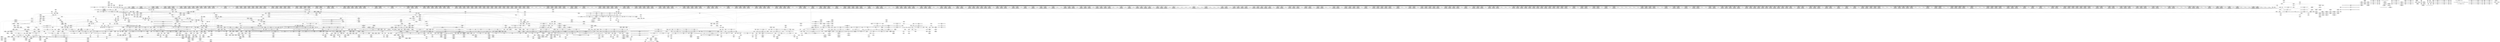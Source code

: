 digraph {
	CE0x4f25d50 [shape=record,shape=Mrecord,label="{CE0x4f25d50|rcu_read_lock:tmp|*SummSource*}"]
	CE0x4f60c90 [shape=record,shape=Mrecord,label="{CE0x4f60c90|2472:_%struct.cred*,_:_CRE_3152,3160_|*MultipleSource*|Function::task_sid&Arg::task::|Function::current_has_perm&Arg::tsk::|security/selinux/hooks.c,208|Function::selinux_task_getsid&Arg::p::}"]
	"CONST[source:0(mediator),value:2(dynamic)][purpose:{subject}][SrcIdx:4]"
	CE0x4f90930 [shape=record,shape=Mrecord,label="{CE0x4f90930|task_sid:tmp7|security/selinux/hooks.c,208|*SummSink*}"]
	CE0x4ed5f90 [shape=record,shape=Mrecord,label="{CE0x4ed5f90|i64_1|*Constant*}"]
	CE0x5001870 [shape=record,shape=Mrecord,label="{CE0x5001870|i64*_getelementptr_inbounds_(_4_x_i64_,_4_x_i64_*___llvm_gcov_ctr133,_i64_0,_i64_0)|*Constant*|*SummSource*}"]
	CE0x4f6fa10 [shape=record,shape=Mrecord,label="{CE0x4f6fa10|2472:_%struct.cred*,_:_CRE_6520,6528_|*MultipleSource*|Function::task_sid&Arg::task::|Function::current_has_perm&Arg::tsk::|security/selinux/hooks.c,208|Function::selinux_task_getsid&Arg::p::}"]
	CE0x4f1fc10 [shape=record,shape=Mrecord,label="{CE0x4f1fc10|i64*_getelementptr_inbounds_(_2_x_i64_,_2_x_i64_*___llvm_gcov_ctr131,_i64_0,_i64_1)|*Constant*|*SummSource*}"]
	CE0x5001050 [shape=record,shape=Mrecord,label="{CE0x5001050|rcu_lock_release:tmp2}"]
	CE0x4fc4c40 [shape=record,shape=Mrecord,label="{CE0x4fc4c40|rcu_read_unlock:tmp2|*SummSource*}"]
	CE0x4f76f70 [shape=record,shape=Mrecord,label="{CE0x4f76f70|task_sid:call3|security/selinux/hooks.c,208}"]
	CE0x4f8e2c0 [shape=record,shape=Mrecord,label="{CE0x4f8e2c0|rcu_read_unlock:entry|*SummSink*}"]
	CE0x4f3e100 [shape=record,shape=Mrecord,label="{CE0x4f3e100|2472:_%struct.cred*,_:_CRE_624,632_|*MultipleSource*|Function::task_sid&Arg::task::|Function::current_has_perm&Arg::tsk::|security/selinux/hooks.c,208|Function::selinux_task_getsid&Arg::p::}"]
	CE0x500bf10 [shape=record,shape=Mrecord,label="{CE0x500bf10|__preempt_count_add:tmp7|./arch/x86/include/asm/preempt.h,73}"]
	CE0x5001500 [shape=record,shape=Mrecord,label="{CE0x5001500|_call_void_asm_addl_$1,_%gs:$0_,_*m,ri,*m,_dirflag_,_fpsr_,_flags_(i32*___preempt_count,_i32_%sub,_i32*___preempt_count)_#3,_!dbg_!27717,_!srcloc_!27718|./arch/x86/include/asm/preempt.h,77|*SummSink*}"]
	CE0x4fbf300 [shape=record,shape=Mrecord,label="{CE0x4fbf300|_call_void_mcount()_#3|*SummSource*}"]
	CE0x4f24570 [shape=record,shape=Mrecord,label="{CE0x4f24570|task_sid:if.end}"]
	CE0x4f45a20 [shape=record,shape=Mrecord,label="{CE0x4f45a20|2472:_%struct.cred*,_:_CRE_1912,1920_|*MultipleSource*|Function::task_sid&Arg::task::|Function::current_has_perm&Arg::tsk::|security/selinux/hooks.c,208|Function::selinux_task_getsid&Arg::p::}"]
	CE0x4f40360 [shape=record,shape=Mrecord,label="{CE0x4f40360|_call_void_lockdep_rcu_suspicious(i8*_getelementptr_inbounds_(_25_x_i8_,_25_x_i8_*_.str3,_i32_0,_i32_0),_i32_208,_i8*_getelementptr_inbounds_(_41_x_i8_,_41_x_i8_*_.str44,_i32_0,_i32_0))_#10,_!dbg_!27732|security/selinux/hooks.c,208}"]
	CE0x4ec6de0 [shape=record,shape=Mrecord,label="{CE0x4ec6de0|i64*_getelementptr_inbounds_(_11_x_i64_,_11_x_i64_*___llvm_gcov_ctr125,_i64_0,_i64_0)|*Constant*|*SummSink*}"]
	CE0x4f75620 [shape=record,shape=Mrecord,label="{CE0x4f75620|2472:_%struct.cred*,_:_CRE_10628,10632_|*MultipleSource*|Function::task_sid&Arg::task::|Function::current_has_perm&Arg::tsk::|security/selinux/hooks.c,208|Function::selinux_task_getsid&Arg::p::}"]
	CE0x4f85ab0 [shape=record,shape=Mrecord,label="{CE0x4f85ab0|GLOBAL:rcu_lock_map|Global_var:rcu_lock_map|*SummSource*}"]
	CE0x4ee8e40 [shape=record,shape=Mrecord,label="{CE0x4ee8e40|i64*_getelementptr_inbounds_(_11_x_i64_,_11_x_i64_*___llvm_gcov_ctr125,_i64_0,_i64_1)|*Constant*|*SummSink*}"]
	CE0x4fc9d80 [shape=record,shape=Mrecord,label="{CE0x4fc9d80|rcu_read_unlock:do.body}"]
	CE0x4fce3c0 [shape=record,shape=Mrecord,label="{CE0x4fce3c0|_ret_void,_!dbg_!27717|include/linux/rcupdate.h,424|*SummSource*}"]
	CE0x4f343d0 [shape=record,shape=Mrecord,label="{CE0x4f343d0|i64_4|*Constant*}"]
	CE0x4f5ac00 [shape=record,shape=Mrecord,label="{CE0x4f5ac00|2472:_%struct.cred*,_:_CRE_2945,2946_}"]
	CE0x5000d30 [shape=record,shape=Mrecord,label="{CE0x5000d30|__rcu_read_lock:tmp2}"]
	CE0x4ee3f50 [shape=record,shape=Mrecord,label="{CE0x4ee3f50|_ret_i32_%call,_!dbg_!27713|security/selinux/hooks.c,3584|*SummSink*}"]
	CE0x4eedc40 [shape=record,shape=Mrecord,label="{CE0x4eedc40|task_sid:land.lhs.true}"]
	CE0x4efdca0 [shape=record,shape=Mrecord,label="{CE0x4efdca0|_call_void_lockdep_rcu_suspicious(i8*_getelementptr_inbounds_(_25_x_i8_,_25_x_i8_*_.str3,_i32_0,_i32_0),_i32_218,_i8*_getelementptr_inbounds_(_45_x_i8_,_45_x_i8_*_.str12,_i32_0,_i32_0))_#10,_!dbg_!27727|security/selinux/hooks.c,218}"]
	CE0x4f77f20 [shape=record,shape=Mrecord,label="{CE0x4f77f20|i64_6|*Constant*}"]
	CE0x4eeb100 [shape=record,shape=Mrecord,label="{CE0x4eeb100|current_has_perm:tmp2}"]
	CE0x4f0fdd0 [shape=record,shape=Mrecord,label="{CE0x4f0fdd0|rcu_read_lock:call|include/linux/rcupdate.h,882}"]
	CE0x4f52400 [shape=record,shape=Mrecord,label="{CE0x4f52400|2472:_%struct.cred*,_:_CRE_2648,2656_|*MultipleSource*|Function::task_sid&Arg::task::|Function::current_has_perm&Arg::tsk::|security/selinux/hooks.c,208|Function::selinux_task_getsid&Arg::p::}"]
	CE0x4eef070 [shape=record,shape=Mrecord,label="{CE0x4eef070|current_sid:if.then|*SummSource*}"]
	CE0x4f56b10 [shape=record,shape=Mrecord,label="{CE0x4f56b10|2472:_%struct.cred*,_:_CRE_2872,2876_|*MultipleSource*|Function::task_sid&Arg::task::|Function::current_has_perm&Arg::tsk::|security/selinux/hooks.c,208|Function::selinux_task_getsid&Arg::p::}"]
	CE0x4f131b0 [shape=record,shape=Mrecord,label="{CE0x4f131b0|current_sid:tmp22|security/selinux/hooks.c,218|*SummSource*}"]
	CE0x4fc7f80 [shape=record,shape=Mrecord,label="{CE0x4fc7f80|_call_void_mcount()_#3}"]
	CE0x4ee36b0 [shape=record,shape=Mrecord,label="{CE0x4ee36b0|GLOBAL:current_sid|*Constant*}"]
	CE0x4f2bef0 [shape=record,shape=Mrecord,label="{CE0x4f2bef0|i8*_getelementptr_inbounds_(_44_x_i8_,_44_x_i8_*_.str47,_i32_0,_i32_0)|*Constant*|*SummSink*}"]
	CE0x4ef61a0 [shape=record,shape=Mrecord,label="{CE0x4ef61a0|i32_77|*Constant*|*SummSource*}"]
	CE0x4fceda0 [shape=record,shape=Mrecord,label="{CE0x4fceda0|__rcu_read_unlock:entry}"]
	CE0x4f977b0 [shape=record,shape=Mrecord,label="{CE0x4f977b0|rcu_lock_release:tmp5|include/linux/rcupdate.h,423}"]
	CE0x4f785e0 [shape=record,shape=Mrecord,label="{CE0x4f785e0|i64_7|*Constant*}"]
	CE0x4f39940 [shape=record,shape=Mrecord,label="{CE0x4f39940|_call_void_rcu_lock_acquire(%struct.lockdep_map*_rcu_lock_map)_#10,_!dbg_!27711|include/linux/rcupdate.h,881|*SummSource*}"]
	CE0x4f7ef00 [shape=record,shape=Mrecord,label="{CE0x4f7ef00|rcu_read_lock:tmp8|include/linux/rcupdate.h,882|*SummSource*}"]
	CE0x4f920c0 [shape=record,shape=Mrecord,label="{CE0x4f920c0|rcu_lock_release:tmp1}"]
	CE0x4f25150 [shape=record,shape=Mrecord,label="{CE0x4f25150|rcu_lock_acquire:__here|*SummSource*}"]
	CE0x4f91fe0 [shape=record,shape=Mrecord,label="{CE0x4f91fe0|rcu_lock_release:tmp|*SummSink*}"]
	CE0x4ff42e0 [shape=record,shape=Mrecord,label="{CE0x4ff42e0|__preempt_count_sub:do.body|*SummSource*}"]
	CE0x4f79420 [shape=record,shape=Mrecord,label="{CE0x4f79420|task_sid:tmp16|security/selinux/hooks.c,208|*SummSink*}"]
	CE0x4f47410 [shape=record,shape=Mrecord,label="{CE0x4f47410|2472:_%struct.cred*,_:_CRE_2016,2020_|*MultipleSource*|Function::task_sid&Arg::task::|Function::current_has_perm&Arg::tsk::|security/selinux/hooks.c,208|Function::selinux_task_getsid&Arg::p::}"]
	CE0x4f346c0 [shape=record,shape=Mrecord,label="{CE0x4f346c0|rcu_read_lock:tmp10|include/linux/rcupdate.h,882}"]
	CE0x4ee2e90 [shape=record,shape=Mrecord,label="{CE0x4ee2e90|current_has_perm:tmp3|*SummSink*}"]
	CE0x4fc1e20 [shape=record,shape=Mrecord,label="{CE0x4fc1e20|i64*_getelementptr_inbounds_(_4_x_i64_,_4_x_i64_*___llvm_gcov_ctr130,_i64_0,_i64_2)|*Constant*}"]
	CE0x4f76aa0 [shape=record,shape=Mrecord,label="{CE0x4f76aa0|task_sid:tmp11|security/selinux/hooks.c,208|*SummSink*}"]
	CE0x4f687e0 [shape=record,shape=Mrecord,label="{CE0x4f687e0|2472:_%struct.cred*,_:_CRE_6306,6307_}"]
	CE0x4f7bba0 [shape=record,shape=Mrecord,label="{CE0x4f7bba0|i32_208|*Constant*|*SummSource*}"]
	CE0x4faec70 [shape=record,shape=Mrecord,label="{CE0x4faec70|i64*_getelementptr_inbounds_(_4_x_i64_,_4_x_i64_*___llvm_gcov_ctr128,_i64_0,_i64_2)|*Constant*|*SummSink*}"]
	CE0x4eef0e0 [shape=record,shape=Mrecord,label="{CE0x4eef0e0|current_sid:if.then|*SummSink*}"]
	CE0x4f5af90 [shape=record,shape=Mrecord,label="{CE0x4f5af90|2472:_%struct.cred*,_:_CRE_2948,2949_}"]
	CE0x4f69e70 [shape=record,shape=Mrecord,label="{CE0x4f69e70|2472:_%struct.cred*,_:_CRE_6325,6326_}"]
	CE0x4f8ea30 [shape=record,shape=Mrecord,label="{CE0x4f8ea30|get_current:bb|*SummSource*}"]
	CE0x4f62450 [shape=record,shape=Mrecord,label="{CE0x4f62450|2472:_%struct.cred*,_:_CRE_5904,5912_|*MultipleSource*|Function::task_sid&Arg::task::|Function::current_has_perm&Arg::tsk::|security/selinux/hooks.c,208|Function::selinux_task_getsid&Arg::p::}"]
	CE0x4f48bd0 [shape=record,shape=Mrecord,label="{CE0x4f48bd0|2472:_%struct.cred*,_:_CRE_2072,2076_|*MultipleSource*|Function::task_sid&Arg::task::|Function::current_has_perm&Arg::tsk::|security/selinux/hooks.c,208|Function::selinux_task_getsid&Arg::p::}"]
	CE0x4f85770 [shape=record,shape=Mrecord,label="{CE0x4f85770|__preempt_count_sub:bb|*SummSource*}"]
	CE0x4ef4770 [shape=record,shape=Mrecord,label="{CE0x4ef4770|2472:_%struct.cred*,_:_CRE_416,424_|*MultipleSource*|Function::task_sid&Arg::task::|Function::current_has_perm&Arg::tsk::|security/selinux/hooks.c,208|Function::selinux_task_getsid&Arg::p::}"]
	CE0x4f68a40 [shape=record,shape=Mrecord,label="{CE0x4f68a40|2472:_%struct.cred*,_:_CRE_6308,6309_}"]
	CE0x4f591e0 [shape=record,shape=Mrecord,label="{CE0x4f591e0|2472:_%struct.cred*,_:_CRE_2923,2924_}"]
	CE0x5008080 [shape=record,shape=Mrecord,label="{CE0x5008080|i64*_getelementptr_inbounds_(_4_x_i64_,_4_x_i64_*___llvm_gcov_ctr129,_i64_0,_i64_0)|*Constant*|*SummSink*}"]
	CE0x4f3e540 [shape=record,shape=Mrecord,label="{CE0x4f3e540|2472:_%struct.cred*,_:_CRE_640,644_|*MultipleSource*|Function::task_sid&Arg::task::|Function::current_has_perm&Arg::tsk::|security/selinux/hooks.c,208|Function::selinux_task_getsid&Arg::p::}"]
	CE0x4eef670 [shape=record,shape=Mrecord,label="{CE0x4eef670|current_has_perm:tmp|*SummSource*}"]
	CE0x500c490 [shape=record,shape=Mrecord,label="{CE0x500c490|__preempt_count_add:tmp|*SummSink*}"]
	CE0x4ee6cc0 [shape=record,shape=Mrecord,label="{CE0x4ee6cc0|current_sid:entry}"]
	CE0x4f803b0 [shape=record,shape=Mrecord,label="{CE0x4f803b0|__rcu_read_lock:tmp3}"]
	CE0x4f14070 [shape=record,shape=Mrecord,label="{CE0x4f14070|current_sid:tmp23|security/selinux/hooks.c,218|*SummSource*}"]
	CE0x4fb8e50 [shape=record,shape=Mrecord,label="{CE0x4fb8e50|i32_883|*Constant*}"]
	CE0x4fcef70 [shape=record,shape=Mrecord,label="{CE0x4fcef70|__rcu_read_unlock:entry|*SummSink*}"]
	CE0x4eeaba0 [shape=record,shape=Mrecord,label="{CE0x4eeaba0|i64*_getelementptr_inbounds_(_2_x_i64_,_2_x_i64_*___llvm_gcov_ctr136,_i64_0,_i64_1)|*Constant*}"]
	CE0x4f14f10 [shape=record,shape=Mrecord,label="{CE0x4f14f10|current_sid:tmp24|security/selinux/hooks.c,220|*SummSource*}"]
	CE0x4f6a200 [shape=record,shape=Mrecord,label="{CE0x4f6a200|2472:_%struct.cred*,_:_CRE_6328,6329_}"]
	CE0x4f0ecc0 [shape=record,shape=Mrecord,label="{CE0x4f0ecc0|rcu_read_lock:tmp13|include/linux/rcupdate.h,882|*SummSource*}"]
	CE0x4ed70f0 [shape=record,shape=Mrecord,label="{CE0x4ed70f0|selinux_task_getsid:tmp|*SummSink*}"]
	CE0x4f11bb0 [shape=record,shape=Mrecord,label="{CE0x4f11bb0|2472:_%struct.cred*,_:_CRE_328,336_|*MultipleSource*|Function::task_sid&Arg::task::|Function::current_has_perm&Arg::tsk::|security/selinux/hooks.c,208|Function::selinux_task_getsid&Arg::p::}"]
	CE0x4ec5180 [shape=record,shape=Mrecord,label="{CE0x4ec5180|selinux_task_getsid:p|Function::selinux_task_getsid&Arg::p::|*SummSink*}"]
	CE0x4ef3540 [shape=record,shape=Mrecord,label="{CE0x4ef3540|2472:_%struct.cred*,_:_CRE_560,568_|*MultipleSource*|Function::task_sid&Arg::task::|Function::current_has_perm&Arg::tsk::|security/selinux/hooks.c,208|Function::selinux_task_getsid&Arg::p::}"]
	CE0x500c500 [shape=record,shape=Mrecord,label="{CE0x500c500|i64*_getelementptr_inbounds_(_4_x_i64_,_4_x_i64_*___llvm_gcov_ctr134,_i64_0,_i64_0)|*Constant*|*SummSource*}"]
	CE0x4fa1990 [shape=record,shape=Mrecord,label="{CE0x4fa1990|__rcu_read_lock:do.end|*SummSink*}"]
	CE0x4f5a280 [shape=record,shape=Mrecord,label="{CE0x4f5a280|2472:_%struct.cred*,_:_CRE_2937,2938_}"]
	CE0x4f5d0d0 [shape=record,shape=Mrecord,label="{CE0x4f5d0d0|2472:_%struct.cred*,_:_CRE_2976,2980_|*MultipleSource*|Function::task_sid&Arg::task::|Function::current_has_perm&Arg::tsk::|security/selinux/hooks.c,208|Function::selinux_task_getsid&Arg::p::}"]
	CE0x500c9a0 [shape=record,shape=Mrecord,label="{CE0x500c9a0|__rcu_read_unlock:tmp4|include/linux/rcupdate.h,244}"]
	CE0x4f67720 [shape=record,shape=Mrecord,label="{CE0x4f67720|2472:_%struct.cred*,_:_CRE_6291,6292_}"]
	CE0x4f48250 [shape=record,shape=Mrecord,label="{CE0x4f48250|2472:_%struct.cred*,_:_CRE_2048,2052_|*MultipleSource*|Function::task_sid&Arg::task::|Function::current_has_perm&Arg::tsk::|security/selinux/hooks.c,208|Function::selinux_task_getsid&Arg::p::}"]
	CE0x4ec82b0 [shape=record,shape=Mrecord,label="{CE0x4ec82b0|i64_1|*Constant*}"]
	CE0x4ee7590 [shape=record,shape=Mrecord,label="{CE0x4ee7590|current_has_perm:call1|security/selinux/hooks.c,1543}"]
	CE0x4f0f450 [shape=record,shape=Mrecord,label="{CE0x4f0f450|get_current:tmp4|./arch/x86/include/asm/current.h,14|*SummSink*}"]
	CE0x4f41820 [shape=record,shape=Mrecord,label="{CE0x4f41820|2472:_%struct.cred*,_:_CRE_702,703_}"]
	CE0x4f69880 [shape=record,shape=Mrecord,label="{CE0x4f69880|2472:_%struct.cred*,_:_CRE_6320,6321_}"]
	"CONST[source:0(mediator),value:0(static)][purpose:{operation}][SrcIdx:2]"
	CE0x4f93900 [shape=record,shape=Mrecord,label="{CE0x4f93900|_call_void_mcount()_#3}"]
	CE0x4fc6970 [shape=record,shape=Mrecord,label="{CE0x4fc6970|i64*_getelementptr_inbounds_(_11_x_i64_,_11_x_i64_*___llvm_gcov_ctr132,_i64_0,_i64_8)|*Constant*}"]
	CE0x4ed14b0 [shape=record,shape=Mrecord,label="{CE0x4ed14b0|i64*_getelementptr_inbounds_(_2_x_i64_,_2_x_i64_*___llvm_gcov_ctr281,_i64_0,_i64_1)|*Constant*|*SummSink*}"]
	CE0x4fc4bd0 [shape=record,shape=Mrecord,label="{CE0x4fc4bd0|rcu_read_unlock:tmp2}"]
	CE0x4edfe10 [shape=record,shape=Mrecord,label="{CE0x4edfe10|_call_void_mcount()_#3|*SummSink*}"]
	CE0x4f80210 [shape=record,shape=Mrecord,label="{CE0x4f80210|_call_void___preempt_count_sub(i32_1)_#10,_!dbg_!27715|include/linux/rcupdate.h,244|*SummSink*}"]
	CE0x4f2a490 [shape=record,shape=Mrecord,label="{CE0x4f2a490|GLOBAL:__llvm_gcov_ctr127|Global_var:__llvm_gcov_ctr127|*SummSource*}"]
	CE0x4f8ce40 [shape=record,shape=Mrecord,label="{CE0x4f8ce40|cred_sid:entry|*SummSink*}"]
	CE0x4eee440 [shape=record,shape=Mrecord,label="{CE0x4eee440|GLOBAL:get_current|*Constant*}"]
	CE0x4f59c90 [shape=record,shape=Mrecord,label="{CE0x4f59c90|2472:_%struct.cred*,_:_CRE_2932,2933_}"]
	CE0x4f39cd0 [shape=record,shape=Mrecord,label="{CE0x4f39cd0|rcu_read_lock:land.lhs.true2|*SummSink*}"]
	CE0x4f51820 [shape=record,shape=Mrecord,label="{CE0x4f51820|2472:_%struct.cred*,_:_CRE_2596,2598_|*MultipleSource*|Function::task_sid&Arg::task::|Function::current_has_perm&Arg::tsk::|security/selinux/hooks.c,208|Function::selinux_task_getsid&Arg::p::}"]
	CE0x4ee7a80 [shape=record,shape=Mrecord,label="{CE0x4ee7a80|task_sid:entry}"]
	CE0x4ef7ce0 [shape=record,shape=Mrecord,label="{CE0x4ef7ce0|i64*_getelementptr_inbounds_(_2_x_i64_,_2_x_i64_*___llvm_gcov_ctr98,_i64_0,_i64_1)|*Constant*}"]
	CE0x4ed9160 [shape=record,shape=Mrecord,label="{CE0x4ed9160|avc_has_perm:entry|*SummSource*}"]
	CE0x4eeaee0 [shape=record,shape=Mrecord,label="{CE0x4eeaee0|i64*_getelementptr_inbounds_(_2_x_i64_,_2_x_i64_*___llvm_gcov_ctr136,_i64_0,_i64_1)|*Constant*|*SummSink*}"]
	CE0x4f4c4d0 [shape=record,shape=Mrecord,label="{CE0x4f4c4d0|2472:_%struct.cred*,_:_CRE_2320,2328_|*MultipleSource*|Function::task_sid&Arg::task::|Function::current_has_perm&Arg::tsk::|security/selinux/hooks.c,208|Function::selinux_task_getsid&Arg::p::}"]
	CE0x4f24cb0 [shape=record,shape=Mrecord,label="{CE0x4f24cb0|i64*_getelementptr_inbounds_(_11_x_i64_,_11_x_i64_*___llvm_gcov_ctr127,_i64_0,_i64_1)|*Constant*|*SummSource*}"]
	CE0x4f677d0 [shape=record,shape=Mrecord,label="{CE0x4f677d0|2472:_%struct.cred*,_:_CRE_6292,6293_}"]
	CE0x4ef6100 [shape=record,shape=Mrecord,label="{CE0x4ef6100|_ret_void,_!dbg_!27735|include/linux/rcupdate.h,884|*SummSink*}"]
	CE0x4f2f620 [shape=record,shape=Mrecord,label="{CE0x4f2f620|i64*_getelementptr_inbounds_(_11_x_i64_,_11_x_i64_*___llvm_gcov_ctr127,_i64_0,_i64_1)|*Constant*|*SummSink*}"]
	CE0x4f41950 [shape=record,shape=Mrecord,label="{CE0x4f41950|2472:_%struct.cred*,_:_CRE_703,704_}"]
	CE0x4f6aa50 [shape=record,shape=Mrecord,label="{CE0x4f6aa50|2472:_%struct.cred*,_:_CRE_6335,6336_}"]
	CE0x4f38870 [shape=record,shape=Mrecord,label="{CE0x4f38870|rcu_read_lock:tobool1|include/linux/rcupdate.h,882|*SummSource*}"]
	CE0x4f5b580 [shape=record,shape=Mrecord,label="{CE0x4f5b580|2472:_%struct.cred*,_:_CRE_2953,2954_}"]
	CE0x4f4e640 [shape=record,shape=Mrecord,label="{CE0x4f4e640|2472:_%struct.cred*,_:_CRE_2472,2480_|*MultipleSource*|Function::task_sid&Arg::task::|Function::current_has_perm&Arg::tsk::|security/selinux/hooks.c,208|Function::selinux_task_getsid&Arg::p::}"]
	CE0x4f45f10 [shape=record,shape=Mrecord,label="{CE0x4f45f10|2472:_%struct.cred*,_:_CRE_1928,1936_|*MultipleSource*|Function::task_sid&Arg::task::|Function::current_has_perm&Arg::tsk::|security/selinux/hooks.c,208|Function::selinux_task_getsid&Arg::p::}"]
	CE0x4eee2e0 [shape=record,shape=Mrecord,label="{CE0x4eee2e0|_ret_void,_!dbg_!27717|include/linux/rcupdate.h,419|*SummSource*}"]
	CE0x4f27940 [shape=record,shape=Mrecord,label="{CE0x4f27940|__rcu_read_unlock:tmp2}"]
	CE0x4f69fa0 [shape=record,shape=Mrecord,label="{CE0x4f69fa0|2472:_%struct.cred*,_:_CRE_6326,6327_}"]
	CE0x4f2f930 [shape=record,shape=Mrecord,label="{CE0x4f2f930|rcu_read_lock:tmp2}"]
	CE0x4ef6a10 [shape=record,shape=Mrecord,label="{CE0x4ef6a10|task_sid:do.end}"]
	CE0x4f93080 [shape=record,shape=Mrecord,label="{CE0x4f93080|_call_void_lock_acquire(%struct.lockdep_map*_%map,_i32_0,_i32_0,_i32_2,_i32_0,_%struct.lockdep_map*_null,_i64_ptrtoint_(i8*_blockaddress(_rcu_lock_acquire,_%__here)_to_i64))_#10,_!dbg_!27716|include/linux/rcupdate.h,418|*SummSink*}"]
	CE0x4f27130 [shape=record,shape=Mrecord,label="{CE0x4f27130|rcu_read_lock:tmp11|include/linux/rcupdate.h,882|*SummSource*}"]
	CE0x5043eb0 [shape=record,shape=Mrecord,label="{CE0x5043eb0|__preempt_count_sub:tmp4|./arch/x86/include/asm/preempt.h,77|*SummSink*}"]
	CE0x4f2dc90 [shape=record,shape=Mrecord,label="{CE0x4f2dc90|cred_sid:tmp4|*LoadInst*|security/selinux/hooks.c,196}"]
	CE0x4ee71d0 [shape=record,shape=Mrecord,label="{CE0x4ee71d0|_ret_i32_%tmp24,_!dbg_!27742|security/selinux/hooks.c,220|*SummSink*}"]
	CE0x4ee6090 [shape=record,shape=Mrecord,label="{CE0x4ee6090|i64_4|*Constant*}"]
	CE0x4fafa70 [shape=record,shape=Mrecord,label="{CE0x4fafa70|rcu_read_unlock:tmp4|include/linux/rcupdate.h,933|*SummSink*}"]
	CE0x4f8c0b0 [shape=record,shape=Mrecord,label="{CE0x4f8c0b0|task_sid:tmp27|security/selinux/hooks.c,208|*SummSink*}"]
	CE0x4f2cf50 [shape=record,shape=Mrecord,label="{CE0x4f2cf50|2472:_%struct.cred*,_:_CRE_472,480_|*MultipleSource*|Function::task_sid&Arg::task::|Function::current_has_perm&Arg::tsk::|security/selinux/hooks.c,208|Function::selinux_task_getsid&Arg::p::}"]
	CE0x4f26c10 [shape=record,shape=Mrecord,label="{CE0x4f26c10|rcu_read_lock:tmp10|include/linux/rcupdate.h,882|*SummSource*}"]
	CE0x4ee2e20 [shape=record,shape=Mrecord,label="{CE0x4ee2e20|current_has_perm:tmp3|*SummSource*}"]
	CE0x4ecc530 [shape=record,shape=Mrecord,label="{CE0x4ecc530|current_sid:if.end}"]
	CE0x4ee4a30 [shape=record,shape=Mrecord,label="{CE0x4ee4a30|current_sid:tmp6|security/selinux/hooks.c,218|*SummSource*}"]
	CE0x4f69d40 [shape=record,shape=Mrecord,label="{CE0x4f69d40|2472:_%struct.cred*,_:_CRE_6324,6325_}"]
	CE0x4f5c030 [shape=record,shape=Mrecord,label="{CE0x4f5c030|2472:_%struct.cred*,_:_CRE_2962,2963_}"]
	CE0x4fbb830 [shape=record,shape=Mrecord,label="{CE0x4fbb830|rcu_read_unlock:tmp9|include/linux/rcupdate.h,933|*SummSource*}"]
	CE0x4f0ea80 [shape=record,shape=Mrecord,label="{CE0x4f0ea80|rcu_read_lock:tmp13|include/linux/rcupdate.h,882}"]
	CE0x4ffe6b0 [shape=record,shape=Mrecord,label="{CE0x4ffe6b0|__preempt_count_sub:tmp7|./arch/x86/include/asm/preempt.h,78|*SummSource*}"]
	CE0x4f5f4d0 [shape=record,shape=Mrecord,label="{CE0x4f5f4d0|2472:_%struct.cred*,_:_CRE_3104,3108_|*MultipleSource*|Function::task_sid&Arg::task::|Function::current_has_perm&Arg::tsk::|security/selinux/hooks.c,208|Function::selinux_task_getsid&Arg::p::}"]
	CE0x4fc6eb0 [shape=record,shape=Mrecord,label="{CE0x4fc6eb0|rcu_lock_acquire:tmp4|include/linux/rcupdate.h,418|*SummSink*}"]
	CE0x4f64100 [shape=record,shape=Mrecord,label="{CE0x4f64100|2472:_%struct.cred*,_:_CRE_6000,6008_|*MultipleSource*|Function::task_sid&Arg::task::|Function::current_has_perm&Arg::tsk::|security/selinux/hooks.c,208|Function::selinux_task_getsid&Arg::p::}"]
	CE0x4ff29f0 [shape=record,shape=Mrecord,label="{CE0x4ff29f0|rcu_lock_release:tmp7|*SummSink*}"]
	CE0x4f13be0 [shape=record,shape=Mrecord,label="{CE0x4f13be0|i32_22|*Constant*}"]
	CE0x4f6bc20 [shape=record,shape=Mrecord,label="{CE0x4f6bc20|2472:_%struct.cred*,_:_CRE_6350,6351_}"]
	CE0x4f60310 [shape=record,shape=Mrecord,label="{CE0x4f60310|2472:_%struct.cred*,_:_CRE_3136,3140_|*MultipleSource*|Function::task_sid&Arg::task::|Function::current_has_perm&Arg::tsk::|security/selinux/hooks.c,208|Function::selinux_task_getsid&Arg::p::}"]
	CE0x4ef7330 [shape=record,shape=Mrecord,label="{CE0x4ef7330|2472:_%struct.cred*,_:_CRE_504,512_|*MultipleSource*|Function::task_sid&Arg::task::|Function::current_has_perm&Arg::tsk::|security/selinux/hooks.c,208|Function::selinux_task_getsid&Arg::p::}"]
	CE0x4f47b60 [shape=record,shape=Mrecord,label="{CE0x4f47b60|2472:_%struct.cred*,_:_CRE_2036,2040_|*MultipleSource*|Function::task_sid&Arg::task::|Function::current_has_perm&Arg::tsk::|security/selinux/hooks.c,208|Function::selinux_task_getsid&Arg::p::}"]
	CE0x4eeadd0 [shape=record,shape=Mrecord,label="{CE0x4eeadd0|i64*_getelementptr_inbounds_(_2_x_i64_,_2_x_i64_*___llvm_gcov_ctr136,_i64_0,_i64_1)|*Constant*|*SummSource*}"]
	CE0x4f590b0 [shape=record,shape=Mrecord,label="{CE0x4f590b0|2472:_%struct.cred*,_:_CRE_2922,2923_}"]
	CE0x4f202f0 [shape=record,shape=Mrecord,label="{CE0x4f202f0|_call_void_mcount()_#3|*SummSource*}"]
	CE0x4f561f0 [shape=record,shape=Mrecord,label="{CE0x4f561f0|2472:_%struct.cred*,_:_CRE_2840,2848_|*MultipleSource*|Function::task_sid&Arg::task::|Function::current_has_perm&Arg::tsk::|security/selinux/hooks.c,208|Function::selinux_task_getsid&Arg::p::}"]
	CE0x4eea500 [shape=record,shape=Mrecord,label="{CE0x4eea500|i32_(i32,_i32,_i16,_i32,_%struct.common_audit_data*)*_bitcast_(i32_(i32,_i32,_i16,_i32,_%struct.common_audit_data.495*)*_avc_has_perm_to_i32_(i32,_i32,_i16,_i32,_%struct.common_audit_data*)*)|*Constant*}"]
	CE0x4f4c990 [shape=record,shape=Mrecord,label="{CE0x4f4c990|2472:_%struct.cred*,_:_CRE_2336,2344_|*MultipleSource*|Function::task_sid&Arg::task::|Function::current_has_perm&Arg::tsk::|security/selinux/hooks.c,208|Function::selinux_task_getsid&Arg::p::}"]
	CE0x4ed2510 [shape=record,shape=Mrecord,label="{CE0x4ed2510|current_sid:tmp4|security/selinux/hooks.c,218}"]
	CE0x4f56d70 [shape=record,shape=Mrecord,label="{CE0x4f56d70|2472:_%struct.cred*,_:_CRE_2876,2880_|*MultipleSource*|Function::task_sid&Arg::task::|Function::current_has_perm&Arg::tsk::|security/selinux/hooks.c,208|Function::selinux_task_getsid&Arg::p::}"]
	CE0x4f64590 [shape=record,shape=Mrecord,label="{CE0x4f64590|2472:_%struct.cred*,_:_CRE_6136,6140_|*MultipleSource*|Function::task_sid&Arg::task::|Function::current_has_perm&Arg::tsk::|security/selinux/hooks.c,208|Function::selinux_task_getsid&Arg::p::}"]
	CE0x4ed1c60 [shape=record,shape=Mrecord,label="{CE0x4ed1c60|current_sid:tmp7|security/selinux/hooks.c,218|*SummSink*}"]
	CE0x4fca640 [shape=record,shape=Mrecord,label="{CE0x4fca640|rcu_read_unlock:land.lhs.true}"]
	CE0x4ef6370 [shape=record,shape=Mrecord,label="{CE0x4ef6370|task_sid:real_cred|security/selinux/hooks.c,208|*SummSink*}"]
	"CONST[source:2(external),value:2(dynamic)][purpose:{subject}][SrcIdx:3]"
	CE0x4f22240 [shape=record,shape=Mrecord,label="{CE0x4f22240|_call_void_mcount()_#3|*SummSource*}"]
	CE0x4ee9330 [shape=record,shape=Mrecord,label="{CE0x4ee9330|selinux_task_getsid:tmp}"]
	CE0x4f374d0 [shape=record,shape=Mrecord,label="{CE0x4f374d0|2472:_%struct.cred*,_:_CRE_184,192_|*MultipleSource*|Function::task_sid&Arg::task::|Function::current_has_perm&Arg::tsk::|security/selinux/hooks.c,208|Function::selinux_task_getsid&Arg::p::}"]
	CE0x4f256c0 [shape=record,shape=Mrecord,label="{CE0x4f256c0|rcu_read_lock:tmp7|include/linux/rcupdate.h,882|*SummSource*}"]
	CE0x4fcd980 [shape=record,shape=Mrecord,label="{CE0x4fcd980|GLOBAL:rcu_lock_release|*Constant*|*SummSource*}"]
	CE0x5005210 [shape=record,shape=Mrecord,label="{CE0x5005210|i64*_getelementptr_inbounds_(_4_x_i64_,_4_x_i64_*___llvm_gcov_ctr130,_i64_0,_i64_0)|*Constant*|*SummSource*}"]
	CE0x4f2f9a0 [shape=record,shape=Mrecord,label="{CE0x4f2f9a0|rcu_read_lock:tmp2|*SummSource*}"]
	CE0x4f5fbf0 [shape=record,shape=Mrecord,label="{CE0x4f5fbf0|2472:_%struct.cred*,_:_CRE_3116,3120_|*MultipleSource*|Function::task_sid&Arg::task::|Function::current_has_perm&Arg::tsk::|security/selinux/hooks.c,208|Function::selinux_task_getsid&Arg::p::}"]
	CE0x4f2f0b0 [shape=record,shape=Mrecord,label="{CE0x4f2f0b0|task_sid:tmp3|*SummSource*}"]
	CE0x4f4afa0 [shape=record,shape=Mrecord,label="{CE0x4f4afa0|2472:_%struct.cred*,_:_CRE_2248,2256_|*MultipleSource*|Function::task_sid&Arg::task::|Function::current_has_perm&Arg::tsk::|security/selinux/hooks.c,208|Function::selinux_task_getsid&Arg::p::}"]
	CE0x4f568b0 [shape=record,shape=Mrecord,label="{CE0x4f568b0|2472:_%struct.cred*,_:_CRE_2864,2872_|*MultipleSource*|Function::task_sid&Arg::task::|Function::current_has_perm&Arg::tsk::|security/selinux/hooks.c,208|Function::selinux_task_getsid&Arg::p::}"]
	CE0x4f14e20 [shape=record,shape=Mrecord,label="{CE0x4f14e20|current_sid:tmp24|security/selinux/hooks.c,220}"]
	CE0x4f7b010 [shape=record,shape=Mrecord,label="{CE0x4f7b010|task_sid:tmp24|security/selinux/hooks.c,208|*SummSink*}"]
	CE0x4f7d670 [shape=record,shape=Mrecord,label="{CE0x4f7d670|task_sid:tobool1|security/selinux/hooks.c,208|*SummSource*}"]
	CE0x4f0ed90 [shape=record,shape=Mrecord,label="{CE0x4f0ed90|rcu_read_lock:tmp13|include/linux/rcupdate.h,882|*SummSink*}"]
	CE0x4ec6fb0 [shape=record,shape=Mrecord,label="{CE0x4ec6fb0|current_sid:tmp|*SummSource*}"]
	CE0x4edf7c0 [shape=record,shape=Mrecord,label="{CE0x4edf7c0|i64*_getelementptr_inbounds_(_11_x_i64_,_11_x_i64_*___llvm_gcov_ctr125,_i64_0,_i64_10)|*Constant*|*SummSource*}"]
	CE0x4f4e8a0 [shape=record,shape=Mrecord,label="{CE0x4f4e8a0|2472:_%struct.cred*,_:_CRE_2480,2488_|*MultipleSource*|Function::task_sid&Arg::task::|Function::current_has_perm&Arg::tsk::|security/selinux/hooks.c,208|Function::selinux_task_getsid&Arg::p::}"]
	CE0x4fba720 [shape=record,shape=Mrecord,label="{CE0x4fba720|rcu_read_unlock:tobool1|include/linux/rcupdate.h,933}"]
	CE0x4f58990 [shape=record,shape=Mrecord,label="{CE0x4f58990|2472:_%struct.cred*,_:_CRE_2916,2917_}"]
	CE0x4ff2230 [shape=record,shape=Mrecord,label="{CE0x4ff2230|i64*_getelementptr_inbounds_(_4_x_i64_,_4_x_i64_*___llvm_gcov_ctr133,_i64_0,_i64_3)|*Constant*|*SummSink*}"]
	CE0x4f395d0 [shape=record,shape=Mrecord,label="{CE0x4f395d0|_call_void_rcu_lock_acquire(%struct.lockdep_map*_rcu_lock_map)_#10,_!dbg_!27711|include/linux/rcupdate.h,881|*SummSink*}"]
	CE0x4f39f10 [shape=record,shape=Mrecord,label="{CE0x4f39f10|rcu_read_lock:tmp21|include/linux/rcupdate.h,884|*SummSink*}"]
	CE0x4f68450 [shape=record,shape=Mrecord,label="{CE0x4f68450|2472:_%struct.cred*,_:_CRE_6303,6304_}"]
	CE0x4f794b0 [shape=record,shape=Mrecord,label="{CE0x4f794b0|i64*_getelementptr_inbounds_(_13_x_i64_,_13_x_i64_*___llvm_gcov_ctr126,_i64_0,_i64_8)|*Constant*}"]
	CE0x50048c0 [shape=record,shape=Mrecord,label="{CE0x50048c0|rcu_lock_acquire:tmp3|*SummSink*}"]
	CE0x4f39240 [shape=record,shape=Mrecord,label="{CE0x4f39240|2472:_%struct.cred*,_:_CRE_344,352_|*MultipleSource*|Function::task_sid&Arg::task::|Function::current_has_perm&Arg::tsk::|security/selinux/hooks.c,208|Function::selinux_task_getsid&Arg::p::}"]
	CE0x4f43340 [shape=record,shape=Mrecord,label="{CE0x4f43340|cred_sid:tmp|*SummSource*}"]
	CE0x4f9ea20 [shape=record,shape=Mrecord,label="{CE0x4f9ea20|__rcu_read_lock:do.end|*SummSource*}"]
	CE0x4f29ef0 [shape=record,shape=Mrecord,label="{CE0x4f29ef0|i64_3|*Constant*}"]
	CE0x4f78650 [shape=record,shape=Mrecord,label="{CE0x4f78650|i64_7|*Constant*|*SummSource*}"]
	CE0x4f8ccb0 [shape=record,shape=Mrecord,label="{CE0x4f8ccb0|cred_sid:entry|*SummSource*}"]
	CE0x4fba070 [shape=record,shape=Mrecord,label="{CE0x4fba070|rcu_read_lock:tmp18|include/linux/rcupdate.h,882|*SummSource*}"]
	CE0x4f6b170 [shape=record,shape=Mrecord,label="{CE0x4f6b170|2472:_%struct.cred*,_:_CRE_6341,6342_}"]
	CE0x4f416f0 [shape=record,shape=Mrecord,label="{CE0x4f416f0|2472:_%struct.cred*,_:_CRE_701,702_}"]
	CE0x4ec7b90 [shape=record,shape=Mrecord,label="{CE0x4ec7b90|current_sid:tmp9|security/selinux/hooks.c,218|*SummSink*}"]
	CE0x4f9d6d0 [shape=record,shape=Mrecord,label="{CE0x4f9d6d0|__rcu_read_unlock:do.end}"]
	CE0x4ef4dd0 [shape=record,shape=Mrecord,label="{CE0x4ef4dd0|2472:_%struct.cred*,_:_CRE_440,448_|*MultipleSource*|Function::task_sid&Arg::task::|Function::current_has_perm&Arg::tsk::|security/selinux/hooks.c,208|Function::selinux_task_getsid&Arg::p::}"]
	CE0x4fba4e0 [shape=record,shape=Mrecord,label="{CE0x4fba4e0|rcu_read_unlock:tmp8|include/linux/rcupdate.h,933|*SummSink*}"]
	CE0x4f44490 [shape=record,shape=Mrecord,label="{CE0x4f44490|2472:_%struct.cred*,_:_CRE_1840,1844_|*MultipleSource*|Function::task_sid&Arg::task::|Function::current_has_perm&Arg::tsk::|security/selinux/hooks.c,208|Function::selinux_task_getsid&Arg::p::}"]
	CE0x4f91930 [shape=record,shape=Mrecord,label="{CE0x4f91930|task_sid:tmp9|security/selinux/hooks.c,208|*SummSink*}"]
	CE0x4fb7720 [shape=record,shape=Mrecord,label="{CE0x4fb7720|i64*_getelementptr_inbounds_(_11_x_i64_,_11_x_i64_*___llvm_gcov_ctr127,_i64_0,_i64_8)|*Constant*|*SummSink*}"]
	CE0x4f0ffc0 [shape=record,shape=Mrecord,label="{CE0x4f0ffc0|2472:_%struct.cred*,_:_CRE_80,84_|*MultipleSource*|Function::task_sid&Arg::task::|Function::current_has_perm&Arg::tsk::|security/selinux/hooks.c,208|Function::selinux_task_getsid&Arg::p::}"]
	CE0x4f11e00 [shape=record,shape=Mrecord,label="{CE0x4f11e00|__rcu_read_lock:tmp|*SummSource*}"]
	CE0x4f56fd0 [shape=record,shape=Mrecord,label="{CE0x4f56fd0|2472:_%struct.cred*,_:_CRE_2880,2884_|*MultipleSource*|Function::task_sid&Arg::task::|Function::current_has_perm&Arg::tsk::|security/selinux/hooks.c,208|Function::selinux_task_getsid&Arg::p::}"]
	CE0x4f30c20 [shape=record,shape=Mrecord,label="{CE0x4f30c20|task_sid:do.body5}"]
	CE0x4f7a220 [shape=record,shape=Mrecord,label="{CE0x4f7a220|task_sid:tmp23|security/selinux/hooks.c,208|*SummSource*}"]
	CE0x4f2d940 [shape=record,shape=Mrecord,label="{CE0x4f2d940|2472:_%struct.cred*,_:_CRE_120,128_|*MultipleSource*|Function::task_sid&Arg::task::|Function::current_has_perm&Arg::tsk::|security/selinux/hooks.c,208|Function::selinux_task_getsid&Arg::p::}"]
	CE0x4f3d9f0 [shape=record,shape=Mrecord,label="{CE0x4f3d9f0|i64*_getelementptr_inbounds_(_11_x_i64_,_11_x_i64_*___llvm_gcov_ctr127,_i64_0,_i64_10)|*Constant*}"]
	CE0x4ef6cd0 [shape=record,shape=Mrecord,label="{CE0x4ef6cd0|2472:_%struct.cred*,_:_CRE_480,488_|*MultipleSource*|Function::task_sid&Arg::task::|Function::current_has_perm&Arg::tsk::|security/selinux/hooks.c,208|Function::selinux_task_getsid&Arg::p::}"]
	CE0x4f8dac0 [shape=record,shape=Mrecord,label="{CE0x4f8dac0|_call_void_rcu_read_unlock()_#10,_!dbg_!27748|security/selinux/hooks.c,209}"]
	CE0x4f83c80 [shape=record,shape=Mrecord,label="{CE0x4f83c80|__preempt_count_add:tmp2|*SummSink*}"]
	CE0x625e760 [shape=record,shape=Mrecord,label="{CE0x625e760|i64_1|*Constant*}"]
	CE0x500cf20 [shape=record,shape=Mrecord,label="{CE0x500cf20|i64*_getelementptr_inbounds_(_4_x_i64_,_4_x_i64_*___llvm_gcov_ctr134,_i64_0,_i64_2)|*Constant*|*SummSink*}"]
	CE0x4f22190 [shape=record,shape=Mrecord,label="{CE0x4f22190|2472:_%struct.cred*,_:_CRE_104,112_|*MultipleSource*|Function::task_sid&Arg::task::|Function::current_has_perm&Arg::tsk::|security/selinux/hooks.c,208|Function::selinux_task_getsid&Arg::p::}"]
	CE0x4ecadc0 [shape=record,shape=Mrecord,label="{CE0x4ecadc0|i8_1|*Constant*|*SummSource*}"]
	CE0x4f7cce0 [shape=record,shape=Mrecord,label="{CE0x4f7cce0|task_sid:tmp20|security/selinux/hooks.c,208}"]
	CE0x4efc530 [shape=record,shape=Mrecord,label="{CE0x4efc530|current_sid:tmp14|security/selinux/hooks.c,218}"]
	CE0x4ecb010 [shape=record,shape=Mrecord,label="{CE0x4ecb010|avc_has_perm:requested|Function::avc_has_perm&Arg::requested::|*SummSink*}"]
	CE0x4f49f00 [shape=record,shape=Mrecord,label="{CE0x4f49f00|2472:_%struct.cred*,_:_CRE_2128,2136_|*MultipleSource*|Function::task_sid&Arg::task::|Function::current_has_perm&Arg::tsk::|security/selinux/hooks.c,208|Function::selinux_task_getsid&Arg::p::}"]
	CE0x4f9e8d0 [shape=record,shape=Mrecord,label="{CE0x4f9e8d0|i64*_getelementptr_inbounds_(_4_x_i64_,_4_x_i64_*___llvm_gcov_ctr133,_i64_0,_i64_2)|*Constant*}"]
	CE0x4fb0680 [shape=record,shape=Mrecord,label="{CE0x4fb0680|rcu_read_unlock:tmp10|include/linux/rcupdate.h,933|*SummSink*}"]
	CE0x4f5c4f0 [shape=record,shape=Mrecord,label="{CE0x4f5c4f0|2472:_%struct.cred*,_:_CRE_2966,2967_}"]
	CE0x50046a0 [shape=record,shape=Mrecord,label="{CE0x50046a0|rcu_lock_acquire:tmp3}"]
	CE0x4ff8760 [shape=record,shape=Mrecord,label="{CE0x4ff8760|__rcu_read_unlock:bb}"]
	CE0x4f12a90 [shape=record,shape=Mrecord,label="{CE0x4f12a90|COLLAPSED:_CMRE:_elem_0::|security/selinux/hooks.c,218}"]
	CE0x4f6db90 [shape=record,shape=Mrecord,label="{CE0x4f6db90|2472:_%struct.cred*,_:_CRE_6440,6448_|*MultipleSource*|Function::task_sid&Arg::task::|Function::current_has_perm&Arg::tsk::|security/selinux/hooks.c,208|Function::selinux_task_getsid&Arg::p::}"]
	CE0x4f0c8d0 [shape=record,shape=Mrecord,label="{CE0x4f0c8d0|_ret_%struct.task_struct*_%tmp4,_!dbg_!27714|./arch/x86/include/asm/current.h,14}"]
	CE0x4faf990 [shape=record,shape=Mrecord,label="{CE0x4faf990|rcu_read_unlock:tobool|include/linux/rcupdate.h,933|*SummSink*}"]
	CE0x4f5e950 [shape=record,shape=Mrecord,label="{CE0x4f5e950|2472:_%struct.cred*,_:_CRE_3064,3072_|*MultipleSource*|Function::task_sid&Arg::task::|Function::current_has_perm&Arg::tsk::|security/selinux/hooks.c,208|Function::selinux_task_getsid&Arg::p::}"]
	CE0x4f75d70 [shape=record,shape=Mrecord,label="{CE0x4f75d70|task_sid:tmp4|*LoadInst*|security/selinux/hooks.c,208|*SummSource*}"]
	CE0x4f0cb90 [shape=record,shape=Mrecord,label="{CE0x4f0cb90|i32_78|*Constant*}"]
	CE0x4eee810 [shape=record,shape=Mrecord,label="{CE0x4eee810|GLOBAL:get_current|*Constant*|*SummSink*}"]
	CE0x4f2a800 [shape=record,shape=Mrecord,label="{CE0x4f2a800|rcu_read_lock:tmp5|include/linux/rcupdate.h,882|*SummSource*}"]
	CE0x4f9cdb0 [shape=record,shape=Mrecord,label="{CE0x4f9cdb0|__rcu_read_unlock:bb|*SummSource*}"]
	CE0x4fac590 [shape=record,shape=Mrecord,label="{CE0x4fac590|rcu_read_unlock:tmp1|*SummSource*}"]
	CE0x6cc4aa0 [shape=record,shape=Mrecord,label="{CE0x6cc4aa0|current_has_perm:entry|*SummSource*}"]
	CE0x4f4d340 [shape=record,shape=Mrecord,label="{CE0x4f4d340|2472:_%struct.cred*,_:_CRE_2368,2376_|*MultipleSource*|Function::task_sid&Arg::task::|Function::current_has_perm&Arg::tsk::|security/selinux/hooks.c,208|Function::selinux_task_getsid&Arg::p::}"]
	CE0x4ee4bb0 [shape=record,shape=Mrecord,label="{CE0x4ee4bb0|current_sid:tmp6|security/selinux/hooks.c,218|*SummSink*}"]
	CE0x4fc9b50 [shape=record,shape=Mrecord,label="{CE0x4fc9b50|rcu_read_unlock:if.then}"]
	CE0x4f7c3a0 [shape=record,shape=Mrecord,label="{CE0x4f7c3a0|i8*_getelementptr_inbounds_(_41_x_i8_,_41_x_i8_*_.str44,_i32_0,_i32_0)|*Constant*|*SummSink*}"]
	CE0x4fb62b0 [shape=record,shape=Mrecord,label="{CE0x4fb62b0|__preempt_count_add:tmp4|./arch/x86/include/asm/preempt.h,72}"]
	CE0x4ecb6e0 [shape=record,shape=Mrecord,label="{CE0x4ecb6e0|avc_has_perm:auditdata|Function::avc_has_perm&Arg::auditdata::}"]
	CE0x4fa17d0 [shape=record,shape=Mrecord,label="{CE0x4fa17d0|i64*_getelementptr_inbounds_(_4_x_i64_,_4_x_i64_*___llvm_gcov_ctr133,_i64_0,_i64_0)|*Constant*}"]
	CE0x4f28a60 [shape=record,shape=Mrecord,label="{CE0x4f28a60|rcu_read_lock:tmp6|include/linux/rcupdate.h,882}"]
	CE0x4f13030 [shape=record,shape=Mrecord,label="{CE0x4f13030|current_sid:tmp22|security/selinux/hooks.c,218}"]
	CE0x4f71920 [shape=record,shape=Mrecord,label="{CE0x4f71920|2472:_%struct.cred*,_:_CRE_6632,6640_|*MultipleSource*|Function::task_sid&Arg::task::|Function::current_has_perm&Arg::tsk::|security/selinux/hooks.c,208|Function::selinux_task_getsid&Arg::p::}"]
	CE0x4f9f9c0 [shape=record,shape=Mrecord,label="{CE0x4f9f9c0|__rcu_read_unlock:tmp6|include/linux/rcupdate.h,245|*SummSource*}"]
	CE0x4f311e0 [shape=record,shape=Mrecord,label="{CE0x4f311e0|2472:_%struct.cred*,_:_CRE_304,312_|*MultipleSource*|Function::task_sid&Arg::task::|Function::current_has_perm&Arg::tsk::|security/selinux/hooks.c,208|Function::selinux_task_getsid&Arg::p::}"]
	CE0x4ee65f0 [shape=record,shape=Mrecord,label="{CE0x4ee65f0|i32_1024|*Constant*|*SummSink*}"]
	CE0x4f772a0 [shape=record,shape=Mrecord,label="{CE0x4f772a0|task_sid:tmp13|security/selinux/hooks.c,208|*SummSource*}"]
	CE0x4f85b70 [shape=record,shape=Mrecord,label="{CE0x4f85b70|rcu_lock_acquire:map|Function::rcu_lock_acquire&Arg::map::}"]
	CE0x5004460 [shape=record,shape=Mrecord,label="{CE0x5004460|__rcu_read_unlock:tmp|*SummSource*}"]
	CE0x4f78900 [shape=record,shape=Mrecord,label="{CE0x4f78900|task_sid:tmp15|security/selinux/hooks.c,208}"]
	CE0x4f686b0 [shape=record,shape=Mrecord,label="{CE0x4f686b0|2472:_%struct.cred*,_:_CRE_6305,6306_}"]
	CE0x4f253a0 [shape=record,shape=Mrecord,label="{CE0x4f253a0|rcu_read_lock:tmp6|include/linux/rcupdate.h,882|*SummSink*}"]
	CE0x4f285c0 [shape=record,shape=Mrecord,label="{CE0x4f285c0|rcu_read_lock:tmp4|include/linux/rcupdate.h,882|*SummSource*}"]
	CE0x4f6ebd0 [shape=record,shape=Mrecord,label="{CE0x4f6ebd0|2472:_%struct.cred*,_:_CRE_6480,6484_|*MultipleSource*|Function::task_sid&Arg::task::|Function::current_has_perm&Arg::tsk::|security/selinux/hooks.c,208|Function::selinux_task_getsid&Arg::p::}"]
	CE0x4fca940 [shape=record,shape=Mrecord,label="{CE0x4fca940|i64*_getelementptr_inbounds_(_11_x_i64_,_11_x_i64_*___llvm_gcov_ctr132,_i64_0,_i64_0)|*Constant*}"]
	CE0x4fbf450 [shape=record,shape=Mrecord,label="{CE0x4fbf450|i64*_getelementptr_inbounds_(_4_x_i64_,_4_x_i64_*___llvm_gcov_ctr128,_i64_0,_i64_3)|*Constant*|*SummSink*}"]
	CE0x4ff4050 [shape=record,shape=Mrecord,label="{CE0x4ff4050|__preempt_count_add:do.body|*SummSource*}"]
	CE0x4f4a3c0 [shape=record,shape=Mrecord,label="{CE0x4f4a3c0|2472:_%struct.cred*,_:_CRE_2144,2152_|*MultipleSource*|Function::task_sid&Arg::task::|Function::current_has_perm&Arg::tsk::|security/selinux/hooks.c,208|Function::selinux_task_getsid&Arg::p::}"]
	CE0x4ff3630 [shape=record,shape=Mrecord,label="{CE0x4ff3630|__rcu_read_unlock:tmp6|include/linux/rcupdate.h,245|*SummSink*}"]
	CE0x4f621f0 [shape=record,shape=Mrecord,label="{CE0x4f621f0|2472:_%struct.cred*,_:_CRE_5896,5904_|*MultipleSource*|Function::task_sid&Arg::task::|Function::current_has_perm&Arg::tsk::|security/selinux/hooks.c,208|Function::selinux_task_getsid&Arg::p::}"]
	CE0x4ef9cf0 [shape=record,shape=Mrecord,label="{CE0x4ef9cf0|i64*_getelementptr_inbounds_(_11_x_i64_,_11_x_i64_*___llvm_gcov_ctr125,_i64_0,_i64_8)|*Constant*}"]
	CE0x4f9f110 [shape=record,shape=Mrecord,label="{CE0x4f9f110|i64*_getelementptr_inbounds_(_4_x_i64_,_4_x_i64_*___llvm_gcov_ctr134,_i64_0,_i64_3)|*Constant*}"]
	CE0x4f79f00 [shape=record,shape=Mrecord,label="{CE0x4f79f00|task_sid:tmp22|security/selinux/hooks.c,208|*SummSink*}"]
	CE0x4f24170 [shape=record,shape=Mrecord,label="{CE0x4f24170|rcu_read_lock:call|include/linux/rcupdate.h,882|*SummSource*}"]
	CE0x4f33d40 [shape=record,shape=Mrecord,label="{CE0x4f33d40|i64*_getelementptr_inbounds_(_13_x_i64_,_13_x_i64_*___llvm_gcov_ctr126,_i64_0,_i64_1)|*Constant*|*SummSource*}"]
	CE0x4ef3320 [shape=record,shape=Mrecord,label="{CE0x4ef3320|2472:_%struct.cred*,_:_CRE_552,560_|*MultipleSource*|Function::task_sid&Arg::task::|Function::current_has_perm&Arg::tsk::|security/selinux/hooks.c,208|Function::selinux_task_getsid&Arg::p::}"]
	CE0x4fae5d0 [shape=record,shape=Mrecord,label="{CE0x4fae5d0|rcu_read_unlock:tmp17|include/linux/rcupdate.h,933}"]
	CE0x4ec8870 [shape=record,shape=Mrecord,label="{CE0x4ec8870|task_sid:tmp2}"]
	CE0x4fcef00 [shape=record,shape=Mrecord,label="{CE0x4fcef00|__rcu_read_unlock:entry|*SummSource*}"]
	CE0x4ec5080 [shape=record,shape=Mrecord,label="{CE0x4ec5080|current_has_perm:tsk|Function::current_has_perm&Arg::tsk::|*SummSink*}"]
	CE0x4ed6e80 [shape=record,shape=Mrecord,label="{CE0x4ed6e80|_call_void_mcount()_#3}"]
	CE0x4f5b1f0 [shape=record,shape=Mrecord,label="{CE0x4f5b1f0|2472:_%struct.cred*,_:_CRE_2950,2951_}"]
	CE0x4fb8490 [shape=record,shape=Mrecord,label="{CE0x4fb8490|i8*_getelementptr_inbounds_(_25_x_i8_,_25_x_i8_*_.str45,_i32_0,_i32_0)|*Constant*}"]
	CE0x4f3f390 [shape=record,shape=Mrecord,label="{CE0x4f3f390|task_sid:tmp17|security/selinux/hooks.c,208|*SummSource*}"]
	CE0x4f11990 [shape=record,shape=Mrecord,label="{CE0x4f11990|2472:_%struct.cred*,_:_CRE_320,328_|*MultipleSource*|Function::task_sid&Arg::task::|Function::current_has_perm&Arg::tsk::|security/selinux/hooks.c,208|Function::selinux_task_getsid&Arg::p::}"]
	CE0x4f11770 [shape=record,shape=Mrecord,label="{CE0x4f11770|2472:_%struct.cred*,_:_CRE_312,320_|*MultipleSource*|Function::task_sid&Arg::task::|Function::current_has_perm&Arg::tsk::|security/selinux/hooks.c,208|Function::selinux_task_getsid&Arg::p::}"]
	CE0x4f414c0 [shape=record,shape=Mrecord,label="{CE0x4f414c0|2472:_%struct.cred*,_:_CRE_699,700_}"]
	CE0x4f5f010 [shape=record,shape=Mrecord,label="{CE0x4f5f010|2472:_%struct.cred*,_:_CRE_3088,3096_|*MultipleSource*|Function::task_sid&Arg::task::|Function::current_has_perm&Arg::tsk::|security/selinux/hooks.c,208|Function::selinux_task_getsid&Arg::p::}"]
	CE0x4edb800 [shape=record,shape=Mrecord,label="{CE0x4edb800|current_sid:call|security/selinux/hooks.c,218|*SummSource*}"]
	CE0x4f4b6c0 [shape=record,shape=Mrecord,label="{CE0x4f4b6c0|2472:_%struct.cred*,_:_CRE_2272,2280_|*MultipleSource*|Function::task_sid&Arg::task::|Function::current_has_perm&Arg::tsk::|security/selinux/hooks.c,208|Function::selinux_task_getsid&Arg::p::}"]
	CE0x4ed6de0 [shape=record,shape=Mrecord,label="{CE0x4ed6de0|current_sid:tmp3|*SummSink*}"]
	CE0x4f4fca0 [shape=record,shape=Mrecord,label="{CE0x4f4fca0|2472:_%struct.cred*,_:_CRE_2525,2526_}"]
	CE0x4fcadd0 [shape=record,shape=Mrecord,label="{CE0x4fcadd0|rcu_read_unlock:tmp}"]
	CE0x4ee90f0 [shape=record,shape=Mrecord,label="{CE0x4ee90f0|GLOBAL:current_has_perm|*Constant*}"]
	CE0x4fca2f0 [shape=record,shape=Mrecord,label="{CE0x4fca2f0|rcu_read_unlock:do.end}"]
	CE0x4f68320 [shape=record,shape=Mrecord,label="{CE0x4f68320|2472:_%struct.cred*,_:_CRE_6302,6303_}"]
	CE0x4ff31e0 [shape=record,shape=Mrecord,label="{CE0x4ff31e0|rcu_lock_release:indirectgoto|*SummSink*}"]
	CE0x4eed2a0 [shape=record,shape=Mrecord,label="{CE0x4eed2a0|2472:_%struct.cred*,_:_CRE_16,20_|*MultipleSource*|Function::task_sid&Arg::task::|Function::current_has_perm&Arg::tsk::|security/selinux/hooks.c,208|Function::selinux_task_getsid&Arg::p::}"]
	CE0x4f78f20 [shape=record,shape=Mrecord,label="{CE0x4f78f20|task_sid:tmp15|security/selinux/hooks.c,208|*SummSink*}"]
	CE0x500b920 [shape=record,shape=Mrecord,label="{CE0x500b920|GLOBAL:__preempt_count|Global_var:__preempt_count|*SummSource*}"]
	CE0x4f3edc0 [shape=record,shape=Mrecord,label="{CE0x4f3edc0|2472:_%struct.cred*,_:_CRE_656,660_|*MultipleSource*|Function::task_sid&Arg::task::|Function::current_has_perm&Arg::tsk::|security/selinux/hooks.c,208|Function::selinux_task_getsid&Arg::p::}"]
	CE0x4f272b0 [shape=record,shape=Mrecord,label="{CE0x4f272b0|rcu_read_lock:tmp11|include/linux/rcupdate.h,882|*SummSink*}"]
	CE0x4f42230 [shape=record,shape=Mrecord,label="{CE0x4f42230|2472:_%struct.cred*,_:_CRE_736,744_|*MultipleSource*|Function::task_sid&Arg::task::|Function::current_has_perm&Arg::tsk::|security/selinux/hooks.c,208|Function::selinux_task_getsid&Arg::p::}"]
	CE0x4f528c0 [shape=record,shape=Mrecord,label="{CE0x4f528c0|2472:_%struct.cred*,_:_CRE_2664,2672_|*MultipleSource*|Function::task_sid&Arg::task::|Function::current_has_perm&Arg::tsk::|security/selinux/hooks.c,208|Function::selinux_task_getsid&Arg::p::}"]
	CE0x4ffb3e0 [shape=record,shape=Mrecord,label="{CE0x4ffb3e0|i64*_getelementptr_inbounds_(_4_x_i64_,_4_x_i64_*___llvm_gcov_ctr129,_i64_0,_i64_2)|*Constant*|*SummSource*}"]
	CE0x4eef1d0 [shape=record,shape=Mrecord,label="{CE0x4eef1d0|i64*_getelementptr_inbounds_(_11_x_i64_,_11_x_i64_*___llvm_gcov_ctr125,_i64_0,_i64_0)|*Constant*}"]
	CE0x4f2e310 [shape=record,shape=Mrecord,label="{CE0x4f2e310|_call_void___rcu_read_lock()_#10,_!dbg_!27710|include/linux/rcupdate.h,879|*SummSink*}"]
	CE0x4f5f270 [shape=record,shape=Mrecord,label="{CE0x4f5f270|2472:_%struct.cred*,_:_CRE_3096,3104_|*MultipleSource*|Function::task_sid&Arg::task::|Function::current_has_perm&Arg::tsk::|security/selinux/hooks.c,208|Function::selinux_task_getsid&Arg::p::}"]
	CE0x4f51a80 [shape=record,shape=Mrecord,label="{CE0x4f51a80|2472:_%struct.cred*,_:_CRE_2598,2600_|*MultipleSource*|Function::task_sid&Arg::task::|Function::current_has_perm&Arg::tsk::|security/selinux/hooks.c,208|Function::selinux_task_getsid&Arg::p::}"]
	CE0x4eec6a0 [shape=record,shape=Mrecord,label="{CE0x4eec6a0|GLOBAL:current_sid.__warned|Global_var:current_sid.__warned}"]
	CE0x4f4f6b0 [shape=record,shape=Mrecord,label="{CE0x4f4f6b0|2472:_%struct.cred*,_:_CRE_2521,2522_}"]
	CE0x4fbd880 [shape=record,shape=Mrecord,label="{CE0x4fbd880|_ret_void,_!dbg_!27719|./arch/x86/include/asm/preempt.h,73}"]
	CE0x501edb0 [shape=record,shape=Mrecord,label="{CE0x501edb0|i64*_getelementptr_inbounds_(_4_x_i64_,_4_x_i64_*___llvm_gcov_ctr135,_i64_0,_i64_0)|*Constant*|*SummSink*}"]
	CE0x4f86a10 [shape=record,shape=Mrecord,label="{CE0x4f86a10|cred_sid:security|security/selinux/hooks.c,196|*SummSink*}"]
	CE0x501ca60 [shape=record,shape=Mrecord,label="{CE0x501ca60|__rcu_read_unlock:tmp1|*SummSource*}"]
	CE0x4fbc300 [shape=record,shape=Mrecord,label="{CE0x4fbc300|GLOBAL:__preempt_count_add|*Constant*|*SummSink*}"]
	CE0x4f8ed10 [shape=record,shape=Mrecord,label="{CE0x4f8ed10|i64*_getelementptr_inbounds_(_2_x_i64_,_2_x_i64_*___llvm_gcov_ctr98,_i64_0,_i64_0)|*Constant*}"]
	CE0x4f22430 [shape=record,shape=Mrecord,label="{CE0x4f22430|GLOBAL:__rcu_read_lock|*Constant*}"]
	CE0x4f0d4e0 [shape=record,shape=Mrecord,label="{CE0x4f0d4e0|0:_i32,_4:_i32,_8:_i32,_12:_i32,_:_CMRE_4,8_|*MultipleSource*|security/selinux/hooks.c,218|security/selinux/hooks.c,218|security/selinux/hooks.c,220}"]
	CE0x4eeec60 [shape=record,shape=Mrecord,label="{CE0x4eeec60|cred_sid:tmp1}"]
	CE0x4f80500 [shape=record,shape=Mrecord,label="{CE0x4f80500|__rcu_read_lock:tmp3|*SummSource*}"]
	CE0x4ecee60 [shape=record,shape=Mrecord,label="{CE0x4ecee60|2472:_%struct.cred*,_:_CRE_690,691_}"]
	CE0x4f92f50 [shape=record,shape=Mrecord,label="{CE0x4f92f50|_call_void_lock_acquire(%struct.lockdep_map*_%map,_i32_0,_i32_0,_i32_2,_i32_0,_%struct.lockdep_map*_null,_i64_ptrtoint_(i8*_blockaddress(_rcu_lock_acquire,_%__here)_to_i64))_#10,_!dbg_!27716|include/linux/rcupdate.h,418|*SummSource*}"]
	CE0x4ef3980 [shape=record,shape=Mrecord,label="{CE0x4ef3980|2472:_%struct.cred*,_:_CRE_576,584_|*MultipleSource*|Function::task_sid&Arg::task::|Function::current_has_perm&Arg::tsk::|security/selinux/hooks.c,208|Function::selinux_task_getsid&Arg::p::}"]
	CE0x50022e0 [shape=record,shape=Mrecord,label="{CE0x50022e0|_call_void_lock_release(%struct.lockdep_map*_%map,_i32_1,_i64_ptrtoint_(i8*_blockaddress(_rcu_lock_release,_%__here)_to_i64))_#10,_!dbg_!27716|include/linux/rcupdate.h,423}"]
	CE0x4ec8f50 [shape=record,shape=Mrecord,label="{CE0x4ec8f50|rcu_read_lock:if.end|*SummSink*}"]
	CE0x4f93530 [shape=record,shape=Mrecord,label="{CE0x4f93530|rcu_lock_release:tmp|*SummSource*}"]
	CE0x4f48710 [shape=record,shape=Mrecord,label="{CE0x4f48710|2472:_%struct.cred*,_:_CRE_2056,2057_|*MultipleSource*|Function::task_sid&Arg::task::|Function::current_has_perm&Arg::tsk::|security/selinux/hooks.c,208|Function::selinux_task_getsid&Arg::p::}"]
	CE0x4ec88e0 [shape=record,shape=Mrecord,label="{CE0x4ec88e0|task_sid:tmp2|*SummSource*}"]
	CE0x4f2b940 [shape=record,shape=Mrecord,label="{CE0x4f2b940|i32_934|*Constant*|*SummSink*}"]
	CE0x4f5c3c0 [shape=record,shape=Mrecord,label="{CE0x4f5c3c0|2472:_%struct.cred*,_:_CRE_2965,2966_}"]
	CE0x4f319c0 [shape=record,shape=Mrecord,label="{CE0x4f319c0|_call_void_rcu_read_lock()_#10,_!dbg_!27712|security/selinux/hooks.c,207|*SummSink*}"]
	CE0x4eda640 [shape=record,shape=Mrecord,label="{CE0x4eda640|avc_has_perm:tclass|Function::avc_has_perm&Arg::tclass::|*SummSource*}"]
	CE0x4f7b910 [shape=record,shape=Mrecord,label="{CE0x4f7b910|i8*_getelementptr_inbounds_(_41_x_i8_,_41_x_i8_*_.str44,_i32_0,_i32_0)|*Constant*|*SummSource*}"]
	CE0x4f145a0 [shape=record,shape=Mrecord,label="{CE0x4f145a0|i32_1|*Constant*|*SummSource*}"]
	CE0x4f597d0 [shape=record,shape=Mrecord,label="{CE0x4f597d0|2472:_%struct.cred*,_:_CRE_2928,2929_}"]
	CE0x4efd6e0 [shape=record,shape=Mrecord,label="{CE0x4efd6e0|i8_1|*Constant*}"]
	CE0x4ff3eb0 [shape=record,shape=Mrecord,label="{CE0x4ff3eb0|__preempt_count_add:bb|*SummSink*}"]
	CE0x50012c0 [shape=record,shape=Mrecord,label="{CE0x50012c0|i64*_getelementptr_inbounds_(_4_x_i64_,_4_x_i64_*___llvm_gcov_ctr133,_i64_0,_i64_1)|*Constant*}"]
	CE0x4faa6a0 [shape=record,shape=Mrecord,label="{CE0x4faa6a0|cred_sid:tmp6|security/selinux/hooks.c,197|*SummSource*}"]
	CE0x4ef5640 [shape=record,shape=Mrecord,label="{CE0x4ef5640|2472:_%struct.cred*,_:_CRE_8,16_|*MultipleSource*|Function::task_sid&Arg::task::|Function::current_has_perm&Arg::tsk::|security/selinux/hooks.c,208|Function::selinux_task_getsid&Arg::p::}"]
	CE0x4f5ce70 [shape=record,shape=Mrecord,label="{CE0x4f5ce70|2472:_%struct.cred*,_:_CRE_2974,2975_}"]
	CE0x4ed4f90 [shape=record,shape=Mrecord,label="{CE0x4ed4f90|selinux_task_getsid:tmp2}"]
	CE0x4f3feb0 [shape=record,shape=Mrecord,label="{CE0x4f3feb0|task_sid:tmp19|security/selinux/hooks.c,208}"]
	CE0x50209b0 [shape=record,shape=Mrecord,label="{CE0x50209b0|__preempt_count_sub:entry|*SummSink*}"]
	CE0x4f151b0 [shape=record,shape=Mrecord,label="{CE0x4f151b0|task_sid:do.end6|*SummSource*}"]
	CE0x4fcdb20 [shape=record,shape=Mrecord,label="{CE0x4fcdb20|rcu_lock_release:entry|*SummSource*}"]
	CE0x4ed0230 [shape=record,shape=Mrecord,label="{CE0x4ed0230|i64*_getelementptr_inbounds_(_4_x_i64_,_4_x_i64_*___llvm_gcov_ctr130,_i64_0,_i64_3)|*Constant*}"]
	CE0x4ec9680 [shape=record,shape=Mrecord,label="{CE0x4ec9680|i1_true|*Constant*|*SummSink*}"]
	CE0x4f432d0 [shape=record,shape=Mrecord,label="{CE0x4f432d0|COLLAPSED:_GCMRE___llvm_gcov_ctr131_internal_global_2_x_i64_zeroinitializer:_elem_0:default:}"]
	CE0x4f58270 [shape=record,shape=Mrecord,label="{CE0x4f58270|2472:_%struct.cred*,_:_CRE_2910,2911_}"]
	CE0x4ee3140 [shape=record,shape=Mrecord,label="{CE0x4ee3140|_call_void_mcount()_#3|*SummSource*}"]
	CE0x4ee35a0 [shape=record,shape=Mrecord,label="{CE0x4ee35a0|current_has_perm:call|security/selinux/hooks.c,1542|*SummSink*}"]
	CE0x4f9e4f0 [shape=record,shape=Mrecord,label="{CE0x4f9e4f0|rcu_lock_acquire:tmp5|include/linux/rcupdate.h,418|*SummSink*}"]
	CE0x50433b0 [shape=record,shape=Mrecord,label="{CE0x50433b0|i64*_getelementptr_inbounds_(_4_x_i64_,_4_x_i64_*___llvm_gcov_ctr135,_i64_0,_i64_1)|*Constant*|*SummSource*}"]
	CE0x4ff2af0 [shape=record,shape=Mrecord,label="{CE0x4ff2af0|i8*_undef|*Constant*}"]
	CE0x4f97ed0 [shape=record,shape=Mrecord,label="{CE0x4f97ed0|GLOBAL:lock_acquire|*Constant*}"]
	CE0x4f67ad0 [shape=record,shape=Mrecord,label="{CE0x4f67ad0|2472:_%struct.cred*,_:_CRE_6295,6296_}"]
	CE0x4edc840 [shape=record,shape=Mrecord,label="{CE0x4edc840|__preempt_count_add:tmp7|./arch/x86/include/asm/preempt.h,73|*SummSink*}"]
	CE0x4ef1510 [shape=record,shape=Mrecord,label="{CE0x4ef1510|current_sid:tmp19|security/selinux/hooks.c,218}"]
	CE0x4f31900 [shape=record,shape=Mrecord,label="{CE0x4f31900|_call_void_rcu_read_lock()_#10,_!dbg_!27712|security/selinux/hooks.c,207|*SummSource*}"]
	CE0x4f28bd0 [shape=record,shape=Mrecord,label="{CE0x4f28bd0|rcu_read_lock:tmp5|include/linux/rcupdate.h,882|*SummSink*}"]
	CE0x4f4d0e0 [shape=record,shape=Mrecord,label="{CE0x4f4d0e0|2472:_%struct.cred*,_:_CRE_2360,2368_|*MultipleSource*|Function::task_sid&Arg::task::|Function::current_has_perm&Arg::tsk::|security/selinux/hooks.c,208|Function::selinux_task_getsid&Arg::p::}"]
	CE0x4ee9f80 [shape=record,shape=Mrecord,label="{CE0x4ee9f80|current_sid:tmp2|*SummSink*}"]
	CE0x4f972f0 [shape=record,shape=Mrecord,label="{CE0x4f972f0|rcu_lock_release:tmp4|include/linux/rcupdate.h,423|*SummSink*}"]
	CE0x501fe70 [shape=record,shape=Mrecord,label="{CE0x501fe70|__preempt_count_sub:tmp3|*SummSource*}"]
	CE0x4f75b00 [shape=record,shape=Mrecord,label="{CE0x4f75b00|task_sid:tmp4|*LoadInst*|security/selinux/hooks.c,208}"]
	CE0x4f647f0 [shape=record,shape=Mrecord,label="{CE0x4f647f0|2472:_%struct.cred*,_:_CRE_6144,6152_|*MultipleSource*|Function::task_sid&Arg::task::|Function::current_has_perm&Arg::tsk::|security/selinux/hooks.c,208|Function::selinux_task_getsid&Arg::p::}"]
	CE0x4ed32d0 [shape=record,shape=Mrecord,label="{CE0x4ed32d0|_call_void_mcount()_#3}"]
	CE0x4f50b80 [shape=record,shape=Mrecord,label="{CE0x4f50b80|2472:_%struct.cred*,_:_CRE_2568,2576_|*MultipleSource*|Function::task_sid&Arg::task::|Function::current_has_perm&Arg::tsk::|security/selinux/hooks.c,208|Function::selinux_task_getsid&Arg::p::}"]
	CE0x4f38900 [shape=record,shape=Mrecord,label="{CE0x4f38900|rcu_read_lock:tobool1|include/linux/rcupdate.h,882|*SummSink*}"]
	CE0x4f50590 [shape=record,shape=Mrecord,label="{CE0x4f50590|2472:_%struct.cred*,_:_CRE_2533,2534_}"]
	CE0x4ef4f20 [shape=record,shape=Mrecord,label="{CE0x4ef4f20|2472:_%struct.cred*,_:_CRE_448,456_|*MultipleSource*|Function::task_sid&Arg::task::|Function::current_has_perm&Arg::tsk::|security/selinux/hooks.c,208|Function::selinux_task_getsid&Arg::p::}"]
	CE0x4fc0700 [shape=record,shape=Mrecord,label="{CE0x4fc0700|i64_ptrtoint_(i8*_blockaddress(_rcu_lock_acquire,_%__here)_to_i64)|*Constant*|*SummSink*}"]
	CE0x4f521a0 [shape=record,shape=Mrecord,label="{CE0x4f521a0|2472:_%struct.cred*,_:_CRE_2616,2648_|*MultipleSource*|Function::task_sid&Arg::task::|Function::current_has_perm&Arg::tsk::|security/selinux/hooks.c,208|Function::selinux_task_getsid&Arg::p::}"]
	CE0x4f65430 [shape=record,shape=Mrecord,label="{CE0x4f65430|2472:_%struct.cred*,_:_CRE_6192,6196_|*MultipleSource*|Function::task_sid&Arg::task::|Function::current_has_perm&Arg::tsk::|security/selinux/hooks.c,208|Function::selinux_task_getsid&Arg::p::}"]
	CE0x4fb6e30 [shape=record,shape=Mrecord,label="{CE0x4fb6e30|rcu_read_lock:tmp16|include/linux/rcupdate.h,882|*SummSource*}"]
	CE0x4f33250 [shape=record,shape=Mrecord,label="{CE0x4f33250|2472:_%struct.cred*,_:_CRE_136,144_|*MultipleSource*|Function::task_sid&Arg::task::|Function::current_has_perm&Arg::tsk::|security/selinux/hooks.c,208|Function::selinux_task_getsid&Arg::p::}"]
	CE0x4f799f0 [shape=record,shape=Mrecord,label="{CE0x4f799f0|task_sid:tmp23|security/selinux/hooks.c,208}"]
	CE0x4ee6e00 [shape=record,shape=Mrecord,label="{CE0x4ee6e00|current_sid:entry|*SummSource*}"]
	CE0x4f382d0 [shape=record,shape=Mrecord,label="{CE0x4f382d0|rcu_read_lock:do.body|*SummSource*}"]
	CE0x4f834f0 [shape=record,shape=Mrecord,label="{CE0x4f834f0|i64*_getelementptr_inbounds_(_11_x_i64_,_11_x_i64_*___llvm_gcov_ctr132,_i64_0,_i64_1)|*Constant*|*SummSink*}"]
	CE0x4fcae40 [shape=record,shape=Mrecord,label="{CE0x4fcae40|COLLAPSED:_GCMRE___llvm_gcov_ctr132_internal_global_11_x_i64_zeroinitializer:_elem_0:default:}"]
	CE0x4eed8f0 [shape=record,shape=Mrecord,label="{CE0x4eed8f0|current_sid:tmp1|*SummSink*}"]
	CE0x4fc3db0 [shape=record,shape=Mrecord,label="{CE0x4fc3db0|rcu_read_unlock:tmp15|include/linux/rcupdate.h,933|*SummSink*}"]
	CE0x4f773e0 [shape=record,shape=Mrecord,label="{CE0x4f773e0|task_sid:tobool4|security/selinux/hooks.c,208}"]
	CE0x4f15330 [shape=record,shape=Mrecord,label="{CE0x4f15330|task_sid:do.end6|*SummSink*}"]
	CE0x4ec7a90 [shape=record,shape=Mrecord,label="{CE0x4ec7a90|current_sid:tmp9|security/selinux/hooks.c,218|*SummSource*}"]
	CE0x5000da0 [shape=record,shape=Mrecord,label="{CE0x5000da0|__rcu_read_lock:tmp2|*SummSource*}"]
	CE0x6af79d0 [shape=record,shape=Mrecord,label="{CE0x6af79d0|current_has_perm:perms|Function::current_has_perm&Arg::perms::|*SummSource*}"]
	CE0x4f286c0 [shape=record,shape=Mrecord,label="{CE0x4f286c0|rcu_lock_acquire:tmp1|*SummSink*}"]
	CE0x4f49090 [shape=record,shape=Mrecord,label="{CE0x4f49090|2472:_%struct.cred*,_:_CRE_2080,2088_|*MultipleSource*|Function::task_sid&Arg::task::|Function::current_has_perm&Arg::tsk::|security/selinux/hooks.c,208|Function::selinux_task_getsid&Arg::p::}"]
	CE0x4f23ff0 [shape=record,shape=Mrecord,label="{CE0x4f23ff0|_ret_void,_!dbg_!27717|include/linux/rcupdate.h,419|*SummSink*}"]
	CE0x501fd80 [shape=record,shape=Mrecord,label="{CE0x501fd80|__preempt_count_sub:tmp2|*SummSink*}"]
	CE0x4ecfb10 [shape=record,shape=Mrecord,label="{CE0x4ecfb10|GLOBAL:lock_acquire|*Constant*|*SummSource*}"]
	CE0x4f929d0 [shape=record,shape=Mrecord,label="{CE0x4f929d0|i64*_getelementptr_inbounds_(_4_x_i64_,_4_x_i64_*___llvm_gcov_ctr134,_i64_0,_i64_2)|*Constant*}"]
	CE0x5020bb0 [shape=record,shape=Mrecord,label="{CE0x5020bb0|__preempt_count_sub:val|Function::__preempt_count_sub&Arg::val::}"]
	CE0x4f478d0 [shape=record,shape=Mrecord,label="{CE0x4f478d0|2472:_%struct.cred*,_:_CRE_2032,2036_|*MultipleSource*|Function::task_sid&Arg::task::|Function::current_has_perm&Arg::tsk::|security/selinux/hooks.c,208|Function::selinux_task_getsid&Arg::p::}"]
	CE0x4f2b190 [shape=record,shape=Mrecord,label="{CE0x4f2b190|rcu_read_unlock:tmp12|include/linux/rcupdate.h,933|*SummSink*}"]
	CE0x4fabc50 [shape=record,shape=Mrecord,label="{CE0x4fabc50|rcu_read_unlock:tmp6|include/linux/rcupdate.h,933}"]
	CE0x4f51100 [shape=record,shape=Mrecord,label="{CE0x4f51100|2472:_%struct.cred*,_:_CRE_2584,2592_|*MultipleSource*|Function::task_sid&Arg::task::|Function::current_has_perm&Arg::tsk::|security/selinux/hooks.c,208|Function::selinux_task_getsid&Arg::p::}"]
	CE0x4f209a0 [shape=record,shape=Mrecord,label="{CE0x4f209a0|GLOBAL:rcu_lock_acquire|*Constant*}"]
	CE0x4f76920 [shape=record,shape=Mrecord,label="{CE0x4f76920|task_sid:tmp12|security/selinux/hooks.c,208}"]
	CE0x4f4faf0 [shape=record,shape=Mrecord,label="{CE0x4f4faf0|2472:_%struct.cred*,_:_CRE_2523,2524_}"]
	CE0x4eef600 [shape=record,shape=Mrecord,label="{CE0x4eef600|COLLAPSED:_GCMRE___llvm_gcov_ctr136_internal_global_2_x_i64_zeroinitializer:_elem_0:default:}"]
	CE0x4f35c70 [shape=record,shape=Mrecord,label="{CE0x4f35c70|2472:_%struct.cred*,_:_CRE_200,208_|*MultipleSource*|Function::task_sid&Arg::task::|Function::current_has_perm&Arg::tsk::|security/selinux/hooks.c,208|Function::selinux_task_getsid&Arg::p::}"]
	CE0x4ec8ad0 [shape=record,shape=Mrecord,label="{CE0x4ec8ad0|current_sid:tmp10|security/selinux/hooks.c,218|*SummSource*}"]
	CE0x4f41bb0 [shape=record,shape=Mrecord,label="{CE0x4f41bb0|2472:_%struct.cred*,_:_CRE_712,720_|*MultipleSource*|Function::task_sid&Arg::task::|Function::current_has_perm&Arg::tsk::|security/selinux/hooks.c,208|Function::selinux_task_getsid&Arg::p::}"]
	CE0x4ee4f30 [shape=record,shape=Mrecord,label="{CE0x4ee4f30|i64*_getelementptr_inbounds_(_2_x_i64_,_2_x_i64_*___llvm_gcov_ctr136,_i64_0,_i64_0)|*Constant*|*SummSink*}"]
	CE0x4f2d720 [shape=record,shape=Mrecord,label="{CE0x4f2d720|2472:_%struct.cred*,_:_CRE_112,116_|*MultipleSource*|Function::task_sid&Arg::task::|Function::current_has_perm&Arg::tsk::|security/selinux/hooks.c,208|Function::selinux_task_getsid&Arg::p::}"]
	CE0x4f39700 [shape=record,shape=Mrecord,label="{CE0x4f39700|rcu_lock_acquire:entry}"]
	CE0x4f71b80 [shape=record,shape=Mrecord,label="{CE0x4f71b80|2472:_%struct.cred*,_:_CRE_6640,6644_|*MultipleSource*|Function::task_sid&Arg::task::|Function::current_has_perm&Arg::tsk::|security/selinux/hooks.c,208|Function::selinux_task_getsid&Arg::p::}"]
	CE0x4ef4200 [shape=record,shape=Mrecord,label="{CE0x4ef4200|2472:_%struct.cred*,_:_CRE_608,616_|*MultipleSource*|Function::task_sid&Arg::task::|Function::current_has_perm&Arg::tsk::|security/selinux/hooks.c,208|Function::selinux_task_getsid&Arg::p::}"]
	CE0x4f5db10 [shape=record,shape=Mrecord,label="{CE0x4f5db10|2472:_%struct.cred*,_:_CRE_3008,3024_|*MultipleSource*|Function::task_sid&Arg::task::|Function::current_has_perm&Arg::tsk::|security/selinux/hooks.c,208|Function::selinux_task_getsid&Arg::p::}"]
	CE0x4eeecd0 [shape=record,shape=Mrecord,label="{CE0x4eeecd0|cred_sid:tmp1|*SummSource*}"]
	CE0x50035d0 [shape=record,shape=Mrecord,label="{CE0x50035d0|i64*_getelementptr_inbounds_(_4_x_i64_,_4_x_i64_*___llvm_gcov_ctr134,_i64_0,_i64_1)|*Constant*|*SummSink*}"]
	CE0x4f36ac0 [shape=record,shape=Mrecord,label="{CE0x4f36ac0|cred_sid:tmp}"]
	CE0x4f21c80 [shape=record,shape=Mrecord,label="{CE0x4f21c80|GLOBAL:__rcu_read_lock|*Constant*|*SummSink*}"]
	CE0x4f61f90 [shape=record,shape=Mrecord,label="{CE0x4f61f90|2472:_%struct.cred*,_:_CRE_5888,5896_|*MultipleSource*|Function::task_sid&Arg::task::|Function::current_has_perm&Arg::tsk::|security/selinux/hooks.c,208|Function::selinux_task_getsid&Arg::p::}"]
	CE0x4f83900 [shape=record,shape=Mrecord,label="{CE0x4f83900|__preempt_count_add:tmp3}"]
	CE0x4edcbb0 [shape=record,shape=Mrecord,label="{CE0x4edcbb0|_call_void_mcount()_#3}"]
	CE0x4f83390 [shape=record,shape=Mrecord,label="{CE0x4f83390|i64_7|*Constant*}"]
	CE0x4ecc1f0 [shape=record,shape=Mrecord,label="{CE0x4ecc1f0|current_sid:land.lhs.true2|*SummSource*}"]
	CE0x4f7be20 [shape=record,shape=Mrecord,label="{CE0x4f7be20|i32_208|*Constant*|*SummSink*}"]
	CE0x4ef6ef0 [shape=record,shape=Mrecord,label="{CE0x4ef6ef0|2472:_%struct.cred*,_:_CRE_488,496_|*MultipleSource*|Function::task_sid&Arg::task::|Function::current_has_perm&Arg::tsk::|security/selinux/hooks.c,208|Function::selinux_task_getsid&Arg::p::}"]
	CE0x4fcc3b0 [shape=record,shape=Mrecord,label="{CE0x4fcc3b0|i64*_getelementptr_inbounds_(_11_x_i64_,_11_x_i64_*___llvm_gcov_ctr132,_i64_0,_i64_10)|*Constant*|*SummSink*}"]
	CE0x4eddc10 [shape=record,shape=Mrecord,label="{CE0x4eddc10|_call_void_mcount()_#3|*SummSink*}"]
	CE0x4eec9f0 [shape=record,shape=Mrecord,label="{CE0x4eec9f0|selinux_task_getsid:tmp1|*SummSource*}"]
	CE0x4ef3d90 [shape=record,shape=Mrecord,label="{CE0x4ef3d90|2472:_%struct.cred*,_:_CRE_592,600_|*MultipleSource*|Function::task_sid&Arg::task::|Function::current_has_perm&Arg::tsk::|security/selinux/hooks.c,208|Function::selinux_task_getsid&Arg::p::}"]
	CE0x4f5dfd0 [shape=record,shape=Mrecord,label="{CE0x4f5dfd0|2472:_%struct.cred*,_:_CRE_3032,3036_|*MultipleSource*|Function::task_sid&Arg::task::|Function::current_has_perm&Arg::tsk::|security/selinux/hooks.c,208|Function::selinux_task_getsid&Arg::p::}"]
	CE0x4f8ba50 [shape=record,shape=Mrecord,label="{CE0x4f8ba50|task_sid:tmp26|security/selinux/hooks.c,208|*SummSource*}"]
	CE0x4fcc300 [shape=record,shape=Mrecord,label="{CE0x4fcc300|i64*_getelementptr_inbounds_(_11_x_i64_,_11_x_i64_*___llvm_gcov_ctr132,_i64_0,_i64_10)|*Constant*|*SummSource*}"]
	CE0x4f44e40 [shape=record,shape=Mrecord,label="{CE0x4f44e40|2472:_%struct.cred*,_:_CRE_1872,1880_|*MultipleSource*|Function::task_sid&Arg::task::|Function::current_has_perm&Arg::tsk::|security/selinux/hooks.c,208|Function::selinux_task_getsid&Arg::p::}"]
	CE0x4ec8ee0 [shape=record,shape=Mrecord,label="{CE0x4ec8ee0|rcu_read_lock:if.end|*SummSource*}"]
	CE0x4f36f80 [shape=record,shape=Mrecord,label="{CE0x4f36f80|rcu_read_unlock:tmp7|include/linux/rcupdate.h,933|*SummSource*}"]
	CE0x4ed3ca0 [shape=record,shape=Mrecord,label="{CE0x4ed3ca0|selinux_task_getsid:tmp2|*SummSink*}"]
	CE0x4f0c970 [shape=record,shape=Mrecord,label="{CE0x4f0c970|_ret_%struct.task_struct*_%tmp4,_!dbg_!27714|./arch/x86/include/asm/current.h,14|*SummSink*}"]
	CE0x5006fc0 [shape=record,shape=Mrecord,label="{CE0x5006fc0|__rcu_read_lock:tmp4|include/linux/rcupdate.h,239}"]
	CE0x5020020 [shape=record,shape=Mrecord,label="{CE0x5020020|i64*_getelementptr_inbounds_(_4_x_i64_,_4_x_i64_*___llvm_gcov_ctr129,_i64_0,_i64_1)|*Constant*}"]
	CE0x4ed8fc0 [shape=record,shape=Mrecord,label="{CE0x4ed8fc0|avc_has_perm:entry}"]
	CE0x4f39ea0 [shape=record,shape=Mrecord,label="{CE0x4f39ea0|i64*_getelementptr_inbounds_(_11_x_i64_,_11_x_i64_*___llvm_gcov_ctr127,_i64_0,_i64_10)|*Constant*|*SummSink*}"]
	CE0x4f2c210 [shape=record,shape=Mrecord,label="{CE0x4f2c210|i64*_getelementptr_inbounds_(_4_x_i64_,_4_x_i64_*___llvm_gcov_ctr130,_i64_0,_i64_1)|*Constant*|*SummSource*}"]
	CE0x4f34ec0 [shape=record,shape=Mrecord,label="{CE0x4f34ec0|rcu_read_unlock:tmp11|include/linux/rcupdate.h,933|*SummSource*}"]
	CE0x4fc9500 [shape=record,shape=Mrecord,label="{CE0x4fc9500|i64*_getelementptr_inbounds_(_11_x_i64_,_11_x_i64_*___llvm_gcov_ctr132,_i64_0,_i64_9)|*Constant*|*SummSink*}"]
	CE0x4f8f6b0 [shape=record,shape=Mrecord,label="{CE0x4f8f6b0|task_sid:tobool|security/selinux/hooks.c,208|*SummSource*}"]
	CE0x4fbf720 [shape=record,shape=Mrecord,label="{CE0x4fbf720|__rcu_read_lock:tmp6|include/linux/rcupdate.h,240}"]
	CE0x4f3fa60 [shape=record,shape=Mrecord,label="{CE0x4f3fa60|task_sid:tmp18|security/selinux/hooks.c,208}"]
	CE0x4ef5060 [shape=record,shape=Mrecord,label="{CE0x4ef5060|__rcu_read_lock:tmp1|*SummSink*}"]
	CE0x4fadd40 [shape=record,shape=Mrecord,label="{CE0x4fadd40|rcu_read_unlock:tmp14|include/linux/rcupdate.h,933|*SummSink*}"]
	CE0x4eccb50 [shape=record,shape=Mrecord,label="{CE0x4eccb50|i64*_getelementptr_inbounds_(_2_x_i64_,_2_x_i64_*___llvm_gcov_ctr281,_i64_0,_i64_1)|*Constant*|*SummSource*}"]
	CE0x4fa1a00 [shape=record,shape=Mrecord,label="{CE0x4fa1a00|i64*_getelementptr_inbounds_(_4_x_i64_,_4_x_i64_*___llvm_gcov_ctr128,_i64_0,_i64_0)|*Constant*}"]
	CE0x5007540 [shape=record,shape=Mrecord,label="{CE0x5007540|i64*_getelementptr_inbounds_(_4_x_i64_,_4_x_i64_*___llvm_gcov_ctr128,_i64_0,_i64_0)|*Constant*|*SummSink*}"]
	CE0x4fbc370 [shape=record,shape=Mrecord,label="{CE0x4fbc370|GLOBAL:__preempt_count_add|*Constant*|*SummSource*}"]
	CE0x4ee2a60 [shape=record,shape=Mrecord,label="{CE0x4ee2a60|COLLAPSED:_GCMRE___llvm_gcov_ctr281_internal_global_2_x_i64_zeroinitializer:_elem_0:default:}"]
	CE0x4f954c0 [shape=record,shape=Mrecord,label="{CE0x4f954c0|_call_void_mcount()_#3|*SummSource*}"]
	CE0x4f2a600 [shape=record,shape=Mrecord,label="{CE0x4f2a600|GLOBAL:__llvm_gcov_ctr127|Global_var:__llvm_gcov_ctr127|*SummSink*}"]
	CE0x4ef87e0 [shape=record,shape=Mrecord,label="{CE0x4ef87e0|task_sid:call|security/selinux/hooks.c,208}"]
	CE0x4f7c810 [shape=record,shape=Mrecord,label="{CE0x4f7c810|i64*_getelementptr_inbounds_(_13_x_i64_,_13_x_i64_*___llvm_gcov_ctr126,_i64_0,_i64_9)|*Constant*|*SummSink*}"]
	CE0x4f3f200 [shape=record,shape=Mrecord,label="{CE0x4f3f200|2472:_%struct.cred*,_:_CRE_672,680_|*MultipleSource*|Function::task_sid&Arg::task::|Function::current_has_perm&Arg::tsk::|security/selinux/hooks.c,208|Function::selinux_task_getsid&Arg::p::}"]
	CE0x4f8f260 [shape=record,shape=Mrecord,label="{CE0x4f8f260|task_sid:call|security/selinux/hooks.c,208|*SummSource*}"]
	CE0x4edb020 [shape=record,shape=Mrecord,label="{CE0x4edb020|current_sid:tobool1|security/selinux/hooks.c,218}"]
	CE0x6a21320 [shape=record,shape=Mrecord,label="{CE0x6a21320|selinux_task_getsid:p|Function::selinux_task_getsid&Arg::p::}"]
	CE0x4eeacd0 [shape=record,shape=Mrecord,label="{CE0x4eeacd0|current_has_perm:tmp1|*SummSink*}"]
	CE0x4f5e490 [shape=record,shape=Mrecord,label="{CE0x4f5e490|2472:_%struct.cred*,_:_CRE_3048,3056_|*MultipleSource*|Function::task_sid&Arg::task::|Function::current_has_perm&Arg::tsk::|security/selinux/hooks.c,208|Function::selinux_task_getsid&Arg::p::}"]
	CE0x4f66e20 [shape=record,shape=Mrecord,label="{CE0x4f66e20|2472:_%struct.cred*,_:_CRE_6280,6284_|*MultipleSource*|Function::task_sid&Arg::task::|Function::current_has_perm&Arg::tsk::|security/selinux/hooks.c,208|Function::selinux_task_getsid&Arg::p::}"]
	CE0x4f5e230 [shape=record,shape=Mrecord,label="{CE0x4f5e230|2472:_%struct.cred*,_:_CRE_3040,3048_|*MultipleSource*|Function::task_sid&Arg::task::|Function::current_has_perm&Arg::tsk::|security/selinux/hooks.c,208|Function::selinux_task_getsid&Arg::p::}"]
	CE0x4f4def0 [shape=record,shape=Mrecord,label="{CE0x4f4def0|2472:_%struct.cred*,_:_CRE_2408,2416_|*MultipleSource*|Function::task_sid&Arg::task::|Function::current_has_perm&Arg::tsk::|security/selinux/hooks.c,208|Function::selinux_task_getsid&Arg::p::}"]
	CE0x4ec6ed0 [shape=record,shape=Mrecord,label="{CE0x4ec6ed0|current_sid:tmp}"]
	CE0x4f3d0c0 [shape=record,shape=Mrecord,label="{CE0x4f3d0c0|rcu_read_lock:tmp20|include/linux/rcupdate.h,882}"]
	CE0x4fadeb0 [shape=record,shape=Mrecord,label="{CE0x4fadeb0|rcu_read_unlock:tmp15|include/linux/rcupdate.h,933}"]
	CE0x4ff3b30 [shape=record,shape=Mrecord,label="{CE0x4ff3b30|__rcu_read_unlock:tmp7|include/linux/rcupdate.h,245|*SummSink*}"]
	CE0x4fac600 [shape=record,shape=Mrecord,label="{CE0x4fac600|rcu_read_unlock:tmp1|*SummSink*}"]
	CE0x4f903a0 [shape=record,shape=Mrecord,label="{CE0x4f903a0|task_sid:tmp6|security/selinux/hooks.c,208|*SummSink*}"]
	CE0x4f34840 [shape=record,shape=Mrecord,label="{CE0x4f34840|rcu_read_lock:tmp9|include/linux/rcupdate.h,882|*SummSource*}"]
	CE0x4f12c00 [shape=record,shape=Mrecord,label="{CE0x4f12c00|current_sid:security|security/selinux/hooks.c,218}"]
	CE0x4f3e320 [shape=record,shape=Mrecord,label="{CE0x4f3e320|2472:_%struct.cred*,_:_CRE_632,640_|*MultipleSource*|Function::task_sid&Arg::task::|Function::current_has_perm&Arg::tsk::|security/selinux/hooks.c,208|Function::selinux_task_getsid&Arg::p::}"]
	CE0x4f48970 [shape=record,shape=Mrecord,label="{CE0x4f48970|2472:_%struct.cred*,_:_CRE_2064,2072_|*MultipleSource*|Function::task_sid&Arg::task::|Function::current_has_perm&Arg::tsk::|security/selinux/hooks.c,208|Function::selinux_task_getsid&Arg::p::}"]
	CE0x4eecdb0 [shape=record,shape=Mrecord,label="{CE0x4eecdb0|current_has_perm:tmp1|*SummSource*}"]
	CE0x4fb8fd0 [shape=record,shape=Mrecord,label="{CE0x4fb8fd0|i32_883|*Constant*|*SummSource*}"]
	CE0x4fc19c0 [shape=record,shape=Mrecord,label="{CE0x4fc19c0|rcu_read_unlock:call3|include/linux/rcupdate.h,933|*SummSource*}"]
	CE0x4f279b0 [shape=record,shape=Mrecord,label="{CE0x4f279b0|__rcu_read_lock:do.body|*SummSource*}"]
	CE0x4f15000 [shape=record,shape=Mrecord,label="{CE0x4f15000|current_sid:tmp24|security/selinux/hooks.c,220|*SummSink*}"]
	CE0x4f312f0 [shape=record,shape=Mrecord,label="{CE0x4f312f0|task_sid:do.body|*SummSource*}"]
	CE0x4f4a880 [shape=record,shape=Mrecord,label="{CE0x4f4a880|2472:_%struct.cred*,_:_CRE_2160,2168_|*MultipleSource*|Function::task_sid&Arg::task::|Function::current_has_perm&Arg::tsk::|security/selinux/hooks.c,208|Function::selinux_task_getsid&Arg::p::}"]
	CE0x4eeb6f0 [shape=record,shape=Mrecord,label="{CE0x4eeb6f0|current_has_perm:bb|*SummSource*}"]
	CE0x4faf020 [shape=record,shape=Mrecord,label="{CE0x4faf020|0:_i8,_:_GCMR_rcu_read_unlock.__warned_internal_global_i8_0,_section_.data.unlikely_,_align_1:_elem_0:default:}"]
	CE0x5007030 [shape=record,shape=Mrecord,label="{CE0x5007030|__rcu_read_lock:tmp4|include/linux/rcupdate.h,239|*SummSource*}"]
	CE0x4fb6320 [shape=record,shape=Mrecord,label="{CE0x4fb6320|__preempt_count_add:tmp4|./arch/x86/include/asm/preempt.h,72|*SummSource*}"]
	CE0x4f865b0 [shape=record,shape=Mrecord,label="{CE0x4f865b0|i64*_getelementptr_inbounds_(_4_x_i64_,_4_x_i64_*___llvm_gcov_ctr128,_i64_0,_i64_2)|*Constant*}"]
	CE0x4f34910 [shape=record,shape=Mrecord,label="{CE0x4f34910|rcu_read_lock:tmp9|include/linux/rcupdate.h,882|*SummSink*}"]
	CE0x4fce6e0 [shape=record,shape=Mrecord,label="{CE0x4fce6e0|_call_void___rcu_read_unlock()_#10,_!dbg_!27734|include/linux/rcupdate.h,937|*SummSource*}"]
	CE0x4f68580 [shape=record,shape=Mrecord,label="{CE0x4f68580|2472:_%struct.cred*,_:_CRE_6304,6305_}"]
	CE0x4ef5280 [shape=record,shape=Mrecord,label="{CE0x4ef5280|get_current:tmp2|*SummSink*}"]
	CE0x4f5b6b0 [shape=record,shape=Mrecord,label="{CE0x4f5b6b0|2472:_%struct.cred*,_:_CRE_2954,2955_}"]
	CE0x4f3c250 [shape=record,shape=Mrecord,label="{CE0x4f3c250|i8*_getelementptr_inbounds_(_42_x_i8_,_42_x_i8_*_.str46,_i32_0,_i32_0)|*Constant*|*SummSource*}"]
	CE0x4f69ae0 [shape=record,shape=Mrecord,label="{CE0x4f69ae0|2472:_%struct.cred*,_:_CRE_6322,6323_}"]
	CE0x4efa280 [shape=record,shape=Mrecord,label="{CE0x4efa280|current_sid:tmp15|security/selinux/hooks.c,218|*SummSink*}"]
	CE0x4f4fda0 [shape=record,shape=Mrecord,label="{CE0x4f4fda0|2472:_%struct.cred*,_:_CRE_2526,2527_}"]
	CE0x4f3e980 [shape=record,shape=Mrecord,label="{CE0x4f3e980|2472:_%struct.cred*,_:_CRE_648,652_|*MultipleSource*|Function::task_sid&Arg::task::|Function::current_has_perm&Arg::tsk::|security/selinux/hooks.c,208|Function::selinux_task_getsid&Arg::p::}"]
	CE0x4fc0de0 [shape=record,shape=Mrecord,label="{CE0x4fc0de0|i64*_getelementptr_inbounds_(_11_x_i64_,_11_x_i64_*___llvm_gcov_ctr132,_i64_0,_i64_8)|*Constant*|*SummSource*}"]
	CE0x4f72760 [shape=record,shape=Mrecord,label="{CE0x4f72760|2472:_%struct.cred*,_:_CRE_6664,6668_|*MultipleSource*|Function::task_sid&Arg::task::|Function::current_has_perm&Arg::tsk::|security/selinux/hooks.c,208|Function::selinux_task_getsid&Arg::p::}"]
	CE0x4f3c2c0 [shape=record,shape=Mrecord,label="{CE0x4f3c2c0|i8*_getelementptr_inbounds_(_42_x_i8_,_42_x_i8_*_.str46,_i32_0,_i32_0)|*Constant*|*SummSink*}"]
	CE0x4f236f0 [shape=record,shape=Mrecord,label="{CE0x4f236f0|2472:_%struct.cred*,_:_CRE_40,44_|*MultipleSource*|Function::task_sid&Arg::task::|Function::current_has_perm&Arg::tsk::|security/selinux/hooks.c,208|Function::selinux_task_getsid&Arg::p::}"]
	CE0x4f55f90 [shape=record,shape=Mrecord,label="{CE0x4f55f90|2472:_%struct.cred*,_:_CRE_2832,2840_|*MultipleSource*|Function::task_sid&Arg::task::|Function::current_has_perm&Arg::tsk::|security/selinux/hooks.c,208|Function::selinux_task_getsid&Arg::p::}"]
	CE0x4f0f7e0 [shape=record,shape=Mrecord,label="{CE0x4f0f7e0|GLOBAL:rcu_read_lock|*Constant*|*SummSource*}"]
	CE0x4f0b930 [shape=record,shape=Mrecord,label="{CE0x4f0b930|0:_i8,_:_GCMR_rcu_read_lock.__warned_internal_global_i8_0,_section_.data.unlikely_,_align_1:_elem_0:default:}"]
	CE0x5002350 [shape=record,shape=Mrecord,label="{CE0x5002350|_call_void_lock_release(%struct.lockdep_map*_%map,_i32_1,_i64_ptrtoint_(i8*_blockaddress(_rcu_lock_release,_%__here)_to_i64))_#10,_!dbg_!27716|include/linux/rcupdate.h,423|*SummSource*}"]
	CE0x4ecbba0 [shape=record,shape=Mrecord,label="{CE0x4ecbba0|current_sid:land.lhs.true2|*SummSink*}"]
	CE0x5002c40 [shape=record,shape=Mrecord,label="{CE0x5002c40|GLOBAL:lock_release|*Constant*|*SummSink*}"]
	CE0x4f829d0 [shape=record,shape=Mrecord,label="{CE0x4f829d0|rcu_read_lock:call3|include/linux/rcupdate.h,882}"]
	CE0x4f70620 [shape=record,shape=Mrecord,label="{CE0x4f70620|2472:_%struct.cred*,_:_CRE_6560,6568_|*MultipleSource*|Function::task_sid&Arg::task::|Function::current_has_perm&Arg::tsk::|security/selinux/hooks.c,208|Function::selinux_task_getsid&Arg::p::}"]
	CE0x4fbc770 [shape=record,shape=Mrecord,label="{CE0x4fbc770|rcu_read_unlock:tmp10|include/linux/rcupdate.h,933|*SummSource*}"]
	CE0x4ecf4a0 [shape=record,shape=Mrecord,label="{CE0x4ecf4a0|2472:_%struct.cred*,_:_CRE_696,697_}"]
	CE0x4f52b20 [shape=record,shape=Mrecord,label="{CE0x4f52b20|2472:_%struct.cred*,_:_CRE_2672,2680_|*MultipleSource*|Function::task_sid&Arg::task::|Function::current_has_perm&Arg::tsk::|security/selinux/hooks.c,208|Function::selinux_task_getsid&Arg::p::}"]
	CE0x4f8fb90 [shape=record,shape=Mrecord,label="{CE0x4f8fb90|task_sid:tmp5|security/selinux/hooks.c,208|*SummSink*}"]
	CE0x4f50920 [shape=record,shape=Mrecord,label="{CE0x4f50920|2472:_%struct.cred*,_:_CRE_2536,2544_|*MultipleSource*|Function::task_sid&Arg::task::|Function::current_has_perm&Arg::tsk::|security/selinux/hooks.c,208|Function::selinux_task_getsid&Arg::p::}"]
	CE0x4f6baf0 [shape=record,shape=Mrecord,label="{CE0x4f6baf0|2472:_%struct.cred*,_:_CRE_6349,6350_}"]
	CE0x4ec9010 [shape=record,shape=Mrecord,label="{CE0x4ec9010|rcu_read_lock:land.lhs.true}"]
	CE0x4f30760 [shape=record,shape=Mrecord,label="{CE0x4f30760|2472:_%struct.cred*,_:_CRE_376,384_|*MultipleSource*|Function::task_sid&Arg::task::|Function::current_has_perm&Arg::tsk::|security/selinux/hooks.c,208|Function::selinux_task_getsid&Arg::p::}"]
	CE0x4f861e0 [shape=record,shape=Mrecord,label="{CE0x4f861e0|rcu_read_lock:if.then|*SummSource*}"]
	CE0x4f67080 [shape=record,shape=Mrecord,label="{CE0x4f67080|2472:_%struct.cred*,_:_CRE_6288,6289_}"]
	CE0x4ec7690 [shape=record,shape=Mrecord,label="{CE0x4ec7690|current_sid:tmp13|security/selinux/hooks.c,218}"]
	CE0x4f4fea0 [shape=record,shape=Mrecord,label="{CE0x4f4fea0|2472:_%struct.cred*,_:_CRE_2527,2528_}"]
	CE0x4ec8320 [shape=record,shape=Mrecord,label="{CE0x4ec8320|current_sid:tmp1}"]
	CE0x4f69160 [shape=record,shape=Mrecord,label="{CE0x4f69160|2472:_%struct.cred*,_:_CRE_6314,6315_}"]
	CE0x4f61d30 [shape=record,shape=Mrecord,label="{CE0x4f61d30|2472:_%struct.cred*,_:_CRE_5880,5888_|*MultipleSource*|Function::task_sid&Arg::task::|Function::current_has_perm&Arg::tsk::|security/selinux/hooks.c,208|Function::selinux_task_getsid&Arg::p::}"]
	CE0x4f4ef90 [shape=record,shape=Mrecord,label="{CE0x4f4ef90|2472:_%struct.cred*,_:_CRE_2508,2512_|*MultipleSource*|Function::task_sid&Arg::task::|Function::current_has_perm&Arg::tsk::|security/selinux/hooks.c,208|Function::selinux_task_getsid&Arg::p::}"]
	CE0x4fad9e0 [shape=record,shape=Mrecord,label="{CE0x4fad9e0|__rcu_read_lock:tmp7|include/linux/rcupdate.h,240|*SummSink*}"]
	CE0x4f4ce50 [shape=record,shape=Mrecord,label="{CE0x4f4ce50|2472:_%struct.cred*,_:_CRE_2352,2360_|*MultipleSource*|Function::task_sid&Arg::task::|Function::current_has_perm&Arg::tsk::|security/selinux/hooks.c,208|Function::selinux_task_getsid&Arg::p::}"]
	CE0x4f8e5d0 [shape=record,shape=Mrecord,label="{CE0x4f8e5d0|_ret_void,_!dbg_!27735|include/linux/rcupdate.h,938}"]
	CE0x4f9de40 [shape=record,shape=Mrecord,label="{CE0x4f9de40|rcu_lock_release:tmp3}"]
	CE0x4f5fe50 [shape=record,shape=Mrecord,label="{CE0x4f5fe50|2472:_%struct.cred*,_:_CRE_3120,3128_|*MultipleSource*|Function::task_sid&Arg::task::|Function::current_has_perm&Arg::tsk::|security/selinux/hooks.c,208|Function::selinux_task_getsid&Arg::p::}"]
	CE0x4f3d5c0 [shape=record,shape=Mrecord,label="{CE0x4f3d5c0|rcu_read_lock:tmp21|include/linux/rcupdate.h,884}"]
	CE0x4f35160 [shape=record,shape=Mrecord,label="{CE0x4f35160|rcu_read_unlock:tmp12|include/linux/rcupdate.h,933}"]
	CE0x4f8e8f0 [shape=record,shape=Mrecord,label="{CE0x4f8e8f0|_ret_void,_!dbg_!27735|include/linux/rcupdate.h,938|*SummSink*}"]
	CE0x4f368c0 [shape=record,shape=Mrecord,label="{CE0x4f368c0|i64*_getelementptr_inbounds_(_2_x_i64_,_2_x_i64_*___llvm_gcov_ctr131,_i64_0,_i64_0)|*Constant*|*SummSource*}"]
	CE0x4ecf7c0 [shape=record,shape=Mrecord,label="{CE0x4ecf7c0|_ret_i32_%call7,_!dbg_!27749|security/selinux/hooks.c,210|*SummSink*}"]
	CE0x4f74c60 [shape=record,shape=Mrecord,label="{CE0x4f74c60|2472:_%struct.cred*,_:_CRE_10604,10608_|*MultipleSource*|Function::task_sid&Arg::task::|Function::current_has_perm&Arg::tsk::|security/selinux/hooks.c,208|Function::selinux_task_getsid&Arg::p::}"]
	CE0x4ee92c0 [shape=record,shape=Mrecord,label="{CE0x4ee92c0|i64*_getelementptr_inbounds_(_2_x_i64_,_2_x_i64_*___llvm_gcov_ctr281,_i64_0,_i64_0)|*Constant*|*SummSink*}"]
	CE0x4f33b00 [shape=record,shape=Mrecord,label="{CE0x4f33b00|i64*_getelementptr_inbounds_(_13_x_i64_,_13_x_i64_*___llvm_gcov_ctr126,_i64_0,_i64_1)|*Constant*}"]
	CE0x4f67e60 [shape=record,shape=Mrecord,label="{CE0x4f67e60|2472:_%struct.cred*,_:_CRE_6298,6299_}"]
	CE0x4ef3ba0 [shape=record,shape=Mrecord,label="{CE0x4ef3ba0|2472:_%struct.cred*,_:_CRE_584,592_|*MultipleSource*|Function::task_sid&Arg::task::|Function::current_has_perm&Arg::tsk::|security/selinux/hooks.c,208|Function::selinux_task_getsid&Arg::p::}"]
	CE0x50013b0 [shape=record,shape=Mrecord,label="{CE0x50013b0|_call_void_asm_addl_$1,_%gs:$0_,_*m,ri,*m,_dirflag_,_fpsr_,_flags_(i32*___preempt_count,_i32_%sub,_i32*___preempt_count)_#3,_!dbg_!27717,_!srcloc_!27718|./arch/x86/include/asm/preempt.h,77|*SummSource*}"]
	CE0x4f2cd30 [shape=record,shape=Mrecord,label="{CE0x4f2cd30|2472:_%struct.cred*,_:_CRE_464,472_|*MultipleSource*|Function::task_sid&Arg::task::|Function::current_has_perm&Arg::tsk::|security/selinux/hooks.c,208|Function::selinux_task_getsid&Arg::p::}"]
	CE0x4f4f940 [shape=record,shape=Mrecord,label="{CE0x4f4f940|2472:_%struct.cred*,_:_CRE_2522,2523_}"]
	CE0x4ecffb0 [shape=record,shape=Mrecord,label="{CE0x4ecffb0|i32_2|*Constant*}"]
	CE0x4f86670 [shape=record,shape=Mrecord,label="{CE0x4f86670|get_current:tmp|*SummSink*}"]
	CE0x4f5ede0 [shape=record,shape=Mrecord,label="{CE0x4f5ede0|2472:_%struct.cred*,_:_CRE_3080,3084_|*MultipleSource*|Function::task_sid&Arg::task::|Function::current_has_perm&Arg::tsk::|security/selinux/hooks.c,208|Function::selinux_task_getsid&Arg::p::}"]
	CE0x4f13220 [shape=record,shape=Mrecord,label="{CE0x4f13220|2472:_%struct.cred*,_:_CRE_256,264_|*MultipleSource*|Function::task_sid&Arg::task::|Function::current_has_perm&Arg::tsk::|security/selinux/hooks.c,208|Function::selinux_task_getsid&Arg::p::}"]
	CE0x4f0c2c0 [shape=record,shape=Mrecord,label="{CE0x4f0c2c0|_call_void_lockdep_rcu_suspicious(i8*_getelementptr_inbounds_(_25_x_i8_,_25_x_i8_*_.str45,_i32_0,_i32_0),_i32_934,_i8*_getelementptr_inbounds_(_44_x_i8_,_44_x_i8_*_.str47,_i32_0,_i32_0))_#10,_!dbg_!27726|include/linux/rcupdate.h,933|*SummSource*}"]
	CE0x4f492f0 [shape=record,shape=Mrecord,label="{CE0x4f492f0|2472:_%struct.cred*,_:_CRE_2088,2096_|*MultipleSource*|Function::task_sid&Arg::task::|Function::current_has_perm&Arg::tsk::|security/selinux/hooks.c,208|Function::selinux_task_getsid&Arg::p::}"]
	CE0x4f5d680 [shape=record,shape=Mrecord,label="{CE0x4f5d680|2472:_%struct.cred*,_:_CRE_2992,3000_|*MultipleSource*|Function::task_sid&Arg::task::|Function::current_has_perm&Arg::tsk::|security/selinux/hooks.c,208|Function::selinux_task_getsid&Arg::p::}"]
	CE0x5020cc0 [shape=record,shape=Mrecord,label="{CE0x5020cc0|__preempt_count_sub:val|Function::__preempt_count_sub&Arg::val::|*SummSource*}"]
	CE0x4f101e0 [shape=record,shape=Mrecord,label="{CE0x4f101e0|2472:_%struct.cred*,_:_CRE_84,88_|*MultipleSource*|Function::task_sid&Arg::task::|Function::current_has_perm&Arg::tsk::|security/selinux/hooks.c,208|Function::selinux_task_getsid&Arg::p::}"]
	CE0x4f5a9a0 [shape=record,shape=Mrecord,label="{CE0x4f5a9a0|2472:_%struct.cred*,_:_CRE_2943,2944_}"]
	CE0x4f4bb80 [shape=record,shape=Mrecord,label="{CE0x4f4bb80|2472:_%struct.cred*,_:_CRE_2288,2296_|*MultipleSource*|Function::task_sid&Arg::task::|Function::current_has_perm&Arg::tsk::|security/selinux/hooks.c,208|Function::selinux_task_getsid&Arg::p::}"]
	CE0x4f6f550 [shape=record,shape=Mrecord,label="{CE0x4f6f550|2472:_%struct.cred*,_:_CRE_6504,6512_|*MultipleSource*|Function::task_sid&Arg::task::|Function::current_has_perm&Arg::tsk::|security/selinux/hooks.c,208|Function::selinux_task_getsid&Arg::p::}"]
	CE0x4f463d0 [shape=record,shape=Mrecord,label="{CE0x4f463d0|2472:_%struct.cred*,_:_CRE_1944,1952_|*MultipleSource*|Function::task_sid&Arg::task::|Function::current_has_perm&Arg::tsk::|security/selinux/hooks.c,208|Function::selinux_task_getsid&Arg::p::}"]
	CE0x4ef8a00 [shape=record,shape=Mrecord,label="{CE0x4ef8a00|2472:_%struct.cred*,_:_CRE_248,256_|*MultipleSource*|Function::task_sid&Arg::task::|Function::current_has_perm&Arg::tsk::|security/selinux/hooks.c,208|Function::selinux_task_getsid&Arg::p::}"]
	CE0x4f6ab80 [shape=record,shape=Mrecord,label="{CE0x4f6ab80|2472:_%struct.cred*,_:_CRE_6336,6337_}"]
	CE0x4f8b8e0 [shape=record,shape=Mrecord,label="{CE0x4f8b8e0|i64*_getelementptr_inbounds_(_13_x_i64_,_13_x_i64_*___llvm_gcov_ctr126,_i64_0,_i64_12)|*Constant*|*SummSource*}"]
	CE0x4f91600 [shape=record,shape=Mrecord,label="{CE0x4f91600|task_sid:tmp9|security/selinux/hooks.c,208|*SummSource*}"]
	CE0x4ee06d0 [shape=record,shape=Mrecord,label="{CE0x4ee06d0|task_sid:bb|*SummSource*}"]
	CE0x4fbfd60 [shape=record,shape=Mrecord,label="{CE0x4fbfd60|i32_2|*Constant*|*SummSink*}"]
	CE0x4f672b0 [shape=record,shape=Mrecord,label="{CE0x4f672b0|2472:_%struct.cred*,_:_CRE_6289,6290_}"]
	CE0x4f77ff0 [shape=record,shape=Mrecord,label="{CE0x4f77ff0|i64_6|*Constant*|*SummSource*}"]
	CE0x4f6cd50 [shape=record,shape=Mrecord,label="{CE0x4f6cd50|2472:_%struct.cred*,_:_CRE_6384,6392_|*MultipleSource*|Function::task_sid&Arg::task::|Function::current_has_perm&Arg::tsk::|security/selinux/hooks.c,208|Function::selinux_task_getsid&Arg::p::}"]
	CE0x4fcc610 [shape=record,shape=Mrecord,label="{CE0x4fcc610|rcu_read_unlock:tmp22|include/linux/rcupdate.h,935}"]
	CE0x4f3f990 [shape=record,shape=Mrecord,label="{CE0x4f3f990|i64*_getelementptr_inbounds_(_13_x_i64_,_13_x_i64_*___llvm_gcov_ctr126,_i64_0,_i64_8)|*Constant*|*SummSink*}"]
	CE0x4f7d3c0 [shape=record,shape=Mrecord,label="{CE0x4f7d3c0|task_sid:tmp21|security/selinux/hooks.c,208|*SummSink*}"]
	CE0x4ef4990 [shape=record,shape=Mrecord,label="{CE0x4ef4990|2472:_%struct.cred*,_:_CRE_424,428_|*MultipleSource*|Function::task_sid&Arg::task::|Function::current_has_perm&Arg::tsk::|security/selinux/hooks.c,208|Function::selinux_task_getsid&Arg::p::}"]
	CE0x4f3cf00 [shape=record,shape=Mrecord,label="{CE0x4f3cf00|rcu_read_lock:tmp19|include/linux/rcupdate.h,882|*SummSource*}"]
	CE0x4f50e70 [shape=record,shape=Mrecord,label="{CE0x4f50e70|2472:_%struct.cred*,_:_CRE_2576,2584_|*MultipleSource*|Function::task_sid&Arg::task::|Function::current_has_perm&Arg::tsk::|security/selinux/hooks.c,208|Function::selinux_task_getsid&Arg::p::}"]
	CE0x6af78e0 [shape=record,shape=Mrecord,label="{CE0x6af78e0|current_has_perm:perms|Function::current_has_perm&Arg::perms::|*SummSink*}"]
	CE0x4f29f60 [shape=record,shape=Mrecord,label="{CE0x4f29f60|i64_2|*Constant*}"]
	CE0x4f93d10 [shape=record,shape=Mrecord,label="{CE0x4f93d10|i64_1|*Constant*}"]
	CE0x4f70f70 [shape=record,shape=Mrecord,label="{CE0x4f70f70|2472:_%struct.cred*,_:_CRE_6600,6608_|*MultipleSource*|Function::task_sid&Arg::task::|Function::current_has_perm&Arg::tsk::|security/selinux/hooks.c,208|Function::selinux_task_getsid&Arg::p::}"]
	CE0x4ec7700 [shape=record,shape=Mrecord,label="{CE0x4ec7700|current_sid:tmp13|security/selinux/hooks.c,218|*SummSource*}"]
	CE0x4f77970 [shape=record,shape=Mrecord,label="{CE0x4f77970|task_sid:tobool4|security/selinux/hooks.c,208|*SummSource*}"]
	CE0x4f78da0 [shape=record,shape=Mrecord,label="{CE0x4f78da0|task_sid:tmp16|security/selinux/hooks.c,208}"]
	CE0x4fab760 [shape=record,shape=Mrecord,label="{CE0x4fab760|__rcu_read_unlock:tmp5|include/linux/rcupdate.h,244}"]
	CE0x4faf5f0 [shape=record,shape=Mrecord,label="{CE0x4faf5f0|__rcu_read_lock:tmp7|include/linux/rcupdate.h,240}"]
	CE0x50440e0 [shape=record,shape=Mrecord,label="{CE0x50440e0|_call_void_asm_addl_$1,_%gs:$0_,_*m,ri,*m,_dirflag_,_fpsr_,_flags_(i32*___preempt_count,_i32_%val,_i32*___preempt_count)_#3,_!dbg_!27714,_!srcloc_!27717|./arch/x86/include/asm/preempt.h,72}"]
	CE0x4ef8f60 [shape=record,shape=Mrecord,label="{CE0x4ef8f60|current_sid:tmp5|security/selinux/hooks.c,218|*SummSink*}"]
	CE0x4ff6ed0 [shape=record,shape=Mrecord,label="{CE0x4ff6ed0|__preempt_count_sub:entry|*SummSource*}"]
	CE0x4f30b90 [shape=record,shape=Mrecord,label="{CE0x4f30b90|task_sid:do.body|*SummSink*}"]
	CE0x4ef0330 [shape=record,shape=Mrecord,label="{CE0x4ef0330|i64*_getelementptr_inbounds_(_11_x_i64_,_11_x_i64_*___llvm_gcov_ctr125,_i64_0,_i64_6)|*Constant*}"]
	CE0x4ef6000 [shape=record,shape=Mrecord,label="{CE0x4ef6000|get_current:tmp3}"]
	CE0x4f24390 [shape=record,shape=Mrecord,label="{CE0x4f24390|task_sid:do.end|*SummSource*}"]
	CE0x4fc4780 [shape=record,shape=Mrecord,label="{CE0x4fc4780|rcu_lock_acquire:bb}"]
	CE0x4fca830 [shape=record,shape=Mrecord,label="{CE0x4fca830|rcu_read_unlock:land.lhs.true|*SummSink*}"]
	CE0x4f32e90 [shape=record,shape=Mrecord,label="{CE0x4f32e90|GLOBAL:current_task|Global_var:current_task}"]
	CE0x4f0ebf0 [shape=record,shape=Mrecord,label="{CE0x4f0ebf0|rcu_read_lock:tmp14|include/linux/rcupdate.h,882}"]
	CE0x4eedce0 [shape=record,shape=Mrecord,label="{CE0x4eedce0|task_sid:land.lhs.true|*SummSource*}"]
	CE0x4f80640 [shape=record,shape=Mrecord,label="{CE0x4f80640|__rcu_read_lock:do.end}"]
	CE0x4ece010 [shape=record,shape=Mrecord,label="{CE0x4ece010|task_sid:entry|*SummSink*}"]
	CE0x4f73310 [shape=record,shape=Mrecord,label="{CE0x4f73310|2472:_%struct.cred*,_:_CRE_10536,10544_|*MultipleSource*|Function::task_sid&Arg::task::|Function::current_has_perm&Arg::tsk::|security/selinux/hooks.c,208|Function::selinux_task_getsid&Arg::p::}"]
	CE0x4f92940 [shape=record,shape=Mrecord,label="{CE0x4f92940|_call_void_mcount()_#3|*SummSink*}"]
	CE0x4f3d450 [shape=record,shape=Mrecord,label="{CE0x4f3d450|rcu_read_lock:tmp20|include/linux/rcupdate.h,882|*SummSink*}"]
	CE0x4f8fcc0 [shape=record,shape=Mrecord,label="{CE0x4f8fcc0|task_sid:tmp6|security/selinux/hooks.c,208}"]
	CE0x4ef8ef0 [shape=record,shape=Mrecord,label="{CE0x4ef8ef0|current_sid:tmp5|security/selinux/hooks.c,218|*SummSource*}"]
	CE0x4f8b9e0 [shape=record,shape=Mrecord,label="{CE0x4f8b9e0|i64*_getelementptr_inbounds_(_13_x_i64_,_13_x_i64_*___llvm_gcov_ctr126,_i64_0,_i64_12)|*Constant*|*SummSink*}"]
	CE0x4f263c0 [shape=record,shape=Mrecord,label="{CE0x4f263c0|rcu_lock_acquire:entry|*SummSource*}"]
	CE0x501f4e0 [shape=record,shape=Mrecord,label="{CE0x501f4e0|__preempt_count_sub:tmp5|./arch/x86/include/asm/preempt.h,77|*SummSource*}"]
	CE0x4ed7e10 [shape=record,shape=Mrecord,label="{CE0x4ed7e10|_ret_i32_%call,_!dbg_!27713|security/selinux/hooks.c,3584}"]
	CE0x4f9dbd0 [shape=record,shape=Mrecord,label="{CE0x4f9dbd0|rcu_lock_release:tmp2|*SummSink*}"]
	CE0x4f2b300 [shape=record,shape=Mrecord,label="{CE0x4f2b300|rcu_read_unlock:call3|include/linux/rcupdate.h,933}"]
	CE0x4f6b2a0 [shape=record,shape=Mrecord,label="{CE0x4f6b2a0|2472:_%struct.cred*,_:_CRE_6342,6343_}"]
	CE0x4ec4620 [shape=record,shape=Mrecord,label="{CE0x4ec4620|selinux_task_getsid:bb|*SummSource*}"]
	CE0x4f3aa80 [shape=record,shape=Mrecord,label="{CE0x4f3aa80|cred_sid:bb}"]
	CE0x4f911b0 [shape=record,shape=Mrecord,label="{CE0x4f911b0|GLOBAL:task_sid.__warned|Global_var:task_sid.__warned|*SummSource*}"]
	CE0x4f1f980 [shape=record,shape=Mrecord,label="{CE0x4f1f980|i64*_getelementptr_inbounds_(_2_x_i64_,_2_x_i64_*___llvm_gcov_ctr131,_i64_0,_i64_1)|*Constant*}"]
	CE0x4ecd200 [shape=record,shape=Mrecord,label="{CE0x4ecd200|i64_0|*Constant*|*SummSink*}"]
	CE0x4fc0d10 [shape=record,shape=Mrecord,label="{CE0x4fc0d10|rcu_lock_acquire:indirectgoto}"]
	CE0x4f77830 [shape=record,shape=Mrecord,label="{CE0x4f77830|task_sid:call3|security/selinux/hooks.c,208|*SummSource*}"]
	CE0x4f65b50 [shape=record,shape=Mrecord,label="{CE0x4f65b50|2472:_%struct.cred*,_:_CRE_6208,6216_|*MultipleSource*|Function::task_sid&Arg::task::|Function::current_has_perm&Arg::tsk::|security/selinux/hooks.c,208|Function::selinux_task_getsid&Arg::p::}"]
	CE0x4f66700 [shape=record,shape=Mrecord,label="{CE0x4f66700|2472:_%struct.cred*,_:_CRE_6248,6256_|*MultipleSource*|Function::task_sid&Arg::task::|Function::current_has_perm&Arg::tsk::|security/selinux/hooks.c,208|Function::selinux_task_getsid&Arg::p::}"]
	CE0x4fce530 [shape=record,shape=Mrecord,label="{CE0x4fce530|_ret_void,_!dbg_!27717|include/linux/rcupdate.h,424|*SummSink*}"]
	CE0x4ee0fe0 [shape=record,shape=Mrecord,label="{CE0x4ee0fe0|task_sid:tmp1|*SummSource*}"]
	CE0x4f8cf20 [shape=record,shape=Mrecord,label="{CE0x4f8cf20|cred_sid:cred|Function::cred_sid&Arg::cred::}"]
	CE0x4f3e760 [shape=record,shape=Mrecord,label="{CE0x4f3e760|2472:_%struct.cred*,_:_CRE_644,648_|*MultipleSource*|Function::task_sid&Arg::task::|Function::current_has_perm&Arg::tsk::|security/selinux/hooks.c,208|Function::selinux_task_getsid&Arg::p::}"]
	CE0x4ecec00 [shape=record,shape=Mrecord,label="{CE0x4ecec00|2472:_%struct.cred*,_:_CRE_689,690_}"]
	CE0x4f3ade0 [shape=record,shape=Mrecord,label="{CE0x4f3ade0|i64*_getelementptr_inbounds_(_2_x_i64_,_2_x_i64_*___llvm_gcov_ctr131,_i64_0,_i64_0)|*Constant*}"]
	CE0x4ed4940 [shape=record,shape=Mrecord,label="{CE0x4ed4940|get_current:tmp1}"]
	CE0x4f67d30 [shape=record,shape=Mrecord,label="{CE0x4f67d30|2472:_%struct.cred*,_:_CRE_6297,6298_}"]
	CE0x500bc50 [shape=record,shape=Mrecord,label="{CE0x500bc50|__rcu_read_unlock:tmp3|*SummSource*}"]
	CE0x4f299b0 [shape=record,shape=Mrecord,label="{CE0x4f299b0|rcu_read_unlock:tmp13|include/linux/rcupdate.h,933}"]
	CE0x4f64ce0 [shape=record,shape=Mrecord,label="{CE0x4f64ce0|2472:_%struct.cred*,_:_CRE_6168,6176_|*MultipleSource*|Function::task_sid&Arg::task::|Function::current_has_perm&Arg::tsk::|security/selinux/hooks.c,208|Function::selinux_task_getsid&Arg::p::}"]
	CE0x4ece3a0 [shape=record,shape=Mrecord,label="{CE0x4ece3a0|task_sid:task|Function::task_sid&Arg::task::|*SummSource*}"]
	CE0x4ee5d10 [shape=record,shape=Mrecord,label="{CE0x4ee5d10|i64_5|*Constant*|*SummSource*}"]
	CE0x50016b0 [shape=record,shape=Mrecord,label="{CE0x50016b0|void_(i32*,_i32,_i32*)*_asm_addl_$1,_%gs:$0_,_*m,ri,*m,_dirflag_,_fpsr_,_flags_}"]
	CE0x4f57e10 [shape=record,shape=Mrecord,label="{CE0x4f57e10|2472:_%struct.cred*,_:_CRE_2906,2907_}"]
	CE0x4f0e550 [shape=record,shape=Mrecord,label="{CE0x4f0e550|i32_934|*Constant*}"]
	CE0x500c0a0 [shape=record,shape=Mrecord,label="{CE0x500c0a0|__preempt_count_add:tmp7|./arch/x86/include/asm/preempt.h,73|*SummSource*}"]
	CE0x4f50a50 [shape=record,shape=Mrecord,label="{CE0x4f50a50|2472:_%struct.cred*,_:_CRE_2544,2568_|*MultipleSource*|Function::task_sid&Arg::task::|Function::current_has_perm&Arg::tsk::|security/selinux/hooks.c,208|Function::selinux_task_getsid&Arg::p::}"]
	CE0x4f37220 [shape=record,shape=Mrecord,label="{CE0x4f37220|GLOBAL:rcu_read_unlock.__warned|Global_var:rcu_read_unlock.__warned}"]
	CE0x4f20f00 [shape=record,shape=Mrecord,label="{CE0x4f20f00|2472:_%struct.cred*,_:_CRE_56,64_|*MultipleSource*|Function::task_sid&Arg::task::|Function::current_has_perm&Arg::tsk::|security/selinux/hooks.c,208|Function::selinux_task_getsid&Arg::p::}"]
	CE0x4f52660 [shape=record,shape=Mrecord,label="{CE0x4f52660|2472:_%struct.cred*,_:_CRE_2656,2664_|*MultipleSource*|Function::task_sid&Arg::task::|Function::current_has_perm&Arg::tsk::|security/selinux/hooks.c,208|Function::selinux_task_getsid&Arg::p::}"]
	CE0x4ef0880 [shape=record,shape=Mrecord,label="{CE0x4ef0880|i64*_getelementptr_inbounds_(_11_x_i64_,_11_x_i64_*___llvm_gcov_ctr125,_i64_0,_i64_0)|*Constant*|*SummSource*}"]
	CE0x4f3ff20 [shape=record,shape=Mrecord,label="{CE0x4f3ff20|task_sid:tmp18|security/selinux/hooks.c,208|*SummSource*}"]
	CE0x4ff2470 [shape=record,shape=Mrecord,label="{CE0x4ff2470|rcu_lock_release:tmp6|*SummSource*}"]
	CE0x4ecf910 [shape=record,shape=Mrecord,label="{CE0x4ecf910|i64*_getelementptr_inbounds_(_2_x_i64_,_2_x_i64_*___llvm_gcov_ctr281,_i64_0,_i64_0)|*Constant*|*SummSource*}"]
	CE0x4fc63f0 [shape=record,shape=Mrecord,label="{CE0x4fc63f0|rcu_read_unlock:tmp14|include/linux/rcupdate.h,933}"]
	CE0x4f8eaa0 [shape=record,shape=Mrecord,label="{CE0x4f8eaa0|get_current:bb|*SummSink*}"]
	CE0x4ebb920 [shape=record,shape=Mrecord,label="{CE0x4ebb920|current_sid:call|security/selinux/hooks.c,218|*SummSink*}"]
	CE0x4f613b0 [shape=record,shape=Mrecord,label="{CE0x4f613b0|2472:_%struct.cred*,_:_CRE_3168,5856_|*MultipleSource*|Function::task_sid&Arg::task::|Function::current_has_perm&Arg::tsk::|security/selinux/hooks.c,208|Function::selinux_task_getsid&Arg::p::}"]
	CE0x4f5a4e0 [shape=record,shape=Mrecord,label="{CE0x4f5a4e0|2472:_%struct.cred*,_:_CRE_2939,2940_}"]
	CE0x4f9d870 [shape=record,shape=Mrecord,label="{CE0x4f9d870|__rcu_read_unlock:do.end|*SummSource*}"]
	CE0x4f5f990 [shape=record,shape=Mrecord,label="{CE0x4f5f990|2472:_%struct.cred*,_:_CRE_3112,3116_|*MultipleSource*|Function::task_sid&Arg::task::|Function::current_has_perm&Arg::tsk::|security/selinux/hooks.c,208|Function::selinux_task_getsid&Arg::p::}"]
	CE0x4f70d40 [shape=record,shape=Mrecord,label="{CE0x4f70d40|2472:_%struct.cred*,_:_CRE_6584,6600_|*MultipleSource*|Function::task_sid&Arg::task::|Function::current_has_perm&Arg::tsk::|security/selinux/hooks.c,208|Function::selinux_task_getsid&Arg::p::}"]
	CE0x4f13ab0 [shape=record,shape=Mrecord,label="{CE0x4f13ab0|current_sid:tmp21|security/selinux/hooks.c,218|*SummSource*}"]
	CE0x4f8c180 [shape=record,shape=Mrecord,label="{CE0x4f8c180|GLOBAL:cred_sid|*Constant*}"]
	CE0x4f8f4b0 [shape=record,shape=Mrecord,label="{CE0x4f8f4b0|task_sid:tobool|security/selinux/hooks.c,208}"]
	CE0x4f83ba0 [shape=record,shape=Mrecord,label="{CE0x4f83ba0|__preempt_count_add:tmp2}"]
	CE0x4ee6be0 [shape=record,shape=Mrecord,label="{CE0x4ee6be0|GLOBAL:current_sid|*Constant*|*SummSink*}"]
	CE0x4f25b80 [shape=record,shape=Mrecord,label="{CE0x4f25b80|i64*_getelementptr_inbounds_(_11_x_i64_,_11_x_i64_*___llvm_gcov_ctr127,_i64_0,_i64_0)|*Constant*|*SummSink*}"]
	CE0x4ecdb90 [shape=record,shape=Mrecord,label="{CE0x4ecdb90|_ret_i32_%call,_!dbg_!27713|security/selinux/hooks.c,3584|*SummSource*}"]
	CE0x4fcdbf0 [shape=record,shape=Mrecord,label="{CE0x4fcdbf0|rcu_lock_release:entry|*SummSink*}"]
	CE0x4fba8d0 [shape=record,shape=Mrecord,label="{CE0x4fba8d0|rcu_lock_acquire:tmp|*SummSource*}"]
	CE0x5002910 [shape=record,shape=Mrecord,label="{CE0x5002910|GLOBAL:lock_release|*Constant*|*SummSource*}"]
	CE0x4f9eaf0 [shape=record,shape=Mrecord,label="{CE0x4f9eaf0|__rcu_read_unlock:tmp|*SummSink*}"]
	CE0x4f4e150 [shape=record,shape=Mrecord,label="{CE0x4f4e150|2472:_%struct.cred*,_:_CRE_2416,2424_|*MultipleSource*|Function::task_sid&Arg::task::|Function::current_has_perm&Arg::tsk::|security/selinux/hooks.c,208|Function::selinux_task_getsid&Arg::p::}"]
	CE0x4f8d8a0 [shape=record,shape=Mrecord,label="{CE0x4f8d8a0|GLOBAL:rcu_read_unlock|*Constant*}"]
	CE0x500c110 [shape=record,shape=Mrecord,label="{CE0x500c110|i64*_getelementptr_inbounds_(_4_x_i64_,_4_x_i64_*___llvm_gcov_ctr134,_i64_0,_i64_0)|*Constant*}"]
	CE0x4efc700 [shape=record,shape=Mrecord,label="{CE0x4efc700|current_sid:tmp14|security/selinux/hooks.c,218|*SummSource*}"]
	CE0x4fb9040 [shape=record,shape=Mrecord,label="{CE0x4fb9040|i32_883|*Constant*|*SummSink*}"]
	CE0x4f23b70 [shape=record,shape=Mrecord,label="{CE0x4f23b70|GLOBAL:rcu_read_lock|*Constant*|*SummSink*}"]
	CE0x4f9ce80 [shape=record,shape=Mrecord,label="{CE0x4f9ce80|__preempt_count_add:tmp1}"]
	CE0x4f51ce0 [shape=record,shape=Mrecord,label="{CE0x4f51ce0|2472:_%struct.cred*,_:_CRE_2600,2608_|*MultipleSource*|Function::task_sid&Arg::task::|Function::current_has_perm&Arg::tsk::|security/selinux/hooks.c,208|Function::selinux_task_getsid&Arg::p::}"]
	CE0x4fcd720 [shape=record,shape=Mrecord,label="{CE0x4fcd720|GLOBAL:rcu_lock_release|*Constant*|*SummSink*}"]
	CE0x4f5c620 [shape=record,shape=Mrecord,label="{CE0x4f5c620|2472:_%struct.cred*,_:_CRE_2967,2968_}"]
	CE0x6cc49e0 [shape=record,shape=Mrecord,label="{CE0x6cc49e0|current_has_perm:entry}"]
	CE0x4f72bf0 [shape=record,shape=Mrecord,label="{CE0x4f72bf0|2472:_%struct.cred*,_:_CRE_6680,6684_|*MultipleSource*|Function::task_sid&Arg::task::|Function::current_has_perm&Arg::tsk::|security/selinux/hooks.c,208|Function::selinux_task_getsid&Arg::p::}"]
	CE0x4ee7130 [shape=record,shape=Mrecord,label="{CE0x4ee7130|_ret_i32_%tmp24,_!dbg_!27742|security/selinux/hooks.c,220|*SummSource*}"]
	CE0x4f82860 [shape=record,shape=Mrecord,label="{CE0x4f82860|rcu_read_lock:tmp12|include/linux/rcupdate.h,882|*SummSink*}"]
	CE0x4f46630 [shape=record,shape=Mrecord,label="{CE0x4f46630|2472:_%struct.cred*,_:_CRE_1952,1960_|*MultipleSource*|Function::task_sid&Arg::task::|Function::current_has_perm&Arg::tsk::|security/selinux/hooks.c,208|Function::selinux_task_getsid&Arg::p::}"]
	CE0x4ecbde0 [shape=record,shape=Mrecord,label="{CE0x4ecbde0|current_sid:land.lhs.true|*SummSink*}"]
	CE0x4f21750 [shape=record,shape=Mrecord,label="{CE0x4f21750|2472:_%struct.cred*,_:_CRE_216,224_|*MultipleSource*|Function::task_sid&Arg::task::|Function::current_has_perm&Arg::tsk::|security/selinux/hooks.c,208|Function::selinux_task_getsid&Arg::p::}"]
	CE0x4f91da0 [shape=record,shape=Mrecord,label="{CE0x4f91da0|__rcu_read_lock:bb|*SummSink*}"]
	CE0x4f40530 [shape=record,shape=Mrecord,label="{CE0x4f40530|task_sid:tmp19|security/selinux/hooks.c,208|*SummSink*}"]
	CE0x4fca530 [shape=record,shape=Mrecord,label="{CE0x4fca530|rcu_read_unlock:do.end|*SummSink*}"]
	CE0x4f48e30 [shape=record,shape=Mrecord,label="{CE0x4f48e30|2472:_%struct.cred*,_:_CRE_2076,2080_|*MultipleSource*|Function::task_sid&Arg::task::|Function::current_has_perm&Arg::tsk::|security/selinux/hooks.c,208|Function::selinux_task_getsid&Arg::p::}"]
	CE0x4ed24a0 [shape=record,shape=Mrecord,label="{CE0x4ed24a0|i64_2|*Constant*|*SummSink*}"]
	CE0x4fbd170 [shape=record,shape=Mrecord,label="{CE0x4fbd170|rcu_lock_acquire:tmp|*SummSink*}"]
	CE0x4ec90e0 [shape=record,shape=Mrecord,label="{CE0x4ec90e0|rcu_read_lock:do.body|*SummSink*}"]
	CE0x4ff3340 [shape=record,shape=Mrecord,label="{CE0x4ff3340|rcu_lock_acquire:bb|*SummSink*}"]
	CE0x4fbfa30 [shape=record,shape=Mrecord,label="{CE0x4fbfa30|rcu_read_unlock:tmp11|include/linux/rcupdate.h,933}"]
	CE0x4fbec30 [shape=record,shape=Mrecord,label="{CE0x4fbec30|_call_void_asm_sideeffect_,_memory_,_dirflag_,_fpsr_,_flags_()_#3,_!dbg_!27714,_!srcloc_!27715|include/linux/rcupdate.h,239|*SummSource*}"]
	CE0x4ec4e70 [shape=record,shape=Mrecord,label="{CE0x4ec4e70|selinux_task_getsid:bb|*SummSink*}"]
	CE0x4f5a870 [shape=record,shape=Mrecord,label="{CE0x4f5a870|2472:_%struct.cred*,_:_CRE_2942,2943_}"]
	CE0x4ff6f40 [shape=record,shape=Mrecord,label="{CE0x4ff6f40|__preempt_count_sub:entry}"]
	CE0x4f8e0a0 [shape=record,shape=Mrecord,label="{CE0x4f8e0a0|GLOBAL:rcu_read_unlock|*Constant*|*SummSource*}"]
	CE0x4faf2e0 [shape=record,shape=Mrecord,label="{CE0x4faf2e0|__rcu_read_lock:tmp6|include/linux/rcupdate.h,240|*SummSink*}"]
	CE0x4ecf0c0 [shape=record,shape=Mrecord,label="{CE0x4ecf0c0|2472:_%struct.cred*,_:_CRE_692,693_}"]
	CE0x4fb80b0 [shape=record,shape=Mrecord,label="{CE0x4fb80b0|_call_void_lockdep_rcu_suspicious(i8*_getelementptr_inbounds_(_25_x_i8_,_25_x_i8_*_.str45,_i32_0,_i32_0),_i32_883,_i8*_getelementptr_inbounds_(_42_x_i8_,_42_x_i8_*_.str46,_i32_0,_i32_0))_#10,_!dbg_!27728|include/linux/rcupdate.h,882|*SummSink*}"]
	CE0x4ee15d0 [shape=record,shape=Mrecord,label="{CE0x4ee15d0|i8*_getelementptr_inbounds_(_25_x_i8_,_25_x_i8_*_.str3,_i32_0,_i32_0)|*Constant*|*SummSource*}"]
	CE0x4f6ee30 [shape=record,shape=Mrecord,label="{CE0x4f6ee30|2472:_%struct.cred*,_:_CRE_6484,6488_|*MultipleSource*|Function::task_sid&Arg::task::|Function::current_has_perm&Arg::tsk::|security/selinux/hooks.c,208|Function::selinux_task_getsid&Arg::p::}"]
	CE0x4f73670 [shape=record,shape=Mrecord,label="{CE0x4f73670|2472:_%struct.cred*,_:_CRE_10544,10548_|*MultipleSource*|Function::task_sid&Arg::task::|Function::current_has_perm&Arg::tsk::|security/selinux/hooks.c,208|Function::selinux_task_getsid&Arg::p::}"]
	CE0x4f8e470 [shape=record,shape=Mrecord,label="{CE0x4f8e470|get_current:bb}"]
	CE0x4ed48d0 [shape=record,shape=Mrecord,label="{CE0x4ed48d0|i64_1|*Constant*}"]
	CE0x4ed26c0 [shape=record,shape=Mrecord,label="{CE0x4ed26c0|current_has_perm:bb|*SummSink*}"]
	CE0x4f5cc10 [shape=record,shape=Mrecord,label="{CE0x4f5cc10|2472:_%struct.cred*,_:_CRE_2972,2973_}"]
	CE0x4f26d40 [shape=record,shape=Mrecord,label="{CE0x4f26d40|rcu_read_lock:tmp10|include/linux/rcupdate.h,882|*SummSink*}"]
	CE0x4f53730 [shape=record,shape=Mrecord,label="{CE0x4f53730|2472:_%struct.cred*,_:_CRE_2704,2712_|*MultipleSource*|Function::task_sid&Arg::task::|Function::current_has_perm&Arg::tsk::|security/selinux/hooks.c,208|Function::selinux_task_getsid&Arg::p::}"]
	CE0x4fbd5f0 [shape=record,shape=Mrecord,label="{CE0x4fbd5f0|i64*_getelementptr_inbounds_(_11_x_i64_,_11_x_i64_*___llvm_gcov_ctr132,_i64_0,_i64_1)|*Constant*}"]
	CE0x4ff2f20 [shape=record,shape=Mrecord,label="{CE0x4ff2f20|__rcu_read_unlock:do.body|*SummSink*}"]
	CE0x4fcbeb0 [shape=record,shape=Mrecord,label="{CE0x4fcbeb0|i64*_getelementptr_inbounds_(_11_x_i64_,_11_x_i64_*___llvm_gcov_ctr132,_i64_0,_i64_10)|*Constant*}"]
	CE0x4f57be0 [shape=record,shape=Mrecord,label="{CE0x4f57be0|2472:_%struct.cred*,_:_CRE_2905,2906_}"]
	CE0x4f77eb0 [shape=record,shape=Mrecord,label="{CE0x4f77eb0|task_sid:tobool4|security/selinux/hooks.c,208|*SummSink*}"]
	CE0x4f0c150 [shape=record,shape=Mrecord,label="{CE0x4f0c150|_call_void_lockdep_rcu_suspicious(i8*_getelementptr_inbounds_(_25_x_i8_,_25_x_i8_*_.str45,_i32_0,_i32_0),_i32_934,_i8*_getelementptr_inbounds_(_44_x_i8_,_44_x_i8_*_.str47,_i32_0,_i32_0))_#10,_!dbg_!27726|include/linux/rcupdate.h,933}"]
	CE0x4f11000 [shape=record,shape=Mrecord,label="{CE0x4f11000|2472:_%struct.cred*,_:_CRE_72,76_|*MultipleSource*|Function::task_sid&Arg::task::|Function::current_has_perm&Arg::tsk::|security/selinux/hooks.c,208|Function::selinux_task_getsid&Arg::p::}"]
	CE0x4f0e7a0 [shape=record,shape=Mrecord,label="{CE0x4f0e7a0|i32_934|*Constant*|*SummSource*}"]
	CE0x4f46ac0 [shape=record,shape=Mrecord,label="{CE0x4f46ac0|2472:_%struct.cred*,_:_CRE_1968,1976_|*MultipleSource*|Function::task_sid&Arg::task::|Function::current_has_perm&Arg::tsk::|security/selinux/hooks.c,208|Function::selinux_task_getsid&Arg::p::}"]
	CE0x50074a0 [shape=record,shape=Mrecord,label="{CE0x50074a0|COLLAPSED:_GCMRE___llvm_gcov_ctr134_internal_global_4_x_i64_zeroinitializer:_elem_0:default:}"]
	CE0x4f4eb00 [shape=record,shape=Mrecord,label="{CE0x4f4eb00|2472:_%struct.cred*,_:_CRE_2488,2504_|*MultipleSource*|Function::task_sid&Arg::task::|Function::current_has_perm&Arg::tsk::|security/selinux/hooks.c,208|Function::selinux_task_getsid&Arg::p::}"]
	CE0x4f9f6a0 [shape=record,shape=Mrecord,label="{CE0x4f9f6a0|i64*_getelementptr_inbounds_(_4_x_i64_,_4_x_i64_*___llvm_gcov_ctr134,_i64_0,_i64_3)|*Constant*|*SummSink*}"]
	CE0x4f5bf00 [shape=record,shape=Mrecord,label="{CE0x4f5bf00|2472:_%struct.cred*,_:_CRE_2961,2962_}"]
	CE0x4fba360 [shape=record,shape=Mrecord,label="{CE0x4fba360|i8_1|*Constant*}"]
	CE0x4f226e0 [shape=record,shape=Mrecord,label="{CE0x4f226e0|2472:_%struct.cred*,_:_CRE_272,280_|*MultipleSource*|Function::task_sid&Arg::task::|Function::current_has_perm&Arg::tsk::|security/selinux/hooks.c,208|Function::selinux_task_getsid&Arg::p::}"]
	CE0x4fceb80 [shape=record,shape=Mrecord,label="{CE0x4fceb80|GLOBAL:__rcu_read_unlock|*Constant*|*SummSink*}"]
	CE0x4f50460 [shape=record,shape=Mrecord,label="{CE0x4f50460|2472:_%struct.cred*,_:_CRE_2532,2533_}"]
	CE0x4f730b0 [shape=record,shape=Mrecord,label="{CE0x4f730b0|2472:_%struct.cred*,_:_CRE_10528,10536_|*MultipleSource*|Function::task_sid&Arg::task::|Function::current_has_perm&Arg::tsk::|security/selinux/hooks.c,208|Function::selinux_task_getsid&Arg::p::}"]
	CE0x4ff0790 [shape=record,shape=Mrecord,label="{CE0x4ff0790|rcu_lock_release:__here|*SummSink*}"]
	CE0x4ed5d80 [shape=record,shape=Mrecord,label="{CE0x4ed5d80|selinux_task_getsid:tmp|*SummSource*}"]
	CE0x4ed3230 [shape=record,shape=Mrecord,label="{CE0x4ed3230|selinux_task_getsid:tmp3|*SummSink*}"]
	CE0x4f63030 [shape=record,shape=Mrecord,label="{CE0x4f63030|2472:_%struct.cred*,_:_CRE_5944,5952_|*MultipleSource*|Function::task_sid&Arg::task::|Function::current_has_perm&Arg::tsk::|security/selinux/hooks.c,208|Function::selinux_task_getsid&Arg::p::}"]
	CE0x4f7e540 [shape=record,shape=Mrecord,label="{CE0x4f7e540|rcu_read_lock:tmp3|*SummSink*}"]
	CE0x4f57260 [shape=record,shape=Mrecord,label="{CE0x4f57260|2472:_%struct.cred*,_:_CRE_2888,2896_|*MultipleSource*|Function::task_sid&Arg::task::|Function::current_has_perm&Arg::tsk::|security/selinux/hooks.c,208|Function::selinux_task_getsid&Arg::p::}"]
	CE0x4f7c2e0 [shape=record,shape=Mrecord,label="{CE0x4f7c2e0|i8*_getelementptr_inbounds_(_41_x_i8_,_41_x_i8_*_.str44,_i32_0,_i32_0)|*Constant*}"]
	CE0x4f53e50 [shape=record,shape=Mrecord,label="{CE0x4f53e50|2472:_%struct.cred*,_:_CRE_2724,2725_|*MultipleSource*|Function::task_sid&Arg::task::|Function::current_has_perm&Arg::tsk::|security/selinux/hooks.c,208|Function::selinux_task_getsid&Arg::p::}"]
	CE0x4f12c70 [shape=record,shape=Mrecord,label="{CE0x4f12c70|current_sid:security|security/selinux/hooks.c,218|*SummSource*}"]
	CE0x4f55840 [shape=record,shape=Mrecord,label="{CE0x4f55840|2472:_%struct.cred*,_:_CRE_2808,2816_|*MultipleSource*|Function::task_sid&Arg::task::|Function::current_has_perm&Arg::tsk::|security/selinux/hooks.c,208|Function::selinux_task_getsid&Arg::p::}"]
	CE0x4f58600 [shape=record,shape=Mrecord,label="{CE0x4f58600|2472:_%struct.cred*,_:_CRE_2913,2914_}"]
	CE0x4ee61a0 [shape=record,shape=Mrecord,label="{CE0x4ee61a0|i64_4|*Constant*|*SummSource*}"]
	CE0x4f0c070 [shape=record,shape=Mrecord,label="{CE0x4f0c070|rcu_read_unlock:tmp18|include/linux/rcupdate.h,933|*SummSink*}"]
	CE0x4f76e70 [shape=record,shape=Mrecord,label="{CE0x4f76e70|task_sid:tmp12|security/selinux/hooks.c,208|*SummSource*}"]
	CE0x4f74030 [shape=record,shape=Mrecord,label="{CE0x4f74030|2472:_%struct.cred*,_:_CRE_10572,10576_|*MultipleSource*|Function::task_sid&Arg::task::|Function::current_has_perm&Arg::tsk::|security/selinux/hooks.c,208|Function::selinux_task_getsid&Arg::p::}"]
	CE0x4ecb950 [shape=record,shape=Mrecord,label="{CE0x4ecb950|_ret_i32_%retval.0,_!dbg_!27728|security/selinux/avc.c,775|*SummSource*}"]
	CE0x4f9db60 [shape=record,shape=Mrecord,label="{CE0x4f9db60|rcu_lock_release:tmp2|*SummSource*}"]
	CE0x4f3cf70 [shape=record,shape=Mrecord,label="{CE0x4f3cf70|rcu_read_lock:tmp19|include/linux/rcupdate.h,882|*SummSink*}"]
	CE0x4f92050 [shape=record,shape=Mrecord,label="{CE0x4f92050|i64_1|*Constant*}"]
	CE0x4ecab10 [shape=record,shape=Mrecord,label="{CE0x4ecab10|current_sid:tmp16|security/selinux/hooks.c,218|*SummSource*}"]
	CE0x4f678d0 [shape=record,shape=Mrecord,label="{CE0x4f678d0|2472:_%struct.cred*,_:_CRE_6293,6294_}"]
	CE0x4f359d0 [shape=record,shape=Mrecord,label="{CE0x4f359d0|rcu_read_lock:tobool|include/linux/rcupdate.h,882|*SummSink*}"]
	CE0x4f65d80 [shape=record,shape=Mrecord,label="{CE0x4f65d80|2472:_%struct.cred*,_:_CRE_6216,6224_|*MultipleSource*|Function::task_sid&Arg::task::|Function::current_has_perm&Arg::tsk::|security/selinux/hooks.c,208|Function::selinux_task_getsid&Arg::p::}"]
	CE0x4efc880 [shape=record,shape=Mrecord,label="{CE0x4efc880|current_sid:tmp14|security/selinux/hooks.c,218|*SummSink*}"]
	CE0x4f10a70 [shape=record,shape=Mrecord,label="{CE0x4f10a70|_ret_void,_!dbg_!27717|include/linux/rcupdate.h,240}"]
	CE0x4ee6310 [shape=record,shape=Mrecord,label="{CE0x4ee6310|current_sid:tmp9|security/selinux/hooks.c,218}"]
	CE0x4ed7280 [shape=record,shape=Mrecord,label="{CE0x4ed7280|GLOBAL:current_sid.__warned|Global_var:current_sid.__warned|*SummSource*}"]
	CE0x4f21af0 [shape=record,shape=Mrecord,label="{CE0x4f21af0|__rcu_read_lock:entry}"]
	CE0x4ef97c0 [shape=record,shape=Mrecord,label="{CE0x4ef97c0|i64_5|*Constant*}"]
	CE0x4f24b00 [shape=record,shape=Mrecord,label="{CE0x4f24b00|rcu_read_lock:tmp1|*SummSink*}"]
	CE0x4f42950 [shape=record,shape=Mrecord,label="{CE0x4f42950|2472:_%struct.cred*,_:_CRE_768,772_|*MultipleSource*|Function::task_sid&Arg::task::|Function::current_has_perm&Arg::tsk::|security/selinux/hooks.c,208|Function::selinux_task_getsid&Arg::p::}"]
	CE0x4f3a100 [shape=record,shape=Mrecord,label="{CE0x4f3a100|rcu_read_lock:tmp22|include/linux/rcupdate.h,884}"]
	CE0x4ecf270 [shape=record,shape=Mrecord,label="{CE0x4ecf270|2472:_%struct.cred*,_:_CRE_694,695_}"]
	CE0x4f699b0 [shape=record,shape=Mrecord,label="{CE0x4f699b0|2472:_%struct.cred*,_:_CRE_6321,6322_}"]
	CE0x4eeaa10 [shape=record,shape=Mrecord,label="{CE0x4eeaa10|i32_(i32,_i32,_i16,_i32,_%struct.common_audit_data*)*_bitcast_(i32_(i32,_i32,_i16,_i32,_%struct.common_audit_data.495*)*_avc_has_perm_to_i32_(i32,_i32,_i16,_i32,_%struct.common_audit_data*)*)|*Constant*|*SummSource*}"]
	CE0x4f506c0 [shape=record,shape=Mrecord,label="{CE0x4f506c0|2472:_%struct.cred*,_:_CRE_2534,2535_}"]
	CE0x4f8d4b0 [shape=record,shape=Mrecord,label="{CE0x4f8d4b0|_ret_i32_%tmp6,_!dbg_!27716|security/selinux/hooks.c,197|*SummSource*}"]
	CE0x4f10370 [shape=record,shape=Mrecord,label="{CE0x4f10370|cred_sid:tmp2|*SummSink*}"]
	CE0x4f53240 [shape=record,shape=Mrecord,label="{CE0x4f53240|2472:_%struct.cred*,_:_CRE_2692,2696_|*MultipleSource*|Function::task_sid&Arg::task::|Function::current_has_perm&Arg::tsk::|security/selinux/hooks.c,208|Function::selinux_task_getsid&Arg::p::}"]
	CE0x4fcad20 [shape=record,shape=Mrecord,label="{CE0x4fcad20|i64*_getelementptr_inbounds_(_11_x_i64_,_11_x_i64_*___llvm_gcov_ctr132,_i64_0,_i64_0)|*Constant*|*SummSink*}"]
	CE0x4f6d930 [shape=record,shape=Mrecord,label="{CE0x4f6d930|2472:_%struct.cred*,_:_CRE_6432,6436_|*MultipleSource*|Function::task_sid&Arg::task::|Function::current_has_perm&Arg::tsk::|security/selinux/hooks.c,208|Function::selinux_task_getsid&Arg::p::}"]
	CE0x50080f0 [shape=record,shape=Mrecord,label="{CE0x50080f0|__preempt_count_sub:tmp1}"]
	CE0x4fb09e0 [shape=record,shape=Mrecord,label="{CE0x4fb09e0|_ret_void,_!dbg_!27719|./arch/x86/include/asm/preempt.h,73|*SummSink*}"]
	CE0x4f6c930 [shape=record,shape=Mrecord,label="{CE0x4f6c930|2472:_%struct.cred*,_:_CRE_6368,6376_|*MultipleSource*|Function::task_sid&Arg::task::|Function::current_has_perm&Arg::tsk::|security/selinux/hooks.c,208|Function::selinux_task_getsid&Arg::p::}"]
	CE0x4eeb1e0 [shape=record,shape=Mrecord,label="{CE0x4eeb1e0|current_has_perm:tmp2|*SummSink*}"]
	CE0x4f70880 [shape=record,shape=Mrecord,label="{CE0x4f70880|2472:_%struct.cred*,_:_CRE_6568,6576_|*MultipleSource*|Function::task_sid&Arg::task::|Function::current_has_perm&Arg::tsk::|security/selinux/hooks.c,208|Function::selinux_task_getsid&Arg::p::}"]
	CE0x4faaee0 [shape=record,shape=Mrecord,label="{CE0x4faaee0|rcu_read_unlock:land.lhs.true2}"]
	CE0x4ed7b80 [shape=record,shape=Mrecord,label="{CE0x4ed7b80|_ret_i32_%call2,_!dbg_!27718|security/selinux/hooks.c,1544|*SummSink*}"]
	CE0x4fc9310 [shape=record,shape=Mrecord,label="{CE0x4fc9310|i64*_getelementptr_inbounds_(_11_x_i64_,_11_x_i64_*___llvm_gcov_ctr132,_i64_0,_i64_9)|*Constant*|*SummSource*}"]
	CE0x4f549d0 [shape=record,shape=Mrecord,label="{CE0x4f549d0|2472:_%struct.cred*,_:_CRE_2760,2768_|*MultipleSource*|Function::task_sid&Arg::task::|Function::current_has_perm&Arg::tsk::|security/selinux/hooks.c,208|Function::selinux_task_getsid&Arg::p::}"]
	CE0x4ec6f40 [shape=record,shape=Mrecord,label="{CE0x4ec6f40|COLLAPSED:_GCMRE___llvm_gcov_ctr125_internal_global_11_x_i64_zeroinitializer:_elem_0:default:}"]
	CE0x4ef1a90 [shape=record,shape=Mrecord,label="{CE0x4ef1a90|i64_2|*Constant*}"]
	CE0x4f694f0 [shape=record,shape=Mrecord,label="{CE0x4f694f0|2472:_%struct.cred*,_:_CRE_6317,6318_}"]
	CE0x4fabad0 [shape=record,shape=Mrecord,label="{CE0x4fabad0|rcu_read_unlock:tmp5|include/linux/rcupdate.h,933|*SummSource*}"]
	CE0x4fc6250 [shape=record,shape=Mrecord,label="{CE0x4fc6250|rcu_read_unlock:tmp13|include/linux/rcupdate.h,933|*SummSource*}"]
	CE0x4ff20a0 [shape=record,shape=Mrecord,label="{CE0x4ff20a0|i64*_getelementptr_inbounds_(_4_x_i64_,_4_x_i64_*___llvm_gcov_ctr133,_i64_0,_i64_3)|*Constant*|*SummSource*}"]
	CE0x4ecb270 [shape=record,shape=Mrecord,label="{CE0x4ecb270|%struct.common_audit_data*_null|*Constant*|*SummSink*}"]
	CE0x4f0b7c0 [shape=record,shape=Mrecord,label="{CE0x4f0b7c0|GLOBAL:rcu_read_lock.__warned|Global_var:rcu_read_lock.__warned|*SummSink*}"]
	CE0x4ef13e0 [shape=record,shape=Mrecord,label="{CE0x4ef13e0|current_sid:tmp18|security/selinux/hooks.c,218|*SummSink*}"]
	CE0x5020aa0 [shape=record,shape=Mrecord,label="{CE0x5020aa0|_ret_void,_!dbg_!27720|./arch/x86/include/asm/preempt.h,78}"]
	CE0x4f4aae0 [shape=record,shape=Mrecord,label="{CE0x4f4aae0|2472:_%struct.cred*,_:_CRE_2168,2240_|*MultipleSource*|Function::task_sid&Arg::task::|Function::current_has_perm&Arg::tsk::|security/selinux/hooks.c,208|Function::selinux_task_getsid&Arg::p::}"]
	CE0x4fccc50 [shape=record,shape=Mrecord,label="{CE0x4fccc50|rcu_read_unlock:tmp22|include/linux/rcupdate.h,935|*SummSink*}"]
	CE0x4ffd6c0 [shape=record,shape=Mrecord,label="{CE0x4ffd6c0|__preempt_count_sub:bb}"]
	CE0x4f6c800 [shape=record,shape=Mrecord,label="{CE0x4f6c800|2472:_%struct.cred*,_:_CRE_6360,6368_|*MultipleSource*|Function::task_sid&Arg::task::|Function::current_has_perm&Arg::tsk::|security/selinux/hooks.c,208|Function::selinux_task_getsid&Arg::p::}"]
	CE0x4ef8df0 [shape=record,shape=Mrecord,label="{CE0x4ef8df0|current_sid:tmp5|security/selinux/hooks.c,218}"]
	CE0x50009a0 [shape=record,shape=Mrecord,label="{CE0x50009a0|_call_void_mcount()_#3}"]
	CE0x5006290 [shape=record,shape=Mrecord,label="{CE0x5006290|rcu_lock_acquire:tmp7}"]
	CE0x4fae6b0 [shape=record,shape=Mrecord,label="{CE0x4fae6b0|rcu_read_unlock:tmp17|include/linux/rcupdate.h,933|*SummSink*}"]
	CE0x4f62910 [shape=record,shape=Mrecord,label="{CE0x4f62910|2472:_%struct.cred*,_:_CRE_5920,5928_|*MultipleSource*|Function::task_sid&Arg::task::|Function::current_has_perm&Arg::tsk::|security/selinux/hooks.c,208|Function::selinux_task_getsid&Arg::p::}"]
	CE0x4f33660 [shape=record,shape=Mrecord,label="{CE0x4f33660|_call_void_mcount()_#3|*SummSink*}"]
	CE0x4fabd90 [shape=record,shape=Mrecord,label="{CE0x4fabd90|_call_void_asm_sideeffect_,_memory_,_dirflag_,_fpsr_,_flags_()_#3,_!dbg_!27714,_!srcloc_!27715|include/linux/rcupdate.h,239}"]
	CE0x4faf1e0 [shape=record,shape=Mrecord,label="{CE0x4faf1e0|rcu_read_unlock:tmp8|include/linux/rcupdate.h,933|*SummSource*}"]
	CE0x4f385b0 [shape=record,shape=Mrecord,label="{CE0x4f385b0|task_sid:if.then|*SummSink*}"]
	CE0x4fb7430 [shape=record,shape=Mrecord,label="{CE0x4fb7430|i64*_getelementptr_inbounds_(_11_x_i64_,_11_x_i64_*___llvm_gcov_ctr127,_i64_0,_i64_8)|*Constant*|*SummSource*}"]
	CE0x4ef43a0 [shape=record,shape=Mrecord,label="{CE0x4ef43a0|%struct.task_struct*_(%struct.task_struct**)*_asm_movq_%gs:$_1:P_,$0_,_r,im,_dirflag_,_fpsr_,_flags_|*SummSource*}"]
	CE0x4fc4270 [shape=record,shape=Mrecord,label="{CE0x4fc4270|i32_1|*Constant*}"]
	CE0x4f82f90 [shape=record,shape=Mrecord,label="{CE0x4f82f90|i64_6|*Constant*}"]
	CE0x4f8fa30 [shape=record,shape=Mrecord,label="{CE0x4f8fa30|task_sid:tmp5|security/selinux/hooks.c,208|*SummSource*}"]
	CE0x4ed9f20 [shape=record,shape=Mrecord,label="{CE0x4ed9f20|avc_has_perm:tsid|Function::avc_has_perm&Arg::tsid::|*SummSink*}"]
	CE0x4ec86c0 [shape=record,shape=Mrecord,label="{CE0x4ec86c0|i64*_getelementptr_inbounds_(_13_x_i64_,_13_x_i64_*___llvm_gcov_ctr126,_i64_0,_i64_1)|*Constant*|*SummSink*}"]
	CE0x4faa840 [shape=record,shape=Mrecord,label="{CE0x4faa840|cred_sid:tmp6|security/selinux/hooks.c,197|*SummSink*}"]
	CE0x5042b60 [shape=record,shape=Mrecord,label="{CE0x5042b60|i64*_getelementptr_inbounds_(_4_x_i64_,_4_x_i64_*___llvm_gcov_ctr135,_i64_0,_i64_3)|*Constant*|*SummSource*}"]
	CE0x4ed9a90 [shape=record,shape=Mrecord,label="{CE0x4ed9a90|avc_has_perm:ssid|Function::avc_has_perm&Arg::ssid::|*SummSource*}"]
	CE0x4f59a30 [shape=record,shape=Mrecord,label="{CE0x4f59a30|2472:_%struct.cred*,_:_CRE_2930,2931_}"]
	CE0x4f36180 [shape=record,shape=Mrecord,label="{CE0x4f36180|__rcu_read_lock:tmp5|include/linux/rcupdate.h,239}"]
	CE0x4ee20d0 [shape=record,shape=Mrecord,label="{CE0x4ee20d0|current_sid:land.lhs.true|*SummSource*}"]
	CE0x4f7e650 [shape=record,shape=Mrecord,label="{CE0x4f7e650|_call_void_mcount()_#3}"]
	CE0x4ee1690 [shape=record,shape=Mrecord,label="{CE0x4ee1690|i8*_getelementptr_inbounds_(_25_x_i8_,_25_x_i8_*_.str3,_i32_0,_i32_0)|*Constant*|*SummSink*}"]
	CE0x4f0dd30 [shape=record,shape=Mrecord,label="{CE0x4f0dd30|_call_void_mcount()_#3|*SummSource*}"]
	CE0x4f5a3b0 [shape=record,shape=Mrecord,label="{CE0x4f5a3b0|2472:_%struct.cred*,_:_CRE_2938,2939_}"]
	CE0x4f7f570 [shape=record,shape=Mrecord,label="{CE0x4f7f570|i32_22|*Constant*}"]
	CE0x50025f0 [shape=record,shape=Mrecord,label="{CE0x50025f0|i32_1|*Constant*}"]
	CE0x4ee8ab0 [shape=record,shape=Mrecord,label="{CE0x4ee8ab0|GLOBAL:__llvm_gcov_ctr125|Global_var:__llvm_gcov_ctr125}"]
	CE0x4ef4bb0 [shape=record,shape=Mrecord,label="{CE0x4ef4bb0|2472:_%struct.cred*,_:_CRE_432,440_|*MultipleSource*|Function::task_sid&Arg::task::|Function::current_has_perm&Arg::tsk::|security/selinux/hooks.c,208|Function::selinux_task_getsid&Arg::p::}"]
	CE0x4f9ed50 [shape=record,shape=Mrecord,label="{CE0x4f9ed50|__rcu_read_lock:do.body|*SummSink*}"]
	CE0x4f91590 [shape=record,shape=Mrecord,label="{CE0x4f91590|0:_i8,_:_GCMR_task_sid.__warned_internal_global_i8_0,_section_.data.unlikely_,_align_1:_elem_0:default:}"]
	CE0x4f515c0 [shape=record,shape=Mrecord,label="{CE0x4f515c0|2472:_%struct.cred*,_:_CRE_2594,2596_|*MultipleSource*|Function::task_sid&Arg::task::|Function::current_has_perm&Arg::tsk::|security/selinux/hooks.c,208|Function::selinux_task_getsid&Arg::p::}"]
	CE0x4eccf20 [shape=record,shape=Mrecord,label="{CE0x4eccf20|GLOBAL:__llvm_gcov_ctr125|Global_var:__llvm_gcov_ctr125|*SummSource*}"]
	CE0x4f7a080 [shape=record,shape=Mrecord,label="{CE0x4f7a080|task_sid:tmp24|security/selinux/hooks.c,208}"]
	CE0x4f21f70 [shape=record,shape=Mrecord,label="{CE0x4f21f70|2472:_%struct.cred*,_:_CRE_96,104_|*MultipleSource*|Function::task_sid&Arg::task::|Function::current_has_perm&Arg::tsk::|security/selinux/hooks.c,208|Function::selinux_task_getsid&Arg::p::}"]
	CE0x4f5c750 [shape=record,shape=Mrecord,label="{CE0x4f5c750|2472:_%struct.cred*,_:_CRE_2968,2969_}"]
	CE0x4eeed40 [shape=record,shape=Mrecord,label="{CE0x4eeed40|cred_sid:tmp1|*SummSink*}"]
	CE0x4f34ff0 [shape=record,shape=Mrecord,label="{CE0x4f34ff0|rcu_read_unlock:tmp11|include/linux/rcupdate.h,933|*SummSink*}"]
	CE0x4fab6f0 [shape=record,shape=Mrecord,label="{CE0x4fab6f0|_call_void_asm_sideeffect_,_memory_,_dirflag_,_fpsr_,_flags_()_#3,_!dbg_!27711,_!srcloc_!27714|include/linux/rcupdate.h,244}"]
	CE0x4f8d140 [shape=record,shape=Mrecord,label="{CE0x4f8d140|cred_sid:cred|Function::cred_sid&Arg::cred::|*SummSource*}"]
	CE0x4f91240 [shape=record,shape=Mrecord,label="{CE0x4f91240|GLOBAL:task_sid.__warned|Global_var:task_sid.__warned|*SummSink*}"]
	CE0x4f96d90 [shape=record,shape=Mrecord,label="{CE0x4f96d90|__preempt_count_sub:tmp2}"]
	CE0x4f753b0 [shape=record,shape=Mrecord,label="{CE0x4f753b0|2472:_%struct.cred*,_:_CRE_10624,10628_|*MultipleSource*|Function::task_sid&Arg::task::|Function::current_has_perm&Arg::tsk::|security/selinux/hooks.c,208|Function::selinux_task_getsid&Arg::p::}"]
	CE0x4f2cb10 [shape=record,shape=Mrecord,label="{CE0x4f2cb10|2472:_%struct.cred*,_:_CRE_460,464_|*MultipleSource*|Function::task_sid&Arg::task::|Function::current_has_perm&Arg::tsk::|security/selinux/hooks.c,208|Function::selinux_task_getsid&Arg::p::}"]
	CE0x4ecd330 [shape=record,shape=Mrecord,label="{CE0x4ecd330|selinux_task_getsid:tmp3|*SummSource*}"]
	CE0x5002e10 [shape=record,shape=Mrecord,label="{CE0x5002e10|i64_ptrtoint_(i8*_blockaddress(_rcu_lock_release,_%__here)_to_i64)|*Constant*}"]
	CE0x4f58bf0 [shape=record,shape=Mrecord,label="{CE0x4f58bf0|2472:_%struct.cred*,_:_CRE_2918,2919_}"]
	CE0x4ff6b30 [shape=record,shape=Mrecord,label="{CE0x4ff6b30|i64*_getelementptr_inbounds_(_4_x_i64_,_4_x_i64_*___llvm_gcov_ctr134,_i64_0,_i64_1)|*Constant*}"]
	CE0x4ee07a0 [shape=record,shape=Mrecord,label="{CE0x4ee07a0|task_sid:bb|*SummSink*}"]
	CE0x4f239e0 [shape=record,shape=Mrecord,label="{CE0x4f239e0|get_current:tmp3|*SummSink*}"]
	CE0x4edfd70 [shape=record,shape=Mrecord,label="{CE0x4edfd70|_call_void_mcount()_#3|*SummSource*}"]
	CE0x4ecb540 [shape=record,shape=Mrecord,label="{CE0x4ecb540|_ret_i32_%retval.0,_!dbg_!27728|security/selinux/avc.c,775}"]
	CE0x4f0fa60 [shape=record,shape=Mrecord,label="{CE0x4f0fa60|GLOBAL:rcu_lock_map|Global_var:rcu_lock_map|*SummSink*}"]
	CE0x4ef42a0 [shape=record,shape=Mrecord,label="{CE0x4ef42a0|2472:_%struct.cred*,_:_CRE_616,624_|*MultipleSource*|Function::task_sid&Arg::task::|Function::current_has_perm&Arg::tsk::|security/selinux/hooks.c,208|Function::selinux_task_getsid&Arg::p::}"]
	CE0x4f534a0 [shape=record,shape=Mrecord,label="{CE0x4f534a0|2472:_%struct.cred*,_:_CRE_2696,2704_|*MultipleSource*|Function::task_sid&Arg::task::|Function::current_has_perm&Arg::tsk::|security/selinux/hooks.c,208|Function::selinux_task_getsid&Arg::p::}"]
	CE0x4f11570 [shape=record,shape=Mrecord,label="{CE0x4f11570|_call_void_mcount()_#3}"]
	CE0x4f13e50 [shape=record,shape=Mrecord,label="{CE0x4f13e50|current_sid:tmp22|security/selinux/hooks.c,218|*SummSink*}"]
	CE0x5042d30 [shape=record,shape=Mrecord,label="{CE0x5042d30|i64*_getelementptr_inbounds_(_4_x_i64_,_4_x_i64_*___llvm_gcov_ctr135,_i64_0,_i64_3)|*Constant*|*SummSink*}"]
	CE0x4edc3b0 [shape=record,shape=Mrecord,label="{CE0x4edc3b0|i64*_getelementptr_inbounds_(_4_x_i64_,_4_x_i64_*___llvm_gcov_ctr129,_i64_0,_i64_0)|*Constant*}"]
	CE0x4fadc10 [shape=record,shape=Mrecord,label="{CE0x4fadc10|rcu_read_unlock:tmp14|include/linux/rcupdate.h,933|*SummSource*}"]
	CE0x4f24460 [shape=record,shape=Mrecord,label="{CE0x4f24460|task_sid:do.end|*SummSink*}"]
	CE0x4f54e90 [shape=record,shape=Mrecord,label="{CE0x4f54e90|2472:_%struct.cred*,_:_CRE_2776,2784_|*MultipleSource*|Function::task_sid&Arg::task::|Function::current_has_perm&Arg::tsk::|security/selinux/hooks.c,208|Function::selinux_task_getsid&Arg::p::}"]
	CE0x4f2c5d0 [shape=record,shape=Mrecord,label="{CE0x4f2c5d0|rcu_read_lock:if.then}"]
	CE0x4f27680 [shape=record,shape=Mrecord,label="{CE0x4f27680|__rcu_read_lock:tmp1|*SummSource*}"]
	CE0x4ece120 [shape=record,shape=Mrecord,label="{CE0x4ece120|task_sid:task|Function::task_sid&Arg::task::}"]
	CE0x4ee0f70 [shape=record,shape=Mrecord,label="{CE0x4ee0f70|task_sid:tmp1}"]
	CE0x4fbae80 [shape=record,shape=Mrecord,label="{CE0x4fbae80|rcu_read_unlock:tmp4|include/linux/rcupdate.h,933}"]
	CE0x4ef2ee0 [shape=record,shape=Mrecord,label="{CE0x4ef2ee0|2472:_%struct.cred*,_:_CRE_536,544_|*MultipleSource*|Function::task_sid&Arg::task::|Function::current_has_perm&Arg::tsk::|security/selinux/hooks.c,208|Function::selinux_task_getsid&Arg::p::}"]
	CE0x4ed9df0 [shape=record,shape=Mrecord,label="{CE0x4ed9df0|avc_has_perm:tsid|Function::avc_has_perm&Arg::tsid::|*SummSource*}"]
	CE0x4f42bb0 [shape=record,shape=Mrecord,label="{CE0x4f42bb0|2472:_%struct.cred*,_:_CRE_772,776_|*MultipleSource*|Function::task_sid&Arg::task::|Function::current_has_perm&Arg::tsk::|security/selinux/hooks.c,208|Function::selinux_task_getsid&Arg::p::}"]
	CE0x4ecd190 [shape=record,shape=Mrecord,label="{CE0x4ecd190|i64_0|*Constant*|*SummSource*}"]
	CE0x4edee50 [shape=record,shape=Mrecord,label="{CE0x4edee50|rcu_read_lock:do.end|*SummSource*}"]
	CE0x4ee7af0 [shape=record,shape=Mrecord,label="{CE0x4ee7af0|task_sid:entry|*SummSource*}"]
	CE0x4eedb70 [shape=record,shape=Mrecord,label="{CE0x4eedb70|task_sid:land.lhs.true2|*SummSink*}"]
	CE0x4fbde20 [shape=record,shape=Mrecord,label="{CE0x4fbde20|rcu_read_unlock:tmp16|include/linux/rcupdate.h,933|*SummSource*}"]
	CE0x4efc380 [shape=record,shape=Mrecord,label="{CE0x4efc380|current_sid:tmp13|security/selinux/hooks.c,218|*SummSink*}"]
	CE0x4ed73b0 [shape=record,shape=Mrecord,label="{CE0x4ed73b0|GLOBAL:current_sid.__warned|Global_var:current_sid.__warned|*SummSink*}"]
	CE0x4f438e0 [shape=record,shape=Mrecord,label="{CE0x4f438e0|2472:_%struct.cred*,_:_CRE_784,1808_|*MultipleSource*|Function::task_sid&Arg::task::|Function::current_has_perm&Arg::tsk::|security/selinux/hooks.c,208|Function::selinux_task_getsid&Arg::p::}"]
	CE0x4ee1c70 [shape=record,shape=Mrecord,label="{CE0x4ee1c70|i32_218|*Constant*|*SummSink*}"]
	CE0x4ee03e0 [shape=record,shape=Mrecord,label="{CE0x4ee03e0|_call_void_rcu_read_lock()_#10,_!dbg_!27712|security/selinux/hooks.c,207}"]
	CE0x4f9ec00 [shape=record,shape=Mrecord,label="{CE0x4f9ec00|__rcu_read_lock:tmp}"]
	CE0x4f2e1d0 [shape=record,shape=Mrecord,label="{CE0x4f2e1d0|_call_void___rcu_read_lock()_#10,_!dbg_!27710|include/linux/rcupdate.h,879|*SummSource*}"]
	CE0x4f5bca0 [shape=record,shape=Mrecord,label="{CE0x4f5bca0|2472:_%struct.cred*,_:_CRE_2959,2960_}"]
	CE0x4fc9ac0 [shape=record,shape=Mrecord,label="{CE0x4fc9ac0|rcu_read_unlock:land.lhs.true2|*SummSink*}"]
	CE0x4ee2040 [shape=record,shape=Mrecord,label="{CE0x4ee2040|current_sid:do.body}"]
	CE0x4f46f80 [shape=record,shape=Mrecord,label="{CE0x4f46f80|2472:_%struct.cred*,_:_CRE_1980,1984_|*MultipleSource*|Function::task_sid&Arg::task::|Function::current_has_perm&Arg::tsk::|security/selinux/hooks.c,208|Function::selinux_task_getsid&Arg::p::}"]
	CE0x4ed08d0 [shape=record,shape=Mrecord,label="{CE0x4ed08d0|i64_3|*Constant*}"]
	CE0x4f2b060 [shape=record,shape=Mrecord,label="{CE0x4f2b060|rcu_read_unlock:tmp12|include/linux/rcupdate.h,933|*SummSource*}"]
	CE0x4f0fd00 [shape=record,shape=Mrecord,label="{CE0x4f0fd00|rcu_lock_acquire:map|Function::rcu_lock_acquire&Arg::map::|*SummSink*}"]
	CE0x4f70130 [shape=record,shape=Mrecord,label="{CE0x4f70130|2472:_%struct.cred*,_:_CRE_6544,6552_|*MultipleSource*|Function::task_sid&Arg::task::|Function::current_has_perm&Arg::tsk::|security/selinux/hooks.c,208|Function::selinux_task_getsid&Arg::p::}"]
	CE0x4f32300 [shape=record,shape=Mrecord,label="{CE0x4f32300|2472:_%struct.cred*,_:_CRE_408,416_|*MultipleSource*|Function::task_sid&Arg::task::|Function::current_has_perm&Arg::tsk::|security/selinux/hooks.c,208|Function::selinux_task_getsid&Arg::p::}"]
	CE0x4ed7160 [shape=record,shape=Mrecord,label="{CE0x4ed7160|i64_1|*Constant*|*SummSource*}"]
	CE0x4f5bb70 [shape=record,shape=Mrecord,label="{CE0x4f5bb70|2472:_%struct.cred*,_:_CRE_2958,2959_}"]
	CE0x4f320e0 [shape=record,shape=Mrecord,label="{CE0x4f320e0|2472:_%struct.cred*,_:_CRE_400,408_|*MultipleSource*|Function::task_sid&Arg::task::|Function::current_has_perm&Arg::tsk::|security/selinux/hooks.c,208|Function::selinux_task_getsid&Arg::p::}"]
	CE0x4f20110 [shape=record,shape=Mrecord,label="{CE0x4f20110|2472:_%struct.cred*,_:_CRE_92,96_|*MultipleSource*|Function::task_sid&Arg::task::|Function::current_has_perm&Arg::tsk::|security/selinux/hooks.c,208|Function::selinux_task_getsid&Arg::p::}"]
	CE0x4f507f0 [shape=record,shape=Mrecord,label="{CE0x4f507f0|2472:_%struct.cred*,_:_CRE_2535,2536_}"]
	CE0x4f2b570 [shape=record,shape=Mrecord,label="{CE0x4f2b570|GLOBAL:rcu_read_lock.__warned|Global_var:rcu_read_lock.__warned}"]
	CE0x5003670 [shape=record,shape=Mrecord,label="{CE0x5003670|rcu_lock_release:tmp1|*SummSource*}"]
	CE0x4f91ab0 [shape=record,shape=Mrecord,label="{CE0x4f91ab0|_ret_void,_!dbg_!27717|include/linux/rcupdate.h,245|*SummSink*}"]
	CE0x4f30ac0 [shape=record,shape=Mrecord,label="{CE0x4f30ac0|task_sid:do.body5|*SummSink*}"]
	CE0x503db20 [shape=record,shape=Mrecord,label="{CE0x503db20|_call_void_mcount()_#3|*SummSource*}"]
	CE0x4f8bac0 [shape=record,shape=Mrecord,label="{CE0x4f8bac0|task_sid:tmp26|security/selinux/hooks.c,208|*SummSink*}"]
	CE0x500b7b0 [shape=record,shape=Mrecord,label="{CE0x500b7b0|GLOBAL:__preempt_count|Global_var:__preempt_count}"]
	CE0x4ee6f20 [shape=record,shape=Mrecord,label="{CE0x4ee6f20|_ret_i32_%tmp24,_!dbg_!27742|security/selinux/hooks.c,220}"]
	CE0x5004980 [shape=record,shape=Mrecord,label="{CE0x5004980|rcu_lock_acquire:indirectgoto|*SummSource*}"]
	CE0x4f6e050 [shape=record,shape=Mrecord,label="{CE0x4f6e050|2472:_%struct.cred*,_:_CRE_6456,6464_|*MultipleSource*|Function::task_sid&Arg::task::|Function::current_has_perm&Arg::tsk::|security/selinux/hooks.c,208|Function::selinux_task_getsid&Arg::p::}"]
	CE0x4fbff90 [shape=record,shape=Mrecord,label="{CE0x4fbff90|%struct.lockdep_map*_null|*Constant*|*SummSource*}"]
	CE0x4f9f290 [shape=record,shape=Mrecord,label="{CE0x4f9f290|i64*_getelementptr_inbounds_(_4_x_i64_,_4_x_i64_*___llvm_gcov_ctr134,_i64_0,_i64_3)|*Constant*|*SummSource*}"]
	CE0x4f7af30 [shape=record,shape=Mrecord,label="{CE0x4f7af30|i64*_getelementptr_inbounds_(_13_x_i64_,_13_x_i64_*___llvm_gcov_ctr126,_i64_0,_i64_11)|*Constant*|*SummSink*}"]
	CE0x4fcd020 [shape=record,shape=Mrecord,label="{CE0x4fcd020|_call_void_rcu_lock_release(%struct.lockdep_map*_rcu_lock_map)_#10,_!dbg_!27733|include/linux/rcupdate.h,935}"]
	CE0x4f925e0 [shape=record,shape=Mrecord,label="{CE0x4f925e0|rcu_lock_acquire:tmp2|*SummSink*}"]
	CE0x4fc4160 [shape=record,shape=Mrecord,label="{CE0x4fc4160|__preempt_count_add:entry|*SummSink*}"]
	CE0x4ecf170 [shape=record,shape=Mrecord,label="{CE0x4ecf170|2472:_%struct.cred*,_:_CRE_693,694_}"]
	CE0x4f53bf0 [shape=record,shape=Mrecord,label="{CE0x4f53bf0|2472:_%struct.cred*,_:_CRE_2720,2724_|*MultipleSource*|Function::task_sid&Arg::task::|Function::current_has_perm&Arg::tsk::|security/selinux/hooks.c,208|Function::selinux_task_getsid&Arg::p::}"]
	CE0x4f59570 [shape=record,shape=Mrecord,label="{CE0x4f59570|2472:_%struct.cred*,_:_CRE_2926,2927_}"]
	CE0x4f471b0 [shape=record,shape=Mrecord,label="{CE0x4f471b0|2472:_%struct.cred*,_:_CRE_1984,2016_|*MultipleSource*|Function::task_sid&Arg::task::|Function::current_has_perm&Arg::tsk::|security/selinux/hooks.c,208|Function::selinux_task_getsid&Arg::p::}"]
	CE0x4f4a620 [shape=record,shape=Mrecord,label="{CE0x4f4a620|2472:_%struct.cred*,_:_CRE_2152,2160_|*MultipleSource*|Function::task_sid&Arg::task::|Function::current_has_perm&Arg::tsk::|security/selinux/hooks.c,208|Function::selinux_task_getsid&Arg::p::}"]
	CE0x4f6bfb0 [shape=record,shape=Mrecord,label="{CE0x4f6bfb0|2472:_%struct.cred*,_:_CRE_6353,6354_}"]
	CE0x4f30980 [shape=record,shape=Mrecord,label="{CE0x4f30980|2472:_%struct.cred*,_:_CRE_384,392_|*MultipleSource*|Function::task_sid&Arg::task::|Function::current_has_perm&Arg::tsk::|security/selinux/hooks.c,208|Function::selinux_task_getsid&Arg::p::}"]
	CE0x4f9ef90 [shape=record,shape=Mrecord,label="{CE0x4f9ef90|__rcu_read_unlock:do.body|*SummSource*}"]
	CE0x5001ab0 [shape=record,shape=Mrecord,label="{CE0x5001ab0|__preempt_count_add:tmp6|./arch/x86/include/asm/preempt.h,73}"]
	CE0x4fb6770 [shape=record,shape=Mrecord,label="{CE0x4fb6770|rcu_read_lock:tmp15|include/linux/rcupdate.h,882}"]
	CE0x4f8b5b0 [shape=record,shape=Mrecord,label="{CE0x4f8b5b0|task_sid:tmp27|security/selinux/hooks.c,208}"]
	CE0x4ee6740 [shape=record,shape=Mrecord,label="{CE0x4ee6740|_ret_i32_%call2,_!dbg_!27718|security/selinux/hooks.c,1544}"]
	CE0x4f92ee0 [shape=record,shape=Mrecord,label="{CE0x4f92ee0|_call_void_lock_acquire(%struct.lockdep_map*_%map,_i32_0,_i32_0,_i32_2,_i32_0,_%struct.lockdep_map*_null,_i64_ptrtoint_(i8*_blockaddress(_rcu_lock_acquire,_%__here)_to_i64))_#10,_!dbg_!27716|include/linux/rcupdate.h,418}"]
	CE0x4fbb8a0 [shape=record,shape=Mrecord,label="{CE0x4fbb8a0|rcu_read_unlock:tmp9|include/linux/rcupdate.h,933|*SummSink*}"]
	CE0x4edf950 [shape=record,shape=Mrecord,label="{CE0x4edf950|current_sid:tmp20|security/selinux/hooks.c,218}"]
	CE0x5005d60 [shape=record,shape=Mrecord,label="{CE0x5005d60|i64*_getelementptr_inbounds_(_4_x_i64_,_4_x_i64_*___llvm_gcov_ctr130,_i64_0,_i64_3)|*Constant*|*SummSink*}"]
	CE0x4f29610 [shape=record,shape=Mrecord,label="{CE0x4f29610|rcu_read_lock:tmp1|*SummSource*}"]
	CE0x4eeb170 [shape=record,shape=Mrecord,label="{CE0x4eeb170|current_has_perm:tmp2|*SummSource*}"]
	CE0x4f83a90 [shape=record,shape=Mrecord,label="{CE0x4f83a90|__preempt_count_add:tmp3|*SummSink*}"]
	CE0x4f783a0 [shape=record,shape=Mrecord,label="{CE0x4f783a0|i64_6|*Constant*|*SummSink*}"]
	CE0x4ee6a60 [shape=record,shape=Mrecord,label="{CE0x4ee6a60|GLOBAL:current_sid|*Constant*|*SummSource*}"]
	CE0x4ee6e90 [shape=record,shape=Mrecord,label="{CE0x4ee6e90|current_sid:entry|*SummSink*}"]
	CE0x4f680c0 [shape=record,shape=Mrecord,label="{CE0x4f680c0|2472:_%struct.cred*,_:_CRE_6300,6301_}"]
	CE0x4ec8c50 [shape=record,shape=Mrecord,label="{CE0x4ec8c50|current_sid:tmp10|security/selinux/hooks.c,218|*SummSink*}"]
	CE0x50210a0 [shape=record,shape=Mrecord,label="{CE0x50210a0|_ret_void,_!dbg_!27720|./arch/x86/include/asm/preempt.h,78|*SummSink*}"]
	CE0x501a7e0 [shape=record,shape=Mrecord,label="{CE0x501a7e0|__preempt_count_add:tmp1|*SummSink*}"]
	CE0x4f90330 [shape=record,shape=Mrecord,label="{CE0x4f90330|task_sid:tmp6|security/selinux/hooks.c,208|*SummSource*}"]
	CE0x4f8d1b0 [shape=record,shape=Mrecord,label="{CE0x4f8d1b0|cred_sid:cred|Function::cred_sid&Arg::cred::|*SummSink*}"]
	CE0x4ee2f30 [shape=record,shape=Mrecord,label="{CE0x4ee2f30|_call_void_mcount()_#3}"]
	CE0x4f67c00 [shape=record,shape=Mrecord,label="{CE0x4f67c00|2472:_%struct.cred*,_:_CRE_6296,6297_}"]
	CE0x4f35580 [shape=record,shape=Mrecord,label="{CE0x4f35580|task_sid:tmp|*SummSource*}"]
	CE0x4f54c30 [shape=record,shape=Mrecord,label="{CE0x4f54c30|2472:_%struct.cred*,_:_CRE_2768,2776_|*MultipleSource*|Function::task_sid&Arg::task::|Function::current_has_perm&Arg::tsk::|security/selinux/hooks.c,208|Function::selinux_task_getsid&Arg::p::}"]
	CE0x503dc20 [shape=record,shape=Mrecord,label="{CE0x503dc20|_call_void_mcount()_#3|*SummSink*}"]
	CE0x4ede9a0 [shape=record,shape=Mrecord,label="{CE0x4ede9a0|rcu_read_lock:tmp|*SummSink*}"]
	CE0x4f4b200 [shape=record,shape=Mrecord,label="{CE0x4f4b200|2472:_%struct.cred*,_:_CRE_2256,2264_|*MultipleSource*|Function::task_sid&Arg::task::|Function::current_has_perm&Arg::tsk::|security/selinux/hooks.c,208|Function::selinux_task_getsid&Arg::p::}"]
	CE0x4f9e750 [shape=record,shape=Mrecord,label="{CE0x4f9e750|_call_void_mcount()_#3|*SummSource*}"]
	CE0x50028a0 [shape=record,shape=Mrecord,label="{CE0x50028a0|GLOBAL:lock_release|*Constant*}"]
	CE0x4ecb9c0 [shape=record,shape=Mrecord,label="{CE0x4ecb9c0|_ret_i32_%retval.0,_!dbg_!27728|security/selinux/avc.c,775|*SummSink*}"]
	CE0x4f29450 [shape=record,shape=Mrecord,label="{CE0x4f29450|rcu_read_lock:tmp1}"]
	CE0x4ef3760 [shape=record,shape=Mrecord,label="{CE0x4ef3760|2472:_%struct.cred*,_:_CRE_568,576_|*MultipleSource*|Function::task_sid&Arg::task::|Function::current_has_perm&Arg::tsk::|security/selinux/hooks.c,208|Function::selinux_task_getsid&Arg::p::}"]
	CE0x4f68ca0 [shape=record,shape=Mrecord,label="{CE0x4f68ca0|2472:_%struct.cred*,_:_CRE_6310,6311_}"]
	CE0x4fc7570 [shape=record,shape=Mrecord,label="{CE0x4fc7570|_call_void___preempt_count_add(i32_1)_#10,_!dbg_!27711|include/linux/rcupdate.h,239|*SummSource*}"]
	CE0x4fb6c80 [shape=record,shape=Mrecord,label="{CE0x4fb6c80|rcu_read_lock:tmp16|include/linux/rcupdate.h,882}"]
	CE0x4f555e0 [shape=record,shape=Mrecord,label="{CE0x4f555e0|2472:_%struct.cred*,_:_CRE_2800,2808_|*MultipleSource*|Function::task_sid&Arg::task::|Function::current_has_perm&Arg::tsk::|security/selinux/hooks.c,208|Function::selinux_task_getsid&Arg::p::}"]
	CE0x4f61870 [shape=record,shape=Mrecord,label="{CE0x4f61870|2472:_%struct.cred*,_:_CRE_5864,5872_|*MultipleSource*|Function::task_sid&Arg::task::|Function::current_has_perm&Arg::tsk::|security/selinux/hooks.c,208|Function::selinux_task_getsid&Arg::p::}"]
	CE0x4f22900 [shape=record,shape=Mrecord,label="{CE0x4f22900|2472:_%struct.cred*,_:_CRE_280,288_|*MultipleSource*|Function::task_sid&Arg::task::|Function::current_has_perm&Arg::tsk::|security/selinux/hooks.c,208|Function::selinux_task_getsid&Arg::p::}"]
	CE0x4f0cf00 [shape=record,shape=Mrecord,label="{CE0x4f0cf00|current_sid:cred|security/selinux/hooks.c,218|*SummSource*}"]
	CE0x4ef7a50 [shape=record,shape=Mrecord,label="{CE0x4ef7a50|i64*_getelementptr_inbounds_(_11_x_i64_,_11_x_i64_*___llvm_gcov_ctr125,_i64_0,_i64_6)|*Constant*|*SummSource*}"]
	CE0x4f6c5a0 [shape=record,shape=Mrecord,label="{CE0x4f6c5a0|2472:_%struct.cred*,_:_CRE_6358,6359_}"]
	CE0x4f47670 [shape=record,shape=Mrecord,label="{CE0x4f47670|2472:_%struct.cred*,_:_CRE_2020,2032_|*MultipleSource*|Function::task_sid&Arg::task::|Function::current_has_perm&Arg::tsk::|security/selinux/hooks.c,208|Function::selinux_task_getsid&Arg::p::}"]
	CE0x4ee0a30 [shape=record,shape=Mrecord,label="{CE0x4ee0a30|rcu_read_lock:bb}"]
	CE0x4f6d210 [shape=record,shape=Mrecord,label="{CE0x4f6d210|2472:_%struct.cred*,_:_CRE_6400,6408_|*MultipleSource*|Function::task_sid&Arg::task::|Function::current_has_perm&Arg::tsk::|security/selinux/hooks.c,208|Function::selinux_task_getsid&Arg::p::}"]
	CE0x4ef82d0 [shape=record,shape=Mrecord,label="{CE0x4ef82d0|task_sid:real_cred|security/selinux/hooks.c,208|*SummSource*}"]
	CE0x4f96fc0 [shape=record,shape=Mrecord,label="{CE0x4f96fc0|i64*_getelementptr_inbounds_(_4_x_i64_,_4_x_i64_*___llvm_gcov_ctr133,_i64_0,_i64_2)|*Constant*|*SummSink*}"]
	CE0x4f370b0 [shape=record,shape=Mrecord,label="{CE0x4f370b0|rcu_read_unlock:tmp7|include/linux/rcupdate.h,933|*SummSink*}"]
	CE0x4f92260 [shape=record,shape=Mrecord,label="{CE0x4f92260|i64*_getelementptr_inbounds_(_4_x_i64_,_4_x_i64_*___llvm_gcov_ctr133,_i64_0,_i64_1)|*Constant*|*SummSource*}"]
	CE0x4f64360 [shape=record,shape=Mrecord,label="{CE0x4f64360|2472:_%struct.cred*,_:_CRE_6008,6136_|*MultipleSource*|Function::task_sid&Arg::task::|Function::current_has_perm&Arg::tsk::|security/selinux/hooks.c,208|Function::selinux_task_getsid&Arg::p::}"]
	CE0x4f93970 [shape=record,shape=Mrecord,label="{CE0x4f93970|i64*_getelementptr_inbounds_(_4_x_i64_,_4_x_i64_*___llvm_gcov_ctr128,_i64_0,_i64_0)|*Constant*|*SummSource*}"]
	CE0x4ef1740 [shape=record,shape=Mrecord,label="{CE0x4ef1740|i64*_getelementptr_inbounds_(_11_x_i64_,_11_x_i64_*___llvm_gcov_ctr125,_i64_0,_i64_10)|*Constant*}"]
	CE0x625e7d0 [shape=record,shape=Mrecord,label="{CE0x625e7d0|i64_1|*Constant*|*SummSink*}"]
	CE0x4ef1870 [shape=record,shape=Mrecord,label="{CE0x4ef1870|current_sid:tmp19|security/selinux/hooks.c,218|*SummSource*}"]
	CE0x4ef3fe0 [shape=record,shape=Mrecord,label="{CE0x4ef3fe0|2472:_%struct.cred*,_:_CRE_600,608_|*MultipleSource*|Function::task_sid&Arg::task::|Function::current_has_perm&Arg::tsk::|security/selinux/hooks.c,208|Function::selinux_task_getsid&Arg::p::}"]
	CE0x4f8c640 [shape=record,shape=Mrecord,label="{CE0x4f8c640|task_sid:call7|security/selinux/hooks.c,208|*SummSink*}"]
	CE0x4f58f80 [shape=record,shape=Mrecord,label="{CE0x4f58f80|2472:_%struct.cred*,_:_CRE_2921,2922_}"]
	CE0x4f23970 [shape=record,shape=Mrecord,label="{CE0x4f23970|get_current:tmp3|*SummSource*}"]
	CE0x4f59900 [shape=record,shape=Mrecord,label="{CE0x4f59900|2472:_%struct.cred*,_:_CRE_2929,2930_}"]
	CE0x6a212b0 [shape=record,shape=Mrecord,label="{CE0x6a212b0|current_has_perm:entry|*SummSink*}"]
	CE0x4f778a0 [shape=record,shape=Mrecord,label="{CE0x4f778a0|task_sid:call3|security/selinux/hooks.c,208|*SummSink*}"]
	CE0x4f5d8e0 [shape=record,shape=Mrecord,label="{CE0x4f5d8e0|2472:_%struct.cred*,_:_CRE_3000,3008_|*MultipleSource*|Function::task_sid&Arg::task::|Function::current_has_perm&Arg::tsk::|security/selinux/hooks.c,208|Function::selinux_task_getsid&Arg::p::}"]
	CE0x4f6b500 [shape=record,shape=Mrecord,label="{CE0x4f6b500|2472:_%struct.cred*,_:_CRE_6344,6345_}"]
	CE0x4f4e3e0 [shape=record,shape=Mrecord,label="{CE0x4f4e3e0|2472:_%struct.cred*,_:_CRE_2424,2472_|*MultipleSource*|Function::task_sid&Arg::task::|Function::current_has_perm&Arg::tsk::|security/selinux/hooks.c,208|Function::selinux_task_getsid&Arg::p::}"]
	CE0x4ec91a0 [shape=record,shape=Mrecord,label="{CE0x4ec91a0|rcu_read_lock:if.end}"]
	CE0x4edd140 [shape=record,shape=Mrecord,label="{CE0x4edd140|__preempt_count_sub:do.end|*SummSink*}"]
	CE0x4f50330 [shape=record,shape=Mrecord,label="{CE0x4f50330|2472:_%struct.cred*,_:_CRE_2531,2532_}"]
	CE0x4f6d440 [shape=record,shape=Mrecord,label="{CE0x4f6d440|2472:_%struct.cred*,_:_CRE_6408,6424_|*MultipleSource*|Function::task_sid&Arg::task::|Function::current_has_perm&Arg::tsk::|security/selinux/hooks.c,208|Function::selinux_task_getsid&Arg::p::}"]
	CE0x4f4cbf0 [shape=record,shape=Mrecord,label="{CE0x4f4cbf0|2472:_%struct.cred*,_:_CRE_2344,2352_|*MultipleSource*|Function::task_sid&Arg::task::|Function::current_has_perm&Arg::tsk::|security/selinux/hooks.c,208|Function::selinux_task_getsid&Arg::p::}"]
	CE0x4ef4480 [shape=record,shape=Mrecord,label="{CE0x4ef4480|%struct.task_struct*_(%struct.task_struct**)*_asm_movq_%gs:$_1:P_,$0_,_r,im,_dirflag_,_fpsr_,_flags_|*SummSink*}"]
	CE0x4f8b020 [shape=record,shape=Mrecord,label="{CE0x4f8b020|task_sid:tmp25|security/selinux/hooks.c,208|*SummSource*}"]
	CE0x4f8bd60 [shape=record,shape=Mrecord,label="{CE0x4f8bd60|task_sid:tmp27|security/selinux/hooks.c,208|*SummSource*}"]
	CE0x4f3ba30 [shape=record,shape=Mrecord,label="{CE0x4f3ba30|cred_sid:sid|security/selinux/hooks.c,197|*SummSink*}"]
	CE0x4f4a160 [shape=record,shape=Mrecord,label="{CE0x4f4a160|2472:_%struct.cred*,_:_CRE_2136,2144_|*MultipleSource*|Function::task_sid&Arg::task::|Function::current_has_perm&Arg::tsk::|security/selinux/hooks.c,208|Function::selinux_task_getsid&Arg::p::}"]
	CE0x4f76380 [shape=record,shape=Mrecord,label="{CE0x4f76380|task_sid:tmp11|security/selinux/hooks.c,208}"]
	CE0x4f3aaf0 [shape=record,shape=Mrecord,label="{CE0x4f3aaf0|cred_sid:bb|*SummSource*}"]
	CE0x4fc0460 [shape=record,shape=Mrecord,label="{CE0x4fc0460|i64_ptrtoint_(i8*_blockaddress(_rcu_lock_acquire,_%__here)_to_i64)|*Constant*}"]
	CE0x4f46170 [shape=record,shape=Mrecord,label="{CE0x4f46170|2472:_%struct.cred*,_:_CRE_1936,1944_|*MultipleSource*|Function::task_sid&Arg::task::|Function::current_has_perm&Arg::tsk::|security/selinux/hooks.c,208|Function::selinux_task_getsid&Arg::p::}"]
	CE0x4fc6e40 [shape=record,shape=Mrecord,label="{CE0x4fc6e40|rcu_lock_acquire:tmp4|include/linux/rcupdate.h,418|*SummSource*}"]
	CE0x4f97280 [shape=record,shape=Mrecord,label="{CE0x4f97280|rcu_lock_release:tmp4|include/linux/rcupdate.h,423|*SummSource*}"]
	CE0x4ec9360 [shape=record,shape=Mrecord,label="{CE0x4ec9360|i1_true|*Constant*}"]
	CE0x4edf1e0 [shape=record,shape=Mrecord,label="{CE0x4edf1e0|GLOBAL:rcu_read_unlock.__warned|Global_var:rcu_read_unlock.__warned|*SummSource*}"]
	CE0x4ff21c0 [shape=record,shape=Mrecord,label="{CE0x4ff21c0|rcu_lock_release:tmp6}"]
	CE0x4ecbfe0 [shape=record,shape=Mrecord,label="{CE0x4ecbfe0|current_sid:land.lhs.true2}"]
	CE0x4f58170 [shape=record,shape=Mrecord,label="{CE0x4f58170|2472:_%struct.cred*,_:_CRE_2909,2910_}"]
	CE0x4f5e6f0 [shape=record,shape=Mrecord,label="{CE0x4f5e6f0|2472:_%struct.cred*,_:_CRE_3056,3064_|*MultipleSource*|Function::task_sid&Arg::task::|Function::current_has_perm&Arg::tsk::|security/selinux/hooks.c,208|Function::selinux_task_getsid&Arg::p::}"]
	CE0x4ed3dd0 [shape=record,shape=Mrecord,label="{CE0x4ed3dd0|i32_1024|*Constant*}"]
	CE0x4ee5440 [shape=record,shape=Mrecord,label="{CE0x4ee5440|i8*_getelementptr_inbounds_(_45_x_i8_,_45_x_i8_*_.str12,_i32_0,_i32_0)|*Constant*|*SummSink*}"]
	CE0x4fb65b0 [shape=record,shape=Mrecord,label="{CE0x4fb65b0|rcu_read_lock:tmp14|include/linux/rcupdate.h,882|*SummSink*}"]
	CE0x5001e00 [shape=record,shape=Mrecord,label="{CE0x5001e00|rcu_lock_release:tmp5|include/linux/rcupdate.h,423|*SummSource*}"]
	CE0x4fb1330 [shape=record,shape=Mrecord,label="{CE0x4fb1330|rcu_read_lock:if.then|*SummSink*}"]
	CE0x4f5ebb0 [shape=record,shape=Mrecord,label="{CE0x4f5ebb0|2472:_%struct.cred*,_:_CRE_3072,3080_|*MultipleSource*|Function::task_sid&Arg::task::|Function::current_has_perm&Arg::tsk::|security/selinux/hooks.c,208|Function::selinux_task_getsid&Arg::p::}"]
	CE0x4f86400 [shape=record,shape=Mrecord,label="{CE0x4f86400|_call_void_mcount()_#3|*SummSource*}"]
	CE0x4ed5a30 [shape=record,shape=Mrecord,label="{CE0x4ed5a30|get_current:tmp1|*SummSource*}"]
	CE0x4f9ec70 [shape=record,shape=Mrecord,label="{CE0x4f9ec70|COLLAPSED:_GCMRE___llvm_gcov_ctr128_internal_global_4_x_i64_zeroinitializer:_elem_0:default:}"]
	CE0x4ef0b20 [shape=record,shape=Mrecord,label="{CE0x4ef0b20|current_sid:tmp17|security/selinux/hooks.c,218}"]
	CE0x4fb6390 [shape=record,shape=Mrecord,label="{CE0x4fb6390|__preempt_count_add:tmp4|./arch/x86/include/asm/preempt.h,72|*SummSink*}"]
	CE0x4f60570 [shape=record,shape=Mrecord,label="{CE0x4f60570|2472:_%struct.cred*,_:_CRE_3140,3144_|*MultipleSource*|Function::task_sid&Arg::task::|Function::current_has_perm&Arg::tsk::|security/selinux/hooks.c,208|Function::selinux_task_getsid&Arg::p::}"]
	CE0x4f69290 [shape=record,shape=Mrecord,label="{CE0x4f69290|2472:_%struct.cred*,_:_CRE_6315,6316_}"]
	CE0x4fcb750 [shape=record,shape=Mrecord,label="{CE0x4fcb750|rcu_read_unlock:tmp20|include/linux/rcupdate.h,933|*SummSource*}"]
	CE0x4f0cc70 [shape=record,shape=Mrecord,label="{CE0x4f0cc70|i32_78|*Constant*|*SummSource*}"]
	CE0x4fae640 [shape=record,shape=Mrecord,label="{CE0x4fae640|rcu_read_unlock:tmp17|include/linux/rcupdate.h,933|*SummSource*}"]
	CE0x5044150 [shape=record,shape=Mrecord,label="{CE0x5044150|_call_void_asm_addl_$1,_%gs:$0_,_*m,ri,*m,_dirflag_,_fpsr_,_flags_(i32*___preempt_count,_i32_%val,_i32*___preempt_count)_#3,_!dbg_!27714,_!srcloc_!27717|./arch/x86/include/asm/preempt.h,72|*SummSource*}"]
	CE0x4f83990 [shape=record,shape=Mrecord,label="{CE0x4f83990|__preempt_count_add:tmp3|*SummSource*}"]
	CE0x4eec980 [shape=record,shape=Mrecord,label="{CE0x4eec980|selinux_task_getsid:tmp1|*SummSink*}"]
	CE0x4f607d0 [shape=record,shape=Mrecord,label="{CE0x4f607d0|2472:_%struct.cred*,_:_CRE_3144,3148_|*MultipleSource*|Function::task_sid&Arg::task::|Function::current_has_perm&Arg::tsk::|security/selinux/hooks.c,208|Function::selinux_task_getsid&Arg::p::}"]
	CE0x4ee7750 [shape=record,shape=Mrecord,label="{CE0x4ee7750|current_has_perm:call1|security/selinux/hooks.c,1543|*SummSource*}"]
	CE0x4f5bdd0 [shape=record,shape=Mrecord,label="{CE0x4f5bdd0|2472:_%struct.cred*,_:_CRE_2960,2961_}"]
	CE0x4f352d0 [shape=record,shape=Mrecord,label="{CE0x4f352d0|i64*_getelementptr_inbounds_(_13_x_i64_,_13_x_i64_*___llvm_gcov_ctr126,_i64_0,_i64_0)|*Constant*|*SummSource*}"]
	CE0x4eea400 [shape=record,shape=Mrecord,label="{CE0x4eea400|current_has_perm:call2|security/selinux/hooks.c,1544|*SummSink*}"]
	CE0x4ff3e40 [shape=record,shape=Mrecord,label="{CE0x4ff3e40|__preempt_count_add:bb|*SummSource*}"]
	CE0x4f8e110 [shape=record,shape=Mrecord,label="{CE0x4f8e110|GLOBAL:rcu_read_unlock|*Constant*|*SummSink*}"]
	CE0x4f985b0 [shape=record,shape=Mrecord,label="{CE0x4f985b0|i64*_getelementptr_inbounds_(_4_x_i64_,_4_x_i64_*___llvm_gcov_ctr128,_i64_0,_i64_1)|*Constant*|*SummSource*}"]
	CE0x4f5a740 [shape=record,shape=Mrecord,label="{CE0x4f5a740|2472:_%struct.cred*,_:_CRE_2941,2942_}"]
	CE0x4f6b890 [shape=record,shape=Mrecord,label="{CE0x4f6b890|2472:_%struct.cred*,_:_CRE_6347,6348_}"]
	CE0x4f29720 [shape=record,shape=Mrecord,label="{CE0x4f29720|i64*_getelementptr_inbounds_(_11_x_i64_,_11_x_i64_*___llvm_gcov_ctr127,_i64_0,_i64_1)|*Constant*}"]
	CE0x4f3c8a0 [shape=record,shape=Mrecord,label="{CE0x4f3c8a0|i64*_getelementptr_inbounds_(_11_x_i64_,_11_x_i64_*___llvm_gcov_ctr127,_i64_0,_i64_9)|*Constant*|*SummSink*}"]
	CE0x4edb470 [shape=record,shape=Mrecord,label="{CE0x4edb470|cred_sid:tmp|*SummSink*}"]
	CE0x4f92ae0 [shape=record,shape=Mrecord,label="{CE0x4f92ae0|i64*_getelementptr_inbounds_(_4_x_i64_,_4_x_i64_*___llvm_gcov_ctr134,_i64_0,_i64_2)|*Constant*|*SummSource*}"]
	CE0x4ff1820 [shape=record,shape=Mrecord,label="{CE0x4ff1820|i64*_getelementptr_inbounds_(_4_x_i64_,_4_x_i64_*___llvm_gcov_ctr133,_i64_0,_i64_3)|*Constant*}"]
	CE0x4ee58e0 [shape=record,shape=Mrecord,label="{CE0x4ee58e0|i64*_getelementptr_inbounds_(_11_x_i64_,_11_x_i64_*___llvm_gcov_ctr125,_i64_0,_i64_9)|*Constant*|*SummSource*}"]
	CE0x4ec7fc0 [shape=record,shape=Mrecord,label="{CE0x4ec7fc0|get_current:tmp|*SummSource*}"]
	CE0x4efe3b0 [shape=record,shape=Mrecord,label="{CE0x4efe3b0|current_sid:do.end|*SummSink*}"]
	CE0x4fa91c0 [shape=record,shape=Mrecord,label="{CE0x4fa91c0|__preempt_count_sub:tmp1|*SummSink*}"]
	CE0x4f5a150 [shape=record,shape=Mrecord,label="{CE0x4f5a150|2472:_%struct.cred*,_:_CRE_2936,2937_}"]
	CE0x4f3a740 [shape=record,shape=Mrecord,label="{CE0x4f3a740|rcu_read_lock:tmp22|include/linux/rcupdate.h,884|*SummSink*}"]
	CE0x4fbdbf0 [shape=record,shape=Mrecord,label="{CE0x4fbdbf0|rcu_read_unlock:tmp16|include/linux/rcupdate.h,933}"]
	CE0x4ebba30 [shape=record,shape=Mrecord,label="{CE0x4ebba30|i32_0|*Constant*}"]
	CE0x4ef1a00 [shape=record,shape=Mrecord,label="{CE0x4ef1a00|i64_0|*Constant*}"]
	CE0x4fbff20 [shape=record,shape=Mrecord,label="{CE0x4fbff20|%struct.lockdep_map*_null|*Constant*}"]
	CE0x4f9da60 [shape=record,shape=Mrecord,label="{CE0x4f9da60|i64_1|*Constant*}"]
	CE0x4eed6b0 [shape=record,shape=Mrecord,label="{CE0x4eed6b0|i64*_getelementptr_inbounds_(_11_x_i64_,_11_x_i64_*___llvm_gcov_ctr125,_i64_0,_i64_1)|*Constant*}"]
	CE0x4f35510 [shape=record,shape=Mrecord,label="{CE0x4f35510|COLLAPSED:_GCMRE___llvm_gcov_ctr126_internal_global_13_x_i64_zeroinitializer:_elem_0:default:}"]
	CE0x4f23be0 [shape=record,shape=Mrecord,label="{CE0x4f23be0|rcu_read_lock:entry}"]
	CE0x4f49ca0 [shape=record,shape=Mrecord,label="{CE0x4f49ca0|2472:_%struct.cred*,_:_CRE_2120,2128_|*MultipleSource*|Function::task_sid&Arg::task::|Function::current_has_perm&Arg::tsk::|security/selinux/hooks.c,208|Function::selinux_task_getsid&Arg::p::}"]
	CE0x4fba7b0 [shape=record,shape=Mrecord,label="{CE0x4fba7b0|rcu_read_unlock:tobool1|include/linux/rcupdate.h,933|*SummSource*}"]
	CE0x4f6b9c0 [shape=record,shape=Mrecord,label="{CE0x4f6b9c0|2472:_%struct.cred*,_:_CRE_6348,6349_}"]
	CE0x4f5b450 [shape=record,shape=Mrecord,label="{CE0x4f5b450|2472:_%struct.cred*,_:_CRE_2952,2953_}"]
	CE0x4f73dc0 [shape=record,shape=Mrecord,label="{CE0x4f73dc0|2472:_%struct.cred*,_:_CRE_10568,10572_|*MultipleSource*|Function::task_sid&Arg::task::|Function::current_has_perm&Arg::tsk::|security/selinux/hooks.c,208|Function::selinux_task_getsid&Arg::p::}"]
	CE0x4f6a460 [shape=record,shape=Mrecord,label="{CE0x4f6a460|2472:_%struct.cred*,_:_CRE_6330,6331_}"]
	CE0x4fb6040 [shape=record,shape=Mrecord,label="{CE0x4fb6040|GLOBAL:__preempt_count|Global_var:__preempt_count}"]
	CE0x4ee1940 [shape=record,shape=Mrecord,label="{CE0x4ee1940|i32_218|*Constant*}"]
	CE0x4f6a7f0 [shape=record,shape=Mrecord,label="{CE0x4f6a7f0|2472:_%struct.cred*,_:_CRE_6333,6334_}"]
	CE0x4ebd540 [shape=record,shape=Mrecord,label="{CE0x4ebd540|rcu_read_unlock:tmp1}"]
	CE0x4f5c880 [shape=record,shape=Mrecord,label="{CE0x4f5c880|2472:_%struct.cred*,_:_CRE_2969,2970_}"]
	CE0x5004850 [shape=record,shape=Mrecord,label="{CE0x5004850|rcu_lock_acquire:tmp3|*SummSource*}"]
	CE0x4f76050 [shape=record,shape=Mrecord,label="{CE0x4f76050|task_sid:tobool1|security/selinux/hooks.c,208|*SummSink*}"]
	CE0x4f79980 [shape=record,shape=Mrecord,label="{CE0x4f79980|i64*_getelementptr_inbounds_(_13_x_i64_,_13_x_i64_*___llvm_gcov_ctr126,_i64_0,_i64_10)|*Constant*}"]
	CE0x4f34e50 [shape=record,shape=Mrecord,label="{CE0x4f34e50|2472:_%struct.cred*,_:_CRE_160,164_|*MultipleSource*|Function::task_sid&Arg::task::|Function::current_has_perm&Arg::tsk::|security/selinux/hooks.c,208|Function::selinux_task_getsid&Arg::p::}"]
	CE0x4fcf430 [shape=record,shape=Mrecord,label="{CE0x4fcf430|_ret_void,_!dbg_!27717|include/linux/rcupdate.h,245}"]
	CE0x4fa1170 [shape=record,shape=Mrecord,label="{CE0x4fa1170|rcu_lock_release:indirectgoto|*SummSource*}"]
	CE0x4f23c50 [shape=record,shape=Mrecord,label="{CE0x4f23c50|rcu_read_lock:entry|*SummSource*}"]
	CE0x4f78700 [shape=record,shape=Mrecord,label="{CE0x4f78700|i64_7|*Constant*|*SummSink*}"]
	CE0x4fbdf50 [shape=record,shape=Mrecord,label="{CE0x4fbdf50|rcu_read_unlock:tmp16|include/linux/rcupdate.h,933|*SummSink*}"]
	CE0x4f40990 [shape=record,shape=Mrecord,label="{CE0x4f40990|_call_void_lockdep_rcu_suspicious(i8*_getelementptr_inbounds_(_25_x_i8_,_25_x_i8_*_.str3,_i32_0,_i32_0),_i32_208,_i8*_getelementptr_inbounds_(_41_x_i8_,_41_x_i8_*_.str44,_i32_0,_i32_0))_#10,_!dbg_!27732|security/selinux/hooks.c,208|*SummSink*}"]
	CE0x4f41fd0 [shape=record,shape=Mrecord,label="{CE0x4f41fd0|2472:_%struct.cred*,_:_CRE_728,732_|*MultipleSource*|Function::task_sid&Arg::task::|Function::current_has_perm&Arg::tsk::|security/selinux/hooks.c,208|Function::selinux_task_getsid&Arg::p::}"]
	CE0x4ff0380 [shape=record,shape=Mrecord,label="{CE0x4ff0380|GLOBAL:__preempt_count|Global_var:__preempt_count|*SummSink*}"]
	CE0x4f760c0 [shape=record,shape=Mrecord,label="{CE0x4f760c0|task_sid:tmp10|security/selinux/hooks.c,208}"]
	CE0x4ee31b0 [shape=record,shape=Mrecord,label="{CE0x4ee31b0|_call_void_mcount()_#3|*SummSink*}"]
	CE0x4ff2dd0 [shape=record,shape=Mrecord,label="{CE0x4ff2dd0|__rcu_read_unlock:do.body}"]
	CE0x4ed97e0 [shape=record,shape=Mrecord,label="{CE0x4ed97e0|avc_has_perm:ssid|Function::avc_has_perm&Arg::ssid::}"]
	CE0x4ef0200 [shape=record,shape=Mrecord,label="{CE0x4ef0200|current_sid:tmp12|security/selinux/hooks.c,218|*SummSink*}"]
	CE0x4fc1b60 [shape=record,shape=Mrecord,label="{CE0x4fc1b60|_call_void_mcount()_#3}"]
	CE0x4f6be80 [shape=record,shape=Mrecord,label="{CE0x4f6be80|2472:_%struct.cred*,_:_CRE_6352,6353_}"]
	CE0x4fc3a30 [shape=record,shape=Mrecord,label="{CE0x4fc3a30|_call_void___preempt_count_sub(i32_1)_#10,_!dbg_!27715|include/linux/rcupdate.h,244|*SummSource*}"]
	CE0x4fad690 [shape=record,shape=Mrecord,label="{CE0x4fad690|GLOBAL:__llvm_gcov_ctr132|Global_var:__llvm_gcov_ctr132|*SummSource*}"]
	CE0x4f51360 [shape=record,shape=Mrecord,label="{CE0x4f51360|2472:_%struct.cred*,_:_CRE_2592,2594_|*MultipleSource*|Function::task_sid&Arg::task::|Function::current_has_perm&Arg::tsk::|security/selinux/hooks.c,208|Function::selinux_task_getsid&Arg::p::}"]
	CE0x4f8f370 [shape=record,shape=Mrecord,label="{CE0x4f8f370|task_sid:call|security/selinux/hooks.c,208|*SummSink*}"]
	CE0x4f121e0 [shape=record,shape=Mrecord,label="{CE0x4f121e0|task_sid:if.end|*SummSink*}"]
	CE0x4f4da30 [shape=record,shape=Mrecord,label="{CE0x4f4da30|2472:_%struct.cred*,_:_CRE_2392,2400_|*MultipleSource*|Function::task_sid&Arg::task::|Function::current_has_perm&Arg::tsk::|security/selinux/hooks.c,208|Function::selinux_task_getsid&Arg::p::}"]
	CE0x4fbe8c0 [shape=record,shape=Mrecord,label="{CE0x4fbe8c0|rcu_read_unlock:tmp5|include/linux/rcupdate.h,933}"]
	CE0x4ff05d0 [shape=record,shape=Mrecord,label="{CE0x4ff05d0|void_(i32*,_i32,_i32*)*_asm_addl_$1,_%gs:$0_,_*m,ri,*m,_dirflag_,_fpsr_,_flags_|*SummSource*}"]
	CE0x4fb60b0 [shape=record,shape=Mrecord,label="{CE0x4fb60b0|i64*_getelementptr_inbounds_(_4_x_i64_,_4_x_i64_*___llvm_gcov_ctr135,_i64_0,_i64_3)|*Constant*}"]
	CE0x4eda5d0 [shape=record,shape=Mrecord,label="{CE0x4eda5d0|avc_has_perm:tclass|Function::avc_has_perm&Arg::tclass::}"]
	CE0x4f86880 [shape=record,shape=Mrecord,label="{CE0x4f86880|cred_sid:security|security/selinux/hooks.c,196|*SummSource*}"]
	CE0x4efdf20 [shape=record,shape=Mrecord,label="{CE0x4efdf20|__rcu_read_lock:entry|*SummSource*}"]
	CE0x4f8e250 [shape=record,shape=Mrecord,label="{CE0x4f8e250|rcu_read_unlock:entry|*SummSource*}"]
	CE0x4ef2cc0 [shape=record,shape=Mrecord,label="{CE0x4ef2cc0|2472:_%struct.cred*,_:_CRE_528,536_|*MultipleSource*|Function::task_sid&Arg::task::|Function::current_has_perm&Arg::tsk::|security/selinux/hooks.c,208|Function::selinux_task_getsid&Arg::p::}"]
	CE0x4f30da0 [shape=record,shape=Mrecord,label="{CE0x4f30da0|2472:_%struct.cred*,_:_CRE_288,296_|*MultipleSource*|Function::task_sid&Arg::task::|Function::current_has_perm&Arg::tsk::|security/selinux/hooks.c,208|Function::selinux_task_getsid&Arg::p::}"]
	CE0x4f6c0e0 [shape=record,shape=Mrecord,label="{CE0x4f6c0e0|2472:_%struct.cred*,_:_CRE_6354,6355_}"]
	CE0x4f14a80 [shape=record,shape=Mrecord,label="{CE0x4f14a80|GLOBAL:__llvm_gcov_ctr127|Global_var:__llvm_gcov_ctr127}"]
	CE0x4fcf790 [shape=record,shape=Mrecord,label="{CE0x4fcf790|GLOBAL:rcu_lock_release|*Constant*}"]
	CE0x4ef1100 [shape=record,shape=Mrecord,label="{CE0x4ef1100|current_sid:tmp18|security/selinux/hooks.c,218}"]
	CE0x4f21120 [shape=record,shape=Mrecord,label="{CE0x4f21120|2472:_%struct.cred*,_:_CRE_64,72_|*MultipleSource*|Function::task_sid&Arg::task::|Function::current_has_perm&Arg::tsk::|security/selinux/hooks.c,208|Function::selinux_task_getsid&Arg::p::}"]
	CE0x4f3efe0 [shape=record,shape=Mrecord,label="{CE0x4f3efe0|2472:_%struct.cred*,_:_CRE_664,672_|*MultipleSource*|Function::task_sid&Arg::task::|Function::current_has_perm&Arg::tsk::|security/selinux/hooks.c,208|Function::selinux_task_getsid&Arg::p::}"]
	CE0x4ee1ae0 [shape=record,shape=Mrecord,label="{CE0x4ee1ae0|i32_218|*Constant*|*SummSource*}"]
	CE0x50050e0 [shape=record,shape=Mrecord,label="{CE0x50050e0|__preempt_count_sub:sub|./arch/x86/include/asm/preempt.h,77|*SummSink*}"]
	CE0x4edaed0 [shape=record,shape=Mrecord,label="{CE0x4edaed0|current_sid:tmp8|security/selinux/hooks.c,218|*SummSource*}"]
	CE0x4ed22b0 [shape=record,shape=Mrecord,label="{CE0x4ed22b0|current_sid:tobool|security/selinux/hooks.c,218|*SummSink*}"]
	CE0x4f366b0 [shape=record,shape=Mrecord,label="{CE0x4f366b0|2472:_%struct.cred*,_:_CRE_176,184_|*MultipleSource*|Function::task_sid&Arg::task::|Function::current_has_perm&Arg::tsk::|security/selinux/hooks.c,208|Function::selinux_task_getsid&Arg::p::}"]
	CE0x4f5f730 [shape=record,shape=Mrecord,label="{CE0x4f5f730|2472:_%struct.cred*,_:_CRE_3108,3112_|*MultipleSource*|Function::task_sid&Arg::task::|Function::current_has_perm&Arg::tsk::|security/selinux/hooks.c,208|Function::selinux_task_getsid&Arg::p::}"]
	CE0x4efdd80 [shape=record,shape=Mrecord,label="{CE0x4efdd80|_call_void_lockdep_rcu_suspicious(i8*_getelementptr_inbounds_(_25_x_i8_,_25_x_i8_*_.str3,_i32_0,_i32_0),_i32_218,_i8*_getelementptr_inbounds_(_45_x_i8_,_45_x_i8_*_.str12,_i32_0,_i32_0))_#10,_!dbg_!27727|security/selinux/hooks.c,218|*SummSink*}"]
	CE0x4f111f0 [shape=record,shape=Mrecord,label="{CE0x4f111f0|2472:_%struct.cred*,_:_CRE_76,80_|*MultipleSource*|Function::task_sid&Arg::task::|Function::current_has_perm&Arg::tsk::|security/selinux/hooks.c,208|Function::selinux_task_getsid&Arg::p::}"]
	CE0x4f9a2b0 [shape=record,shape=Mrecord,label="{CE0x4f9a2b0|i64*_getelementptr_inbounds_(_4_x_i64_,_4_x_i64_*___llvm_gcov_ctr130,_i64_0,_i64_0)|*Constant*|*SummSink*}"]
	CE0x4fcaeb0 [shape=record,shape=Mrecord,label="{CE0x4fcaeb0|rcu_read_unlock:tmp|*SummSource*}"]
	CE0x4fc3f60 [shape=record,shape=Mrecord,label="{CE0x4fc3f60|__preempt_count_add:entry}"]
	CE0x4f68dd0 [shape=record,shape=Mrecord,label="{CE0x4f68dd0|2472:_%struct.cred*,_:_CRE_6311,6312_}"]
	CE0x4f7ab00 [shape=record,shape=Mrecord,label="{CE0x4f7ab00|task_sid:tmp25|security/selinux/hooks.c,208}"]
	CE0x4fc3390 [shape=record,shape=Mrecord,label="{CE0x4fc3390|i64*_getelementptr_inbounds_(_4_x_i64_,_4_x_i64_*___llvm_gcov_ctr129,_i64_0,_i64_3)|*Constant*|*SummSource*}"]
	CE0x4fac300 [shape=record,shape=Mrecord,label="{CE0x4fac300|rcu_read_unlock:tmp7|include/linux/rcupdate.h,933}"]
	CE0x4fbb000 [shape=record,shape=Mrecord,label="{CE0x4fbb000|rcu_read_unlock:tobool|include/linux/rcupdate.h,933}"]
	CE0x4ff95e0 [shape=record,shape=Mrecord,label="{CE0x4ff95e0|i64*_getelementptr_inbounds_(_4_x_i64_,_4_x_i64_*___llvm_gcov_ctr135,_i64_0,_i64_1)|*Constant*|*SummSink*}"]
	CE0x4f4c270 [shape=record,shape=Mrecord,label="{CE0x4f4c270|2472:_%struct.cred*,_:_CRE_2312,2320_|*MultipleSource*|Function::task_sid&Arg::task::|Function::current_has_perm&Arg::tsk::|security/selinux/hooks.c,208|Function::selinux_task_getsid&Arg::p::}"]
	CE0x4f30a50 [shape=record,shape=Mrecord,label="{CE0x4f30a50|task_sid:do.body5|*SummSource*}"]
	CE0x4fce2d0 [shape=record,shape=Mrecord,label="{CE0x4fce2d0|_ret_void,_!dbg_!27717|include/linux/rcupdate.h,424}"]
	CE0x4642120 [shape=record,shape=Mrecord,label="{CE0x4642120|selinux_task_getsid:call|security/selinux/hooks.c,3584|*SummSource*}"]
	CE0x4f43b10 [shape=record,shape=Mrecord,label="{CE0x4f43b10|2472:_%struct.cred*,_:_CRE_1808,1816_|*MultipleSource*|Function::task_sid&Arg::task::|Function::current_has_perm&Arg::tsk::|security/selinux/hooks.c,208|Function::selinux_task_getsid&Arg::p::}"]
	CE0x4ff2760 [shape=record,shape=Mrecord,label="{CE0x4ff2760|rcu_lock_release:tmp7}"]
	CE0x4fcb310 [shape=record,shape=Mrecord,label="{CE0x4fcb310|rcu_read_unlock:tmp19|include/linux/rcupdate.h,933|*SummSource*}"]
	CE0x4ef8600 [shape=record,shape=Mrecord,label="{CE0x4ef8600|current_sid:tmp11|security/selinux/hooks.c,218|*SummSink*}"]
	CE0x5044a70 [shape=record,shape=Mrecord,label="{CE0x5044a70|__preempt_count_add:do.end}"]
	CE0x4fc1070 [shape=record,shape=Mrecord,label="{CE0x4fc1070|i64*_getelementptr_inbounds_(_11_x_i64_,_11_x_i64_*___llvm_gcov_ctr132,_i64_0,_i64_8)|*Constant*|*SummSink*}"]
	CE0x4f69030 [shape=record,shape=Mrecord,label="{CE0x4f69030|2472:_%struct.cred*,_:_CRE_6313,6314_}"]
	CE0x4f65fb0 [shape=record,shape=Mrecord,label="{CE0x4f65fb0|2472:_%struct.cred*,_:_CRE_6224,6232_|*MultipleSource*|Function::task_sid&Arg::task::|Function::current_has_perm&Arg::tsk::|security/selinux/hooks.c,208|Function::selinux_task_getsid&Arg::p::}"]
	CE0x4f20db0 [shape=record,shape=Mrecord,label="{CE0x4f20db0|2472:_%struct.cred*,_:_CRE_48,56_|*MultipleSource*|Function::task_sid&Arg::task::|Function::current_has_perm&Arg::tsk::|security/selinux/hooks.c,208|Function::selinux_task_getsid&Arg::p::}"]
	CE0x4f123b0 [shape=record,shape=Mrecord,label="{CE0x4f123b0|task_sid:land.lhs.true2|*SummSource*}"]
	CE0x5005bd0 [shape=record,shape=Mrecord,label="{CE0x5005bd0|i64*_getelementptr_inbounds_(_4_x_i64_,_4_x_i64_*___llvm_gcov_ctr130,_i64_0,_i64_3)|*Constant*|*SummSource*}"]
	CE0x4f141f0 [shape=record,shape=Mrecord,label="{CE0x4f141f0|current_sid:tmp23|security/selinux/hooks.c,218|*SummSink*}"]
	CE0x4f75140 [shape=record,shape=Mrecord,label="{CE0x4f75140|2472:_%struct.cred*,_:_CRE_10616,10624_|*MultipleSource*|Function::task_sid&Arg::task::|Function::current_has_perm&Arg::tsk::|security/selinux/hooks.c,208|Function::selinux_task_getsid&Arg::p::}"]
	CE0x4ff6e00 [shape=record,shape=Mrecord,label="{CE0x4ff6e00|GLOBAL:__preempt_count_sub|*Constant*|*SummSource*}"]
	CE0x4ecefd0 [shape=record,shape=Mrecord,label="{CE0x4ecefd0|2472:_%struct.cred*,_:_CRE_691,692_}"]
	CE0x5043dd0 [shape=record,shape=Mrecord,label="{CE0x5043dd0|__preempt_count_sub:tmp4|./arch/x86/include/asm/preempt.h,77}"]
	CE0x4f6fed0 [shape=record,shape=Mrecord,label="{CE0x4f6fed0|2472:_%struct.cred*,_:_CRE_6536,6544_|*MultipleSource*|Function::task_sid&Arg::task::|Function::current_has_perm&Arg::tsk::|security/selinux/hooks.c,208|Function::selinux_task_getsid&Arg::p::}"]
	CE0x4f51f40 [shape=record,shape=Mrecord,label="{CE0x4f51f40|2472:_%struct.cred*,_:_CRE_2608,2616_|*MultipleSource*|Function::task_sid&Arg::task::|Function::current_has_perm&Arg::tsk::|security/selinux/hooks.c,208|Function::selinux_task_getsid&Arg::p::}"]
	CE0x4fc5a70 [shape=record,shape=Mrecord,label="{CE0x4fc5a70|_call_void_mcount()_#3}"]
	CE0x4f78a10 [shape=record,shape=Mrecord,label="{CE0x4f78a10|task_sid:tmp14|security/selinux/hooks.c,208|*SummSource*}"]
	CE0x4eda360 [shape=record,shape=Mrecord,label="{CE0x4eda360|i16_2|*Constant*|*SummSink*}"]
	CE0x4fca1e0 [shape=record,shape=Mrecord,label="{CE0x4fca1e0|rcu_read_unlock:bb|*SummSink*}"]
	CE0x4fc38c0 [shape=record,shape=Mrecord,label="{CE0x4fc38c0|_call_void___preempt_count_sub(i32_1)_#10,_!dbg_!27715|include/linux/rcupdate.h,244}"]
	CE0x4ef0ab0 [shape=record,shape=Mrecord,label="{CE0x4ef0ab0|i64*_getelementptr_inbounds_(_11_x_i64_,_11_x_i64_*___llvm_gcov_ctr125,_i64_0,_i64_9)|*Constant*|*SummSink*}"]
	CE0x4ee9060 [shape=record,shape=Mrecord,label="{CE0x4ee9060|current_sid:tmp2|*SummSource*}"]
	CE0x5006010 [shape=record,shape=Mrecord,label="{CE0x5006010|rcu_lock_acquire:tmp6|*SummSink*}"]
	CE0x4f6c6d0 [shape=record,shape=Mrecord,label="{CE0x4f6c6d0|2472:_%struct.cred*,_:_CRE_6359,6360_}"]
	CE0x4f71690 [shape=record,shape=Mrecord,label="{CE0x4f71690|2472:_%struct.cred*,_:_CRE_6624,6632_|*MultipleSource*|Function::task_sid&Arg::task::|Function::current_has_perm&Arg::tsk::|security/selinux/hooks.c,208|Function::selinux_task_getsid&Arg::p::}"]
	CE0x4ed5000 [shape=record,shape=Mrecord,label="{CE0x4ed5000|selinux_task_getsid:tmp2|*SummSource*}"]
	CE0x4f2be40 [shape=record,shape=Mrecord,label="{CE0x4f2be40|i8*_getelementptr_inbounds_(_44_x_i8_,_44_x_i8_*_.str47,_i32_0,_i32_0)|*Constant*|*SummSource*}"]
	CE0x4f23a80 [shape=record,shape=Mrecord,label="{CE0x4f23a80|_call_void_mcount()_#3}"]
	CE0x4f90ff0 [shape=record,shape=Mrecord,label="{CE0x4f90ff0|GLOBAL:task_sid.__warned|Global_var:task_sid.__warned}"]
	CE0x4f6e510 [shape=record,shape=Mrecord,label="{CE0x4f6e510|2472:_%struct.cred*,_:_CRE_6472,6474_|*MultipleSource*|Function::task_sid&Arg::task::|Function::current_has_perm&Arg::tsk::|security/selinux/hooks.c,208|Function::selinux_task_getsid&Arg::p::}"]
	CE0x4f35860 [shape=record,shape=Mrecord,label="{CE0x4f35860|rcu_read_lock:tobool|include/linux/rcupdate.h,882}"]
	CE0x4fcb8d0 [shape=record,shape=Mrecord,label="{CE0x4fcb8d0|rcu_read_unlock:tmp20|include/linux/rcupdate.h,933|*SummSink*}"]
	CE0x4f6c340 [shape=record,shape=Mrecord,label="{CE0x4f6c340|2472:_%struct.cred*,_:_CRE_6356,6357_}"]
	CE0x4edea10 [shape=record,shape=Mrecord,label="{CE0x4edea10|i64_1|*Constant*}"]
	CE0x4eeded0 [shape=record,shape=Mrecord,label="{CE0x4eeded0|current_sid:bb|*SummSink*}"]
	CE0x4edeef0 [shape=record,shape=Mrecord,label="{CE0x4edeef0|rcu_read_lock:do.end|*SummSink*}"]
	CE0x4f500d0 [shape=record,shape=Mrecord,label="{CE0x4f500d0|2472:_%struct.cred*,_:_CRE_2529,2530_}"]
	CE0x4ed4ec0 [shape=record,shape=Mrecord,label="{CE0x4ed4ec0|selinux_task_getsid:entry|*SummSink*}"]
	CE0x4f8ee40 [shape=record,shape=Mrecord,label="{CE0x4f8ee40|i64*_getelementptr_inbounds_(_2_x_i64_,_2_x_i64_*___llvm_gcov_ctr98,_i64_0,_i64_0)|*Constant*|*SummSource*}"]
	CE0x4f41ce0 [shape=record,shape=Mrecord,label="{CE0x4f41ce0|2472:_%struct.cred*,_:_CRE_720,728_|*MultipleSource*|Function::task_sid&Arg::task::|Function::current_has_perm&Arg::tsk::|security/selinux/hooks.c,208|Function::selinux_task_getsid&Arg::p::}"]
	CE0x5005fa0 [shape=record,shape=Mrecord,label="{CE0x5005fa0|rcu_lock_acquire:tmp6|*SummSource*}"]
	CE0x4ebd880 [shape=record,shape=Mrecord,label="{CE0x4ebd880|current_sid:do.body|*SummSink*}"]
	CE0x4f2a790 [shape=record,shape=Mrecord,label="{CE0x4f2a790|rcu_read_lock:tmp5|include/linux/rcupdate.h,882}"]
	CE0x4ec9230 [shape=record,shape=Mrecord,label="{CE0x4ec9230|rcu_read_lock:bb|*SummSink*}"]
	CE0x4f268b0 [shape=record,shape=Mrecord,label="{CE0x4f268b0|128:_i8*,_:_CRE_128,136_|*MultipleSource*|Function::cred_sid&Arg::cred::|*LoadInst*|security/selinux/hooks.c,208|security/selinux/hooks.c,196}"]
	CE0x4eedf70 [shape=record,shape=Mrecord,label="{CE0x4eedf70|current_sid:do.end}"]
	CE0x4ee78e0 [shape=record,shape=Mrecord,label="{CE0x4ee78e0|GLOBAL:task_sid|*Constant*|*SummSource*}"]
	CE0x4ee8ce0 [shape=record,shape=Mrecord,label="{CE0x4ee8ce0|i64*_getelementptr_inbounds_(_11_x_i64_,_11_x_i64_*___llvm_gcov_ctr125,_i64_0,_i64_1)|*Constant*|*SummSource*}"]
	CE0x4f26eb0 [shape=record,shape=Mrecord,label="{CE0x4f26eb0|rcu_read_lock:tmp11|include/linux/rcupdate.h,882}"]
	CE0x4f10660 [shape=record,shape=Mrecord,label="{CE0x4f10660|i32_77|*Constant*}"]
	CE0x612c3d0 [shape=record,shape=Mrecord,label="{CE0x612c3d0|GLOBAL:current_has_perm|*Constant*|*SummSource*}"]
	CE0x4f376f0 [shape=record,shape=Mrecord,label="{CE0x4f376f0|2472:_%struct.cred*,_:_CRE_192,200_|*MultipleSource*|Function::task_sid&Arg::task::|Function::current_has_perm&Arg::tsk::|security/selinux/hooks.c,208|Function::selinux_task_getsid&Arg::p::}"]
	CE0x4f679d0 [shape=record,shape=Mrecord,label="{CE0x4f679d0|2472:_%struct.cred*,_:_CRE_6294,6295_}"]
	CE0x4f95160 [shape=record,shape=Mrecord,label="{CE0x4f95160|__preempt_count_sub:tmp6|./arch/x86/include/asm/preempt.h,78|*SummSource*}"]
	CE0x4f600b0 [shape=record,shape=Mrecord,label="{CE0x4f600b0|2472:_%struct.cred*,_:_CRE_3128,3136_|*MultipleSource*|Function::task_sid&Arg::task::|Function::current_has_perm&Arg::tsk::|security/selinux/hooks.c,208|Function::selinux_task_getsid&Arg::p::}"]
	CE0x4f9d8e0 [shape=record,shape=Mrecord,label="{CE0x4f9d8e0|__rcu_read_unlock:do.end|*SummSink*}"]
	CE0x4ff01f0 [shape=record,shape=Mrecord,label="{CE0x4ff01f0|rcu_lock_release:bb|*SummSink*}"]
	CE0x4f0c6c0 [shape=record,shape=Mrecord,label="{CE0x4f0c6c0|_ret_%struct.task_struct*_%tmp4,_!dbg_!27714|./arch/x86/include/asm/current.h,14|*SummSource*}"]
	CE0x501fab0 [shape=record,shape=Mrecord,label="{CE0x501fab0|__preempt_count_sub:do.end}"]
	CE0x50068c0 [shape=record,shape=Mrecord,label="{CE0x50068c0|i8*_undef|*Constant*|*SummSink*}"]
	CE0x4f6f7b0 [shape=record,shape=Mrecord,label="{CE0x4f6f7b0|2472:_%struct.cred*,_:_CRE_6512,6520_|*MultipleSource*|Function::task_sid&Arg::task::|Function::current_has_perm&Arg::tsk::|security/selinux/hooks.c,208|Function::selinux_task_getsid&Arg::p::}"]
	CE0x4f60ef0 [shape=record,shape=Mrecord,label="{CE0x4f60ef0|2472:_%struct.cred*,_:_CRE_3160,3164_|*MultipleSource*|Function::task_sid&Arg::task::|Function::current_has_perm&Arg::tsk::|security/selinux/hooks.c,208|Function::selinux_task_getsid&Arg::p::}"]
	CE0x5002480 [shape=record,shape=Mrecord,label="{CE0x5002480|_call_void_lock_release(%struct.lockdep_map*_%map,_i32_1,_i64_ptrtoint_(i8*_blockaddress(_rcu_lock_release,_%__here)_to_i64))_#10,_!dbg_!27716|include/linux/rcupdate.h,423|*SummSink*}"]
	CE0x4fcc020 [shape=record,shape=Mrecord,label="{CE0x4fcc020|rcu_read_unlock:tmp21|include/linux/rcupdate.h,935|*SummSource*}"]
	CE0x4f35400 [shape=record,shape=Mrecord,label="{CE0x4f35400|i64*_getelementptr_inbounds_(_13_x_i64_,_13_x_i64_*___llvm_gcov_ctr126,_i64_0,_i64_0)|*Constant*|*SummSink*}"]
	CE0x4f44260 [shape=record,shape=Mrecord,label="{CE0x4f44260|2472:_%struct.cred*,_:_CRE_1832,1840_|*MultipleSource*|Function::task_sid&Arg::task::|Function::current_has_perm&Arg::tsk::|security/selinux/hooks.c,208|Function::selinux_task_getsid&Arg::p::}"]
	CE0x4f41390 [shape=record,shape=Mrecord,label="{CE0x4f41390|2472:_%struct.cred*,_:_CRE_698,699_}"]
	CE0x4f6cfb0 [shape=record,shape=Mrecord,label="{CE0x4f6cfb0|2472:_%struct.cred*,_:_CRE_6392,6400_|*MultipleSource*|Function::task_sid&Arg::task::|Function::current_has_perm&Arg::tsk::|security/selinux/hooks.c,208|Function::selinux_task_getsid&Arg::p::}"]
	CE0x4ed74e0 [shape=record,shape=Mrecord,label="{CE0x4ed74e0|current_sid:tmp8|security/selinux/hooks.c,218}"]
	CE0x500bb60 [shape=record,shape=Mrecord,label="{CE0x500bb60|__rcu_read_unlock:tmp3}"]
	CE0x4ef9510 [shape=record,shape=Mrecord,label="{CE0x4ef9510|current_sid:tobool1|security/selinux/hooks.c,218|*SummSource*}"]
	CE0x4f8d740 [shape=record,shape=Mrecord,label="{CE0x4f8d740|_call_void_rcu_read_unlock()_#10,_!dbg_!27748|security/selinux/hooks.c,209|*SummSink*}"]
	CE0x4f5b7e0 [shape=record,shape=Mrecord,label="{CE0x4f5b7e0|2472:_%struct.cred*,_:_CRE_2955,2956_}"]
	CE0x4f60a30 [shape=record,shape=Mrecord,label="{CE0x4f60a30|2472:_%struct.cred*,_:_CRE_3148,3152_|*MultipleSource*|Function::task_sid&Arg::task::|Function::current_has_perm&Arg::tsk::|security/selinux/hooks.c,208|Function::selinux_task_getsid&Arg::p::}"]
	CE0x4fabf10 [shape=record,shape=Mrecord,label="{CE0x4fabf10|_call_void_asm_sideeffect_,_memory_,_dirflag_,_fpsr_,_flags_()_#3,_!dbg_!27714,_!srcloc_!27715|include/linux/rcupdate.h,239|*SummSink*}"]
	CE0x4ef0e80 [shape=record,shape=Mrecord,label="{CE0x4ef0e80|current_sid:tmp17|security/selinux/hooks.c,218|*SummSource*}"]
	CE0x4f664a0 [shape=record,shape=Mrecord,label="{CE0x4f664a0|2472:_%struct.cred*,_:_CRE_6240,6248_|*MultipleSource*|Function::task_sid&Arg::task::|Function::current_has_perm&Arg::tsk::|security/selinux/hooks.c,208|Function::selinux_task_getsid&Arg::p::}"]
	CE0x4f784d0 [shape=record,shape=Mrecord,label="{CE0x4f784d0|task_sid:tmp14|security/selinux/hooks.c,208|*SummSink*}"]
	CE0x4f0ce00 [shape=record,shape=Mrecord,label="{CE0x4f0ce00|COLLAPSED:_GCMRE_current_task_external_global_%struct.task_struct*:_elem_0::|security/selinux/hooks.c,218}"]
	CE0x4ed0e30 [shape=record,shape=Mrecord,label="{CE0x4ed0e30|GLOBAL:lockdep_rcu_suspicious|*Constant*|*SummSink*}"]
	CE0x4f99f80 [shape=record,shape=Mrecord,label="{CE0x4f99f80|__rcu_read_unlock:tmp5|include/linux/rcupdate.h,244|*SummSink*}"]
	CE0x4f4c010 [shape=record,shape=Mrecord,label="{CE0x4f4c010|2472:_%struct.cred*,_:_CRE_2304,2312_|*MultipleSource*|Function::task_sid&Arg::task::|Function::current_has_perm&Arg::tsk::|security/selinux/hooks.c,208|Function::selinux_task_getsid&Arg::p::}"]
	CE0x4f23350 [shape=record,shape=Mrecord,label="{CE0x4f23350|2472:_%struct.cred*,_:_CRE_20,24_|*MultipleSource*|Function::task_sid&Arg::task::|Function::current_has_perm&Arg::tsk::|security/selinux/hooks.c,208|Function::selinux_task_getsid&Arg::p::}"]
	CE0x4ece4e0 [shape=record,shape=Mrecord,label="{CE0x4ece4e0|_ret_i32_%call7,_!dbg_!27749|security/selinux/hooks.c,210}"]
	CE0x4f39df0 [shape=record,shape=Mrecord,label="{CE0x4f39df0|i64*_getelementptr_inbounds_(_11_x_i64_,_11_x_i64_*___llvm_gcov_ctr127,_i64_0,_i64_10)|*Constant*|*SummSource*}"]
	CE0x4f339c0 [shape=record,shape=Mrecord,label="{CE0x4f339c0|get_current:tmp1|*SummSink*}"]
	CE0x6af7bc0 [shape=record,shape=Mrecord,label="{CE0x6af7bc0|_ret_i32_%call2,_!dbg_!27718|security/selinux/hooks.c,1544|*SummSource*}"]
	CE0x4ee3cf0 [shape=record,shape=Mrecord,label="{CE0x4ee3cf0|_call_void_mcount()_#3|*SummSink*}"]
	CE0x4fbc4d0 [shape=record,shape=Mrecord,label="{CE0x4fbc4d0|__preempt_count_add:entry|*SummSource*}"]
	CE0x4fa9af0 [shape=record,shape=Mrecord,label="{CE0x4fa9af0|4:_i32,_:_CRE_4,8_|*MultipleSource*|security/selinux/hooks.c,196|security/selinux/hooks.c,197|*LoadInst*|security/selinux/hooks.c,196}"]
	CE0x4ff24e0 [shape=record,shape=Mrecord,label="{CE0x4ff24e0|rcu_lock_release:tmp6|*SummSink*}"]
	CE0x4f2e120 [shape=record,shape=Mrecord,label="{CE0x4f2e120|GLOBAL:rcu_read_lock|*Constant*}"]
	CE0x4f9a320 [shape=record,shape=Mrecord,label="{CE0x4f9a320|rcu_lock_acquire:tmp}"]
	CE0x4f55d30 [shape=record,shape=Mrecord,label="{CE0x4f55d30|2472:_%struct.cred*,_:_CRE_2824,2832_|*MultipleSource*|Function::task_sid&Arg::task::|Function::current_has_perm&Arg::tsk::|security/selinux/hooks.c,208|Function::selinux_task_getsid&Arg::p::}"]
	"CONST[source:0(mediator),value:2(dynamic)][purpose:{object}][SnkIdx:2]"
	CE0x4f5ba40 [shape=record,shape=Mrecord,label="{CE0x4f5ba40|2472:_%struct.cred*,_:_CRE_2957,2958_}"]
	CE0x4f98620 [shape=record,shape=Mrecord,label="{CE0x4f98620|i64*_getelementptr_inbounds_(_4_x_i64_,_4_x_i64_*___llvm_gcov_ctr128,_i64_0,_i64_1)|*Constant*|*SummSink*}"]
	CE0x4ef6210 [shape=record,shape=Mrecord,label="{CE0x4ef6210|i32_77|*Constant*|*SummSink*}"]
	CE0x4f90ce0 [shape=record,shape=Mrecord,label="{CE0x4f90ce0|task_sid:tmp8|security/selinux/hooks.c,208|*SummSink*}"]
	CE0x5006850 [shape=record,shape=Mrecord,label="{CE0x5006850|i8*_undef|*Constant*|*SummSource*}"]
	CE0x4f78eb0 [shape=record,shape=Mrecord,label="{CE0x4f78eb0|task_sid:tmp15|security/selinux/hooks.c,208|*SummSource*}"]
	CE0x4ef9690 [shape=record,shape=Mrecord,label="{CE0x4ef9690|current_sid:tobool1|security/selinux/hooks.c,218|*SummSink*}"]
	CE0x4fc3400 [shape=record,shape=Mrecord,label="{CE0x4fc3400|i64*_getelementptr_inbounds_(_4_x_i64_,_4_x_i64_*___llvm_gcov_ctr129,_i64_0,_i64_3)|*Constant*}"]
	CE0x4ee32c0 [shape=record,shape=Mrecord,label="{CE0x4ee32c0|current_has_perm:call|security/selinux/hooks.c,1542}"]
	CE0x4fced30 [shape=record,shape=Mrecord,label="{CE0x4fced30|GLOBAL:__rcu_read_unlock|*Constant*|*SummSource*}"]
	CE0x5043e40 [shape=record,shape=Mrecord,label="{CE0x5043e40|__preempt_count_sub:tmp4|./arch/x86/include/asm/preempt.h,77|*SummSource*}"]
	CE0x4f66930 [shape=record,shape=Mrecord,label="{CE0x4f66930|2472:_%struct.cred*,_:_CRE_6256,6264_|*MultipleSource*|Function::task_sid&Arg::task::|Function::current_has_perm&Arg::tsk::|security/selinux/hooks.c,208|Function::selinux_task_getsid&Arg::p::}"]
	CE0x4ed1ac0 [shape=record,shape=Mrecord,label="{CE0x4ed1ac0|current_sid:tmp7|security/selinux/hooks.c,218}"]
	CE0x4fcb2a0 [shape=record,shape=Mrecord,label="{CE0x4fcb2a0|rcu_read_unlock:tmp19|include/linux/rcupdate.h,933}"]
	CE0x4f934c0 [shape=record,shape=Mrecord,label="{CE0x4f934c0|COLLAPSED:_GCMRE___llvm_gcov_ctr133_internal_global_4_x_i64_zeroinitializer:_elem_0:default:}"]
	CE0x4fc92a0 [shape=record,shape=Mrecord,label="{CE0x4fc92a0|i64*_getelementptr_inbounds_(_11_x_i64_,_11_x_i64_*___llvm_gcov_ctr132,_i64_0,_i64_9)|*Constant*}"]
	CE0x4f59ef0 [shape=record,shape=Mrecord,label="{CE0x4f59ef0|2472:_%struct.cred*,_:_CRE_2934,2935_}"]
	CE0x4eda230 [shape=record,shape=Mrecord,label="{CE0x4eda230|i16_2|*Constant*|*SummSource*}"]
	CE0x4f69620 [shape=record,shape=Mrecord,label="{CE0x4f69620|2472:_%struct.cred*,_:_CRE_6318,6319_}"]
	CE0x4f826e0 [shape=record,shape=Mrecord,label="{CE0x4f826e0|rcu_read_lock:tmp12|include/linux/rcupdate.h,882|*SummSource*}"]
	CE0x4f12720 [shape=record,shape=Mrecord,label="{CE0x4f12720|i32_22|*Constant*|*SummSource*}"]
	CE0x4f79e90 [shape=record,shape=Mrecord,label="{CE0x4f79e90|task_sid:tmp22|security/selinux/hooks.c,208|*SummSource*}"]
	CE0x4f2e760 [shape=record,shape=Mrecord,label="{CE0x4f2e760|2472:_%struct.cred*,_:_CRE_128,136_|*MultipleSource*|Function::task_sid&Arg::task::|Function::current_has_perm&Arg::tsk::|security/selinux/hooks.c,208|Function::selinux_task_getsid&Arg::p::}"]
	CE0x4f52fe0 [shape=record,shape=Mrecord,label="{CE0x4f52fe0|2472:_%struct.cred*,_:_CRE_2688,2692_|*MultipleSource*|Function::task_sid&Arg::task::|Function::current_has_perm&Arg::tsk::|security/selinux/hooks.c,208|Function::selinux_task_getsid&Arg::p::}"]
	CE0x4f10c00 [shape=record,shape=Mrecord,label="{CE0x4f10c00|_ret_void,_!dbg_!27717|include/linux/rcupdate.h,240|*SummSource*}"]
	CE0x4f86c80 [shape=record,shape=Mrecord,label="{CE0x4f86c80|i64*_getelementptr_inbounds_(_11_x_i64_,_11_x_i64_*___llvm_gcov_ctr127,_i64_0,_i64_0)|*Constant*|*SummSource*}"]
	CE0x4f7c5c0 [shape=record,shape=Mrecord,label="{CE0x4f7c5c0|i64*_getelementptr_inbounds_(_13_x_i64_,_13_x_i64_*___llvm_gcov_ctr126,_i64_0,_i64_9)|*Constant*|*SummSource*}"]
	CE0x4efdd10 [shape=record,shape=Mrecord,label="{CE0x4efdd10|_call_void_lockdep_rcu_suspicious(i8*_getelementptr_inbounds_(_25_x_i8_,_25_x_i8_*_.str3,_i32_0,_i32_0),_i32_218,_i8*_getelementptr_inbounds_(_45_x_i8_,_45_x_i8_*_.str12,_i32_0,_i32_0))_#10,_!dbg_!27727|security/selinux/hooks.c,218|*SummSource*}"]
	CE0x4f27610 [shape=record,shape=Mrecord,label="{CE0x4f27610|__rcu_read_lock:tmp1}"]
	CE0x4ff39c0 [shape=record,shape=Mrecord,label="{CE0x4ff39c0|__rcu_read_unlock:tmp7|include/linux/rcupdate.h,245|*SummSource*}"]
	CE0x4fc4420 [shape=record,shape=Mrecord,label="{CE0x4fc4420|rcu_read_unlock:tmp6|include/linux/rcupdate.h,933|*SummSource*}"]
	CE0x4edc0b0 [shape=record,shape=Mrecord,label="{CE0x4edc0b0|i64*_getelementptr_inbounds_(_4_x_i64_,_4_x_i64_*___llvm_gcov_ctr135,_i64_0,_i64_2)|*Constant*|*SummSource*}"]
	CE0x4f2ef30 [shape=record,shape=Mrecord,label="{CE0x4f2ef30|task_sid:tmp3}"]
	CE0x4f6bd50 [shape=record,shape=Mrecord,label="{CE0x4f6bd50|2472:_%struct.cred*,_:_CRE_6351,6352_}"]
	CE0x4fa9420 [shape=record,shape=Mrecord,label="{CE0x4fa9420|__preempt_count_sub:sub|./arch/x86/include/asm/preempt.h,77}"]
	CE0x4fc3590 [shape=record,shape=Mrecord,label="{CE0x4fc3590|i64*_getelementptr_inbounds_(_4_x_i64_,_4_x_i64_*___llvm_gcov_ctr129,_i64_0,_i64_3)|*Constant*|*SummSink*}"]
	CE0x4f8d280 [shape=record,shape=Mrecord,label="{CE0x4f8d280|_ret_i32_%tmp6,_!dbg_!27716|security/selinux/hooks.c,197}"]
	CE0x4edf3b0 [shape=record,shape=Mrecord,label="{CE0x4edf3b0|rcu_read_lock:bb|*SummSource*}"]
	CE0x4f497b0 [shape=record,shape=Mrecord,label="{CE0x4f497b0|2472:_%struct.cred*,_:_CRE_2104,2112_|*MultipleSource*|Function::task_sid&Arg::task::|Function::current_has_perm&Arg::tsk::|security/selinux/hooks.c,208|Function::selinux_task_getsid&Arg::p::}"]
	CE0x4fbdaa0 [shape=record,shape=Mrecord,label="{CE0x4fbdaa0|__preempt_count_add:val|Function::__preempt_count_add&Arg::val::|*SummSink*}"]
	CE0x4fb1200 [shape=record,shape=Mrecord,label="{CE0x4fb1200|cred_sid:tmp4|*LoadInst*|security/selinux/hooks.c,196|*SummSink*}"]
	CE0x4fc2ad0 [shape=record,shape=Mrecord,label="{CE0x4fc2ad0|_call_void_lockdep_rcu_suspicious(i8*_getelementptr_inbounds_(_25_x_i8_,_25_x_i8_*_.str45,_i32_0,_i32_0),_i32_934,_i8*_getelementptr_inbounds_(_44_x_i8_,_44_x_i8_*_.str47,_i32_0,_i32_0))_#10,_!dbg_!27726|include/linux/rcupdate.h,933|*SummSink*}"]
	CE0x4ff16c0 [shape=record,shape=Mrecord,label="{CE0x4ff16c0|i64_ptrtoint_(i8*_blockaddress(_rcu_lock_release,_%__here)_to_i64)|*Constant*|*SummSource*}"]
	"CONST[source:1(input),value:2(dynamic)][purpose:{object}][SrcIdx:1]"
	CE0x4fc25e0 [shape=record,shape=Mrecord,label="{CE0x4fc25e0|_call_void_asm_addl_$1,_%gs:$0_,_*m,ri,*m,_dirflag_,_fpsr_,_flags_(i32*___preempt_count,_i32_%val,_i32*___preempt_count)_#3,_!dbg_!27714,_!srcloc_!27717|./arch/x86/include/asm/preempt.h,72|*SummSink*}"]
	CE0x4ece740 [shape=record,shape=Mrecord,label="{CE0x4ece740|2472:_%struct.cred*,_:_CRE_680,688_|*MultipleSource*|Function::task_sid&Arg::task::|Function::current_has_perm&Arg::tsk::|security/selinux/hooks.c,208|Function::selinux_task_getsid&Arg::p::}"]
	CE0x4f904b0 [shape=record,shape=Mrecord,label="{CE0x4f904b0|task_sid:tmp7|security/selinux/hooks.c,208}"]
	CE0x4f112b0 [shape=record,shape=Mrecord,label="{CE0x4f112b0|cred_sid:tmp3}"]
	CE0x4ff2980 [shape=record,shape=Mrecord,label="{CE0x4ff2980|rcu_lock_release:tmp7|*SummSource*}"]
	CE0x4ecc650 [shape=record,shape=Mrecord,label="{CE0x4ecc650|current_sid:if.end|*SummSource*}"]
	CE0x4ff3fe0 [shape=record,shape=Mrecord,label="{CE0x4ff3fe0|__preempt_count_add:do.body}"]
	CE0x4edc230 [shape=record,shape=Mrecord,label="{CE0x4edc230|i64*_getelementptr_inbounds_(_4_x_i64_,_4_x_i64_*___llvm_gcov_ctr135,_i64_0,_i64_2)|*Constant*|*SummSink*}"]
	CE0x4eec570 [shape=record,shape=Mrecord,label="{CE0x4eec570|current_sid:tmp7|security/selinux/hooks.c,218|*SummSource*}"]
	CE0x4f72990 [shape=record,shape=Mrecord,label="{CE0x4f72990|2472:_%struct.cred*,_:_CRE_6672,6680_|*MultipleSource*|Function::task_sid&Arg::task::|Function::current_has_perm&Arg::tsk::|security/selinux/hooks.c,208|Function::selinux_task_getsid&Arg::p::}"]
	CE0x4ff3870 [shape=record,shape=Mrecord,label="{CE0x4ff3870|__preempt_count_add:bb}"]
	CE0x4f21970 [shape=record,shape=Mrecord,label="{CE0x4f21970|2472:_%struct.cred*,_:_CRE_224,232_|*MultipleSource*|Function::task_sid&Arg::task::|Function::current_has_perm&Arg::tsk::|security/selinux/hooks.c,208|Function::selinux_task_getsid&Arg::p::}"]
	CE0x50425a0 [shape=record,shape=Mrecord,label="{CE0x50425a0|__preempt_count_sub:tmp}"]
	CE0x4f1fef0 [shape=record,shape=Mrecord,label="{CE0x4f1fef0|2472:_%struct.cred*,_:_CRE_88,92_|*MultipleSource*|Function::task_sid&Arg::task::|Function::current_has_perm&Arg::tsk::|security/selinux/hooks.c,208|Function::selinux_task_getsid&Arg::p::}"]
	CE0x4ee2c30 [shape=record,shape=Mrecord,label="{CE0x4ee2c30|current_has_perm:tmp3}"]
	CE0x4f354a0 [shape=record,shape=Mrecord,label="{CE0x4f354a0|task_sid:tmp}"]
	CE0x5000890 [shape=record,shape=Mrecord,label="{CE0x5000890|__rcu_read_lock:tmp3|*SummSink*}"]
	CE0x4f59310 [shape=record,shape=Mrecord,label="{CE0x4f59310|2472:_%struct.cred*,_:_CRE_2924,2925_}"]
	CE0x4fc7500 [shape=record,shape=Mrecord,label="{CE0x4fc7500|_call_void___preempt_count_add(i32_1)_#10,_!dbg_!27711|include/linux/rcupdate.h,239}"]
	CE0x4fc3c80 [shape=record,shape=Mrecord,label="{CE0x4fc3c80|rcu_read_unlock:tmp15|include/linux/rcupdate.h,933|*SummSource*}"]
	CE0x4efa1a0 [shape=record,shape=Mrecord,label="{CE0x4efa1a0|current_sid:tmp15|security/selinux/hooks.c,218}"]
	CE0x4ee08b0 [shape=record,shape=Mrecord,label="{CE0x4ee08b0|i64*_getelementptr_inbounds_(_13_x_i64_,_13_x_i64_*___llvm_gcov_ctr126,_i64_0,_i64_0)|*Constant*}"]
	CE0x4f2dff0 [shape=record,shape=Mrecord,label="{CE0x4f2dff0|_call_void_mcount()_#3|*SummSource*}"]
	CE0x4f92500 [shape=record,shape=Mrecord,label="{CE0x4f92500|rcu_lock_acquire:tmp2}"]
	CE0x4eeaa80 [shape=record,shape=Mrecord,label="{CE0x4eeaa80|i32_(i32,_i32,_i16,_i32,_%struct.common_audit_data*)*_bitcast_(i32_(i32,_i32,_i16,_i32,_%struct.common_audit_data.495*)*_avc_has_perm_to_i32_(i32,_i32,_i16,_i32,_%struct.common_audit_data*)*)|*Constant*|*SummSink*}"]
	CE0x4f626b0 [shape=record,shape=Mrecord,label="{CE0x4f626b0|2472:_%struct.cred*,_:_CRE_5912,5920_|*MultipleSource*|Function::task_sid&Arg::task::|Function::current_has_perm&Arg::tsk::|security/selinux/hooks.c,208|Function::selinux_task_getsid&Arg::p::}"]
	CE0x4fb8ca0 [shape=record,shape=Mrecord,label="{CE0x4fb8ca0|GLOBAL:lockdep_rcu_suspicious|*Constant*}"]
	CE0x500baf0 [shape=record,shape=Mrecord,label="{CE0x500baf0|__rcu_read_unlock:tmp2|*SummSink*}"]
	CE0x4f7fc10 [shape=record,shape=Mrecord,label="{CE0x4f7fc10|__rcu_read_lock:tmp5|include/linux/rcupdate.h,239|*SummSink*}"]
	CE0x4ffe4f0 [shape=record,shape=Mrecord,label="{CE0x4ffe4f0|__preempt_count_sub:tmp7|./arch/x86/include/asm/preempt.h,78}"]
	CE0x4fcba40 [shape=record,shape=Mrecord,label="{CE0x4fcba40|rcu_read_unlock:tmp21|include/linux/rcupdate.h,935}"]
	CE0x4f13670 [shape=record,shape=Mrecord,label="{CE0x4f13670|current_sid:cred|security/selinux/hooks.c,218|*SummSink*}"]
	CE0x5001b20 [shape=record,shape=Mrecord,label="{CE0x5001b20|__preempt_count_add:tmp6|./arch/x86/include/asm/preempt.h,73|*SummSource*}"]
	CE0x4f42490 [shape=record,shape=Mrecord,label="{CE0x4f42490|2472:_%struct.cred*,_:_CRE_744,760_|*MultipleSource*|Function::task_sid&Arg::task::|Function::current_has_perm&Arg::tsk::|security/selinux/hooks.c,208|Function::selinux_task_getsid&Arg::p::}"]
	CE0x4edf510 [shape=record,shape=Mrecord,label="{CE0x4edf510|rcu_read_lock:land.lhs.true2|*SummSource*}"]
	CE0x4f46d20 [shape=record,shape=Mrecord,label="{CE0x4f46d20|2472:_%struct.cred*,_:_CRE_1976,1977_|*MultipleSource*|Function::task_sid&Arg::task::|Function::current_has_perm&Arg::tsk::|security/selinux/hooks.c,208|Function::selinux_task_getsid&Arg::p::}"]
	CE0x4f3d2d0 [shape=record,shape=Mrecord,label="{CE0x4f3d2d0|rcu_read_lock:tmp20|include/linux/rcupdate.h,882|*SummSource*}"]
	CE0x4fcdf80 [shape=record,shape=Mrecord,label="{CE0x4fcdf80|rcu_lock_release:map|Function::rcu_lock_release&Arg::map::|*SummSink*}"]
	CE0x4ed2610 [shape=record,shape=Mrecord,label="{CE0x4ed2610|current_sid:tmp4|security/selinux/hooks.c,218|*SummSource*}"]
	CE0x4f3b630 [shape=record,shape=Mrecord,label="{CE0x4f3b630|cred_sid:tmp5|security/selinux/hooks.c,196|*SummSink*}"]
	CE0x4fc5420 [shape=record,shape=Mrecord,label="{CE0x4fc5420|i64*_getelementptr_inbounds_(_4_x_i64_,_4_x_i64_*___llvm_gcov_ctr128,_i64_0,_i64_3)|*Constant*|*SummSource*}"]
	CE0x4efcab0 [shape=record,shape=Mrecord,label="{CE0x4efcab0|i64*_getelementptr_inbounds_(_2_x_i64_,_2_x_i64_*___llvm_gcov_ctr98,_i64_0,_i64_1)|*Constant*|*SummSource*}"]
	CE0x4f3b9a0 [shape=record,shape=Mrecord,label="{CE0x4f3b9a0|cred_sid:sid|security/selinux/hooks.c,197}"]
	CE0x4f7afa0 [shape=record,shape=Mrecord,label="{CE0x4f7afa0|task_sid:tmp24|security/selinux/hooks.c,208|*SummSource*}"]
	CE0x4f9e200 [shape=record,shape=Mrecord,label="{CE0x4f9e200|rcu_lock_acquire:tmp5|include/linux/rcupdate.h,418}"]
	CE0x4f384c0 [shape=record,shape=Mrecord,label="{CE0x4f384c0|task_sid:if.then|*SummSource*}"]
	CE0x4fb7120 [shape=record,shape=Mrecord,label="{CE0x4fb7120|i64*_getelementptr_inbounds_(_11_x_i64_,_11_x_i64_*___llvm_gcov_ctr127,_i64_0,_i64_8)|*Constant*}"]
	CE0x4f45560 [shape=record,shape=Mrecord,label="{CE0x4f45560|2472:_%struct.cred*,_:_CRE_1896,1900_|*MultipleSource*|Function::task_sid&Arg::task::|Function::current_has_perm&Arg::tsk::|security/selinux/hooks.c,208|Function::selinux_task_getsid&Arg::p::}"]
	CE0x4fa9610 [shape=record,shape=Mrecord,label="{CE0x4fa9610|__preempt_count_sub:sub|./arch/x86/include/asm/preempt.h,77|*SummSource*}"]
	CE0x4ffd9c0 [shape=record,shape=Mrecord,label="{CE0x4ffd9c0|__preempt_count_sub:tmp|*SummSink*}"]
	CE0x4ee5e40 [shape=record,shape=Mrecord,label="{CE0x4ee5e40|i64_5|*Constant*|*SummSink*}"]
	CE0x4f6a920 [shape=record,shape=Mrecord,label="{CE0x4f6a920|2472:_%struct.cred*,_:_CRE_6334,6335_}"]
	CE0x4eed470 [shape=record,shape=Mrecord,label="{CE0x4eed470|2472:_%struct.cred*,_:_CRE_240,248_|*MultipleSource*|Function::task_sid&Arg::task::|Function::current_has_perm&Arg::tsk::|security/selinux/hooks.c,208|Function::selinux_task_getsid&Arg::p::}"]
	CE0x4f59b60 [shape=record,shape=Mrecord,label="{CE0x4f59b60|2472:_%struct.cred*,_:_CRE_2931,2932_}"]
	CE0x4f90d70 [shape=record,shape=Mrecord,label="{CE0x4f90d70|task_sid:tmp9|security/selinux/hooks.c,208}"]
	CE0x4f7a570 [shape=record,shape=Mrecord,label="{CE0x4f7a570|task_sid:tmp23|security/selinux/hooks.c,208|*SummSink*}"]
	CE0x4f27420 [shape=record,shape=Mrecord,label="{CE0x4f27420|rcu_read_lock:tmp12|include/linux/rcupdate.h,882}"]
	CE0x4f20360 [shape=record,shape=Mrecord,label="{CE0x4f20360|_call_void_mcount()_#3|*SummSink*}"]
	CE0x4f658f0 [shape=record,shape=Mrecord,label="{CE0x4f658f0|2472:_%struct.cred*,_:_CRE_6200,6208_|*MultipleSource*|Function::task_sid&Arg::task::|Function::current_has_perm&Arg::tsk::|security/selinux/hooks.c,208|Function::selinux_task_getsid&Arg::p::}"]
	CE0x4f639e0 [shape=record,shape=Mrecord,label="{CE0x4f639e0|2472:_%struct.cred*,_:_CRE_5976,5984_|*MultipleSource*|Function::task_sid&Arg::task::|Function::current_has_perm&Arg::tsk::|security/selinux/hooks.c,208|Function::selinux_task_getsid&Arg::p::}"]
	CE0x50206c0 [shape=record,shape=Mrecord,label="{CE0x50206c0|__preempt_count_add:tmp5|./arch/x86/include/asm/preempt.h,72}"]
	CE0x4ee0590 [shape=record,shape=Mrecord,label="{CE0x4ee0590|task_sid:bb}"]
	CE0x4faeac0 [shape=record,shape=Mrecord,label="{CE0x4faeac0|i64*_getelementptr_inbounds_(_4_x_i64_,_4_x_i64_*___llvm_gcov_ctr128,_i64_0,_i64_2)|*Constant*|*SummSource*}"]
	CE0x4ef7110 [shape=record,shape=Mrecord,label="{CE0x4ef7110|2472:_%struct.cred*,_:_CRE_496,504_|*MultipleSource*|Function::task_sid&Arg::task::|Function::current_has_perm&Arg::tsk::|security/selinux/hooks.c,208|Function::selinux_task_getsid&Arg::p::}"]
	CE0x4f7fa30 [shape=record,shape=Mrecord,label="{CE0x4f7fa30|rcu_read_lock:land.lhs.true2}"]
	CE0x5000f90 [shape=record,shape=Mrecord,label="{CE0x5000f90|i64*_getelementptr_inbounds_(_4_x_i64_,_4_x_i64_*___llvm_gcov_ctr133,_i64_0,_i64_1)|*Constant*|*SummSink*}"]
	CE0x4f415c0 [shape=record,shape=Mrecord,label="{CE0x4f415c0|2472:_%struct.cred*,_:_CRE_700,701_}"]
	CE0x4ed2390 [shape=record,shape=Mrecord,label="{CE0x4ed2390|current_sid:tobool|security/selinux/hooks.c,218}"]
	CE0x4f63ea0 [shape=record,shape=Mrecord,label="{CE0x4f63ea0|2472:_%struct.cred*,_:_CRE_5992,6000_|*MultipleSource*|Function::task_sid&Arg::task::|Function::current_has_perm&Arg::tsk::|security/selinux/hooks.c,208|Function::selinux_task_getsid&Arg::p::}"]
	CE0x4ee3bc0 [shape=record,shape=Mrecord,label="{CE0x4ee3bc0|_call_void_mcount()_#3|*SummSource*}"]
	CE0x6af7870 [shape=record,shape=Mrecord,label="{CE0x6af7870|current_has_perm:perms|Function::current_has_perm&Arg::perms::}"]
	CE0x5004e00 [shape=record,shape=Mrecord,label="{CE0x5004e00|_call_void_asm_addl_$1,_%gs:$0_,_*m,ri,*m,_dirflag_,_fpsr_,_flags_(i32*___preempt_count,_i32_%sub,_i32*___preempt_count)_#3,_!dbg_!27717,_!srcloc_!27718|./arch/x86/include/asm/preempt.h,77}"]
	CE0x4f30540 [shape=record,shape=Mrecord,label="{CE0x4f30540|2472:_%struct.cred*,_:_CRE_368,376_|*MultipleSource*|Function::task_sid&Arg::task::|Function::current_has_perm&Arg::tsk::|security/selinux/hooks.c,208|Function::selinux_task_getsid&Arg::p::}"]
	CE0x4ec5760 [shape=record,shape=Mrecord,label="{CE0x4ec5760|selinux_task_getsid:entry}"]
	CE0x4ff44a0 [shape=record,shape=Mrecord,label="{CE0x4ff44a0|__preempt_count_sub:do.body|*SummSink*}"]
	CE0x4f711d0 [shape=record,shape=Mrecord,label="{CE0x4f711d0|2472:_%struct.cred*,_:_CRE_6608,6616_|*MultipleSource*|Function::task_sid&Arg::task::|Function::current_has_perm&Arg::tsk::|security/selinux/hooks.c,208|Function::selinux_task_getsid&Arg::p::}"]
	"CONST[source:0(mediator),value:0(static)][purpose:{operation}][SnkIdx:3]"
	CE0x4f68f00 [shape=record,shape=Mrecord,label="{CE0x4f68f00|2472:_%struct.cred*,_:_CRE_6312,6313_}"]
	CE0x4fc1d40 [shape=record,shape=Mrecord,label="{CE0x4fc1d40|_call_void_mcount()_#3|*SummSink*}"]
	CE0x4ed13f0 [shape=record,shape=Mrecord,label="{CE0x4ed13f0|GLOBAL:lockdep_rcu_suspicious|*Constant*|*SummSource*}"]
	CE0x4f6a330 [shape=record,shape=Mrecord,label="{CE0x4f6a330|2472:_%struct.cred*,_:_CRE_6329,6330_}"]
	CE0x4ff9b80 [shape=record,shape=Mrecord,label="{CE0x4ff9b80|i64*_getelementptr_inbounds_(_4_x_i64_,_4_x_i64_*___llvm_gcov_ctr135,_i64_0,_i64_2)|*Constant*}"]
	CE0x4edf8e0 [shape=record,shape=Mrecord,label="{CE0x4edf8e0|current_sid:tmp19|security/selinux/hooks.c,218|*SummSink*}"]
	CE0x4f6af10 [shape=record,shape=Mrecord,label="{CE0x4f6af10|2472:_%struct.cred*,_:_CRE_6339,6340_}"]
	CE0x4ec8390 [shape=record,shape=Mrecord,label="{CE0x4ec8390|current_sid:tmp1|*SummSource*}"]
	CE0x4fc12f0 [shape=record,shape=Mrecord,label="{CE0x4fc12f0|i64*_getelementptr_inbounds_(_4_x_i64_,_4_x_i64_*___llvm_gcov_ctr133,_i64_0,_i64_2)|*Constant*|*SummSource*}"]
	CE0x4f5d200 [shape=record,shape=Mrecord,label="{CE0x4f5d200|2472:_%struct.cred*,_:_CRE_2980,2984_|*MultipleSource*|Function::task_sid&Arg::task::|Function::current_has_perm&Arg::tsk::|security/selinux/hooks.c,208|Function::selinux_task_getsid&Arg::p::}"]
	CE0x4fb6990 [shape=record,shape=Mrecord,label="{CE0x4fb6990|rcu_read_lock:tmp15|include/linux/rcupdate.h,882|*SummSource*}"]
	CE0x4fbede0 [shape=record,shape=Mrecord,label="{CE0x4fbede0|i64*_getelementptr_inbounds_(_4_x_i64_,_4_x_i64_*___llvm_gcov_ctr128,_i64_0,_i64_3)|*Constant*}"]
	CE0x4fa9c90 [shape=record,shape=Mrecord,label="{CE0x4fa9c90|rcu_read_unlock:if.end|*SummSource*}"]
	CE0x4f53990 [shape=record,shape=Mrecord,label="{CE0x4f53990|2472:_%struct.cred*,_:_CRE_2712,2720_|*MultipleSource*|Function::task_sid&Arg::task::|Function::current_has_perm&Arg::tsk::|security/selinux/hooks.c,208|Function::selinux_task_getsid&Arg::p::}"]
	CE0x4f8e960 [shape=record,shape=Mrecord,label="{CE0x4f8e960|i64*_getelementptr_inbounds_(_2_x_i64_,_2_x_i64_*___llvm_gcov_ctr98,_i64_0,_i64_0)|*Constant*|*SummSink*}"]
	CE0x4f13d50 [shape=record,shape=Mrecord,label="{CE0x4f13d50|current_sid:tmp23|security/selinux/hooks.c,218}"]
	CE0x4f6ddf0 [shape=record,shape=Mrecord,label="{CE0x4f6ddf0|2472:_%struct.cred*,_:_CRE_6448,6456_|*MultipleSource*|Function::task_sid&Arg::task::|Function::current_has_perm&Arg::tsk::|security/selinux/hooks.c,208|Function::selinux_task_getsid&Arg::p::}"]
	CE0x4f72500 [shape=record,shape=Mrecord,label="{CE0x4f72500|2472:_%struct.cred*,_:_CRE_6660,6664_|*MultipleSource*|Function::task_sid&Arg::task::|Function::current_has_perm&Arg::tsk::|security/selinux/hooks.c,208|Function::selinux_task_getsid&Arg::p::}"]
	CE0x5008160 [shape=record,shape=Mrecord,label="{CE0x5008160|__preempt_count_sub:tmp1|*SummSource*}"]
	CE0x4f900a0 [shape=record,shape=Mrecord,label="{CE0x4f900a0|GLOBAL:__llvm_gcov_ctr126|Global_var:__llvm_gcov_ctr126|*SummSource*}"]
	CE0x4fff150 [shape=record,shape=Mrecord,label="{CE0x4fff150|i64*_getelementptr_inbounds_(_4_x_i64_,_4_x_i64_*___llvm_gcov_ctr135,_i64_0,_i64_0)|*Constant*|*SummSource*}"]
	CE0x4ff0130 [shape=record,shape=Mrecord,label="{CE0x4ff0130|rcu_lock_release:bb|*SummSource*}"]
	CE0x4f97210 [shape=record,shape=Mrecord,label="{CE0x4f97210|rcu_lock_release:tmp4|include/linux/rcupdate.h,423}"]
	CE0x4f4f1f0 [shape=record,shape=Mrecord,label="{CE0x4f4f1f0|2472:_%struct.cred*,_:_CRE_2512,2520_|*MultipleSource*|Function::task_sid&Arg::task::|Function::current_has_perm&Arg::tsk::|security/selinux/hooks.c,208|Function::selinux_task_getsid&Arg::p::}"]
	CE0x4f125b0 [shape=record,shape=Mrecord,label="{CE0x4f125b0|current_sid:tmp21|security/selinux/hooks.c,218|*SummSink*}"]
	CE0x4ff46c0 [shape=record,shape=Mrecord,label="{CE0x4ff46c0|__preempt_count_add:do.body|*SummSink*}"]
	CE0x4efe310 [shape=record,shape=Mrecord,label="{CE0x4efe310|current_sid:do.end|*SummSource*}"]
	CE0x4ff09a0 [shape=record,shape=Mrecord,label="{CE0x4ff09a0|__preempt_count_add:do.end|*SummSource*}"]
	CE0x4f34550 [shape=record,shape=Mrecord,label="{CE0x4f34550|rcu_read_lock:tmp9|include/linux/rcupdate.h,882}"]
	CE0x4efdf90 [shape=record,shape=Mrecord,label="{CE0x4efdf90|__rcu_read_lock:entry|*SummSink*}"]
	CE0x4f3c190 [shape=record,shape=Mrecord,label="{CE0x4f3c190|i8*_getelementptr_inbounds_(_42_x_i8_,_42_x_i8_*_.str46,_i32_0,_i32_0)|*Constant*}"]
	CE0x4f57720 [shape=record,shape=Mrecord,label="{CE0x4f57720|2472:_%struct.cred*,_:_CRE_2900,2904_|*MultipleSource*|Function::task_sid&Arg::task::|Function::current_has_perm&Arg::tsk::|security/selinux/hooks.c,208|Function::selinux_task_getsid&Arg::p::}"]
	CE0x4f8f820 [shape=record,shape=Mrecord,label="{CE0x4f8f820|task_sid:tobool|security/selinux/hooks.c,208|*SummSink*}"]
	CE0x4f36490 [shape=record,shape=Mrecord,label="{CE0x4f36490|2472:_%struct.cred*,_:_CRE_168,176_|*MultipleSource*|Function::task_sid&Arg::task::|Function::current_has_perm&Arg::tsk::|security/selinux/hooks.c,208|Function::selinux_task_getsid&Arg::p::}"]
	CE0x4ef84d0 [shape=record,shape=Mrecord,label="{CE0x4ef84d0|current_sid:tmp11|security/selinux/hooks.c,218|*SummSource*}"]
	CE0x4f99e30 [shape=record,shape=Mrecord,label="{CE0x4f99e30|__rcu_read_unlock:tmp5|include/linux/rcupdate.h,244|*SummSource*}"]
	CE0x4f9e380 [shape=record,shape=Mrecord,label="{CE0x4f9e380|rcu_lock_acquire:tmp5|include/linux/rcupdate.h,418|*SummSource*}"]
	CE0x4f484b0 [shape=record,shape=Mrecord,label="{CE0x4f484b0|2472:_%struct.cred*,_:_CRE_2052,2056_|*MultipleSource*|Function::task_sid&Arg::task::|Function::current_has_perm&Arg::tsk::|security/selinux/hooks.c,208|Function::selinux_task_getsid&Arg::p::}"]
	CE0x4ecf660 [shape=record,shape=Mrecord,label="{CE0x4ecf660|_ret_i32_%call7,_!dbg_!27749|security/selinux/hooks.c,210|*SummSource*}"]
	CE0x4f6e740 [shape=record,shape=Mrecord,label="{CE0x4f6e740|2472:_%struct.cred*,_:_CRE_6474,6476_|*MultipleSource*|Function::task_sid&Arg::task::|Function::current_has_perm&Arg::tsk::|security/selinux/hooks.c,208|Function::selinux_task_getsid&Arg::p::}"]
	CE0x4f96e00 [shape=record,shape=Mrecord,label="{CE0x4f96e00|__preempt_count_sub:tmp2|*SummSource*}"]
	CE0x4f4d5a0 [shape=record,shape=Mrecord,label="{CE0x4f4d5a0|2472:_%struct.cred*,_:_CRE_2376,2384_|*MultipleSource*|Function::task_sid&Arg::task::|Function::current_has_perm&Arg::tsk::|security/selinux/hooks.c,208|Function::selinux_task_getsid&Arg::p::}"]
	CE0x4f252c0 [shape=record,shape=Mrecord,label="{CE0x4f252c0|rcu_read_lock:tmp6|include/linux/rcupdate.h,882|*SummSource*}"]
	CE0x4ed2430 [shape=record,shape=Mrecord,label="{CE0x4ed2430|i64_2|*Constant*|*SummSource*}"]
	CE0x4fc5a00 [shape=record,shape=Mrecord,label="{CE0x4fc5a00|rcu_read_unlock:tmp3|*SummSource*}"]
	CE0x4f10d10 [shape=record,shape=Mrecord,label="{CE0x4f10d10|_ret_void,_!dbg_!27717|include/linux/rcupdate.h,240|*SummSink*}"]
	CE0x4edc5c0 [shape=record,shape=Mrecord,label="{CE0x4edc5c0|i64*_getelementptr_inbounds_(_4_x_i64_,_4_x_i64_*___llvm_gcov_ctr129,_i64_0,_i64_0)|*Constant*|*SummSource*}"]
	CE0x5020880 [shape=record,shape=Mrecord,label="{CE0x5020880|__preempt_count_add:tmp5|./arch/x86/include/asm/preempt.h,72|*SummSource*}"]
	CE0x4f63c40 [shape=record,shape=Mrecord,label="{CE0x4f63c40|2472:_%struct.cred*,_:_CRE_5984,5992_|*MultipleSource*|Function::task_sid&Arg::task::|Function::current_has_perm&Arg::tsk::|security/selinux/hooks.c,208|Function::selinux_task_getsid&Arg::p::}"]
	CE0x4f7f0e0 [shape=record,shape=Mrecord,label="{CE0x4f7f0e0|rcu_read_lock:tobool1|include/linux/rcupdate.h,882}"]
	CE0x4fb6fb0 [shape=record,shape=Mrecord,label="{CE0x4fb6fb0|rcu_read_lock:tmp16|include/linux/rcupdate.h,882|*SummSink*}"]
	CE0x4fb9b90 [shape=record,shape=Mrecord,label="{CE0x4fb9b90|rcu_read_lock:tmp17|include/linux/rcupdate.h,882|*SummSink*}"]
	CE0x4f7cea0 [shape=record,shape=Mrecord,label="{CE0x4f7cea0|task_sid:tmp20|security/selinux/hooks.c,208|*SummSource*}"]
	CE0x4f8d610 [shape=record,shape=Mrecord,label="{CE0x4f8d610|_ret_i32_%tmp6,_!dbg_!27716|security/selinux/hooks.c,197|*SummSink*}"]
	CE0x4f3b5c0 [shape=record,shape=Mrecord,label="{CE0x4f3b5c0|cred_sid:tmp5|security/selinux/hooks.c,196|*SummSource*}"]
	CE0x4f75fe0 [shape=record,shape=Mrecord,label="{CE0x4f75fe0|task_sid:tmp4|*LoadInst*|security/selinux/hooks.c,208|*SummSink*}"]
	CE0x4fce810 [shape=record,shape=Mrecord,label="{CE0x4fce810|_call_void___rcu_read_unlock()_#10,_!dbg_!27734|include/linux/rcupdate.h,937|*SummSink*}"]
	CE0x4ed67e0 [shape=record,shape=Mrecord,label="{CE0x4ed67e0|current_sid:call4|security/selinux/hooks.c,218|*SummSource*}"]
	CE0x4ef7df0 [shape=record,shape=Mrecord,label="{CE0x4ef7df0|current_sid:tobool|security/selinux/hooks.c,218|*SummSource*}"]
	CE0x4fb9b20 [shape=record,shape=Mrecord,label="{CE0x4fb9b20|rcu_read_lock:tmp17|include/linux/rcupdate.h,882|*SummSource*}"]
	CE0x4ee6100 [shape=record,shape=Mrecord,label="{CE0x4ee6100|current_sid:tmp10|security/selinux/hooks.c,218}"]
	CE0x4f2b880 [shape=record,shape=Mrecord,label="{CE0x4f2b880|GLOBAL:rcu_read_lock.__warned|Global_var:rcu_read_lock.__warned|*SummSource*}"]
	CE0x500d330 [shape=record,shape=Mrecord,label="{CE0x500d330|i64*_getelementptr_inbounds_(_4_x_i64_,_4_x_i64_*___llvm_gcov_ctr129,_i64_0,_i64_1)|*Constant*|*SummSource*}"]
	CE0x4ed4800 [shape=record,shape=Mrecord,label="{CE0x4ed4800|i64*_getelementptr_inbounds_(_2_x_i64_,_2_x_i64_*___llvm_gcov_ctr281,_i64_0,_i64_0)|*Constant*}"]
	CE0x4f21c10 [shape=record,shape=Mrecord,label="{CE0x4f21c10|GLOBAL:__rcu_read_lock|*Constant*|*SummSource*}"]
	CE0x4edcaf0 [shape=record,shape=Mrecord,label="{CE0x4edcaf0|__preempt_count_sub:tmp3|*SummSink*}"]
	CE0x4f91bb0 [shape=record,shape=Mrecord,label="{CE0x4f91bb0|__rcu_read_lock:bb}"]
	CE0x4fabb40 [shape=record,shape=Mrecord,label="{CE0x4fabb40|rcu_read_unlock:tmp5|include/linux/rcupdate.h,933|*SummSink*}"]
	CE0x4f6ca60 [shape=record,shape=Mrecord,label="{CE0x4f6ca60|2472:_%struct.cred*,_:_CRE_6376,6384_|*MultipleSource*|Function::task_sid&Arg::task::|Function::current_has_perm&Arg::tsk::|security/selinux/hooks.c,208|Function::selinux_task_getsid&Arg::p::}"]
	CE0x4f3a2a0 [shape=record,shape=Mrecord,label="{CE0x4f3a2a0|rcu_read_lock:tmp22|include/linux/rcupdate.h,884|*SummSource*}"]
	CE0x4f52d80 [shape=record,shape=Mrecord,label="{CE0x4f52d80|2472:_%struct.cred*,_:_CRE_2680,2688_|*MultipleSource*|Function::task_sid&Arg::task::|Function::current_has_perm&Arg::tsk::|security/selinux/hooks.c,208|Function::selinux_task_getsid&Arg::p::}"]
	CE0x4fcd330 [shape=record,shape=Mrecord,label="{CE0x4fcd330|rcu_lock_release:entry}"]
	CE0x4fcdc60 [shape=record,shape=Mrecord,label="{CE0x4fcdc60|rcu_lock_release:map|Function::rcu_lock_release&Arg::map::}"]
	CE0x4f62b70 [shape=record,shape=Mrecord,label="{CE0x4f62b70|2472:_%struct.cred*,_:_CRE_5928,5936_|*MultipleSource*|Function::task_sid&Arg::task::|Function::current_has_perm&Arg::tsk::|security/selinux/hooks.c,208|Function::selinux_task_getsid&Arg::p::}"]
	CE0x4f693c0 [shape=record,shape=Mrecord,label="{CE0x4f693c0|2472:_%struct.cred*,_:_CRE_6316,6317_}"]
	CE0x4ed5300 [shape=record,shape=Mrecord,label="{CE0x4ed5300|current_has_perm:tsk|Function::current_has_perm&Arg::tsk::}"]
	CE0x4ff4350 [shape=record,shape=Mrecord,label="{CE0x4ff4350|__preempt_count_sub:do.end|*SummSource*}"]
	CE0x4f78800 [shape=record,shape=Mrecord,label="{CE0x4f78800|task_sid:tmp14|security/selinux/hooks.c,208}"]
	CE0x500cd70 [shape=record,shape=Mrecord,label="{CE0x500cd70|i64*_getelementptr_inbounds_(_4_x_i64_,_4_x_i64_*___llvm_gcov_ctr129,_i64_0,_i64_1)|*Constant*|*SummSink*}"]
	"CONST[source:0(mediator),value:2(dynamic)][purpose:{object}][SnkIdx:1]"
	CE0x4ef3100 [shape=record,shape=Mrecord,label="{CE0x4ef3100|2472:_%struct.cred*,_:_CRE_544,552_|*MultipleSource*|Function::task_sid&Arg::task::|Function::current_has_perm&Arg::tsk::|security/selinux/hooks.c,208|Function::selinux_task_getsid&Arg::p::}"]
	CE0x4f4f450 [shape=record,shape=Mrecord,label="{CE0x4f4f450|2472:_%struct.cred*,_:_CRE_2520,2521_}"]
	CE0x4f64a80 [shape=record,shape=Mrecord,label="{CE0x4f64a80|2472:_%struct.cred*,_:_CRE_6152,6168_|*MultipleSource*|Function::task_sid&Arg::task::|Function::current_has_perm&Arg::tsk::|security/selinux/hooks.c,208|Function::selinux_task_getsid&Arg::p::}"]
	CE0x4f66240 [shape=record,shape=Mrecord,label="{CE0x4f66240|2472:_%struct.cred*,_:_CRE_6232,6240_|*MultipleSource*|Function::task_sid&Arg::task::|Function::current_has_perm&Arg::tsk::|security/selinux/hooks.c,208|Function::selinux_task_getsid&Arg::p::}"]
	CE0x4f76a30 [shape=record,shape=Mrecord,label="{CE0x4f76a30|task_sid:tmp11|security/selinux/hooks.c,208|*SummSource*}"]
	CE0x4f8f8b0 [shape=record,shape=Mrecord,label="{CE0x4f8f8b0|task_sid:tmp5|security/selinux/hooks.c,208}"]
	CE0x4f6c470 [shape=record,shape=Mrecord,label="{CE0x4f6c470|2472:_%struct.cred*,_:_CRE_6357,6358_}"]
	CE0x4f7ed40 [shape=record,shape=Mrecord,label="{CE0x4f7ed40|rcu_read_lock:tmp8|include/linux/rcupdate.h,882}"]
	CE0x4f25ce0 [shape=record,shape=Mrecord,label="{CE0x4f25ce0|COLLAPSED:_GCMRE___llvm_gcov_ctr127_internal_global_11_x_i64_zeroinitializer:_elem_0:default:}"]
	CE0x4f41a80 [shape=record,shape=Mrecord,label="{CE0x4f41a80|2472:_%struct.cred*,_:_CRE_704,712_|*MultipleSource*|Function::task_sid&Arg::task::|Function::current_has_perm&Arg::tsk::|security/selinux/hooks.c,208|Function::selinux_task_getsid&Arg::p::}"]
	CE0x4f651d0 [shape=record,shape=Mrecord,label="{CE0x4f651d0|2472:_%struct.cred*,_:_CRE_6184,6192_|*MultipleSource*|Function::task_sid&Arg::task::|Function::current_has_perm&Arg::tsk::|security/selinux/hooks.c,208|Function::selinux_task_getsid&Arg::p::}"]
	CE0x4f5aad0 [shape=record,shape=Mrecord,label="{CE0x4f5aad0|2472:_%struct.cred*,_:_CRE_2944,2945_}"]
	CE0x4ecfde0 [shape=record,shape=Mrecord,label="{CE0x4ecfde0|GLOBAL:lock_acquire|*Constant*|*SummSink*}"]
	CE0x4f93ca0 [shape=record,shape=Mrecord,label="{CE0x4f93ca0|__rcu_read_lock:tmp|*SummSink*}"]
	CE0x4ff6d90 [shape=record,shape=Mrecord,label="{CE0x4ff6d90|GLOBAL:__preempt_count_sub|*Constant*|*SummSink*}"]
	CE0x500ca10 [shape=record,shape=Mrecord,label="{CE0x500ca10|__rcu_read_unlock:tmp4|include/linux/rcupdate.h,244|*SummSource*}"]
	CE0x4f71de0 [shape=record,shape=Mrecord,label="{CE0x4f71de0|2472:_%struct.cred*,_:_CRE_6644,6648_|*MultipleSource*|Function::task_sid&Arg::task::|Function::current_has_perm&Arg::tsk::|security/selinux/hooks.c,208|Function::selinux_task_getsid&Arg::p::}"]
	CE0x4f82e20 [shape=record,shape=Mrecord,label="{CE0x4f82e20|rcu_read_lock:call3|include/linux/rcupdate.h,882|*SummSink*}"]
	CE0x4f68b70 [shape=record,shape=Mrecord,label="{CE0x4f68b70|2472:_%struct.cred*,_:_CRE_6309,6310_}"]
	CE0x4f34c30 [shape=record,shape=Mrecord,label="{CE0x4f34c30|2472:_%struct.cred*,_:_CRE_152,160_|*MultipleSource*|Function::task_sid&Arg::task::|Function::current_has_perm&Arg::tsk::|security/selinux/hooks.c,208|Function::selinux_task_getsid&Arg::p::}"]
	CE0x4f26500 [shape=record,shape=Mrecord,label="{CE0x4f26500|GLOBAL:rcu_lock_map|Global_var:rcu_lock_map}"]
	CE0x4f5cae0 [shape=record,shape=Mrecord,label="{CE0x4f5cae0|2472:_%struct.cred*,_:_CRE_2971,2972_}"]
	CE0x5003880 [shape=record,shape=Mrecord,label="{CE0x5003880|rcu_lock_release:tmp1|*SummSink*}"]
	CE0x4eee690 [shape=record,shape=Mrecord,label="{CE0x4eee690|GLOBAL:get_current|*Constant*|*SummSource*}"]
	CE0x4f25020 [shape=record,shape=Mrecord,label="{CE0x4f25020|rcu_lock_acquire:__here}"]
	CE0x4f584d0 [shape=record,shape=Mrecord,label="{CE0x4f584d0|2472:_%struct.cred*,_:_CRE_2912,2913_}"]
	CE0x50065e0 [shape=record,shape=Mrecord,label="{CE0x50065e0|i8*_undef|*Constant*}"]
	CE0x4f69c10 [shape=record,shape=Mrecord,label="{CE0x4f69c10|2472:_%struct.cred*,_:_CRE_6323,6324_}"]
	CE0x4f8ded0 [shape=record,shape=Mrecord,label="{CE0x4f8ded0|rcu_read_unlock:entry}"]
	CE0x4fb0970 [shape=record,shape=Mrecord,label="{CE0x4fb0970|_ret_void,_!dbg_!27719|./arch/x86/include/asm/preempt.h,73|*SummSource*}"]
	CE0x4fce670 [shape=record,shape=Mrecord,label="{CE0x4fce670|_call_void___rcu_read_unlock()_#10,_!dbg_!27734|include/linux/rcupdate.h,937}"]
	CE0x4fc9be0 [shape=record,shape=Mrecord,label="{CE0x4fc9be0|rcu_read_unlock:if.then|*SummSource*}"]
	CE0x5042cc0 [shape=record,shape=Mrecord,label="{CE0x5042cc0|__preempt_count_sub:tmp6|./arch/x86/include/asm/preempt.h,78}"]
	CE0x4f14720 [shape=record,shape=Mrecord,label="{CE0x4f14720|i32_1|*Constant*|*SummSink*}"]
	CE0x4ed9570 [shape=record,shape=Mrecord,label="{CE0x4ed9570|avc_has_perm:entry|*SummSink*}"]
	CE0x4efe160 [shape=record,shape=Mrecord,label="{CE0x4efe160|_call_void_rcu_lock_acquire(%struct.lockdep_map*_rcu_lock_map)_#10,_!dbg_!27711|include/linux/rcupdate.h,881}"]
	CE0x4f85840 [shape=record,shape=Mrecord,label="{CE0x4f85840|i64*_getelementptr_inbounds_(_4_x_i64_,_4_x_i64_*___llvm_gcov_ctr135,_i64_0,_i64_0)|*Constant*}"]
	CE0x4f67570 [shape=record,shape=Mrecord,label="{CE0x4f67570|2472:_%struct.cred*,_:_CRE_6290,6291_}"]
	CE0x4f76630 [shape=record,shape=Mrecord,label="{CE0x4f76630|task_sid:tmp10|security/selinux/hooks.c,208|*SummSink*}"]
	CE0x4f50200 [shape=record,shape=Mrecord,label="{CE0x4f50200|2472:_%struct.cred*,_:_CRE_2530,2531_}"]
	CE0x4f583a0 [shape=record,shape=Mrecord,label="{CE0x4f583a0|2472:_%struct.cred*,_:_CRE_2911,2912_}"]
	CE0x4fb6b10 [shape=record,shape=Mrecord,label="{CE0x4fb6b10|rcu_read_lock:tmp15|include/linux/rcupdate.h,882|*SummSink*}"]
	CE0x4f66bc0 [shape=record,shape=Mrecord,label="{CE0x4f66bc0|2472:_%struct.cred*,_:_CRE_6264,6280_|*MultipleSource*|Function::task_sid&Arg::task::|Function::current_has_perm&Arg::tsk::|security/selinux/hooks.c,208|Function::selinux_task_getsid&Arg::p::}"]
	CE0x4fcaad0 [shape=record,shape=Mrecord,label="{CE0x4fcaad0|i64*_getelementptr_inbounds_(_11_x_i64_,_11_x_i64_*___llvm_gcov_ctr132,_i64_0,_i64_0)|*Constant*|*SummSource*}"]
	CE0x4f36cb0 [shape=record,shape=Mrecord,label="{CE0x4f36cb0|2472:_%struct.cred*,_:_CRE_232,240_|*MultipleSource*|Function::task_sid&Arg::task::|Function::current_has_perm&Arg::tsk::|security/selinux/hooks.c,208|Function::selinux_task_getsid&Arg::p::}"]
	CE0x5001740 [shape=record,shape=Mrecord,label="{CE0x5001740|rcu_lock_release:__here}"]
	CE0x5006d80 [shape=record,shape=Mrecord,label="{CE0x5006d80|rcu_lock_release:bb}"]
	CE0x4eeddb0 [shape=record,shape=Mrecord,label="{CE0x4eeddb0|task_sid:land.lhs.true|*SummSink*}"]
	CE0x4f76b30 [shape=record,shape=Mrecord,label="{CE0x4f76b30|task_sid:tmp13|security/selinux/hooks.c,208}"]
	CE0x4f3c6d0 [shape=record,shape=Mrecord,label="{CE0x4f3c6d0|i64*_getelementptr_inbounds_(_11_x_i64_,_11_x_i64_*___llvm_gcov_ctr127,_i64_0,_i64_9)|*Constant*}"]
	CE0x4f426f0 [shape=record,shape=Mrecord,label="{CE0x4f426f0|2472:_%struct.cred*,_:_CRE_760,768_|*MultipleSource*|Function::task_sid&Arg::task::|Function::current_has_perm&Arg::tsk::|security/selinux/hooks.c,208|Function::selinux_task_getsid&Arg::p::}"]
	CE0x4eef930 [shape=record,shape=Mrecord,label="{CE0x4eef930|current_has_perm:tmp|*SummSink*}"]
	CE0x4efc9a0 [shape=record,shape=Mrecord,label="{CE0x4efc9a0|current_sid:bb}"]
	CE0x4f953b0 [shape=record,shape=Mrecord,label="{CE0x4f953b0|__rcu_read_unlock:tmp3|*SummSink*}"]
	CE0x4f7ce30 [shape=record,shape=Mrecord,label="{CE0x4f7ce30|task_sid:tmp21|security/selinux/hooks.c,208}"]
	CE0x4f8c5d0 [shape=record,shape=Mrecord,label="{CE0x4f8c5d0|task_sid:call7|security/selinux/hooks.c,208|*SummSource*}"]
	CE0x4edf870 [shape=record,shape=Mrecord,label="{CE0x4edf870|i64*_getelementptr_inbounds_(_11_x_i64_,_11_x_i64_*___llvm_gcov_ctr125,_i64_0,_i64_10)|*Constant*|*SummSink*}"]
	CE0x4ee1c00 [shape=record,shape=Mrecord,label="{CE0x4ee1c00|i8*_getelementptr_inbounds_(_45_x_i8_,_45_x_i8_*_.str12,_i32_0,_i32_0)|*Constant*|*SummSource*}"]
	CE0x4f4dc90 [shape=record,shape=Mrecord,label="{CE0x4f4dc90|2472:_%struct.cred*,_:_CRE_2400,2408_|*MultipleSource*|Function::task_sid&Arg::task::|Function::current_has_perm&Arg::tsk::|security/selinux/hooks.c,208|Function::selinux_task_getsid&Arg::p::}"]
	CE0x4f909c0 [shape=record,shape=Mrecord,label="{CE0x4f909c0|task_sid:tmp8|security/selinux/hooks.c,208}"]
	CE0x4f58730 [shape=record,shape=Mrecord,label="{CE0x4f58730|2472:_%struct.cred*,_:_CRE_2914,2915_}"]
	CE0x4f6acb0 [shape=record,shape=Mrecord,label="{CE0x4f6acb0|2472:_%struct.cred*,_:_CRE_6337,6338_}"]
	CE0x4f64f70 [shape=record,shape=Mrecord,label="{CE0x4f64f70|2472:_%struct.cred*,_:_CRE_6176,6180_|*MultipleSource*|Function::task_sid&Arg::task::|Function::current_has_perm&Arg::tsk::|security/selinux/hooks.c,208|Function::selinux_task_getsid&Arg::p::}"]
	CE0x4f59440 [shape=record,shape=Mrecord,label="{CE0x4f59440|2472:_%struct.cred*,_:_CRE_2925,2926_}"]
	CE0x4fc2700 [shape=record,shape=Mrecord,label="{CE0x4fc2700|void_(i32*,_i32,_i32*)*_asm_addl_$1,_%gs:$0_,_*m,ri,*m,_dirflag_,_fpsr_,_flags_}"]
	CE0x4fbf790 [shape=record,shape=Mrecord,label="{CE0x4fbf790|__rcu_read_lock:tmp6|include/linux/rcupdate.h,240|*SummSource*}"]
	CE0x4ee4d90 [shape=record,shape=Mrecord,label="{CE0x4ee4d90|i64*_getelementptr_inbounds_(_2_x_i64_,_2_x_i64_*___llvm_gcov_ctr136,_i64_0,_i64_0)|*Constant*}"]
	CE0x4f6f2f0 [shape=record,shape=Mrecord,label="{CE0x4f6f2f0|2472:_%struct.cred*,_:_CRE_6496,6504_|*MultipleSource*|Function::task_sid&Arg::task::|Function::current_has_perm&Arg::tsk::|security/selinux/hooks.c,208|Function::selinux_task_getsid&Arg::p::}"]
	CE0x4f632c0 [shape=record,shape=Mrecord,label="{CE0x4f632c0|2472:_%struct.cred*,_:_CRE_5952,5960_|*MultipleSource*|Function::task_sid&Arg::task::|Function::current_has_perm&Arg::tsk::|security/selinux/hooks.c,208|Function::selinux_task_getsid&Arg::p::}"]
	CE0x4ec5470 [shape=record,shape=Mrecord,label="{CE0x4ec5470|selinux_task_getsid:bb}"]
	CE0x501b5e0 [shape=record,shape=Mrecord,label="{CE0x501b5e0|i64*_getelementptr_inbounds_(_4_x_i64_,_4_x_i64_*___llvm_gcov_ctr134,_i64_0,_i64_0)|*Constant*|*SummSink*}"]
	CE0x4f2e520 [shape=record,shape=Mrecord,label="{CE0x4f2e520|_call_void___rcu_read_lock()_#10,_!dbg_!27710|include/linux/rcupdate.h,879}"]
	CE0x5003430 [shape=record,shape=Mrecord,label="{CE0x5003430|i64*_getelementptr_inbounds_(_4_x_i64_,_4_x_i64_*___llvm_gcov_ctr134,_i64_0,_i64_1)|*Constant*|*SummSource*}"]
	CE0x4fc0210 [shape=record,shape=Mrecord,label="{CE0x4fc0210|%struct.lockdep_map*_null|*Constant*|*SummSink*}"]
	CE0x4f36a20 [shape=record,shape=Mrecord,label="{CE0x4f36a20|i64*_getelementptr_inbounds_(_2_x_i64_,_2_x_i64_*___llvm_gcov_ctr131,_i64_0,_i64_0)|*Constant*|*SummSink*}"]
	CE0x4f3b180 [shape=record,shape=Mrecord,label="{CE0x4f3b180|i64*_getelementptr_inbounds_(_4_x_i64_,_4_x_i64_*___llvm_gcov_ctr130,_i64_0,_i64_2)|*Constant*|*SummSink*}"]
	CE0x4ecf370 [shape=record,shape=Mrecord,label="{CE0x4ecf370|2472:_%struct.cred*,_:_CRE_695,696_}"]
	CE0x4f45c80 [shape=record,shape=Mrecord,label="{CE0x4f45c80|2472:_%struct.cred*,_:_CRE_1920,1928_|*MultipleSource*|Function::task_sid&Arg::task::|Function::current_has_perm&Arg::tsk::|security/selinux/hooks.c,208|Function::selinux_task_getsid&Arg::p::}"]
	CE0x5021030 [shape=record,shape=Mrecord,label="{CE0x5021030|_ret_void,_!dbg_!27720|./arch/x86/include/asm/preempt.h,78|*SummSource*}"]
	CE0x4ed5370 [shape=record,shape=Mrecord,label="{CE0x4ed5370|current_has_perm:tsk|Function::current_has_perm&Arg::tsk::|*SummSource*}"]
	CE0x4edfad0 [shape=record,shape=Mrecord,label="{CE0x4edfad0|current_sid:tmp20|security/selinux/hooks.c,218|*SummSource*}"]
	CE0x4ece9a0 [shape=record,shape=Mrecord,label="{CE0x4ece9a0|2472:_%struct.cred*,_:_CRE_688,689_}"]
	CE0x4f9a390 [shape=record,shape=Mrecord,label="{CE0x4f9a390|COLLAPSED:_GCMRE___llvm_gcov_ctr130_internal_global_4_x_i64_zeroinitializer:_elem_0:default:}"]
	CE0x4fbf070 [shape=record,shape=Mrecord,label="{CE0x4fbf070|rcu_read_unlock:tmp3|*SummSink*}"]
	CE0x4f63780 [shape=record,shape=Mrecord,label="{CE0x4f63780|2472:_%struct.cred*,_:_CRE_5968,5976_|*MultipleSource*|Function::task_sid&Arg::task::|Function::current_has_perm&Arg::tsk::|security/selinux/hooks.c,208|Function::selinux_task_getsid&Arg::p::}"]
	CE0x4f61ad0 [shape=record,shape=Mrecord,label="{CE0x4f61ad0|2472:_%struct.cred*,_:_CRE_5872,5880_|*MultipleSource*|Function::task_sid&Arg::task::|Function::current_has_perm&Arg::tsk::|security/selinux/hooks.c,208|Function::selinux_task_getsid&Arg::p::}"]
	CE0x4f3bb90 [shape=record,shape=Mrecord,label="{CE0x4f3bb90|cred_sid:sid|security/selinux/hooks.c,197|*SummSource*}"]
	CE0x4f5c9b0 [shape=record,shape=Mrecord,label="{CE0x4f5c9b0|2472:_%struct.cred*,_:_CRE_2970,2971_}"]
	CE0x4fafa00 [shape=record,shape=Mrecord,label="{CE0x4fafa00|rcu_read_unlock:tmp4|include/linux/rcupdate.h,933|*SummSource*}"]
	CE0x4f79d20 [shape=record,shape=Mrecord,label="{CE0x4f79d20|i64*_getelementptr_inbounds_(_13_x_i64_,_13_x_i64_*___llvm_gcov_ctr126,_i64_0,_i64_10)|*Constant*|*SummSource*}"]
	CE0x4f5ad30 [shape=record,shape=Mrecord,label="{CE0x4f5ad30|2472:_%struct.cred*,_:_CRE_2946,2947_}"]
	CE0x4f43d70 [shape=record,shape=Mrecord,label="{CE0x4f43d70|2472:_%struct.cred*,_:_CRE_1816,1817_|*MultipleSource*|Function::task_sid&Arg::task::|Function::current_has_perm&Arg::tsk::|security/selinux/hooks.c,208|Function::selinux_task_getsid&Arg::p::}"]
	CE0x4faad20 [shape=record,shape=Mrecord,label="{CE0x4faad20|rcu_read_unlock:if.end|*SummSink*}"]
	CE0x4fbb550 [shape=record,shape=Mrecord,label="{CE0x4fbb550|rcu_read_unlock:tobool1|include/linux/rcupdate.h,933|*SummSink*}"]
	CE0x4fcb380 [shape=record,shape=Mrecord,label="{CE0x4fcb380|rcu_read_unlock:tmp19|include/linux/rcupdate.h,933|*SummSink*}"]
	CE0x4f25ef0 [shape=record,shape=Mrecord,label="{CE0x4f25ef0|rcu_read_lock:do.body}"]
	CE0x4ed7700 [shape=record,shape=Mrecord,label="{CE0x4ed7700|i64*_getelementptr_inbounds_(_2_x_i64_,_2_x_i64_*___llvm_gcov_ctr281,_i64_0,_i64_1)|*Constant*}"]
	CE0x4ef0ef0 [shape=record,shape=Mrecord,label="{CE0x4ef0ef0|current_sid:tmp17|security/selinux/hooks.c,218|*SummSink*}"]
	CE0x4ebd4b0 [shape=record,shape=Mrecord,label="{CE0x4ebd4b0|rcu_read_unlock:tmp|*SummSink*}"]
	CE0x4fbf370 [shape=record,shape=Mrecord,label="{CE0x4fbf370|_call_void_mcount()_#3|*SummSink*}"]
	CE0x4f75890 [shape=record,shape=Mrecord,label="{CE0x4f75890|2472:_%struct.cred*,_:_CRE_10632,10640_|*MultipleSource*|Function::task_sid&Arg::task::|Function::current_has_perm&Arg::tsk::|security/selinux/hooks.c,208|Function::selinux_task_getsid&Arg::p::}"]
	CE0x5013e30 [shape=record,shape=Mrecord,label="{CE0x5013e30|__preempt_count_add:tmp5|./arch/x86/include/asm/preempt.h,72|*SummSink*}"]
	CE0x4ee72e0 [shape=record,shape=Mrecord,label="{CE0x4ee72e0|current_has_perm:call1|security/selinux/hooks.c,1543|*SummSink*}"]
	CE0x4ef99d0 [shape=record,shape=Mrecord,label="{CE0x4ef99d0|GLOBAL:current_task|Global_var:current_task|*SummSink*}"]
	CE0x4ef5c80 [shape=record,shape=Mrecord,label="{CE0x4ef5c80|task_sid:do.end6}"]
	CE0x4f58ac0 [shape=record,shape=Mrecord,label="{CE0x4f58ac0|2472:_%struct.cred*,_:_CRE_2917,2918_}"]
	CE0x4fb8880 [shape=record,shape=Mrecord,label="{CE0x4fb8880|i8*_getelementptr_inbounds_(_25_x_i8_,_25_x_i8_*_.str45,_i32_0,_i32_0)|*Constant*|*SummSink*}"]
	CE0x4ef7c70 [shape=record,shape=Mrecord,label="{CE0x4ef7c70|current_sid:land.lhs.true}"]
	CE0x4f550f0 [shape=record,shape=Mrecord,label="{CE0x4f550f0|2472:_%struct.cred*,_:_CRE_2784,2792_|*MultipleSource*|Function::task_sid&Arg::task::|Function::current_has_perm&Arg::tsk::|security/selinux/hooks.c,208|Function::selinux_task_getsid&Arg::p::}"]
	CE0x4ed6960 [shape=record,shape=Mrecord,label="{CE0x4ed6960|current_sid:call4|security/selinux/hooks.c,218|*SummSink*}"]
	CE0x4f44000 [shape=record,shape=Mrecord,label="{CE0x4f44000|2472:_%struct.cred*,_:_CRE_1824,1832_|*MultipleSource*|Function::task_sid&Arg::task::|Function::current_has_perm&Arg::tsk::|security/selinux/hooks.c,208|Function::selinux_task_getsid&Arg::p::}"]
	CE0x4fc76a0 [shape=record,shape=Mrecord,label="{CE0x4fc76a0|_call_void___preempt_count_add(i32_1)_#10,_!dbg_!27711|include/linux/rcupdate.h,239|*SummSink*}"]
	CE0x4f436b0 [shape=record,shape=Mrecord,label="{CE0x4f436b0|2472:_%struct.cred*,_:_CRE_776,780_|*MultipleSource*|Function::task_sid&Arg::task::|Function::current_has_perm&Arg::tsk::|security/selinux/hooks.c,208|Function::selinux_task_getsid&Arg::p::}"]
	CE0x4f28420 [shape=record,shape=Mrecord,label="{CE0x4f28420|i64_0|*Constant*}"]
	CE0x4f73b50 [shape=record,shape=Mrecord,label="{CE0x4f73b50|2472:_%struct.cred*,_:_CRE_10560,10568_|*MultipleSource*|Function::task_sid&Arg::task::|Function::current_has_perm&Arg::tsk::|security/selinux/hooks.c,208|Function::selinux_task_getsid&Arg::p::}"]
	CE0x501f320 [shape=record,shape=Mrecord,label="{CE0x501f320|__preempt_count_sub:tmp5|./arch/x86/include/asm/preempt.h,77}"]
	CE0x4f55380 [shape=record,shape=Mrecord,label="{CE0x4f55380|2472:_%struct.cred*,_:_CRE_2792,2800_|*MultipleSource*|Function::task_sid&Arg::task::|Function::current_has_perm&Arg::tsk::|security/selinux/hooks.c,208|Function::selinux_task_getsid&Arg::p::}"]
	CE0x4eda4d0 [shape=record,shape=Mrecord,label="{CE0x4eda4d0|%struct.common_audit_data*_null|*Constant*}"]
	CE0x4eca700 [shape=record,shape=Mrecord,label="{CE0x4eca700|selinux_task_getsid:tmp1}"]
	CE0x4f68910 [shape=record,shape=Mrecord,label="{CE0x4f68910|2472:_%struct.cred*,_:_CRE_6307,6308_}"]
	CE0x4edff20 [shape=record,shape=Mrecord,label="{CE0x4edff20|current_sid:call|security/selinux/hooks.c,218}"]
	CE0x4f8ff30 [shape=record,shape=Mrecord,label="{CE0x4f8ff30|GLOBAL:__llvm_gcov_ctr126|Global_var:__llvm_gcov_ctr126}"]
	CE0x4f7f900 [shape=record,shape=Mrecord,label="{CE0x4f7f900|rcu_read_lock:do.end}"]
	CE0x4f9f950 [shape=record,shape=Mrecord,label="{CE0x4f9f950|__rcu_read_unlock:tmp6|include/linux/rcupdate.h,245}"]
	CE0x4fb1000 [shape=record,shape=Mrecord,label="{CE0x4fb1000|cred_sid:tmp4|*LoadInst*|security/selinux/hooks.c,196|*SummSource*}"]
	CE0x4f26490 [shape=record,shape=Mrecord,label="{CE0x4f26490|rcu_lock_acquire:entry|*SummSink*}"]
	CE0x4f29c70 [shape=record,shape=Mrecord,label="{CE0x4f29c70|rcu_read_lock:tobool|include/linux/rcupdate.h,882|*SummSource*}"]
	CE0x5001f70 [shape=record,shape=Mrecord,label="{CE0x5001f70|rcu_lock_release:tmp5|include/linux/rcupdate.h,423|*SummSink*}"]
	CE0x4f404c0 [shape=record,shape=Mrecord,label="{CE0x4f404c0|task_sid:tmp19|security/selinux/hooks.c,208|*SummSource*}"]
	CE0x4fab1e0 [shape=record,shape=Mrecord,label="{CE0x4fab1e0|rcu_read_unlock:tmp8|include/linux/rcupdate.h,933}"]
	CE0x4fc2030 [shape=record,shape=Mrecord,label="{CE0x4fc2030|i64*_getelementptr_inbounds_(_11_x_i64_,_11_x_i64_*___llvm_gcov_ctr132,_i64_0,_i64_1)|*Constant*|*SummSource*}"]
	CE0x4f55ad0 [shape=record,shape=Mrecord,label="{CE0x4f55ad0|2472:_%struct.cred*,_:_CRE_2816,2824_|*MultipleSource*|Function::task_sid&Arg::task::|Function::current_has_perm&Arg::tsk::|security/selinux/hooks.c,208|Function::selinux_task_getsid&Arg::p::}"]
	CE0x4f867a0 [shape=record,shape=Mrecord,label="{CE0x4f867a0|cred_sid:security|security/selinux/hooks.c,196}"]
	CE0x4f5d330 [shape=record,shape=Mrecord,label="{CE0x4f5d330|2472:_%struct.cred*,_:_CRE_2984,2988_|*MultipleSource*|Function::task_sid&Arg::task::|Function::current_has_perm&Arg::tsk::|security/selinux/hooks.c,208|Function::selinux_task_getsid&Arg::p::}"]
	CE0x4f6e2b0 [shape=record,shape=Mrecord,label="{CE0x4f6e2b0|2472:_%struct.cred*,_:_CRE_6464,6472_|*MultipleSource*|Function::task_sid&Arg::task::|Function::current_has_perm&Arg::tsk::|security/selinux/hooks.c,208|Function::selinux_task_getsid&Arg::p::}"]
	CE0x4f4b920 [shape=record,shape=Mrecord,label="{CE0x4f4b920|2472:_%struct.cred*,_:_CRE_2280,2288_|*MultipleSource*|Function::task_sid&Arg::task::|Function::current_has_perm&Arg::tsk::|security/selinux/hooks.c,208|Function::selinux_task_getsid&Arg::p::}"]
	CE0x4f82ca0 [shape=record,shape=Mrecord,label="{CE0x4f82ca0|rcu_read_lock:call3|include/linux/rcupdate.h,882|*SummSource*}"]
	CE0x4ef93a0 [shape=record,shape=Mrecord,label="{CE0x4ef93a0|get_current:tmp}"]
	CE0x4edaa40 [shape=record,shape=Mrecord,label="{CE0x4edaa40|avc_has_perm:requested|Function::avc_has_perm&Arg::requested::|*SummSource*}"]
	CE0x4f11470 [shape=record,shape=Mrecord,label="{CE0x4f11470|cred_sid:tmp3|*SummSink*}"]
	CE0x4ecb3c0 [shape=record,shape=Mrecord,label="{CE0x4ecb3c0|avc_has_perm:auditdata|Function::avc_has_perm&Arg::auditdata::|*SummSink*}"]
	CE0x4fcf4f0 [shape=record,shape=Mrecord,label="{CE0x4fcf4f0|_ret_void,_!dbg_!27717|include/linux/rcupdate.h,245|*SummSource*}"]
	CE0x4f38a70 [shape=record,shape=Mrecord,label="{CE0x4f38a70|i64_5|*Constant*}"]
	CE0x4faccb0 [shape=record,shape=Mrecord,label="{CE0x4faccb0|rcu_read_unlock:tmp9|include/linux/rcupdate.h,933}"]
	CE0x4f30fc0 [shape=record,shape=Mrecord,label="{CE0x4f30fc0|2472:_%struct.cred*,_:_CRE_296,304_|*MultipleSource*|Function::task_sid&Arg::task::|Function::current_has_perm&Arg::tsk::|security/selinux/hooks.c,208|Function::selinux_task_getsid&Arg::p::}"]
	CE0x4f9e7c0 [shape=record,shape=Mrecord,label="{CE0x4f9e7c0|_call_void_mcount()_#3|*SummSink*}"]
	CE0x4f33540 [shape=record,shape=Mrecord,label="{CE0x4f33540|2472:_%struct.cred*,_:_CRE_144,152_|*MultipleSource*|Function::task_sid&Arg::task::|Function::current_has_perm&Arg::tsk::|security/selinux/hooks.c,208|Function::selinux_task_getsid&Arg::p::}"]
	CE0x4ecd2c0 [shape=record,shape=Mrecord,label="{CE0x4ecd2c0|selinux_task_getsid:tmp3}"]
	CE0x4f0cd90 [shape=record,shape=Mrecord,label="{CE0x4f0cd90|current_sid:cred|security/selinux/hooks.c,218}"]
	CE0x4f7d350 [shape=record,shape=Mrecord,label="{CE0x4f7d350|task_sid:tmp21|security/selinux/hooks.c,208|*SummSource*}"]
	CE0x4ffb5d0 [shape=record,shape=Mrecord,label="{CE0x4ffb5d0|i64*_getelementptr_inbounds_(_4_x_i64_,_4_x_i64_*___llvm_gcov_ctr129,_i64_0,_i64_2)|*Constant*|*SummSink*}"]
	CE0x4eecd40 [shape=record,shape=Mrecord,label="{CE0x4eecd40|current_has_perm:tmp1}"]
	CE0x4fc3740 [shape=record,shape=Mrecord,label="{CE0x4fc3740|_call_void_asm_sideeffect_,_memory_,_dirflag_,_fpsr_,_flags_()_#3,_!dbg_!27711,_!srcloc_!27714|include/linux/rcupdate.h,244|*SummSource*}"]
	CE0x4f38390 [shape=record,shape=Mrecord,label="{CE0x4f38390|task_sid:if.then}"]
	CE0x4f6fc70 [shape=record,shape=Mrecord,label="{CE0x4f6fc70|2472:_%struct.cred*,_:_CRE_6528,6536_|*MultipleSource*|Function::task_sid&Arg::task::|Function::current_has_perm&Arg::tsk::|security/selinux/hooks.c,208|Function::selinux_task_getsid&Arg::p::}"]
	CE0x4ec8d80 [shape=record,shape=Mrecord,label="{CE0x4ec8d80|current_sid:tmp11|security/selinux/hooks.c,218}"]
	CE0x4efd990 [shape=record,shape=Mrecord,label="{CE0x4efd990|i8*_getelementptr_inbounds_(_25_x_i8_,_25_x_i8_*_.str3,_i32_0,_i32_0)|*Constant*}"]
	CE0x4fb9e20 [shape=record,shape=Mrecord,label="{CE0x4fb9e20|rcu_read_lock:tmp18|include/linux/rcupdate.h,882}"]
	CE0x4ec97b0 [shape=record,shape=Mrecord,label="{CE0x4ec97b0|i64*_getelementptr_inbounds_(_11_x_i64_,_11_x_i64_*___llvm_gcov_ctr125,_i64_0,_i64_8)|*Constant*|*SummSink*}"]
	CE0x4ecac90 [shape=record,shape=Mrecord,label="{CE0x4ecac90|current_sid:tmp16|security/selinux/hooks.c,218|*SummSink*}"]
	CE0x5004100 [shape=record,shape=Mrecord,label="{CE0x5004100|rcu_lock_acquire:__here|*SummSink*}"]
	CE0x5008450 [shape=record,shape=Mrecord,label="{CE0x5008450|COLLAPSED:_GCMRE___llvm_gcov_ctr129_internal_global_4_x_i64_zeroinitializer:_elem_0:default:}"]
	CE0x4f3f400 [shape=record,shape=Mrecord,label="{CE0x4f3f400|task_sid:tmp17|security/selinux/hooks.c,208|*SummSink*}"]
	CE0x4f83c10 [shape=record,shape=Mrecord,label="{CE0x4f83c10|__preempt_count_add:tmp2|*SummSource*}"]
	CE0x4fb7a90 [shape=record,shape=Mrecord,label="{CE0x4fb7a90|_call_void_lockdep_rcu_suspicious(i8*_getelementptr_inbounds_(_25_x_i8_,_25_x_i8_*_.str45,_i32_0,_i32_0),_i32_883,_i8*_getelementptr_inbounds_(_42_x_i8_,_42_x_i8_*_.str46,_i32_0,_i32_0))_#10,_!dbg_!27728|include/linux/rcupdate.h,882}"]
	CE0x4f44be0 [shape=record,shape=Mrecord,label="{CE0x4f44be0|2472:_%struct.cred*,_:_CRE_1864,1872_|*MultipleSource*|Function::task_sid&Arg::task::|Function::current_has_perm&Arg::tsk::|security/selinux/hooks.c,208|Function::selinux_task_getsid&Arg::p::}"]
	CE0x4eee190 [shape=record,shape=Mrecord,label="{CE0x4eee190|_ret_void,_!dbg_!27717|include/linux/rcupdate.h,419}"]
	CE0x4ff76f0 [shape=record,shape=Mrecord,label="{CE0x4ff76f0|__preempt_count_sub:tmp5|./arch/x86/include/asm/preempt.h,77|*SummSink*}"]
	CE0x4ec72a0 [shape=record,shape=Mrecord,label="{CE0x4ec72a0|i64*_getelementptr_inbounds_(_11_x_i64_,_11_x_i64_*___llvm_gcov_ctr125,_i64_0,_i64_6)|*Constant*|*SummSink*}"]
	CE0x4eeeb70 [shape=record,shape=Mrecord,label="{CE0x4eeeb70|get_current:entry|*SummSink*}"]
	CE0x4ebd1d0 [shape=record,shape=Mrecord,label="{CE0x4ebd1d0|current_sid:sid|security/selinux/hooks.c,220}"]
	CE0x4f56420 [shape=record,shape=Mrecord,label="{CE0x4f56420|2472:_%struct.cred*,_:_CRE_2848,2856_|*MultipleSource*|Function::task_sid&Arg::task::|Function::current_has_perm&Arg::tsk::|security/selinux/hooks.c,208|Function::selinux_task_getsid&Arg::p::}"]
	CE0x4f547a0 [shape=record,shape=Mrecord,label="{CE0x4f547a0|2472:_%struct.cred*,_:_CRE_2752,2760_|*MultipleSource*|Function::task_sid&Arg::task::|Function::current_has_perm&Arg::tsk::|security/selinux/hooks.c,208|Function::selinux_task_getsid&Arg::p::}"]
	CE0x4f61150 [shape=record,shape=Mrecord,label="{CE0x4f61150|2472:_%struct.cred*,_:_CRE_3164,3168_|*MultipleSource*|Function::task_sid&Arg::task::|Function::current_has_perm&Arg::tsk::|security/selinux/hooks.c,208|Function::selinux_task_getsid&Arg::p::}"]
	CE0x4fcd1c0 [shape=record,shape=Mrecord,label="{CE0x4fcd1c0|_call_void_rcu_lock_release(%struct.lockdep_map*_rcu_lock_map)_#10,_!dbg_!27733|include/linux/rcupdate.h,935|*SummSink*}"]
	CE0x4ef8c80 [shape=record,shape=Mrecord,label="{CE0x4ef8c80|current_sid:tmp6|security/selinux/hooks.c,218}"]
	CE0x4fbbe00 [shape=record,shape=Mrecord,label="{CE0x4fbbe00|rcu_read_unlock:call|include/linux/rcupdate.h,933|*SummSink*}"]
	CE0x4f37960 [shape=record,shape=Mrecord,label="{CE0x4f37960|GLOBAL:rcu_lock_acquire|*Constant*|*SummSink*}"]
	CE0x4ef55d0 [shape=record,shape=Mrecord,label="{CE0x4ef55d0|2472:_%struct.cred*,_:_CRE_0,8_|*MultipleSource*|Function::task_sid&Arg::task::|Function::current_has_perm&Arg::tsk::|security/selinux/hooks.c,208|Function::selinux_task_getsid&Arg::p::}"]
	CE0x4ef0080 [shape=record,shape=Mrecord,label="{CE0x4ef0080|current_sid:tmp12|security/selinux/hooks.c,218|*SummSource*}"]
	CE0x4fca460 [shape=record,shape=Mrecord,label="{CE0x4fca460|rcu_read_unlock:do.end|*SummSource*}"]
	CE0x501af30 [shape=record,shape=Mrecord,label="{CE0x501af30|GLOBAL:__preempt_count_sub|*Constant*}"]
	CE0x4f0fb80 [shape=record,shape=Mrecord,label="{CE0x4f0fb80|rcu_lock_acquire:map|Function::rcu_lock_acquire&Arg::map::|*SummSource*}"]
	CE0x4ebd0c0 [shape=record,shape=Mrecord,label="{CE0x4ebd0c0|current_sid:sid|security/selinux/hooks.c,220|*SummSink*}"]
	CE0x4f0f0a0 [shape=record,shape=Mrecord,label="{CE0x4f0f0a0|rcu_read_lock:tmp14|include/linux/rcupdate.h,882|*SummSource*}"]
	CE0x4f6ade0 [shape=record,shape=Mrecord,label="{CE0x4f6ade0|2472:_%struct.cred*,_:_CRE_6338,6339_}"]
	CE0x4ebd690 [shape=record,shape=Mrecord,label="{CE0x4ebd690|current_sid:sid|security/selinux/hooks.c,220|*SummSource*}"]
	CE0x4f26220 [shape=record,shape=Mrecord,label="{CE0x4f26220|GLOBAL:rcu_lock_acquire|*Constant*|*SummSource*}"]
	CE0x4f40130 [shape=record,shape=Mrecord,label="{CE0x4f40130|task_sid:tmp18|security/selinux/hooks.c,208|*SummSink*}"]
	CE0x612c360 [shape=record,shape=Mrecord,label="{CE0x612c360|GLOBAL:current_has_perm|*Constant*|*SummSink*}"]
	CE0x4fb7c10 [shape=record,shape=Mrecord,label="{CE0x4fb7c10|_call_void_lockdep_rcu_suspicious(i8*_getelementptr_inbounds_(_25_x_i8_,_25_x_i8_*_.str45,_i32_0,_i32_0),_i32_883,_i8*_getelementptr_inbounds_(_42_x_i8_,_42_x_i8_*_.str46,_i32_0,_i32_0))_#10,_!dbg_!27728|include/linux/rcupdate.h,882|*SummSource*}"]
	CE0x4f7ae30 [shape=record,shape=Mrecord,label="{CE0x4f7ae30|i64*_getelementptr_inbounds_(_13_x_i64_,_13_x_i64_*___llvm_gcov_ctr126,_i64_0,_i64_11)|*Constant*|*SummSource*}"]
	CE0x4faa500 [shape=record,shape=Mrecord,label="{CE0x4faa500|cred_sid:tmp6|security/selinux/hooks.c,197}"]
	CE0x4f77310 [shape=record,shape=Mrecord,label="{CE0x4f77310|task_sid:tmp13|security/selinux/hooks.c,208|*SummSink*}"]
	CE0x4f3b700 [shape=record,shape=Mrecord,label="{CE0x4f3b700|i32_1|*Constant*}"]
	CE0x4fa97c0 [shape=record,shape=Mrecord,label="{CE0x4fa97c0|i64*_getelementptr_inbounds_(_4_x_i64_,_4_x_i64_*___llvm_gcov_ctr129,_i64_0,_i64_2)|*Constant*}"]
	CE0x4ee7460 [shape=record,shape=Mrecord,label="{CE0x4ee7460|GLOBAL:task_sid|*Constant*}"]
	CE0x5006a10 [shape=record,shape=Mrecord,label="{CE0x5006a10|rcu_lock_release:indirectgoto}"]
	CE0x4fcc7b0 [shape=record,shape=Mrecord,label="{CE0x4fcc7b0|rcu_read_unlock:tmp22|include/linux/rcupdate.h,935|*SummSource*}"]
	CE0x4f39460 [shape=record,shape=Mrecord,label="{CE0x4f39460|2472:_%struct.cred*,_:_CRE_352,360_|*MultipleSource*|Function::task_sid&Arg::task::|Function::current_has_perm&Arg::tsk::|security/selinux/hooks.c,208|Function::selinux_task_getsid&Arg::p::}"]
	CE0x4ffcea0 [shape=record,shape=Mrecord,label="{CE0x4ffcea0|__preempt_count_sub:tmp|*SummSource*}"]
	CE0x4f4d7d0 [shape=record,shape=Mrecord,label="{CE0x4f4d7d0|2472:_%struct.cred*,_:_CRE_2384,2392_|*MultipleSource*|Function::task_sid&Arg::task::|Function::current_has_perm&Arg::tsk::|security/selinux/hooks.c,208|Function::selinux_task_getsid&Arg::p::}"]
	CE0x4fc7e70 [shape=record,shape=Mrecord,label="{CE0x4fc7e70|rcu_lock_release:tmp3|*SummSink*}"]
	CE0x4f59dc0 [shape=record,shape=Mrecord,label="{CE0x4f59dc0|2472:_%struct.cred*,_:_CRE_2933,2934_}"]
	CE0x4ebcd60 [shape=record,shape=Mrecord,label="{CE0x4ebcd60|current_sid:if.end|*SummSink*}"]
	CE0x4f30320 [shape=record,shape=Mrecord,label="{CE0x4f30320|2472:_%struct.cred*,_:_CRE_360,368_|*MultipleSource*|Function::task_sid&Arg::task::|Function::current_has_perm&Arg::tsk::|security/selinux/hooks.c,208|Function::selinux_task_getsid&Arg::p::}"]
	CE0x4eee9a0 [shape=record,shape=Mrecord,label="{CE0x4eee9a0|get_current:entry}"]
	CE0x4fc7e00 [shape=record,shape=Mrecord,label="{CE0x4fc7e00|rcu_lock_release:tmp3|*SummSource*}"]
	CE0x50083e0 [shape=record,shape=Mrecord,label="{CE0x50083e0|__preempt_count_add:tmp}"]
	CE0x4fc6380 [shape=record,shape=Mrecord,label="{CE0x4fc6380|rcu_read_unlock:tmp13|include/linux/rcupdate.h,933|*SummSink*}"]
	CE0x4f28650 [shape=record,shape=Mrecord,label="{CE0x4f28650|rcu_lock_acquire:tmp1|*SummSource*}"]
	CE0x4ee5250 [shape=record,shape=Mrecord,label="{CE0x4ee5250|i8*_getelementptr_inbounds_(_45_x_i8_,_45_x_i8_*_.str12,_i32_0,_i32_0)|*Constant*}"]
	CE0x4ef9d60 [shape=record,shape=Mrecord,label="{CE0x4ef9d60|i64*_getelementptr_inbounds_(_11_x_i64_,_11_x_i64_*___llvm_gcov_ctr125,_i64_0,_i64_8)|*Constant*|*SummSource*}"]
	CE0x4fc5850 [shape=record,shape=Mrecord,label="{CE0x4fc5850|rcu_read_unlock:tmp3}"]
	CE0x4eddac0 [shape=record,shape=Mrecord,label="{CE0x4eddac0|_call_void_mcount()_#3|*SummSource*}"]
	CE0x4f40600 [shape=record,shape=Mrecord,label="{CE0x4f40600|_call_void_lockdep_rcu_suspicious(i8*_getelementptr_inbounds_(_25_x_i8_,_25_x_i8_*_.str3,_i32_0,_i32_0),_i32_208,_i8*_getelementptr_inbounds_(_41_x_i8_,_41_x_i8_*_.str44,_i32_0,_i32_0))_#10,_!dbg_!27732|security/selinux/hooks.c,208|*SummSource*}"]
	CE0x4f738e0 [shape=record,shape=Mrecord,label="{CE0x4f738e0|2472:_%struct.cred*,_:_CRE_10552,10560_|*MultipleSource*|Function::task_sid&Arg::task::|Function::current_has_perm&Arg::tsk::|security/selinux/hooks.c,208|Function::selinux_task_getsid&Arg::p::}"]
	CE0x4ee8ff0 [shape=record,shape=Mrecord,label="{CE0x4ee8ff0|current_sid:tmp2}"]
	CE0x4f703c0 [shape=record,shape=Mrecord,label="{CE0x4f703c0|2472:_%struct.cred*,_:_CRE_6552,6560_|*MultipleSource*|Function::task_sid&Arg::task::|Function::current_has_perm&Arg::tsk::|security/selinux/hooks.c,208|Function::selinux_task_getsid&Arg::p::}"]
	CE0x4f412b0 [shape=record,shape=Mrecord,label="{CE0x4f412b0|2472:_%struct.cred*,_:_CRE_697,698_}"]
	CE0x4f31ec0 [shape=record,shape=Mrecord,label="{CE0x4f31ec0|2472:_%struct.cred*,_:_CRE_392,400_|*MultipleSource*|Function::task_sid&Arg::task::|Function::current_has_perm&Arg::tsk::|security/selinux/hooks.c,208|Function::selinux_task_getsid&Arg::p::}"]
	CE0x4f457c0 [shape=record,shape=Mrecord,label="{CE0x4f457c0|2472:_%struct.cred*,_:_CRE_1904,1912_|*MultipleSource*|Function::task_sid&Arg::task::|Function::current_has_perm&Arg::tsk::|security/selinux/hooks.c,208|Function::selinux_task_getsid&Arg::p::}"]
	CE0x4ee7950 [shape=record,shape=Mrecord,label="{CE0x4ee7950|GLOBAL:task_sid|*Constant*|*SummSink*}"]
	CE0x4f10290 [shape=record,shape=Mrecord,label="{CE0x4f10290|cred_sid:tmp2}"]
	CE0x4ee87f0 [shape=record,shape=Mrecord,label="{CE0x4ee87f0|current_sid:tmp4|security/selinux/hooks.c,218|*SummSink*}"]
	CE0x4f5cfa0 [shape=record,shape=Mrecord,label="{CE0x4f5cfa0|2472:_%struct.cred*,_:_CRE_2975,2976_}"]
	CE0x4f49a10 [shape=record,shape=Mrecord,label="{CE0x4f49a10|2472:_%struct.cred*,_:_CRE_2112,2120_|*MultipleSource*|Function::task_sid&Arg::task::|Function::current_has_perm&Arg::tsk::|security/selinux/hooks.c,208|Function::selinux_task_getsid&Arg::p::}"]
	CE0x4f5c160 [shape=record,shape=Mrecord,label="{CE0x4f5c160|2472:_%struct.cred*,_:_CRE_2963,2964_}"]
	CE0x4f71430 [shape=record,shape=Mrecord,label="{CE0x4f71430|2472:_%struct.cred*,_:_CRE_6616,6624_|*MultipleSource*|Function::task_sid&Arg::task::|Function::current_has_perm&Arg::tsk::|security/selinux/hooks.c,208|Function::selinux_task_getsid&Arg::p::}"]
	CE0x4fc9e50 [shape=record,shape=Mrecord,label="{CE0x4fc9e50|rcu_read_unlock:do.body|*SummSource*}"]
	CE0x4ee6270 [shape=record,shape=Mrecord,label="{CE0x4ee6270|i64_4|*Constant*|*SummSink*}"]
	CE0x4f5a020 [shape=record,shape=Mrecord,label="{CE0x4f5a020|2472:_%struct.cred*,_:_CRE_2935,2936_}"]
	CE0x4f35e90 [shape=record,shape=Mrecord,label="{CE0x4f35e90|2472:_%struct.cred*,_:_CRE_208,216_|*MultipleSource*|Function::task_sid&Arg::task::|Function::current_has_perm&Arg::tsk::|security/selinux/hooks.c,208|Function::selinux_task_getsid&Arg::p::}"]
	CE0x4f802c0 [shape=record,shape=Mrecord,label="{CE0x4f802c0|__rcu_read_lock:tmp2|*SummSink*}"]
	CE0x4f6a0d0 [shape=record,shape=Mrecord,label="{CE0x4f6a0d0|2472:_%struct.cred*,_:_CRE_6327,6328_}"]
	CE0x4fb1420 [shape=record,shape=Mrecord,label="{CE0x4fb1420|i64*_getelementptr_inbounds_(_11_x_i64_,_11_x_i64_*___llvm_gcov_ctr127,_i64_0,_i64_0)|*Constant*}"]
	CE0x4f45300 [shape=record,shape=Mrecord,label="{CE0x4f45300|2472:_%struct.cred*,_:_CRE_1888,1896_|*MultipleSource*|Function::task_sid&Arg::task::|Function::current_has_perm&Arg::tsk::|security/selinux/hooks.c,208|Function::selinux_task_getsid&Arg::p::}"]
	CE0x4f742a0 [shape=record,shape=Mrecord,label="{CE0x4f742a0|2472:_%struct.cred*,_:_CRE_10576,10584_|*MultipleSource*|Function::task_sid&Arg::task::|Function::current_has_perm&Arg::tsk::|security/selinux/hooks.c,208|Function::selinux_task_getsid&Arg::p::}"]
	CE0x4ed9bf0 [shape=record,shape=Mrecord,label="{CE0x4ed9bf0|avc_has_perm:tsid|Function::avc_has_perm&Arg::tsid::}"]
	CE0x4f92570 [shape=record,shape=Mrecord,label="{CE0x4f92570|rcu_lock_acquire:tmp2|*SummSource*}"]
	CE0x5006470 [shape=record,shape=Mrecord,label="{CE0x5006470|rcu_lock_acquire:tmp7|*SummSource*}"]
	CE0x4f23190 [shape=record,shape=Mrecord,label="{CE0x4f23190|rcu_read_lock:tmp3}"]
	CE0x4efa3e0 [shape=record,shape=Mrecord,label="{CE0x4efa3e0|current_sid:tmp16|security/selinux/hooks.c,218}"]
	CE0x4f56650 [shape=record,shape=Mrecord,label="{CE0x4f56650|2472:_%struct.cred*,_:_CRE_2856,2864_|*MultipleSource*|Function::task_sid&Arg::task::|Function::current_has_perm&Arg::tsk::|security/selinux/hooks.c,208|Function::selinux_task_getsid&Arg::p::}"]
	CE0x4f72040 [shape=record,shape=Mrecord,label="{CE0x4f72040|2472:_%struct.cred*,_:_CRE_6648,6656_|*MultipleSource*|Function::task_sid&Arg::task::|Function::current_has_perm&Arg::tsk::|security/selinux/hooks.c,208|Function::selinux_task_getsid&Arg::p::}"]
	CE0x4f48020 [shape=record,shape=Mrecord,label="{CE0x4f48020|2472:_%struct.cred*,_:_CRE_2044,2048_|*MultipleSource*|Function::task_sid&Arg::task::|Function::current_has_perm&Arg::tsk::|security/selinux/hooks.c,208|Function::selinux_task_getsid&Arg::p::}"]
	CE0x4f5c290 [shape=record,shape=Mrecord,label="{CE0x4f5c290|2472:_%struct.cred*,_:_CRE_2964,2965_}"]
	CE0x4f23ec0 [shape=record,shape=Mrecord,label="{CE0x4f23ec0|rcu_read_lock:entry|*SummSink*}"]
	CE0x4ff38e0 [shape=record,shape=Mrecord,label="{CE0x4ff38e0|__rcu_read_unlock:tmp7|include/linux/rcupdate.h,245}"]
	CE0x4ef8260 [shape=record,shape=Mrecord,label="{CE0x4ef8260|task_sid:real_cred|security/selinux/hooks.c,208}"]
	CE0x4ed6550 [shape=record,shape=Mrecord,label="{CE0x4ed6550|current_sid:call4|security/selinux/hooks.c,218}"]
	CE0x4f7b190 [shape=record,shape=Mrecord,label="{CE0x4f7b190|task_sid:tmp26|security/selinux/hooks.c,208}"]
	CE0x4ee6490 [shape=record,shape=Mrecord,label="{CE0x4ee6490|i32_1024|*Constant*|*SummSource*}"]
	CE0x4f3b450 [shape=record,shape=Mrecord,label="{CE0x4f3b450|rcu_read_unlock:if.end}"]
	CE0x4efd860 [shape=record,shape=Mrecord,label="{CE0x4efd860|i8_1|*Constant*|*SummSink*}"]
	CE0x4f57980 [shape=record,shape=Mrecord,label="{CE0x4f57980|2472:_%struct.cred*,_:_CRE_2904,2905_}"]
	CE0x4ff33d0 [shape=record,shape=Mrecord,label="{CE0x4ff33d0|i64*_getelementptr_inbounds_(_4_x_i64_,_4_x_i64_*___llvm_gcov_ctr130,_i64_0,_i64_0)|*Constant*}"]
	CE0x4f10910 [shape=record,shape=Mrecord,label="{CE0x4f10910|_ret_void,_!dbg_!27735|include/linux/rcupdate.h,884|*SummSource*}"]
	CE0x4f5b910 [shape=record,shape=Mrecord,label="{CE0x4f5b910|2472:_%struct.cred*,_:_CRE_2956,2957_}"]
	CE0x4f9d660 [shape=record,shape=Mrecord,label="{CE0x4f9d660|__rcu_read_unlock:bb|*SummSink*}"]
	CE0x4f12140 [shape=record,shape=Mrecord,label="{CE0x4f12140|task_sid:if.end|*SummSource*}"]
	CE0x4fcc420 [shape=record,shape=Mrecord,label="{CE0x4fcc420|rcu_read_unlock:tmp21|include/linux/rcupdate.h,935|*SummSink*}"]
	CE0x4f74510 [shape=record,shape=Mrecord,label="{CE0x4f74510|2472:_%struct.cred*,_:_CRE_10584,10592_|*MultipleSource*|Function::task_sid&Arg::task::|Function::current_has_perm&Arg::tsk::|security/selinux/hooks.c,208|Function::selinux_task_getsid&Arg::p::}"]
	CE0x50064e0 [shape=record,shape=Mrecord,label="{CE0x50064e0|rcu_lock_acquire:tmp7|*SummSink*}"]
	CE0x4f11400 [shape=record,shape=Mrecord,label="{CE0x4f11400|cred_sid:tmp3|*SummSource*}"]
	CE0x4f54540 [shape=record,shape=Mrecord,label="{CE0x4f54540|2472:_%struct.cred*,_:_CRE_2744,2752_|*MultipleSource*|Function::task_sid&Arg::task::|Function::current_has_perm&Arg::tsk::|security/selinux/hooks.c,208|Function::selinux_task_getsid&Arg::p::}"]
	CE0x612c2f0 [shape=record,shape=Mrecord,label="{CE0x612c2f0|selinux_task_getsid:call|security/selinux/hooks.c,3584|*SummSink*}"]
	CE0x4f93450 [shape=record,shape=Mrecord,label="{CE0x4f93450|rcu_lock_release:tmp}"]
	CE0x4faf710 [shape=record,shape=Mrecord,label="{CE0x4faf710|rcu_read_unlock:tobool|include/linux/rcupdate.h,933|*SummSource*}"]
	CE0x4f8f0a0 [shape=record,shape=Mrecord,label="{CE0x4f8f0a0|COLLAPSED:_GCMRE___llvm_gcov_ctr98_internal_global_2_x_i64_zeroinitializer:_elem_0:default:}"]
	CE0x4ff1b60 [shape=record,shape=Mrecord,label="{CE0x4ff1b60|i64_ptrtoint_(i8*_blockaddress(_rcu_lock_release,_%__here)_to_i64)|*Constant*|*SummSink*}"]
	CE0x4f91e80 [shape=record,shape=Mrecord,label="{CE0x4f91e80|__rcu_read_lock:do.body}"]
	CE0x5005cf0 [shape=record,shape=Mrecord,label="{CE0x5005cf0|rcu_lock_acquire:tmp6}"]
	CE0x4f91760 [shape=record,shape=Mrecord,label="{CE0x4f91760|task_sid:tobool1|security/selinux/hooks.c,208}"]
	CE0x4f8b540 [shape=record,shape=Mrecord,label="{CE0x4f8b540|i64*_getelementptr_inbounds_(_13_x_i64_,_13_x_i64_*___llvm_gcov_ctr126,_i64_0,_i64_12)|*Constant*}"]
	CE0x4f47dc0 [shape=record,shape=Mrecord,label="{CE0x4f47dc0|2472:_%struct.cred*,_:_CRE_2040,2044_|*MultipleSource*|Function::task_sid&Arg::task::|Function::current_has_perm&Arg::tsk::|security/selinux/hooks.c,208|Function::selinux_task_getsid&Arg::p::}"]
	CE0x4fca0f0 [shape=record,shape=Mrecord,label="{CE0x4fca0f0|rcu_read_unlock:bb|*SummSource*}"]
	CE0x4faaf70 [shape=record,shape=Mrecord,label="{CE0x4faaf70|rcu_read_unlock:land.lhs.true2|*SummSource*}"]
	CE0x4f542e0 [shape=record,shape=Mrecord,label="{CE0x4f542e0|2472:_%struct.cred*,_:_CRE_2736,2744_|*MultipleSource*|Function::task_sid&Arg::task::|Function::current_has_perm&Arg::tsk::|security/selinux/hooks.c,208|Function::selinux_task_getsid&Arg::p::}"]
	CE0x4fcb570 [shape=record,shape=Mrecord,label="{CE0x4fcb570|rcu_read_unlock:tmp20|include/linux/rcupdate.h,933}"]
	CE0x4ecb200 [shape=record,shape=Mrecord,label="{CE0x4ecb200|%struct.common_audit_data*_null|*Constant*|*SummSource*}"]
	CE0x4f2e9f0 [shape=record,shape=Mrecord,label="{CE0x4f2e9f0|i64*_getelementptr_inbounds_(_2_x_i64_,_2_x_i64_*___llvm_gcov_ctr98,_i64_0,_i64_1)|*Constant*|*SummSink*}"]
	CE0x501cad0 [shape=record,shape=Mrecord,label="{CE0x501cad0|__rcu_read_unlock:tmp1|*SummSink*}"]
	CE0x4ff4270 [shape=record,shape=Mrecord,label="{CE0x4ff4270|__preempt_count_sub:do.body}"]
	CE0x4f6d6a0 [shape=record,shape=Mrecord,label="{CE0x4f6d6a0|2472:_%struct.cred*,_:_CRE_6424,6432_|*MultipleSource*|Function::task_sid&Arg::task::|Function::current_has_perm&Arg::tsk::|security/selinux/hooks.c,208|Function::selinux_task_getsid&Arg::p::}"]
	CE0x4ec8950 [shape=record,shape=Mrecord,label="{CE0x4ec8950|task_sid:tmp2|*SummSink*}"]
	CE0x4f951d0 [shape=record,shape=Mrecord,label="{CE0x4f951d0|__preempt_count_sub:tmp6|./arch/x86/include/asm/preempt.h,78|*SummSink*}"]
	CE0x4f58070 [shape=record,shape=Mrecord,label="{CE0x4f58070|2472:_%struct.cred*,_:_CRE_2908,2909_}"]
	CE0x4f6b040 [shape=record,shape=Mrecord,label="{CE0x4f6b040|2472:_%struct.cred*,_:_CRE_6340,6341_}"]
	CE0x4f7aa90 [shape=record,shape=Mrecord,label="{CE0x4f7aa90|i64*_getelementptr_inbounds_(_13_x_i64_,_13_x_i64_*___llvm_gcov_ctr126,_i64_0,_i64_11)|*Constant*}"]
	CE0x4fc0c20 [shape=record,shape=Mrecord,label="{CE0x4fc0c20|rcu_lock_acquire:bb|*SummSource*}"]
	CE0x4f596a0 [shape=record,shape=Mrecord,label="{CE0x4f596a0|2472:_%struct.cred*,_:_CRE_2927,2928_}"]
	CE0x4f74ed0 [shape=record,shape=Mrecord,label="{CE0x4f74ed0|2472:_%struct.cred*,_:_CRE_10608,10609_|*MultipleSource*|Function::task_sid&Arg::task::|Function::current_has_perm&Arg::tsk::|security/selinux/hooks.c,208|Function::selinux_task_getsid&Arg::p::}"]
	CE0x4f58e50 [shape=record,shape=Mrecord,label="{CE0x4f58e50|2472:_%struct.cred*,_:_CRE_2920,2921_}"]
	CE0x4f0f3e0 [shape=record,shape=Mrecord,label="{CE0x4f0f3e0|get_current:tmp4|./arch/x86/include/asm/current.h,14|*SummSource*}"]
	CE0x4f24fb0 [shape=record,shape=Mrecord,label="{CE0x4f24fb0|rcu_lock_acquire:indirectgoto|*SummSink*}"]
	CE0x4f14380 [shape=record,shape=Mrecord,label="{CE0x4f14380|i32_1|*Constant*}"]
	CE0x4ee3500 [shape=record,shape=Mrecord,label="{CE0x4ee3500|current_has_perm:call|security/selinux/hooks.c,1542|*SummSource*}"]
	CE0x4f2ff20 [shape=record,shape=Mrecord,label="{CE0x4f2ff20|i32_0|*Constant*}"]
	CE0x4f44980 [shape=record,shape=Mrecord,label="{CE0x4f44980|2472:_%struct.cred*,_:_CRE_1856,1864_|*MultipleSource*|Function::task_sid&Arg::task::|Function::current_has_perm&Arg::tsk::|security/selinux/hooks.c,208|Function::selinux_task_getsid&Arg::p::}"]
	CE0x4f5dd40 [shape=record,shape=Mrecord,label="{CE0x4f5dd40|2472:_%struct.cred*,_:_CRE_3024,3032_|*MultipleSource*|Function::task_sid&Arg::task::|Function::current_has_perm&Arg::tsk::|security/selinux/hooks.c,208|Function::selinux_task_getsid&Arg::p::}"]
	CE0x4fc6dd0 [shape=record,shape=Mrecord,label="{CE0x4fc6dd0|rcu_lock_acquire:tmp4|include/linux/rcupdate.h,418}"]
	CE0x4fbcdd0 [shape=record,shape=Mrecord,label="{CE0x4fbcdd0|rcu_read_unlock:call|include/linux/rcupdate.h,933}"]
	CE0x4fb9ab0 [shape=record,shape=Mrecord,label="{CE0x4fb9ab0|rcu_read_lock:tmp17|include/linux/rcupdate.h,882}"]
	CE0x4f67f90 [shape=record,shape=Mrecord,label="{CE0x4f67f90|2472:_%struct.cred*,_:_CRE_6299,6300_}"]
	CE0x4f57fc0 [shape=record,shape=Mrecord,label="{CE0x4f57fc0|2472:_%struct.cred*,_:_CRE_2907,2908_}"]
	CE0x4ef8730 [shape=record,shape=Mrecord,label="{CE0x4ef8730|current_sid:tmp12|security/selinux/hooks.c,218}"]
	CE0x4ef7770 [shape=record,shape=Mrecord,label="{CE0x4ef7770|2472:_%struct.cred*,_:_CRE_520,524_|*MultipleSource*|Function::task_sid&Arg::task::|Function::current_has_perm&Arg::tsk::|security/selinux/hooks.c,208|Function::selinux_task_getsid&Arg::p::}"]
	CE0x4ef7550 [shape=record,shape=Mrecord,label="{CE0x4ef7550|2472:_%struct.cred*,_:_CRE_512,520_|*MultipleSource*|Function::task_sid&Arg::task::|Function::current_has_perm&Arg::tsk::|security/selinux/hooks.c,208|Function::selinux_task_getsid&Arg::p::}"]
	CE0x4f222e0 [shape=record,shape=Mrecord,label="{CE0x4f222e0|_call_void_mcount()_#3|*SummSink*}"]
	CE0x4fc9fc0 [shape=record,shape=Mrecord,label="{CE0x4fc9fc0|rcu_read_unlock:bb}"]
	CE0x4f3db60 [shape=record,shape=Mrecord,label="{CE0x4f3db60|rcu_read_lock:tmp21|include/linux/rcupdate.h,884|*SummSource*}"]
	CE0x4f76ee0 [shape=record,shape=Mrecord,label="{CE0x4f76ee0|task_sid:tmp12|security/selinux/hooks.c,208|*SummSink*}"]
	CE0x4ed0120 [shape=record,shape=Mrecord,label="{CE0x4ed0120|i32_2|*Constant*|*SummSource*}"]
	CE0x4f3eba0 [shape=record,shape=Mrecord,label="{CE0x4f3eba0|2472:_%struct.cred*,_:_CRE_652,656_|*MultipleSource*|Function::task_sid&Arg::task::|Function::current_has_perm&Arg::tsk::|security/selinux/hooks.c,208|Function::selinux_task_getsid&Arg::p::}"]
	CE0x4fba1f0 [shape=record,shape=Mrecord,label="{CE0x4fba1f0|rcu_read_lock:tmp18|include/linux/rcupdate.h,882|*SummSink*}"]
	CE0x4f46890 [shape=record,shape=Mrecord,label="{CE0x4f46890|2472:_%struct.cred*,_:_CRE_1960,1968_|*MultipleSource*|Function::task_sid&Arg::task::|Function::current_has_perm&Arg::tsk::|security/selinux/hooks.c,208|Function::selinux_task_getsid&Arg::p::}"]
	CE0x4efa210 [shape=record,shape=Mrecord,label="{CE0x4efa210|current_sid:tmp15|security/selinux/hooks.c,218|*SummSource*}"]
	CE0x4f5b320 [shape=record,shape=Mrecord,label="{CE0x4f5b320|2472:_%struct.cred*,_:_CRE_2951,2952_}"]
	CE0x4fbea30 [shape=record,shape=Mrecord,label="{CE0x4fbea30|GLOBAL:__llvm_gcov_ctr132|Global_var:__llvm_gcov_ctr132}"]
	CE0x4f128a0 [shape=record,shape=Mrecord,label="{CE0x4f128a0|i32_22|*Constant*|*SummSink*}"]
	CE0x4fbc600 [shape=record,shape=Mrecord,label="{CE0x4fbc600|rcu_read_unlock:tmp10|include/linux/rcupdate.h,933}"]
	CE0x4f0c4c0 [shape=record,shape=Mrecord,label="{CE0x4f0c4c0|rcu_read_unlock:tmp18|include/linux/rcupdate.h,933|*SummSource*}"]
	CE0x501fbd0 [shape=record,shape=Mrecord,label="{CE0x501fbd0|__preempt_count_sub:bb|*SummSink*}"]
	CE0x4ef1260 [shape=record,shape=Mrecord,label="{CE0x4ef1260|current_sid:tmp18|security/selinux/hooks.c,218|*SummSource*}"]
	CE0x4f79e20 [shape=record,shape=Mrecord,label="{CE0x4f79e20|i64*_getelementptr_inbounds_(_13_x_i64_,_13_x_i64_*___llvm_gcov_ctr126,_i64_0,_i64_10)|*Constant*|*SummSink*}"]
	CE0x4fab900 [shape=record,shape=Mrecord,label="{CE0x4fab900|GLOBAL:__llvm_gcov_ctr132|Global_var:__llvm_gcov_ctr132|*SummSink*}"]
	CE0x4fb0770 [shape=record,shape=Mrecord,label="{CE0x4fb0770|__preempt_count_add:val|Function::__preempt_count_add&Arg::val::|*SummSource*}"]
	CE0x4fad870 [shape=record,shape=Mrecord,label="{CE0x4fad870|__rcu_read_lock:tmp7|include/linux/rcupdate.h,240|*SummSource*}"]
	CE0x4f90b20 [shape=record,shape=Mrecord,label="{CE0x4f90b20|task_sid:tmp8|security/selinux/hooks.c,208|*SummSource*}"]
	CE0x4f6e9a0 [shape=record,shape=Mrecord,label="{CE0x4f6e9a0|2472:_%struct.cred*,_:_CRE_6476,6480_|*MultipleSource*|Function::task_sid&Arg::task::|Function::current_has_perm&Arg::tsk::|security/selinux/hooks.c,208|Function::selinux_task_getsid&Arg::p::}"]
	CE0x5007430 [shape=record,shape=Mrecord,label="{CE0x5007430|__rcu_read_unlock:tmp}"]
	CE0x4fb8600 [shape=record,shape=Mrecord,label="{CE0x4fb8600|i8*_getelementptr_inbounds_(_25_x_i8_,_25_x_i8_*_.str45,_i32_0,_i32_0)|*Constant*|*SummSource*}"]
	CE0x4ec7800 [shape=record,shape=Mrecord,label="{CE0x4ec7800|current_sid:do.body|*SummSource*}"]
	CE0x4f8bbc0 [shape=record,shape=Mrecord,label="{CE0x4f8bbc0|task_sid:call7|security/selinux/hooks.c,208}"]
	CE0x4fc9ee0 [shape=record,shape=Mrecord,label="{CE0x4fc9ee0|rcu_read_unlock:do.body|*SummSink*}"]
	CE0x4f2c390 [shape=record,shape=Mrecord,label="{CE0x4f2c390|i64*_getelementptr_inbounds_(_4_x_i64_,_4_x_i64_*___llvm_gcov_ctr130,_i64_0,_i64_1)|*Constant*|*SummSink*}"]
	CE0x4f0cc00 [shape=record,shape=Mrecord,label="{CE0x4f0cc00|i32_78|*Constant*|*SummSink*}"]
	CE0x4ee9bd0 [shape=record,shape=Mrecord,label="{CE0x4ee9bd0|selinux_task_getsid:call|security/selinux/hooks.c,3584}"]
	CE0x4f7faa0 [shape=record,shape=Mrecord,label="{CE0x4f7faa0|__rcu_read_lock:tmp5|include/linux/rcupdate.h,239|*SummSource*}"]
	CE0x4ece410 [shape=record,shape=Mrecord,label="{CE0x4ece410|task_sid:task|Function::task_sid&Arg::task::|*SummSink*}"]
	CE0x4f793b0 [shape=record,shape=Mrecord,label="{CE0x4f793b0|task_sid:tmp16|security/selinux/hooks.c,208|*SummSource*}"]
	CE0x4fca770 [shape=record,shape=Mrecord,label="{CE0x4fca770|rcu_read_unlock:land.lhs.true|*SummSource*}"]
	CE0x4f4ffa0 [shape=record,shape=Mrecord,label="{CE0x4f4ffa0|2472:_%struct.cred*,_:_CRE_2528,2529_}"]
	CE0x4f6b630 [shape=record,shape=Mrecord,label="{CE0x4f6b630|2472:_%struct.cred*,_:_CRE_6345,6346_}"]
	"CONST[source:0(mediator),value:2(dynamic)][purpose:{subject}][SnkIdx:0]"
	CE0x4f3b3e0 [shape=record,shape=Mrecord,label="{CE0x4f3b3e0|i64*_getelementptr_inbounds_(_4_x_i64_,_4_x_i64_*___llvm_gcov_ctr130,_i64_0,_i64_2)|*Constant*|*SummSource*}"]
	CE0x4f2fe40 [shape=record,shape=Mrecord,label="{CE0x4f2fe40|rcu_read_lock:call|include/linux/rcupdate.h,882|*SummSink*}"]
	CE0x4ff0720 [shape=record,shape=Mrecord,label="{CE0x4ff0720|void_(i32*,_i32,_i32*)*_asm_addl_$1,_%gs:$0_,_*m,ri,*m,_dirflag_,_fpsr_,_flags_|*SummSink*}"]
	CE0x4eea270 [shape=record,shape=Mrecord,label="{CE0x4eea270|current_sid:tmp3}"]
	CE0x4f40ad0 [shape=record,shape=Mrecord,label="{CE0x4f40ad0|i32_208|*Constant*}"]
	CE0x4ecc840 [shape=record,shape=Mrecord,label="{CE0x4ecc840|i32_0|*Constant*|*SummSource*}"]
	CE0x4f5a610 [shape=record,shape=Mrecord,label="{CE0x4f5a610|2472:_%struct.cred*,_:_CRE_2940,2941_}"]
	CE0x4fc9ca0 [shape=record,shape=Mrecord,label="{CE0x4fc9ca0|rcu_read_unlock:if.then|*SummSink*}"]
	CE0x4f2b400 [shape=record,shape=Mrecord,label="{CE0x4f2b400|rcu_read_lock:tmp7|include/linux/rcupdate.h,882|*SummSink*}"]
	CE0x4f93340 [shape=record,shape=Mrecord,label="{CE0x4f93340|i64*_getelementptr_inbounds_(_4_x_i64_,_4_x_i64_*___llvm_gcov_ctr133,_i64_0,_i64_0)|*Constant*|*SummSink*}"]
	CE0x4fbd990 [shape=record,shape=Mrecord,label="{CE0x4fbd990|__preempt_count_add:val|Function::__preempt_count_add&Arg::val::}"]
	CE0x4fcdec0 [shape=record,shape=Mrecord,label="{CE0x4fcdec0|rcu_lock_release:map|Function::rcu_lock_release&Arg::map::|*SummSource*}"]
	CE0x4fce090 [shape=record,shape=Mrecord,label="{CE0x4fce090|GLOBAL:__rcu_read_unlock|*Constant*}"]
	CE0x4f4ed30 [shape=record,shape=Mrecord,label="{CE0x4f4ed30|2472:_%struct.cred*,_:_CRE_2504,2508_|*MultipleSource*|Function::task_sid&Arg::task::|Function::current_has_perm&Arg::tsk::|security/selinux/hooks.c,208|Function::selinux_task_getsid&Arg::p::}"]
	CE0x4f70ae0 [shape=record,shape=Mrecord,label="{CE0x4f70ae0|2472:_%struct.cred*,_:_CRE_6576,6584_|*MultipleSource*|Function::task_sid&Arg::task::|Function::current_has_perm&Arg::tsk::|security/selinux/hooks.c,208|Function::selinux_task_getsid&Arg::p::}"]
	CE0x4f72e50 [shape=record,shape=Mrecord,label="{CE0x4f72e50|2472:_%struct.cred*,_:_CRE_6688,10528_|*MultipleSource*|Function::task_sid&Arg::task::|Function::current_has_perm&Arg::tsk::|security/selinux/hooks.c,208|Function::selinux_task_getsid&Arg::p::}"]
	CE0x4f4c730 [shape=record,shape=Mrecord,label="{CE0x4f4c730|2472:_%struct.cred*,_:_CRE_2328,2336_|*MultipleSource*|Function::task_sid&Arg::task::|Function::current_has_perm&Arg::tsk::|security/selinux/hooks.c,208|Function::selinux_task_getsid&Arg::p::}"]
	CE0x4fb14c0 [shape=record,shape=Mrecord,label="{CE0x4fb14c0|rcu_read_lock:land.lhs.true|*SummSource*}"]
	CE0x4ecb780 [shape=record,shape=Mrecord,label="{CE0x4ecb780|avc_has_perm:auditdata|Function::avc_has_perm&Arg::auditdata::|*SummSource*}"]
	CE0x4fc1cd0 [shape=record,shape=Mrecord,label="{CE0x4fc1cd0|_call_void_mcount()_#3|*SummSource*}"]
	CE0x4f5b0c0 [shape=record,shape=Mrecord,label="{CE0x4f5b0c0|2472:_%struct.cred*,_:_CRE_2949,2950_}"]
	CE0x4ef5210 [shape=record,shape=Mrecord,label="{CE0x4ef5210|get_current:tmp2|*SummSource*}"]
	CE0x4ef51a0 [shape=record,shape=Mrecord,label="{CE0x4ef51a0|get_current:tmp2}"]
	CE0x4f722a0 [shape=record,shape=Mrecord,label="{CE0x4f722a0|2472:_%struct.cred*,_:_CRE_6656,6660_|*MultipleSource*|Function::task_sid&Arg::task::|Function::current_has_perm&Arg::tsk::|security/selinux/hooks.c,208|Function::selinux_task_getsid&Arg::p::}"]
	CE0x4f33030 [shape=record,shape=Mrecord,label="{CE0x4f33030|GLOBAL:current_task|Global_var:current_task|*SummSource*}"]
	CE0x4f8cbe0 [shape=record,shape=Mrecord,label="{CE0x4f8cbe0|cred_sid:entry}"]
	CE0x4f7c550 [shape=record,shape=Mrecord,label="{CE0x4f7c550|i64*_getelementptr_inbounds_(_13_x_i64_,_13_x_i64_*___llvm_gcov_ctr126,_i64_0,_i64_9)|*Constant*}"]
	CE0x4f7f200 [shape=record,shape=Mrecord,label="{CE0x4f7f200|rcu_read_lock:tmp8|include/linux/rcupdate.h,882|*SummSink*}"]
	CE0x4ed0940 [shape=record,shape=Mrecord,label="{CE0x4ed0940|i64_3|*Constant*|*SummSource*}"]
	CE0x4f12d10 [shape=record,shape=Mrecord,label="{CE0x4f12d10|current_sid:security|security/selinux/hooks.c,218|*SummSink*}"]
	CE0x4f749f0 [shape=record,shape=Mrecord,label="{CE0x4f749f0|2472:_%struct.cred*,_:_CRE_10600,10604_|*MultipleSource*|Function::task_sid&Arg::task::|Function::current_has_perm&Arg::tsk::|security/selinux/hooks.c,208|Function::selinux_task_getsid&Arg::p::}"]
	CE0x4f4b460 [shape=record,shape=Mrecord,label="{CE0x4f4b460|2472:_%struct.cred*,_:_CRE_2264,2272_|*MultipleSource*|Function::task_sid&Arg::task::|Function::current_has_perm&Arg::tsk::|security/selinux/hooks.c,208|Function::selinux_task_getsid&Arg::p::}"]
	CE0x4eda090 [shape=record,shape=Mrecord,label="{CE0x4eda090|i16_2|*Constant*}"]
	CE0x5007ee0 [shape=record,shape=Mrecord,label="{CE0x5007ee0|i64*_getelementptr_inbounds_(_4_x_i64_,_4_x_i64_*___llvm_gcov_ctr135,_i64_0,_i64_1)|*Constant*}"]
	CE0x4f29860 [shape=record,shape=Mrecord,label="{CE0x4f29860|rcu_read_unlock:call3|include/linux/rcupdate.h,933|*SummSink*}"]
	CE0x4f864a0 [shape=record,shape=Mrecord,label="{CE0x4f864a0|_call_void_mcount()_#3|*SummSink*}"]
	CE0x4f6c210 [shape=record,shape=Mrecord,label="{CE0x4f6c210|2472:_%struct.cred*,_:_CRE_6355,6356_}"]
	CE0x4f33720 [shape=record,shape=Mrecord,label="{CE0x4f33720|get_current:tmp4|./arch/x86/include/asm/current.h,14}"]
	CE0x4efd0c0 [shape=record,shape=Mrecord,label="{CE0x4efd0c0|0:_i8,_:_GCMR_current_sid.__warned_internal_global_i8_0,_section_.data.unlikely_,_align_1:_elem_0:default:}"]
	CE0x4fa93b0 [shape=record,shape=Mrecord,label="{CE0x4fa93b0|i32_0|*Constant*}"]
	CE0x4f574c0 [shape=record,shape=Mrecord,label="{CE0x4f574c0|2472:_%struct.cred*,_:_CRE_2896,2900_|*MultipleSource*|Function::task_sid&Arg::task::|Function::current_has_perm&Arg::tsk::|security/selinux/hooks.c,208|Function::selinux_task_getsid&Arg::p::}"]
	CE0x4f76500 [shape=record,shape=Mrecord,label="{CE0x4f76500|task_sid:tmp10|security/selinux/hooks.c,208|*SummSource*}"]
	CE0x4f5ae60 [shape=record,shape=Mrecord,label="{CE0x4f5ae60|2472:_%struct.cred*,_:_CRE_2947,2948_}"]
	CE0x4eea780 [shape=record,shape=Mrecord,label="{CE0x4eea780|current_has_perm:call2|security/selinux/hooks.c,1544}"]
	CE0x4f28260 [shape=record,shape=Mrecord,label="{CE0x4f28260|rcu_read_lock:tmp4|include/linux/rcupdate.h,882}"]
	CE0x4f7b330 [shape=record,shape=Mrecord,label="{CE0x4f7b330|task_sid:tmp25|security/selinux/hooks.c,208|*SummSink*}"]
	CE0x4f62dd0 [shape=record,shape=Mrecord,label="{CE0x4f62dd0|2472:_%struct.cred*,_:_CRE_5936,5944_|*MultipleSource*|Function::task_sid&Arg::task::|Function::current_has_perm&Arg::tsk::|security/selinux/hooks.c,208|Function::selinux_task_getsid&Arg::p::}"]
	CE0x4f96e70 [shape=record,shape=Mrecord,label="{CE0x4f96e70|__preempt_count_sub:tmp3}"]
	CE0x4ee3e80 [shape=record,shape=Mrecord,label="{CE0x4ee3e80|current_has_perm:bb}"]
	CE0x4f0a980 [shape=record,shape=Mrecord,label="{CE0x4f0a980|i64*_getelementptr_inbounds_(_4_x_i64_,_4_x_i64_*___llvm_gcov_ctr128,_i64_0,_i64_1)|*Constant*}"]
	CE0x4f22f20 [shape=record,shape=Mrecord,label="{CE0x4f22f20|rcu_read_lock:tmp2|*SummSink*}"]
	CE0x4f6b3d0 [shape=record,shape=Mrecord,label="{CE0x4f6b3d0|2472:_%struct.cred*,_:_CRE_6343,6344_}"]
	CE0x4f2c8f0 [shape=record,shape=Mrecord,label="{CE0x4f2c8f0|2472:_%struct.cred*,_:_CRE_456,460_|*MultipleSource*|Function::task_sid&Arg::task::|Function::current_has_perm&Arg::tsk::|security/selinux/hooks.c,208|Function::selinux_task_getsid&Arg::p::}"]
	CE0x4f8c710 [shape=record,shape=Mrecord,label="{CE0x4f8c710|GLOBAL:cred_sid|*Constant*|*SummSource*}"]
	CE0x4f58860 [shape=record,shape=Mrecord,label="{CE0x4f58860|2472:_%struct.cred*,_:_CRE_2915,2916_}"]
	CE0x4fc7810 [shape=record,shape=Mrecord,label="{CE0x4fc7810|GLOBAL:__preempt_count_add|*Constant*}"]
	CE0x4f4fba0 [shape=record,shape=Mrecord,label="{CE0x4f4fba0|2472:_%struct.cred*,_:_CRE_2524,2525_}"]
	CE0x4f10300 [shape=record,shape=Mrecord,label="{CE0x4f10300|cred_sid:tmp2|*SummSource*}"]
	CE0x4f8e7e0 [shape=record,shape=Mrecord,label="{CE0x4f8e7e0|_ret_void,_!dbg_!27735|include/linux/rcupdate.h,938|*SummSource*}"]
	CE0x4ef1920 [shape=record,shape=Mrecord,label="{CE0x4ef1920|i64_3|*Constant*|*SummSink*}"]
	CE0x4eeea50 [shape=record,shape=Mrecord,label="{CE0x4eeea50|get_current:entry|*SummSource*}"]
	CE0x4ee4cf0 [shape=record,shape=Mrecord,label="{CE0x4ee4cf0|i64*_getelementptr_inbounds_(_2_x_i64_,_2_x_i64_*___llvm_gcov_ctr136,_i64_0,_i64_0)|*Constant*|*SummSource*}"]
	CE0x4f10870 [shape=record,shape=Mrecord,label="{CE0x4f10870|_ret_void,_!dbg_!27735|include/linux/rcupdate.h,884}"]
	CE0x4ee1050 [shape=record,shape=Mrecord,label="{CE0x4ee1050|task_sid:tmp1|*SummSink*}"]
	CE0x4f90620 [shape=record,shape=Mrecord,label="{CE0x4f90620|task_sid:tmp7|security/selinux/hooks.c,208|*SummSource*}"]
	CE0x4f61610 [shape=record,shape=Mrecord,label="{CE0x4f61610|2472:_%struct.cred*,_:_CRE_5856,5860_|*MultipleSource*|Function::task_sid&Arg::task::|Function::current_has_perm&Arg::tsk::|security/selinux/hooks.c,208|Function::selinux_task_getsid&Arg::p::}"]
	CE0x4f49550 [shape=record,shape=Mrecord,label="{CE0x4f49550|2472:_%struct.cred*,_:_CRE_2096,2104_|*MultipleSource*|Function::task_sid&Arg::task::|Function::current_has_perm&Arg::tsk::|security/selinux/hooks.c,208|Function::selinux_task_getsid&Arg::p::}"]
	CE0x4f681f0 [shape=record,shape=Mrecord,label="{CE0x4f681f0|2472:_%struct.cred*,_:_CRE_6301,6302_}"]
	CE0x4f78ff0 [shape=record,shape=Mrecord,label="{CE0x4f78ff0|task_sid:tmp17|security/selinux/hooks.c,208}"]
	CE0x4fc37b0 [shape=record,shape=Mrecord,label="{CE0x4fc37b0|_call_void_asm_sideeffect_,_memory_,_dirflag_,_fpsr_,_flags_()_#3,_!dbg_!27711,_!srcloc_!27714|include/linux/rcupdate.h,244|*SummSink*}"]
	CE0x4f8cb70 [shape=record,shape=Mrecord,label="{CE0x4f8cb70|GLOBAL:cred_sid|*Constant*|*SummSink*}"]
	CE0x4f74780 [shape=record,shape=Mrecord,label="{CE0x4f74780|2472:_%struct.cred*,_:_CRE_10592,10600_|*MultipleSource*|Function::task_sid&Arg::task::|Function::current_has_perm&Arg::tsk::|security/selinux/hooks.c,208|Function::selinux_task_getsid&Arg::p::}"]
	CE0x4f8db50 [shape=record,shape=Mrecord,label="{CE0x4f8db50|_call_void_rcu_read_unlock()_#10,_!dbg_!27748|security/selinux/hooks.c,209|*SummSource*}"]
	CE0x4fc0150 [shape=record,shape=Mrecord,label="{CE0x4fc0150|__rcu_read_unlock:tmp2|*SummSource*}"]
	CE0x4eefd00 [shape=record,shape=Mrecord,label="{CE0x4eefd00|current_sid:tmp|*SummSink*}"]
	CE0x5001b90 [shape=record,shape=Mrecord,label="{CE0x5001b90|__preempt_count_add:tmp6|./arch/x86/include/asm/preempt.h,73|*SummSink*}"]
	CE0x4eda960 [shape=record,shape=Mrecord,label="{CE0x4eda960|avc_has_perm:requested|Function::avc_has_perm&Arg::requested::}"]
	CE0x4f63520 [shape=record,shape=Mrecord,label="{CE0x4f63520|2472:_%struct.cred*,_:_CRE_5960,5968_|*MultipleSource*|Function::task_sid&Arg::task::|Function::current_has_perm&Arg::tsk::|security/selinux/hooks.c,208|Function::selinux_task_getsid&Arg::p::}"]
	CE0x6a21390 [shape=record,shape=Mrecord,label="{CE0x6a21390|selinux_task_getsid:p|Function::selinux_task_getsid&Arg::p::|*SummSource*}"]
	CE0x4f15460 [shape=record,shape=Mrecord,label="{CE0x4f15460|task_sid:do.body}"]
	CE0x4f3f4d0 [shape=record,shape=Mrecord,label="{CE0x4f3f4d0|i64*_getelementptr_inbounds_(_13_x_i64_,_13_x_i64_*___llvm_gcov_ctr126,_i64_0,_i64_8)|*Constant*|*SummSource*}"]
	CE0x4fbbd60 [shape=record,shape=Mrecord,label="{CE0x4fbbd60|rcu_read_unlock:call|include/linux/rcupdate.h,933|*SummSource*}"]
	CE0x4ee0ee0 [shape=record,shape=Mrecord,label="{CE0x4ee0ee0|task_sid:tmp|*SummSink*}"]
	CE0x4f97b50 [shape=record,shape=Mrecord,label="{CE0x4f97b50|i32_0|*Constant*}"]
	CE0x4f4bde0 [shape=record,shape=Mrecord,label="{CE0x4f4bde0|2472:_%struct.cred*,_:_CRE_2296,2304_|*MultipleSource*|Function::task_sid&Arg::task::|Function::current_has_perm&Arg::tsk::|security/selinux/hooks.c,208|Function::selinux_task_getsid&Arg::p::}"]
	CE0x4ecd050 [shape=record,shape=Mrecord,label="{CE0x4ecd050|GLOBAL:__llvm_gcov_ctr125|Global_var:__llvm_gcov_ctr125|*SummSink*}"]
	CE0x4fae940 [shape=record,shape=Mrecord,label="{CE0x4fae940|rcu_read_unlock:tmp18|include/linux/rcupdate.h,933}"]
	CE0x4f6b760 [shape=record,shape=Mrecord,label="{CE0x4f6b760|2472:_%struct.cred*,_:_CRE_6346,6347_}"]
	CE0x4fc05a0 [shape=record,shape=Mrecord,label="{CE0x4fc05a0|i64_ptrtoint_(i8*_blockaddress(_rcu_lock_acquire,_%__here)_to_i64)|*Constant*|*SummSource*}"]
	CE0x4f25510 [shape=record,shape=Mrecord,label="{CE0x4f25510|rcu_read_lock:tmp7|include/linux/rcupdate.h,882}"]
	CE0x4f235b0 [shape=record,shape=Mrecord,label="{CE0x4f235b0|2472:_%struct.cred*,_:_CRE_24,28_|*MultipleSource*|Function::task_sid&Arg::task::|Function::current_has_perm&Arg::tsk::|security/selinux/hooks.c,208|Function::selinux_task_getsid&Arg::p::}"]
	CE0x4ec9500 [shape=record,shape=Mrecord,label="{CE0x4ec9500|i1_true|*Constant*|*SummSource*}"]
	CE0x4f9cef0 [shape=record,shape=Mrecord,label="{CE0x4f9cef0|__preempt_count_add:tmp1|*SummSource*}"]
	CE0x4f13930 [shape=record,shape=Mrecord,label="{CE0x4f13930|current_sid:tmp21|security/selinux/hooks.c,218}"]
	CE0x4f23650 [shape=record,shape=Mrecord,label="{CE0x4f23650|2472:_%struct.cred*,_:_CRE_32,40_|*MultipleSource*|Function::task_sid&Arg::task::|Function::current_has_perm&Arg::tsk::|security/selinux/hooks.c,208|Function::selinux_task_getsid&Arg::p::}"]
	CE0x5020dd0 [shape=record,shape=Mrecord,label="{CE0x5020dd0|__preempt_count_sub:val|Function::__preempt_count_sub&Arg::val::|*SummSink*}"]
	CE0x4f91c20 [shape=record,shape=Mrecord,label="{CE0x4f91c20|__rcu_read_lock:bb|*SummSource*}"]
	CE0x4f90130 [shape=record,shape=Mrecord,label="{CE0x4f90130|GLOBAL:__llvm_gcov_ctr126|Global_var:__llvm_gcov_ctr126|*SummSink*}"]
	CE0x4edfc70 [shape=record,shape=Mrecord,label="{CE0x4edfc70|current_sid:tmp20|security/selinux/hooks.c,218|*SummSink*}"]
	CE0x4f2bdd0 [shape=record,shape=Mrecord,label="{CE0x4f2bdd0|i8*_getelementptr_inbounds_(_44_x_i8_,_44_x_i8_*_.str47,_i32_0,_i32_0)|*Constant*}"]
	CE0x4ee5710 [shape=record,shape=Mrecord,label="{CE0x4ee5710|i64*_getelementptr_inbounds_(_11_x_i64_,_11_x_i64_*___llvm_gcov_ctr125,_i64_0,_i64_9)|*Constant*}"]
	CE0x4f2e060 [shape=record,shape=Mrecord,label="{CE0x4f2e060|_call_void_mcount()_#3|*SummSink*}"]
	CE0x4ef57d0 [shape=record,shape=Mrecord,label="{CE0x4ef57d0|i64*_getelementptr_inbounds_(_2_x_i64_,_2_x_i64_*___llvm_gcov_ctr131,_i64_0,_i64_1)|*Constant*|*SummSink*}"]
	CE0x4f58d20 [shape=record,shape=Mrecord,label="{CE0x4f58d20|2472:_%struct.cred*,_:_CRE_2919,2920_}"]
	CE0x4fc4cb0 [shape=record,shape=Mrecord,label="{CE0x4fc4cb0|rcu_read_unlock:tmp2|*SummSink*}"]
	CE0x4fab4f0 [shape=record,shape=Mrecord,label="{CE0x4fab4f0|__rcu_read_unlock:tmp4|include/linux/rcupdate.h,244|*SummSink*}"]
	CE0x4fac190 [shape=record,shape=Mrecord,label="{CE0x4fac190|rcu_read_unlock:tmp6|include/linux/rcupdate.h,933|*SummSink*}"]
	CE0x4f3ac70 [shape=record,shape=Mrecord,label="{CE0x4f3ac70|cred_sid:bb|*SummSink*}"]
	CE0x501c9f0 [shape=record,shape=Mrecord,label="{CE0x501c9f0|__rcu_read_unlock:tmp1}"]
	CE0x4ebce50 [shape=record,shape=Mrecord,label="{CE0x4ebce50|current_sid:if.then}"]
	CE0x4f147d0 [shape=record,shape=Mrecord,label="{CE0x4f147d0|rcu_read_lock:tmp4|include/linux/rcupdate.h,882|*SummSink*}"]
	CE0x4f44720 [shape=record,shape=Mrecord,label="{CE0x4f44720|2472:_%struct.cred*,_:_CRE_1848,1856_|*MultipleSource*|Function::task_sid&Arg::task::|Function::current_has_perm&Arg::tsk::|security/selinux/hooks.c,208|Function::selinux_task_getsid&Arg::p::}"]
	CE0x4ed9b30 [shape=record,shape=Mrecord,label="{CE0x4ed9b30|avc_has_perm:ssid|Function::avc_has_perm&Arg::ssid::|*SummSink*}"]
	CE0x4f7d010 [shape=record,shape=Mrecord,label="{CE0x4f7d010|task_sid:tmp20|security/selinux/hooks.c,208|*SummSink*}"]
	CE0x50085a0 [shape=record,shape=Mrecord,label="{CE0x50085a0|_call_void_mcount()_#3}"]
	CE0x4f7e4d0 [shape=record,shape=Mrecord,label="{CE0x4f7e4d0|rcu_read_lock:tmp3|*SummSource*}"]
	CE0x4f22b60 [shape=record,shape=Mrecord,label="{CE0x4f22b60|cred_sid:tmp5|security/selinux/hooks.c,196}"]
	CE0x50070a0 [shape=record,shape=Mrecord,label="{CE0x50070a0|__rcu_read_lock:tmp4|include/linux/rcupdate.h,239|*SummSink*}"]
	CE0x4f2f120 [shape=record,shape=Mrecord,label="{CE0x4f2f120|task_sid:tmp3|*SummSink*}"]
	CE0x4f3c740 [shape=record,shape=Mrecord,label="{CE0x4f3c740|i64*_getelementptr_inbounds_(_11_x_i64_,_11_x_i64_*___llvm_gcov_ctr127,_i64_0,_i64_9)|*Constant*|*SummSource*}"]
	CE0x4f6f090 [shape=record,shape=Mrecord,label="{CE0x4f6f090|2472:_%struct.cred*,_:_CRE_6488,6492_|*MultipleSource*|Function::task_sid&Arg::task::|Function::current_has_perm&Arg::tsk::|security/selinux/hooks.c,208|Function::selinux_task_getsid&Arg::p::}"]
	CE0x4ee63a0 [shape=record,shape=Mrecord,label="{CE0x4ee63a0|selinux_task_getsid:entry|*SummSource*}"]
	CE0x4f54080 [shape=record,shape=Mrecord,label="{CE0x4f54080|2472:_%struct.cred*,_:_CRE_2728,2736_|*MultipleSource*|Function::task_sid&Arg::task::|Function::current_has_perm&Arg::tsk::|security/selinux/hooks.c,208|Function::selinux_task_getsid&Arg::p::}"]
	CE0x4f69750 [shape=record,shape=Mrecord,label="{CE0x4f69750|2472:_%struct.cred*,_:_CRE_6319,6320_}"]
	CE0x4f25c70 [shape=record,shape=Mrecord,label="{CE0x4f25c70|rcu_read_lock:tmp}"]
	CE0x4fbd1e0 [shape=record,shape=Mrecord,label="{CE0x4fbd1e0|rcu_lock_acquire:tmp1}"]
	CE0x4fcd090 [shape=record,shape=Mrecord,label="{CE0x4fcd090|_call_void_rcu_lock_release(%struct.lockdep_map*_rcu_lock_map)_#10,_!dbg_!27733|include/linux/rcupdate.h,935|*SummSource*}"]
	CE0x4eda710 [shape=record,shape=Mrecord,label="{CE0x4eda710|avc_has_perm:tclass|Function::avc_has_perm&Arg::tclass::|*SummSink*}"]
	CE0x4f11c50 [shape=record,shape=Mrecord,label="{CE0x4f11c50|2472:_%struct.cred*,_:_CRE_336,344_|*MultipleSource*|Function::task_sid&Arg::task::|Function::current_has_perm&Arg::tsk::|security/selinux/hooks.c,208|Function::selinux_task_getsid&Arg::p::}"]
	CE0x4ecc9c0 [shape=record,shape=Mrecord,label="{CE0x4ecc9c0|i32_0|*Constant*|*SummSink*}"]
	CE0x4f13510 [shape=record,shape=Mrecord,label="{CE0x4f13510|2472:_%struct.cred*,_:_CRE_264,272_|*MultipleSource*|Function::task_sid&Arg::task::|Function::current_has_perm&Arg::tsk::|security/selinux/hooks.c,208|Function::selinux_task_getsid&Arg::p::}"]
	CE0x4ffe830 [shape=record,shape=Mrecord,label="{CE0x4ffe830|__preempt_count_sub:tmp7|./arch/x86/include/asm/preempt.h,78|*SummSink*}"]
	CE0x4f2ddc0 [shape=record,shape=Mrecord,label="{CE0x4f2ddc0|_call_void_mcount()_#3}"]
	CE0x4edf310 [shape=record,shape=Mrecord,label="{CE0x4edf310|GLOBAL:rcu_read_unlock.__warned|Global_var:rcu_read_unlock.__warned|*SummSink*}"]
	CE0x4f450a0 [shape=record,shape=Mrecord,label="{CE0x4f450a0|2472:_%struct.cred*,_:_CRE_1880,1888_|*MultipleSource*|Function::task_sid&Arg::task::|Function::current_has_perm&Arg::tsk::|security/selinux/hooks.c,208|Function::selinux_task_getsid&Arg::p::}"]
	CE0x4ed6ce0 [shape=record,shape=Mrecord,label="{CE0x4ed6ce0|current_sid:tmp3|*SummSource*}"]
	CE0x4f6a6c0 [shape=record,shape=Mrecord,label="{CE0x4f6a6c0|2472:_%struct.cred*,_:_CRE_6332,6333_}"]
	CE0x4f288c0 [shape=record,shape=Mrecord,label="{CE0x4f288c0|i64*_getelementptr_inbounds_(_4_x_i64_,_4_x_i64_*___llvm_gcov_ctr130,_i64_0,_i64_1)|*Constant*}"]
	CE0x5042610 [shape=record,shape=Mrecord,label="{CE0x5042610|COLLAPSED:_GCMRE___llvm_gcov_ctr135_internal_global_4_x_i64_zeroinitializer:_elem_0:default:}"]
	CE0x4f65690 [shape=record,shape=Mrecord,label="{CE0x4f65690|2472:_%struct.cred*,_:_CRE_6196,6200_|*MultipleSource*|Function::task_sid&Arg::task::|Function::current_has_perm&Arg::tsk::|security/selinux/hooks.c,208|Function::selinux_task_getsid&Arg::p::}"]
	CE0x500c210 [shape=record,shape=Mrecord,label="{CE0x500c210|__preempt_count_add:tmp|*SummSource*}"]
	CE0x4f7d240 [shape=record,shape=Mrecord,label="{CE0x4f7d240|task_sid:tmp22|security/selinux/hooks.c,208}"]
	CE0x4fa90f0 [shape=record,shape=Mrecord,label="{CE0x4fa90f0|__preempt_count_add:do.end|*SummSink*}"]
	CE0x4ffda30 [shape=record,shape=Mrecord,label="{CE0x4ffda30|i64_1|*Constant*}"]
	CE0x4f4ad40 [shape=record,shape=Mrecord,label="{CE0x4f4ad40|2472:_%struct.cred*,_:_CRE_2240,2248_|*MultipleSource*|Function::task_sid&Arg::task::|Function::current_has_perm&Arg::tsk::|security/selinux/hooks.c,208|Function::selinux_task_getsid&Arg::p::}"]
	CE0x4f122b0 [shape=record,shape=Mrecord,label="{CE0x4f122b0|task_sid:land.lhs.true2}"]
	CE0x4eea8b0 [shape=record,shape=Mrecord,label="{CE0x4eea8b0|current_has_perm:call2|security/selinux/hooks.c,1544|*SummSource*}"]
	CE0x4f3ce90 [shape=record,shape=Mrecord,label="{CE0x4f3ce90|rcu_read_lock:tmp19|include/linux/rcupdate.h,882}"]
	CE0x4edb120 [shape=record,shape=Mrecord,label="{CE0x4edb120|current_sid:tmp8|security/selinux/hooks.c,218|*SummSink*}"]
	CE0x4f6a590 [shape=record,shape=Mrecord,label="{CE0x4f6a590|2472:_%struct.cred*,_:_CRE_6331,6332_}"]
	CE0x4efc240 [shape=record,shape=Mrecord,label="{CE0x4efc240|current_sid:bb|*SummSource*}"]
	CE0x4ed11a0 [shape=record,shape=Mrecord,label="{CE0x4ed11a0|GLOBAL:lockdep_rcu_suspicious|*Constant*}"]
	CE0x4ef9ae0 [shape=record,shape=Mrecord,label="{CE0x4ef9ae0|%struct.task_struct*_(%struct.task_struct**)*_asm_movq_%gs:$_1:P_,$0_,_r,im,_dirflag_,_fpsr_,_flags_}"]
	CE0x4f5cd40 [shape=record,shape=Mrecord,label="{CE0x4f5cd40|2472:_%struct.cred*,_:_CRE_2973,2974_}"]
	CE0x4f7f3f0 [shape=record,shape=Mrecord,label="{CE0x4f7f3f0|rcu_read_lock:land.lhs.true|*SummSink*}"]
	CE0x4fa16f0 [shape=record,shape=Mrecord,label="{CE0x4fa16f0|rcu_lock_release:__here|*SummSource*}"]
	CE0x4eef590 [shape=record,shape=Mrecord,label="{CE0x4eef590|current_has_perm:tmp}"]
	CE0x4f30c20 -> CE0x4f7a080
	CE0x4f93530 -> CE0x4f93450
	CE0x4f145a0 -> CE0x4f14380
	CE0x4fb14c0 -> CE0x4ec9010
	"CONST[source:1(input),value:2(dynamic)][purpose:{object}][SrcIdx:1]" -> CE0x4f4fba0
	"CONST[source:1(input),value:2(dynamic)][purpose:{object}][SrcIdx:1]" -> CE0x4f6c5a0
	CE0x5006a10 -> CE0x4ff31e0
	CE0x4ffe4f0 -> CE0x4ffe830
	CE0x4ed4940 -> CE0x4f8f0a0
	CE0x4fcf790 -> CE0x4fcd330
	CE0x4eeaba0 -> CE0x4eef600
	CE0x4ee2040 -> CE0x4ebd880
	CE0x5042610 -> CE0x5043dd0
	CE0x50009a0 -> CE0x4f864a0
	CE0x4f10660 -> CE0x4ef8260
	CE0x4faaee0 -> CE0x4fadeb0
	"CONST[source:1(input),value:2(dynamic)][purpose:{object}][SrcIdx:1]" -> CE0x4f42230
	"CONST[source:1(input),value:2(dynamic)][purpose:{object}][SrcIdx:1]" -> CE0x4f56420
	CE0x4f8cbe0 -> CE0x4f432d0
	CE0x4ec82b0 -> CE0x4f76b30
	CE0x4fbb000 -> CE0x4faaee0
	CE0x4f7cce0 -> CE0x4f7d010
	CE0x4ed08d0 -> CE0x4ef1920
	CE0x4f25c70 -> CE0x4f29450
	CE0x4fbec30 -> CE0x4fabd90
	CE0x4edee50 -> CE0x4f7f900
	CE0x4ec5470 -> CE0x4ed32d0
	CE0x4eeea50 -> CE0x4eee9a0
	CE0x4f39940 -> CE0x4efe160
	CE0x4fa17d0 -> CE0x4f93340
	CE0x4eea270 -> CE0x4ec6f40
	CE0x4f2c5d0 -> CE0x4fb9e20
	CE0x4ff38e0 -> CE0x50074a0
	"CONST[source:1(input),value:2(dynamic)][purpose:{object}][SrcIdx:1]" -> CE0x4f6ade0
	CE0x6cc49e0 -> CE0x4eecd40
	CE0x4ec82b0 -> CE0x4ef1100
	CE0x4ee3e80 -> CE0x4eea780
	CE0x4f8fa30 -> CE0x4f8f8b0
	CE0x4f0a980 -> CE0x5000d30
	CE0x4f31900 -> CE0x4ee03e0
	CE0x4fb8600 -> CE0x4fb8490
	CE0x4ed32d0 -> CE0x4ee3cf0
	CE0x4f0fdd0 -> CE0x4f2fe40
	"CONST[source:1(input),value:2(dynamic)][purpose:{object}][SrcIdx:1]" -> CE0x4f23350
	CE0x4f35510 -> CE0x4f7cce0
	CE0x4fcc610 -> CE0x4fccc50
	CE0x4f77f20 -> CE0x4f78800
	"CONST[source:1(input),value:2(dynamic)][purpose:{object}][SrcIdx:1]" -> CE0x4f547a0
	CE0x4f2ff20 -> CE0x4fbb000
	CE0x4f9db60 -> CE0x5001050
	CE0x4ee5250 -> CE0x4ee5440
	CE0x4ff3870 -> CE0x4ff3eb0
	CE0x4f32e90 -> CE0x4f33720
	CE0x4ef1100 -> CE0x4ef13e0
	CE0x4ef9d60 -> CE0x4ef9cf0
	CE0x4f0b930 -> CE0x4f7ed40
	CE0x4f151b0 -> CE0x4ef5c80
	CE0x4f2a790 -> CE0x4f25ce0
	CE0x4eef1d0 -> CE0x4ec6de0
	CE0x4f9de40 -> CE0x4fc7e70
	CE0x500c110 -> CE0x5007430
	CE0x4f29450 -> CE0x4f24b00
	"CONST[source:1(input),value:2(dynamic)][purpose:{object}][SrcIdx:1]" -> CE0x4f4bde0
	"CONST[source:1(input),value:2(dynamic)][purpose:{object}][SrcIdx:1]" -> CE0x4f4e150
	"CONST[source:1(input),value:2(dynamic)][purpose:{object}][SrcIdx:1]" -> CE0x4f58170
	CE0x4edea10 -> CE0x4f3d0c0
	CE0x4f0cb90 -> CE0x4f0cd90
	CE0x4f3aa80 -> CE0x4f8d280
	CE0x4f7c550 -> CE0x4f7c810
	CE0x4ed9df0 -> CE0x4ed9bf0
	CE0x4fcadd0 -> CE0x4ebd540
	CE0x4eedc40 -> CE0x4f38390
	"CONST[source:1(input),value:2(dynamic)][purpose:{object}][SrcIdx:1]" -> CE0x4f5fe50
	CE0x4f24170 -> CE0x4f0fdd0
	CE0x4f9ec00 -> CE0x4f27610
	CE0x4fbff90 -> CE0x4fbff20
	CE0x4f10910 -> CE0x4f10870
	CE0x4ed2390 -> CE0x4ef7c70
	CE0x4eee440 -> CE0x4eee9a0
	"CONST[source:1(input),value:2(dynamic)][purpose:{object}][SrcIdx:1]" -> CE0x4f52fe0
	CE0x4ee7590 -> CE0x4ee72e0
	CE0x4ed0230 -> CE0x5005cf0
	CE0x4ee7a80 -> CE0x4eedc40
	CE0x4ee6100 -> CE0x4ec8d80
	CE0x4fabc50 -> CE0x4fac190
	CE0x4ee0a30 -> CE0x4ec9230
	CE0x4f15460 -> CE0x4f8f8b0
	"CONST[source:1(input),value:2(dynamic)][purpose:{object}][SrcIdx:1]" -> CE0x4ece9a0
	CE0x4f25020 -> CE0x5004100
	CE0x4f78900 -> CE0x4f78f20
	"CONST[source:1(input),value:2(dynamic)][purpose:{object}][SrcIdx:1]" -> CE0x4f53e50
	"CONST[source:1(input),value:2(dynamic)][purpose:{object}][SrcIdx:1]" -> CE0x4f471b0
	CE0x4f2f930 -> CE0x4f23190
	CE0x4fc4780 -> CE0x4f92500
	CE0x4ff3870 -> CE0x50085a0
	CE0x4f8b020 -> CE0x4f7ab00
	"CONST[source:1(input),value:2(dynamic)][purpose:{object}][SrcIdx:1]" -> CE0x4f55f90
	CE0x4ef0080 -> CE0x4ef8730
	CE0x4ee4cf0 -> CE0x4ee4d90
	CE0x4f3d5c0 -> CE0x4f3a100
	CE0x4f145a0 -> CE0x4f3b700
	"CONST[source:1(input),value:2(dynamic)][purpose:{object}][SrcIdx:1]" -> CE0x4f4b6c0
	CE0x4ed5300 -> CE0x4ece120
	CE0x4ee6cc0 -> CE0x4ec6f40
	CE0x4ff2dd0 -> CE0x50074a0
	CE0x4f38390 -> CE0x4f3feb0
	CE0x4faccb0 -> CE0x4fbc600
	CE0x4f39700 -> CE0x4fbd1e0
	CE0x4ed7160 -> CE0x4ffda30
	CE0x4ef97c0 -> CE0x4ee6310
	CE0x4fab6f0 -> CE0x4fc37b0
	CE0x4ed5a30 -> CE0x4ed4940
	CE0x4fbea30 -> CE0x4fc63f0
	CE0x4f10870 -> CE0x4ee03e0
	CE0x4fc63f0 -> CE0x4fadeb0
	CE0x4ee9bd0 -> CE0x4ed7e10
	"CONST[source:1(input),value:2(dynamic)][purpose:{object}][SrcIdx:1]" -> CE0x4f44490
	CE0x4f7ed40 -> CE0x4f7f200
	CE0x50028a0 -> CE0x5002c40
	CE0x4fbcdd0 -> CE0x4fbbe00
	"CONST[source:1(input),value:2(dynamic)][purpose:{object}][SrcIdx:1]" -> CE0x4f5ae60
	CE0x4f3b5c0 -> CE0x4f22b60
	CE0x4f8e470 -> CE0x4ef51a0
	CE0x4ee0a30 -> CE0x4f2e520
	CE0x4f13930 -> CE0x4f12c00
	"CONST[source:1(input),value:2(dynamic)][purpose:{object}][SrcIdx:1]" -> CE0x4f65430
	CE0x4fae940 -> CE0x4f0c070
	CE0x4f75b00 -> CE0x4f75fe0
	CE0x4f33030 -> CE0x4f32e90
	CE0x4fcc020 -> CE0x4fcba40
	CE0x4ff05d0 -> CE0x4fc2700
	CE0x4ff3fe0 -> CE0x4ff46c0
	CE0x4ee7a80 -> CE0x4ef5c80
	"CONST[source:1(input),value:2(dynamic)][purpose:{object}][SrcIdx:1]" -> CE0x4f58e50
	CE0x4fbf720 -> CE0x4faf5f0
	CE0x4ec82b0 -> CE0x4f7ab00
	CE0x4f8cf20 -> CE0x4f8d1b0
	CE0x4ee6cc0 -> CE0x4ebce50
	CE0x4fc9fc0 -> CE0x4fcae40
	CE0x4f8f4b0 -> CE0x4f38390
	CE0x4eef600 -> CE0x4eef590
	CE0x4ff3fe0 -> CE0x50206c0
	"CONST[source:1(input),value:2(dynamic)][purpose:{object}][SrcIdx:1]" -> CE0x4f3edc0
	CE0x4f122b0 -> CE0x4f78800
	CE0x4ec9010 -> CE0x4f26eb0
	CE0x5006d80 -> CE0x4f9de40
	CE0x4fc05a0 -> CE0x4fc0460
	CE0x4f122b0 -> CE0x4f773e0
	CE0x4f35510 -> CE0x4f354a0
	CE0x4ee3e80 -> CE0x4eef600
	CE0x4f904b0 -> CE0x4f909c0
	CE0x4f23a80 -> CE0x4f33660
	"CONST[source:1(input),value:2(dynamic)][purpose:{object}][SrcIdx:1]" -> CE0x4f58730
	CE0x4f2e120 -> CE0x4f23be0
	CE0x4ff9b80 -> CE0x5042610
	"CONST[source:1(input),value:2(dynamic)][purpose:{object}][SrcIdx:1]" -> CE0x4f33540
	CE0x4f23be0 -> CE0x4f29450
	CE0x501af30 -> CE0x4ff6f40
	CE0x4eed6b0 -> CE0x4ee8e40
	CE0x4f285c0 -> CE0x4f28260
	CE0x4ed2390 -> CE0x4ed2510
	CE0x4faccb0 -> CE0x4fbb8a0
	CE0x6cc4aa0 -> CE0x6cc49e0
	"CONST[source:1(input),value:2(dynamic)][purpose:{object}][SrcIdx:1]" -> CE0x4f51f40
	CE0x4f11570 -> CE0x4f20360
	CE0x4fc7500 -> CE0x4fc76a0
	CE0x4f9cef0 -> CE0x4f9ce80
	CE0x4f39700 -> CE0x4f9a390
	CE0x4f22430 -> CE0x4f21c80
	"CONST[source:1(input),value:2(dynamic)][purpose:{object}][SrcIdx:1]" -> CE0x4f749f0
	CE0x4ef93a0 -> CE0x4f86670
	"CONST[source:1(input),value:2(dynamic)][purpose:{object}][SrcIdx:1]" -> CE0x4f46890
	CE0x4ffd6c0 -> CE0x5042610
	"CONST[source:1(input),value:2(dynamic)][purpose:{object}][SrcIdx:1]" -> CE0x4f55380
	"CONST[source:1(input),value:2(dynamic)][purpose:{object}][SrcIdx:1]" -> CE0x4f4def0
	CE0x4eef600 -> CE0x4eeb100
	CE0x5008450 -> CE0x4f83ba0
	CE0x4ef5c80 -> CE0x4f35510
	CE0x4fc9fc0 -> CE0x4fc5a70
	"CONST[source:1(input),value:2(dynamic)][purpose:{object}][SrcIdx:1]" -> CE0x4f374d0
	CE0x4fc3a30 -> CE0x4fc38c0
	CE0x4fc6970 -> CE0x4fcae40
	"CONST[source:1(input),value:2(dynamic)][purpose:{object}][SrcIdx:1]" -> CE0x4f70d40
	CE0x4ee6090 -> CE0x4ee6270
	CE0x4ec82b0 -> CE0x4ee0f70
	"CONST[source:1(input),value:2(dynamic)][purpose:{object}][SrcIdx:1]" -> CE0x4f6baf0
	CE0x4ecb540 -> CE0x4ecb9c0
	CE0x5004980 -> CE0x4fc0d10
	CE0x4fca640 -> CE0x4faccb0
	"CONST[source:1(input),value:2(dynamic)][purpose:{object}][SrcIdx:1]" -> CE0x4f57260
	CE0x4ec5760 -> CE0x4ed4ec0
	CE0x4fbf790 -> CE0x4fbf720
	"CONST[source:1(input),value:2(dynamic)][purpose:{object}][SrcIdx:1]" -> CE0x4f45560
	"CONST[source:1(input),value:2(dynamic)][purpose:{object}][SrcIdx:1]" -> CE0x4f74510
	CE0x4fc63f0 -> CE0x4fcae40
	CE0x4ed0940 -> CE0x4f29ef0
	CE0x4f346c0 -> CE0x4f25ce0
	CE0x4fa97c0 -> CE0x4ffb5d0
	CE0x4eedc40 -> CE0x4f35510
	CE0x4ee7130 -> CE0x4ee6f20
	CE0x4fb7c10 -> CE0x4fb7a90
	CE0x4ebd690 -> CE0x4ebd1d0
	CE0x4eee2e0 -> CE0x4eee190
	"CONST[source:1(input),value:2(dynamic)][purpose:{object}][SrcIdx:1]" -> CE0x4f62450
	CE0x4f8dac0 -> CE0x4f8d740
	CE0x50433b0 -> CE0x5007ee0
	CE0x4fca940 -> CE0x4fcad20
	CE0x4fbb000 -> CE0x4fca640
	CE0x4f34ec0 -> CE0x4fbfa30
	"CONST[source:1(input),value:2(dynamic)][purpose:{object}][SrcIdx:1]" -> CE0x4f45a20
	CE0x4ef7c70 -> CE0x4edb020
	CE0x4ec6f40 -> CE0x4ec8d80
	CE0x4ffb3e0 -> CE0x4fa97c0
	CE0x4eedf70 -> CE0x4ebd1d0
	CE0x4ff4270 -> CE0x4fa9420
	CE0x4ff2760 -> CE0x4f934c0
	CE0x4f38a70 -> CE0x4f34550
	CE0x4f25ef0 -> CE0x4f0fdd0
	CE0x4ff05d0 -> CE0x50016b0
	CE0x4ee6cc0 -> CE0x4ee2040
	"CONST[source:0(mediator),value:0(static)][purpose:{operation}][SrcIdx:2]" -> CE0x6af79d0
	CE0x4fcc300 -> CE0x4fcbeb0
	"CONST[source:1(input),value:2(dynamic)][purpose:{object}][SrcIdx:1]" -> CE0x4f311e0
	CE0x4f28420 -> CE0x4fbe8c0
	CE0x50046a0 -> CE0x4f9a390
	CE0x4eee690 -> CE0x4eee440
	CE0x4ed6e80 -> CE0x4edfe10
	"CONST[source:1(input),value:2(dynamic)][purpose:{object}][SrcIdx:1]" -> CE0x4f49550
	CE0x4fca2f0 -> CE0x4fcba40
	"CONST[source:1(input),value:2(dynamic)][purpose:{object}][SrcIdx:1]" -> CE0x4f42950
	CE0x4ef7c70 -> CE0x4ef8730
	"CONST[source:1(input),value:2(dynamic)][purpose:{object}][SrcIdx:1]" -> CE0x4f33250
	CE0x4f0c6c0 -> CE0x4f0c8d0
	CE0x4ec82b0 -> CE0x625e7d0
	CE0x4edea10 -> CE0x4fae940
	CE0x4fceda0 -> CE0x4f9d6d0
	CE0x4f0ea80 -> CE0x4f0ed90
	CE0x4f934c0 -> CE0x4f97210
	"CONST[source:1(input),value:2(dynamic)][purpose:{object}][SrcIdx:1]" -> CE0x4f60ef0
	CE0x4f8f6b0 -> CE0x4f8f4b0
	CE0x5001740 -> CE0x50022e0
	CE0x4f25ce0 -> CE0x4f3ce90
	CE0x4ee9bd0 -> CE0x612c2f0
	"CONST[source:1(input),value:2(dynamic)][purpose:{object}][SrcIdx:1]" -> CE0x4f41fd0
	CE0x4f13030 -> CE0x4f13e50
	CE0x4f91590 -> CE0x4f90d70
	CE0x4f9f950 -> CE0x4ff38e0
	CE0x4f826e0 -> CE0x4f27420
	CE0x4fc3c80 -> CE0x4fadeb0
	CE0x4fba720 -> CE0x4fc9b50
	CE0x4ef1740 -> CE0x4ef1510
	CE0x4edaa40 -> CE0x4eda960
	CE0x4f83ba0 -> CE0x4f83900
	CE0x4f122b0 -> CE0x4f76f70
	"CONST[source:1(input),value:2(dynamic)][purpose:{object}][SrcIdx:1]" -> CE0x4f607d0
	CE0x4ff3870 -> CE0x5008450
	CE0x5001b20 -> CE0x5001ab0
	CE0x500d330 -> CE0x5020020
	"CONST[source:1(input),value:2(dynamic)][purpose:{object}][SrcIdx:1]" -> CE0x4f45300
	CE0x4f28420 -> CE0x4f346c0
	CE0x4ee4d90 -> CE0x4eef590
	CE0x4f8e0a0 -> CE0x4f8d8a0
	CE0x4f3ade0 -> CE0x4f36a20
	CE0x50080f0 -> CE0x5042610
	"CONST[source:1(input),value:2(dynamic)][purpose:{object}][SrcIdx:1]" -> CE0x4f60a30
	CE0x4ec5470 -> CE0x4ee2a60
	CE0x4fcae40 -> CE0x4fabc50
	CE0x4f90d70 -> CE0x4f91930
	CE0x4f43340 -> CE0x4f36ac0
	CE0x4fcb570 -> CE0x4fcb8d0
	CE0x4fca770 -> CE0x4fca640
	CE0x4f38390 -> CE0x4f385b0
	CE0x501fab0 -> CE0x4ffe4f0
	"CONST[source:1(input),value:2(dynamic)][purpose:{object}][SrcIdx:1]" -> CE0x4f64360
	CE0x4f30a50 -> CE0x4f30c20
	"CONST[source:1(input),value:2(dynamic)][purpose:{object}][SrcIdx:1]" -> CE0x4f2e760
	CE0x4ebd540 -> CE0x4fac600
	CE0x4f7f570 -> CE0x4f128a0
	CE0x4fb60b0 -> CE0x5042cc0
	CE0x4f29ef0 -> CE0x4f28260
	CE0x4eccb50 -> CE0x4ed7700
	CE0x4f91bb0 -> CE0x4f9ec70
	CE0x4eedf70 -> CE0x4eee9a0
	CE0x4f3d0c0 -> CE0x4f25ce0
	CE0x4ec91a0 -> CE0x4f25ce0
	CE0x4ff4270 -> CE0x501f320
	"CONST[source:1(input),value:2(dynamic)][purpose:{object}][SrcIdx:1]" -> CE0x4f6b040
	CE0x4efdd10 -> CE0x4efdca0
	CE0x4f8b5b0 -> CE0x4f8c0b0
	CE0x4f25510 -> CE0x4f25ce0
	CE0x4f90ff0 -> CE0x4f91590
	CE0x4ec9010 -> CE0x4f346c0
	"CONST[source:1(input),value:2(dynamic)][purpose:{object}][SrcIdx:1]" -> CE0x4f11bb0
	CE0x500ca10 -> CE0x500c9a0
	CE0x4f14a80 -> CE0x4f2a600
	CE0x50074a0 -> CE0x4f9f950
	"CONST[source:1(input),value:2(dynamic)][purpose:{object}][SrcIdx:1]" -> CE0x4f6b890
	CE0x4ff6f40 -> CE0x4ffd6c0
	"CONST[source:1(input),value:2(dynamic)][purpose:{object}][SrcIdx:1]" -> CE0x4f596a0
	CE0x4f3b700 -> CE0x4f14720
	CE0x4f8c180 -> CE0x4f8cb70
	CE0x4fc3f60 -> CE0x4ff3870
	CE0x4f77970 -> CE0x4f773e0
	CE0x4f760c0 -> CE0x4f76630
	CE0x4fc5850 -> CE0x4fbf070
	CE0x4f91e80 -> CE0x4f9ed50
	CE0x4ec9360 -> CE0x4ebce50
	"CONST[source:1(input),value:2(dynamic)][purpose:{object}][SrcIdx:1]" -> CE0x4f67080
	"CONST[source:1(input),value:2(dynamic)][purpose:{object}][SrcIdx:1]" -> CE0x4f5b1f0
	CE0x4f30c20 -> CE0x4f30ac0
	CE0x4f38390 -> CE0x4f91590
	CE0x4f79e90 -> CE0x4f7d240
	CE0x4ff2dd0 -> CE0x4fab6f0
	CE0x4ff1820 -> CE0x4ff2230
	CE0x4eeec60 -> CE0x4f432d0
	CE0x4f288c0 -> CE0x4f2c390
	CE0x4ef87e0 -> CE0x4f8f4b0
	CE0x4eee9a0 -> CE0x4f8e470
	CE0x4f30c20 -> CE0x4f35510
	CE0x4f35510 -> CE0x4f3fa60
	CE0x4ef6a10 -> CE0x4f24460
	CE0x4faaee0 -> CE0x4f2b300
	CE0x4ee4d90 -> CE0x4ee4f30
	CE0x4fbff20 -> CE0x4fc0210
	CE0x4faaee0 -> CE0x4f299b0
	CE0x4fb6c80 -> CE0x4f25ce0
	CE0x4fc3f60 -> CE0x5008450
	CE0x4fab760 -> CE0x4f99f80
	CE0x500c9a0 -> CE0x4fab760
	CE0x4fbe8c0 -> CE0x4fabb40
	CE0x4edea10 -> CE0x4f25510
	CE0x5008450 -> CE0x50083e0
	CE0x4f382d0 -> CE0x4f25ef0
	CE0x4f8ea30 -> CE0x4f8e470
	CE0x4f3aa80 -> CE0x4f22b60
	CE0x4fba8d0 -> CE0x4f9a320
	"CONST[source:1(input),value:2(dynamic)][purpose:{object}][SrcIdx:1]" -> CE0x4ecee60
	CE0x4ebba30 -> CE0x4ecc9c0
	CE0x4f35510 -> CE0x4f904b0
	CE0x4f904b0 -> CE0x4f90930
	CE0x4ee32c0 -> CE0x4ee35a0
	CE0x4f21af0 -> CE0x4f80640
	"CONST[source:1(input),value:2(dynamic)][purpose:{object}][SrcIdx:1]" -> CE0x4f5af90
	"CONST[source:1(input),value:2(dynamic)][purpose:{object}][SrcIdx:1]" -> CE0x4f6a0d0
	"CONST[source:1(input),value:2(dynamic)][purpose:{object}][SrcIdx:1]" -> CE0x4f48020
	CE0x4f343d0 -> CE0x4faccb0
	CE0x4f8ccb0 -> CE0x4f8cbe0
	"CONST[source:1(input),value:2(dynamic)][purpose:{object}][SrcIdx:1]" -> CE0x4f71430
	CE0x4f3c250 -> CE0x4f3c190
	CE0x4ecc530 -> CE0x4ef1100
	CE0x4f85ab0 -> CE0x4f26500
	CE0x4efc530 -> CE0x4efc880
	CE0x4ed4800 -> CE0x4ee2a60
	CE0x4fc9d80 -> CE0x4fbae80
	CE0x4ee2e20 -> CE0x4ee2c30
	"CONST[source:1(input),value:2(dynamic)][purpose:{object}][SrcIdx:1]" -> CE0x4f5c030
	CE0x4fbd880 -> CE0x4fb09e0
	CE0x4f82ca0 -> CE0x4f829d0
	CE0x4f0e7a0 -> CE0x4f0e550
	"CONST[source:1(input),value:2(dynamic)][purpose:{object}][SrcIdx:1]" -> CE0x4f47dc0
	CE0x4f12720 -> CE0x4f7f570
	CE0x4f0ea80 -> CE0x4f0ebf0
	"CONST[source:1(input),value:2(dynamic)][purpose:{object}][SrcIdx:1]" -> CE0x4f621f0
	CE0x4f92050 -> CE0x4f920c0
	"CONST[source:1(input),value:2(dynamic)][purpose:{object}][SrcIdx:1]" -> CE0x4f65d80
	CE0x4f15460 -> CE0x4f904b0
	CE0x4ff2dd0 -> CE0x4fc38c0
	CE0x4fcd090 -> CE0x4fcd020
	"CONST[source:1(input),value:2(dynamic)][purpose:{object}][SrcIdx:1]" -> CE0x4f679d0
	"CONST[source:1(input),value:2(dynamic)][purpose:{object}][SrcIdx:1]" -> CE0x4f6d6a0
	CE0x4f33b00 -> CE0x4ec86c0
	CE0x4f122b0 -> CE0x4f38390
	CE0x500bb60 -> CE0x50074a0
	CE0x4fc9b50 -> CE0x4fae940
	CE0x4ec5470 -> CE0x4ee9bd0
	CE0x4f8e470 -> CE0x4f8f0a0
	CE0x4ef6a10 -> CE0x4f7d240
	CE0x4fcae40 -> CE0x4fadeb0
	CE0x4f7fa30 -> CE0x4f829d0
	CE0x4fb1420 -> CE0x4f25c70
	"CONST[source:1(input),value:2(dynamic)][purpose:{object}][SrcIdx:1]" -> CE0x4ef2cc0
	CE0x4f23be0 -> CE0x4f25ef0
	CE0x4fc63f0 -> CE0x4fadd40
	CE0x4ed97e0 -> CE0x4ed9b30
	CE0x4fbc370 -> CE0x4fc7810
	CE0x4eef070 -> CE0x4ebce50
	CE0x4f8d140 -> CE0x4f8cf20
	CE0x500b7b0 -> CE0x4ff0380
	CE0x4f83390 -> CE0x4f0ea80
	CE0x4ec8320 -> CE0x4ec6f40
	CE0x4eedc40 -> CE0x4f76380
	CE0x4fca640 -> CE0x4fca830
	CE0x4f33b00 -> CE0x4f35510
	CE0x4f2b570 -> CE0x4f0b7c0
	"CONST[source:1(input),value:2(dynamic)][purpose:{object}][SrcIdx:1]" -> CE0x4f57e10
	CE0x4eef590 -> CE0x4eecd40
	CE0x4f985b0 -> CE0x4f0a980
	CE0x4edea10 -> CE0x625e7d0
	CE0x4f8c710 -> CE0x4f8c180
	CE0x4fcadd0 -> CE0x4ebd4b0
	"CONST[source:1(input),value:2(dynamic)][purpose:{object}][SrcIdx:1]" -> CE0x4f32300
	CE0x4f3aa80 -> CE0x4f11570
	CE0x4ee6cc0 -> CE0x4ecbfe0
	"CONST[source:1(input),value:2(dynamic)][purpose:{object}][SrcIdx:1]" -> CE0x4f584d0
	CE0x4edea10 -> CE0x4fcc610
	CE0x4ed5000 -> CE0x4ed4f90
	CE0x4f25ce0 -> CE0x4f2f930
	"CONST[source:1(input),value:2(dynamic)][purpose:{object}][SrcIdx:1]" -> CE0x4f549d0
	CE0x4ff6f40 -> CE0x50425a0
	CE0x6cc49e0 -> CE0x4eef600
	"CONST[source:1(input),value:2(dynamic)][purpose:{object}][SrcIdx:1]" -> CE0x4f438e0
	CE0x4ecbfe0 -> CE0x4ec6f40
	"CONST[source:1(input),value:2(dynamic)][purpose:{object}][SrcIdx:1]" -> CE0x4f4f1f0
	CE0x4f8e470 -> CE0x4f0ce00
	CE0x4ff4270 -> CE0x5042610
	CE0x4f8bd60 -> CE0x4f8b5b0
	CE0x4eed6b0 -> CE0x4ec6f40
	CE0x4f23be0 -> CE0x4f25ce0
	"CONST[source:1(input),value:2(dynamic)][purpose:{object}][SrcIdx:1]" -> CE0x4f4b200
	CE0x4ef0880 -> CE0x4eef1d0
	"CONST[source:1(input),value:2(dynamic)][purpose:{object}][SrcIdx:1]" -> CE0x4f5c9b0
	CE0x4ff3870 -> CE0x4f83900
	CE0x4fc9b50 -> CE0x4faf020
	"CONST[source:1(input),value:2(dynamic)][purpose:{object}][SrcIdx:1]" -> CE0x4ef42a0
	"CONST[source:1(input),value:2(dynamic)][purpose:{object}][SrcIdx:1]" -> CE0x4f58860
	CE0x4f23be0 -> CE0x4ec91a0
	CE0x4f0ce00 -> CE0x4f13030
	"CONST[source:2(external),value:2(dynamic)][purpose:{subject}][SrcIdx:3]" -> CE0x4f12a90
	CE0x4fc3740 -> CE0x4fab6f0
	CE0x4f24570 -> CE0x4f7cce0
	CE0x4fce2d0 -> CE0x4fce530
	CE0x4ef5c80 -> CE0x4f8bbc0
	"CONST[source:1(input),value:2(dynamic)][purpose:{object}][SrcIdx:1]" -> CE0x4f4d7d0
	CE0x4ed1ac0 -> CE0x4ed1c60
	"CONST[source:1(input),value:2(dynamic)][purpose:{object}][SrcIdx:1]" -> CE0x4f6f2f0
	CE0x4fc6dd0 -> CE0x4f9e200
	CE0x4f3b9a0 -> CE0x4f3ba30
	CE0x4fbc600 -> CE0x4fcae40
	CE0x4f14a80 -> CE0x4f346c0
	CE0x4f9da60 -> CE0x625e7d0
	CE0x4eedc40 -> CE0x4f76920
	"CONST[source:1(input),value:2(dynamic)][purpose:{object}][SrcIdx:1]" -> CE0x4f46170
	CE0x4ee8ff0 -> CE0x4ee9f80
	CE0x4ef84d0 -> CE0x4ec8d80
	CE0x4fc1e20 -> CE0x4fc6dd0
	CE0x4f352d0 -> CE0x4ee08b0
	CE0x4f2e120 -> CE0x4f23b70
	CE0x4ec9010 -> CE0x4f34550
	CE0x4fb6770 -> CE0x4fb6c80
	CE0x4ece3a0 -> CE0x4ece120
	CE0x4f263c0 -> CE0x4f39700
	CE0x4fcf4f0 -> CE0x4fcf430
	"CONST[source:1(input),value:2(dynamic)][purpose:{object}][SrcIdx:1]" -> CE0x4f6b500
	CE0x501af30 -> CE0x4ff6d90
	CE0x4f2c5d0 -> CE0x4fb7a90
	CE0x4fbde20 -> CE0x4fbdbf0
	CE0x4f7f900 -> CE0x4edeef0
	CE0x4f23be0 -> CE0x4f23ec0
	CE0x4ef43a0 -> CE0x4ef9ae0
	CE0x5006a10 -> CE0x4f934c0
	"CONST[source:1(input),value:2(dynamic)][purpose:{object}][SrcIdx:1]" -> CE0x4f53240
	CE0x4ff2760 -> CE0x4ff29f0
	"CONST[source:1(input),value:2(dynamic)][purpose:{object}][SrcIdx:1]" -> CE0x4f6b9c0
	CE0x4fcbeb0 -> CE0x4fcba40
	CE0x4f9ce80 -> CE0x501a7e0
	CE0x4f37220 -> CE0x4edf310
	CE0x4ee0590 -> CE0x4f35510
	CE0x4f91e80 -> CE0x4f9ec70
	"CONST[source:1(input),value:2(dynamic)][purpose:{object}][SrcIdx:1]" -> CE0x4f6e9a0
	CE0x4ee36b0 -> CE0x4ee6be0
	CE0x4ef7c70 -> CE0x4ec8d80
	CE0x4faf1e0 -> CE0x4fab1e0
	CE0x4f21af0 -> CE0x4f91e80
	CE0x4fcc610 -> CE0x4fcae40
	CE0x4fbf300 -> CE0x4fc5a70
	CE0x4f24570 -> CE0x4f35510
	CE0x4ff09a0 -> CE0x5044a70
	CE0x5006290 -> CE0x4f9a390
	CE0x4ed4940 -> CE0x4f339c0
	"CONST[source:1(input),value:2(dynamic)][purpose:{object}][SrcIdx:1]" -> CE0x4f6c0e0
	CE0x4ee0f70 -> CE0x4ee1050
	CE0x4ec8d80 -> CE0x4ef8730
	CE0x4ef5c80 -> CE0x4f8b5b0
	CE0x4ed4f90 -> CE0x4ed3ca0
	"CONST[source:1(input),value:2(dynamic)][purpose:{object}][SrcIdx:1]" -> CE0x4ef3100
	"CONST[source:1(input),value:2(dynamic)][purpose:{object}][SrcIdx:1]" -> CE0x4f68a40
	CE0x4ebce50 -> CE0x4eef0e0
	CE0x4fc92a0 -> CE0x4fc9500
	CE0x4ee1c00 -> CE0x4ee5250
	CE0x4fb62b0 -> CE0x4fb6390
	CE0x4fab1e0 -> CE0x4fba720
	CE0x4f8e470 -> CE0x4f23a80
	CE0x4ed5f90 -> CE0x4eecd40
	CE0x4faf710 -> CE0x4fbb000
	"CONST[source:1(input),value:2(dynamic)][purpose:{object}][SrcIdx:1]" -> CE0x4f55d30
	"CONST[source:1(input),value:2(dynamic)][purpose:{object}][SrcIdx:1]" -> CE0x4ef4dd0
	CE0x4f93d10 -> CE0x625e7d0
	CE0x4ff6b30 -> CE0x50035d0
	CE0x4f78da0 -> CE0x4f78ff0
	CE0x4ecadc0 -> CE0x4fba360
	CE0x4f38390 -> CE0x4f40360
	CE0x4eda640 -> CE0x4eda5d0
	CE0x4ffd6c0 -> CE0x4f96e70
	CE0x4eec9f0 -> CE0x4eca700
	CE0x4f0fdd0 -> CE0x4f35860
	CE0x4ecb950 -> CE0x4ecb540
	CE0x4ff38e0 -> CE0x4ff3b30
	CE0x4ecffb0 -> CE0x4fbfd60
	CE0x4f75d70 -> CE0x4f75b00
	CE0x4f145a0 -> CE0x50025f0
	CE0x4f299b0 -> CE0x4fc6380
	CE0x4f123b0 -> CE0x4f122b0
	CE0x4fa1a00 -> CE0x5007540
	CE0x4ee20d0 -> CE0x4ef7c70
	CE0x4eedf70 -> CE0x4efe3b0
	CE0x4ef5c80 -> CE0x4ece4e0
	CE0x4f829d0 -> CE0x4f2c5d0
	CE0x4ee2040 -> CE0x4ed1ac0
	CE0x4f38870 -> CE0x4f7f0e0
	CE0x4f83990 -> CE0x4f83900
	CE0x4f3a2a0 -> CE0x4f3a100
	CE0x4fcc7b0 -> CE0x4fcc610
	"CONST[source:1(input),value:2(dynamic)][purpose:{object}][SrcIdx:1]" -> CE0x4f52b20
	CE0x4ff6b30 -> CE0x50074a0
	CE0x4f76e70 -> CE0x4f76920
	CE0x4edb020 -> CE0x4ee6310
	CE0x4f2ff20 -> CE0x4f35860
	"CONST[source:1(input),value:2(dynamic)][purpose:{object}][SrcIdx:1]" -> CE0x4f61150
	CE0x4f83390 -> CE0x4f299b0
	"CONST[source:1(input),value:2(dynamic)][purpose:{object}][SrcIdx:1]" -> CE0x4f4f450
	CE0x5005210 -> CE0x4ff33d0
	"CONST[source:1(input),value:2(dynamic)][purpose:{object}][SrcIdx:1]" -> CE0x4f6b3d0
	"CONST[source:1(input),value:2(dynamic)][purpose:{object}][SrcIdx:1]" -> CE0x4ecf370
	CE0x4ed1ac0 -> CE0x4ec6f40
	"CONST[source:1(input),value:2(dynamic)][purpose:{object}][SrcIdx:1]" -> CE0x4f2c8f0
	CE0x4ee2040 -> CE0x4ed2390
	CE0x4f39700 -> CE0x4fc4780
	"CONST[source:1(input),value:2(dynamic)][purpose:{object}][SrcIdx:1]" -> CE0x4f59440
	CE0x4eda090 -> CE0x4eda360
	CE0x4fc9d80 -> CE0x4fbe8c0
	CE0x4ee0590 -> CE0x4f2ef30
	CE0x4f2bdd0 -> CE0x4f2bef0
	"CONST[source:1(input),value:2(dynamic)][purpose:{object}][SrcIdx:1]" -> CE0x4f436b0
	CE0x4fc0d10 -> CE0x5005cf0
	CE0x4ee32c0 -> CE0x4ed97e0
	"CONST[source:1(input),value:2(dynamic)][purpose:{object}][SrcIdx:1]" -> CE0x4f568b0
	CE0x4fca460 -> CE0x4fca2f0
	CE0x501fab0 -> CE0x5042610
	CE0x4fbede0 -> CE0x4fbf720
	"CONST[source:1(input),value:2(dynamic)][purpose:{object}][SrcIdx:1]" -> CE0x4f3e320
	CE0x4ee7a80 -> CE0x4f35510
	CE0x4fc4780 -> CE0x4f9a390
	CE0x4f26eb0 -> CE0x4f272b0
	CE0x4f3aa80 -> CE0x4f112b0
	"CONST[source:1(input),value:2(dynamic)][purpose:{object}][SrcIdx:1]" -> CE0x4f4c990
	CE0x4ef7df0 -> CE0x4ed2390
	CE0x4f8ded0 -> CE0x4fca2f0
	CE0x4f29ef0 -> CE0x4fbae80
	"CONST[source:1(input),value:2(dynamic)][purpose:{object}][SrcIdx:1]" -> CE0x4f3efe0
	CE0x4efa210 -> CE0x4efa1a0
	CE0x4ed0230 -> CE0x4f9a390
	CE0x4ecd330 -> CE0x4ecd2c0
	CE0x5001e00 -> CE0x4f977b0
	"CONST[source:1(input),value:2(dynamic)][purpose:{object}][SrcIdx:1]" -> CE0x4f22900
	"CONST[source:1(input),value:2(dynamic)][purpose:{object}][SrcIdx:1]" -> CE0x4f44be0
	CE0x4f2dc90 -> CE0x4fb1200
	CE0x4ec8870 -> CE0x4ec8950
	CE0x4f86400 -> CE0x50009a0
	CE0x4ec6f40 -> CE0x4ef1510
	CE0x4ec6fb0 -> CE0x4ec6ed0
	"CONST[source:1(input),value:2(dynamic)][purpose:{object}][SrcIdx:1]" -> CE0x4f48bd0
	CE0x4ebce50 -> CE0x4efa1a0
	CE0x4f0d4e0 -> CE0x4f14e20
	CE0x4f0a980 -> CE0x4f98620
	"CONST[source:1(input),value:2(dynamic)][purpose:{object}][SrcIdx:1]" -> CE0x4f2cb10
	"CONST[source:1(input),value:2(dynamic)][purpose:{object}][SrcIdx:1]" -> CE0x4f71920
	CE0x4fabc50 -> CE0x4fac300
	CE0x4edea10 -> CE0x4fcb570
	CE0x4ee9060 -> CE0x4ee8ff0
	CE0x4ebba30 -> CE0x4ef8260
	"CONST[source:1(input),value:2(dynamic)][purpose:{object}][SrcIdx:1]" -> CE0x4f31ec0
	CE0x4f3aa80 -> CE0x4faa500
	CE0x4ff33d0 -> CE0x4f9a390
	CE0x4f13030 -> CE0x4f13d50
	CE0x4fab1e0 -> CE0x4fba4e0
	CE0x4fb6770 -> CE0x4fb6b10
	"CONST[source:1(input),value:2(dynamic)][purpose:{object}][SrcIdx:1]" -> CE0x4f11990
	CE0x4f954c0 -> CE0x4f93900
	CE0x4f0ce00 -> CE0x4f0ce00
	CE0x4fc1cd0 -> CE0x4fc1b60
	CE0x4fc9d80 -> CE0x4fac300
	CE0x4ffcea0 -> CE0x50425a0
	CE0x4faf5f0 -> CE0x4f9ec70
	CE0x4f9d6d0 -> CE0x4ff38e0
	"CONST[source:1(input),value:2(dynamic)][purpose:{object}][SrcIdx:1]" -> CE0x4f5ba40
	CE0x4eda4d0 -> CE0x4ecb6e0
	CE0x4f26eb0 -> CE0x4f27420
	CE0x4eeb6f0 -> CE0x4ee3e80
	CE0x4f2a790 -> CE0x4f28bd0
	"CONST[source:1(input),value:2(dynamic)][purpose:{object}][SrcIdx:1]" -> CE0x4ef7770
	CE0x500c210 -> CE0x50083e0
	CE0x4f3ce90 -> CE0x4f3cf70
	"CONST[source:1(input),value:2(dynamic)][purpose:{object}][SrcIdx:1]" -> CE0x4f680c0
	"CONST[source:1(input),value:2(dynamic)][purpose:{object}][SrcIdx:1]" -> CE0x4f2cd30
	"CONST[source:1(input),value:2(dynamic)][purpose:{object}][SrcIdx:1]" -> CE0x4f48250
	CE0x4f28650 -> CE0x4fbd1e0
	CE0x4ec82b0 -> CE0x4ef8730
	CE0x4fa93b0 -> CE0x4ecc9c0
	CE0x5044a70 -> CE0x5001ab0
	CE0x4edea10 -> CE0x4ebd540
	CE0x5042610 -> CE0x50425a0
	CE0x4fadeb0 -> CE0x4fc3db0
	CE0x4fc3f60 -> CE0x5044a70
	"CONST[source:1(input),value:2(dynamic)][purpose:{object}][SrcIdx:1]" -> CE0x4f51a80
	CE0x4ee3e80 -> CE0x4ed26c0
	"CONST[source:1(input),value:2(dynamic)][purpose:{object}][SrcIdx:1]" -> CE0x4f60570
	CE0x4eee440 -> CE0x4eee810
	"CONST[source:1(input),value:2(dynamic)][purpose:{object}][SrcIdx:1]" -> CE0x4f5d200
	CE0x503db20 -> CE0x4edcbb0
	CE0x4f92500 -> CE0x50046a0
	CE0x4efc240 -> CE0x4efc9a0
	"CONST[source:1(input),value:2(dynamic)][purpose:{object}][SrcIdx:1]" -> CE0x4ef4bb0
	"CONST[source:1(input),value:2(dynamic)][purpose:{object}][SrcIdx:1]" -> CE0x4f62910
	"CONST[source:1(input),value:2(dynamic)][purpose:{object}][SrcIdx:1]" -> CE0x4f6c800
	CE0x4eef590 -> CE0x4eef930
	CE0x4f7fa30 -> CE0x4fb6770
	CE0x4fa1a00 -> CE0x4f9ec00
	CE0x4fcbeb0 -> CE0x4fcae40
	"CONST[source:1(input),value:2(dynamic)][purpose:{object}][SrcIdx:1]" -> CE0x4f69d40
	CE0x4fbd5f0 -> CE0x4fc4bd0
	"CONST[source:1(input),value:2(dynamic)][purpose:{object}][SrcIdx:1]" -> CE0x4ef4f20
	"CONST[source:1(input),value:2(dynamic)][purpose:{object}][SrcIdx:1]" -> CE0x4f63520
	CE0x4f96d90 -> CE0x501fd80
	CE0x4f2c210 -> CE0x4f288c0
	CE0x4ff6e00 -> CE0x501af30
	CE0x4f7c550 -> CE0x4f7cce0
	CE0x4ebba30 -> CE0x4ed2390
	CE0x5042610 -> CE0x4f96d90
	"CONST[source:1(input),value:2(dynamic)][purpose:{object}][SrcIdx:1]" -> CE0x4ef4200
	CE0x4fcb570 -> CE0x4fcae40
	CE0x4f29720 -> CE0x4f25ce0
	"CONST[source:1(input),value:2(dynamic)][purpose:{object}][SrcIdx:1]" -> CE0x4f4d340
	"CONST[source:1(input),value:2(dynamic)][purpose:{object}][SrcIdx:1]" -> CE0x4f74030
	CE0x5000d30 -> CE0x4f803b0
	CE0x4f279b0 -> CE0x4f91e80
	CE0x4edb020 -> CE0x4ef9690
	CE0x4f10870 -> CE0x4ef6100
	CE0x4f24390 -> CE0x4ef6a10
	CE0x4f28a60 -> CE0x4f253a0
	CE0x4f76500 -> CE0x4f760c0
	"CONST[source:1(input),value:2(dynamic)][purpose:{object}][SrcIdx:1]" -> CE0x4f52660
	CE0x4fca2f0 -> CE0x4fcae40
	CE0x4fce670 -> CE0x4fce810
	CE0x4f7d240 -> CE0x4f799f0
	CE0x4f96e70 -> CE0x5042610
	CE0x4f24570 -> CE0x4f121e0
	CE0x4f929d0 -> CE0x500c9a0
	"CONST[source:1(input),value:2(dynamic)][purpose:{object}][SrcIdx:1]" -> CE0x4ef3ba0
	CE0x4ef1a90 -> CE0x4f8f8b0
	CE0x50012c0 -> CE0x5001050
	CE0x4f91760 -> CE0x4f122b0
	CE0x5020020 -> CE0x4f83ba0
	CE0x4f8f260 -> CE0x4ef87e0
	"CONST[source:1(input),value:2(dynamic)][purpose:{object}][SrcIdx:1]" -> CE0x4f57980
	"CONST[source:1(input),value:2(dynamic)][purpose:{object}][SrcIdx:1]" -> CE0x4f6cd50
	CE0x4f14f10 -> CE0x4f14e20
	CE0x4ee2f30 -> CE0x4ee31b0
	"CONST[source:1(input),value:2(dynamic)][purpose:{object}][SrcIdx:1]" -> CE0x4f21750
	"CONST[source:1(input),value:2(dynamic)][purpose:{object}][SrcIdx:1]" -> CE0x4f73310
	CE0x4fbea30 -> CE0x4fab900
	CE0x5007430 -> CE0x501c9f0
	CE0x5020880 -> CE0x50206c0
	CE0x4ee8ab0 -> CE0x4ef8df0
	CE0x4fcba40 -> CE0x4fcc610
	CE0x4f14380 -> CE0x4f14720
	CE0x4f14a80 -> CE0x4f2a790
	"CONST[source:1(input),value:2(dynamic)][purpose:{object}][SrcIdx:1]" -> CE0x4f5f010
	CE0x4ed7700 -> CE0x4ed4f90
	"CONST[source:1(input),value:2(dynamic)][purpose:{object}][SrcIdx:1]" -> CE0x4f5db10
	CE0x4f2b300 -> CE0x4fc9b50
	CE0x4f2ef30 -> CE0x4f2f120
	CE0x5001870 -> CE0x4fa17d0
	"CONST[source:1(input),value:2(dynamic)][purpose:{object}][SrcIdx:1]" -> CE0x4f4f940
	CE0x4ec7690 -> CE0x4efc530
	"CONST[source:1(input),value:2(dynamic)][purpose:{object}][SrcIdx:1]" -> CE0x4f5c620
	"CONST[source:1(input),value:2(dynamic)][purpose:{object}][SrcIdx:1]" -> CE0x4f5f4d0
	CE0x4f7d350 -> CE0x4f7ce30
	CE0x5020bb0 -> CE0x5020dd0
	CE0x4fb6320 -> CE0x4fb62b0
	CE0x4f35860 -> CE0x4f28260
	CE0x4f7fa30 -> CE0x4f25ce0
	CE0x4eecd40 -> CE0x4eeacd0
	CE0x4f78900 -> CE0x4f78da0
	CE0x4f90620 -> CE0x4f904b0
	CE0x4f9e750 -> CE0x4fc7f80
	"CONST[source:1(input),value:2(dynamic)][purpose:{object}][SrcIdx:1]" -> CE0x4f21120
	CE0x4ec8320 -> CE0x4eed8f0
	CE0x4ec6ed0 -> CE0x4ec8320
	CE0x4f33b00 -> CE0x4ec8870
	CE0x4ec91a0 -> CE0x4f3ce90
	CE0x4f288c0 -> CE0x4f9a390
	CE0x4ed48d0 -> CE0x625e7d0
	CE0x4ef1510 -> CE0x4edf8e0
	"CONST[source:1(input),value:2(dynamic)][purpose:{object}][SrcIdx:1]" -> CE0x4f5ac00
	"CONST[source:1(input),value:2(dynamic)][purpose:{object}][SrcIdx:1]" -> CE0x4f5a9a0
	CE0x4ec91a0 -> CE0x4ec8f50
	CE0x4ee06d0 -> CE0x4ee0590
	CE0x4ef8730 -> CE0x4ec6f40
	CE0x4fcf430 -> CE0x4fce670
	CE0x4eedc40 -> CE0x4f76b30
	"CONST[source:1(input),value:2(dynamic)][purpose:{object}][SrcIdx:1]" -> CE0x4f4cbf0
	CE0x4f3c190 -> CE0x4f3c2c0
	CE0x4ef97c0 -> CE0x4ee5e40
	CE0x4fa17d0 -> CE0x4f93450
	CE0x4ee7a80 -> CE0x4f15460
	"CONST[source:1(input),value:2(dynamic)][purpose:{object}][SrcIdx:1]" -> CE0x4f235b0
	CE0x4eee190 -> CE0x4efe160
	"CONST[source:1(input),value:2(dynamic)][purpose:{object}][SrcIdx:1]" -> CE0x4ecf270
	"CONST[source:1(input),value:2(dynamic)][purpose:{object}][SrcIdx:1]" -> CE0x4f41a80
	CE0x4ef7c70 -> CE0x4ec6f40
	CE0x4f38390 -> CE0x4f3fa60
	CE0x4fa16f0 -> CE0x5001740
	CE0x4f80640 -> CE0x4fbf720
	CE0x4fcd330 -> CE0x5006d80
	"CONST[source:1(input),value:2(dynamic)][purpose:{object}][SrcIdx:1]" -> CE0x4f651d0
	CE0x4fb8ca0 -> CE0x4ed0e30
	CE0x4f23be0 -> CE0x4f7fa30
	CE0x4ef8df0 -> CE0x4ef8c80
	"CONST[source:1(input),value:2(dynamic)][purpose:{object}][SrcIdx:1]" -> CE0x4f5f270
	CE0x4ff6f40 -> CE0x4ff4270
	CE0x4f23be0 -> CE0x4f25c70
	"CONST[source:1(input),value:2(dynamic)][purpose:{object}][SrcIdx:1]" -> CE0x4f64ce0
	CE0x4f15460 -> CE0x4ef87e0
	"CONST[source:1(input),value:2(dynamic)][purpose:{object}][SrcIdx:1]" -> CE0x4f44720
	CE0x4f8ded0 -> CE0x4fcae40
	CE0x4ecc530 -> CE0x4ebcd60
	CE0x4f8ded0 -> CE0x4f8e2c0
	CE0x4f2a490 -> CE0x4f14a80
	CE0x4f9e380 -> CE0x4f9e200
	CE0x4f9e200 -> CE0x4f9a390
	CE0x4f14380 -> CE0x4ebd1d0
	CE0x4f865b0 -> CE0x4f9ec70
	"CONST[source:1(input),value:2(dynamic)][purpose:{object}][SrcIdx:1]" -> CE0x6a21390
	"CONST[source:1(input),value:2(dynamic)][purpose:{object}][SrcIdx:1]" -> CE0x4f30980
	CE0x50046a0 -> CE0x50048c0
	CE0x4f7e4d0 -> CE0x4f23190
	"CONST[source:1(input),value:2(dynamic)][purpose:{object}][SrcIdx:1]" -> CE0x4f62b70
	CE0x4f3aa80 -> CE0x4f3ac70
	CE0x4ee7750 -> CE0x4ee7590
	CE0x4ef7ce0 -> CE0x4ef51a0
	CE0x4f23190 -> CE0x4f7e540
	CE0x4fbfa30 -> CE0x4f34ff0
	CE0x4ee2040 -> CE0x4ebce50
	CE0x4f3ff20 -> CE0x4f3fa60
	"CONST[source:1(input),value:2(dynamic)][purpose:{object}][SrcIdx:1]" -> CE0x4f4faf0
	CE0x4fc9be0 -> CE0x4fc9b50
	CE0x4f122b0 -> CE0x4f35510
	CE0x5004850 -> CE0x50046a0
	"CONST[source:1(input),value:2(dynamic)][purpose:{object}][SrcIdx:1]" -> CE0x4f68f00
	CE0x4fbea30 -> CE0x4fbc600
	CE0x4f2ff20 -> CE0x4f867a0
	CE0x4f7ce30 -> CE0x4f7d3c0
	CE0x4ec9010 -> CE0x4f25ce0
	CE0x4fc3390 -> CE0x4fc3400
	CE0x4f90ff0 -> CE0x4f90d70
	CE0x4eef670 -> CE0x4eef590
	CE0x4ffda30 -> CE0x4f96e70
	CE0x4eee9a0 -> CE0x4ef93a0
	CE0x4f0cd90 -> CE0x4f13930
	CE0x4f3ade0 -> CE0x4f36ac0
	CE0x4ee8ff0 -> CE0x4eea270
	CE0x4ec82b0 -> CE0x4f3feb0
	CE0x4ef7c70 -> CE0x4ee6100
	CE0x4f8ed10 -> CE0x4f8e960
	CE0x50025f0 -> CE0x4f14720
	"CONST[source:1(input),value:2(dynamic)][purpose:{object}][SrcIdx:1]" -> CE0x4f42bb0
	"CONST[source:1(input),value:2(dynamic)][purpose:{object}][SrcIdx:1]" -> CE0x4f687e0
	CE0x4f25ce0 -> CE0x4f25c70
	CE0x4fb7120 -> CE0x4fb7720
	"CONST[source:1(input),value:2(dynamic)][purpose:{object}][SrcIdx:1]" -> CE0x4f730b0
	CE0x4f829d0 -> CE0x4f82e20
	CE0x4f8ded0 -> CE0x4ebd540
	CE0x4f97210 -> CE0x4f972f0
	CE0x4fca2f0 -> CE0x4fcd020
	"CONST[source:1(input),value:2(dynamic)][purpose:{object}][SrcIdx:1]" -> CE0x4f67ad0
	CE0x4f0cf00 -> CE0x4f0cd90
	CE0x4f35160 -> CE0x4f2b190
	CE0x4fca2f0 -> CE0x4fceda0
	CE0x4ecc530 -> CE0x4ef0b20
	CE0x4f8ed10 -> CE0x4f8f0a0
	CE0x4f9da60 -> CE0x4f9ce80
	CE0x4ee0590 -> CE0x4ef8260
	CE0x4fcdb20 -> CE0x4fcd330
	CE0x4ef1260 -> CE0x4ef1100
	CE0x4ed7160 -> CE0x4ed48d0
	CE0x4f36180 -> CE0x4f9ec70
	"CONST[source:1(input),value:2(dynamic)][purpose:{object}][SrcIdx:1]" -> CE0x4f6c6d0
	"CONST[source:1(input),value:2(dynamic)][purpose:{object}][SrcIdx:1]" -> CE0x4f11770
	CE0x4ee6490 -> CE0x4ed3dd0
	CE0x4f36ac0 -> CE0x4edb470
	CE0x500bb60 -> CE0x4f953b0
	CE0x4ef1a00 -> CE0x4f76380
	CE0x4efa3e0 -> CE0x4ecac90
	CE0x4ef82d0 -> CE0x4ef8260
	"CONST[source:1(input),value:2(dynamic)][purpose:{object}][SrcIdx:1]" -> CE0x4ef5640
	CE0x4ef1870 -> CE0x4ef1510
	CE0x4ebce50 -> CE0x4efd0c0
	"CONST[source:1(input),value:2(dynamic)][purpose:{object}][SrcIdx:1]" -> CE0x4f45f10
	CE0x4ef0330 -> CE0x4ec6f40
	CE0x4f8f4b0 -> CE0x4eedc40
	CE0x4ecbfe0 -> CE0x4ebce50
	CE0x4f8b540 -> CE0x4f7b190
	"CONST[source:1(input),value:2(dynamic)][purpose:{object}][SrcIdx:1]" -> CE0x4f65fb0
	CE0x4ec5470 -> CE0x4ecd2c0
	"CONST[source:1(input),value:2(dynamic)][purpose:{object}][SrcIdx:1]" -> CE0x4f41ce0
	CE0x4ebce50 -> CE0x4ec6f40
	"CONST[source:1(input),value:2(dynamic)][purpose:{object}][SrcIdx:1]" -> CE0x4f4a880
	CE0x501ca60 -> CE0x501c9f0
	CE0x4ee2040 -> CE0x4ef8c80
	CE0x4f7aa90 -> CE0x4f7af30
	CE0x6cc49e0 -> CE0x4eef590
	CE0x4fb1420 -> CE0x4f25b80
	CE0x4ec82b0 -> CE0x4f2ef30
	CE0x4fc4420 -> CE0x4fabc50
	CE0x4ebce50 -> CE0x4efa3e0
	CE0x4fb6e30 -> CE0x4fb6c80
	CE0x4edc5c0 -> CE0x4edc3b0
	CE0x4edcbb0 -> CE0x503dc20
	CE0x4f9f110 -> CE0x4f9f6a0
	CE0x4fcd330 -> CE0x4fcdbf0
	CE0x4f8ff30 -> CE0x4f8fcc0
	CE0x4ef9ae0 -> CE0x4f0ce00
	CE0x4f122b0 -> CE0x4f78da0
	CE0x4f39700 -> CE0x4f25020
	CE0x4ffd6c0 -> CE0x501fbd0
	CE0x4fc3f60 -> CE0x4f9ce80
	"CONST[source:1(input),value:2(dynamic)][purpose:{object}][SrcIdx:1]" -> CE0x4f5c750
	CE0x4eedf70 -> CE0x4ed6550
	CE0x5004460 -> CE0x5007430
	CE0x4f145a0 -> CE0x4fc4270
	CE0x4f8e470 -> CE0x4f0c8d0
	CE0x4fc7810 -> CE0x4fc3f60
	"CONST[source:1(input),value:2(dynamic)][purpose:{object}][SrcIdx:1]" -> CE0x4f6ca60
	CE0x4f8b8e0 -> CE0x4f8b540
	"CONST[source:1(input),value:2(dynamic)][purpose:{object}][SrcIdx:1]" -> CE0x4f34e50
	CE0x4f93450 -> CE0x4f91fe0
	CE0x4f25020 -> CE0x4f9e200
	CE0x4f2b570 -> CE0x4f0b930
	CE0x4f36ac0 -> CE0x4eeec60
	CE0x4f25ef0 -> CE0x4f28260
	CE0x4f32e90 -> CE0x4ef99d0
	CE0x4f9d6d0 -> CE0x4f9d8e0
	CE0x4ecc840 -> CE0x4fa93b0
	CE0x4f91bb0 -> CE0x4f803b0
	CE0x4fc3f60 -> CE0x50083e0
	"CONST[source:1(input),value:2(dynamic)][purpose:{object}][SrcIdx:1]" -> CE0x4f69880
	"CONST[source:1(input),value:2(dynamic)][purpose:{object}][SrcIdx:1]" -> CE0x4f2d940
	CE0x4fc9310 -> CE0x4fc92a0
	CE0x4efd6e0 -> CE0x4f91590
	CE0x4eea500 -> CE0x4ed8fc0
	CE0x4fae5d0 -> CE0x4fae6b0
	CE0x4fcbeb0 -> CE0x4fcc3b0
	"CONST[source:1(input),value:2(dynamic)][purpose:{object}][SrcIdx:1]" -> CE0x4f5d0d0
	CE0x4ed2390 -> CE0x4ed22b0
	"CONST[source:1(input),value:2(dynamic)][purpose:{object}][SrcIdx:1]" -> CE0x4f71de0
	CE0x4eea500 -> CE0x4eeaa80
	CE0x4edea10 -> CE0x4f3a100
	CE0x4ee3e80 -> CE0x4eeb100
	CE0x4ef9ae0 -> CE0x4ef4480
	"CONST[source:1(input),value:2(dynamic)][purpose:{object}][SrcIdx:1]" -> CE0x4f72e50
	"CONST[source:1(input),value:2(dynamic)][purpose:{object}][SrcIdx:1]" -> CE0x4f54c30
	CE0x4f35510 -> CE0x4f7a080
	"CONST[source:1(input),value:2(dynamic)][purpose:{object}][SrcIdx:1]" -> CE0x4f4c730
	CE0x4fb62b0 -> CE0x50206c0
	CE0x4f909c0 -> CE0x4f90ce0
	CE0x4f25ce0 -> CE0x4fb9ab0
	"CONST[source:1(input),value:2(dynamic)][purpose:{object}][SrcIdx:1]" -> CE0x4f534a0
	CE0x4ee08b0 -> CE0x4f35400
	CE0x4f8e470 -> CE0x4f33720
	CE0x4fbe8c0 -> CE0x4fcae40
	CE0x4eef1d0 -> CE0x4ec6ed0
	CE0x4f760c0 -> CE0x4f76380
	"CONST[source:1(input),value:2(dynamic)][purpose:{object}][SrcIdx:1]" -> CE0x4f699b0
	CE0x4ec5470 -> CE0x4ec4e70
	CE0x4ed0120 -> CE0x4ecffb0
	"CONST[source:1(input),value:2(dynamic)][purpose:{object}][SrcIdx:1]" -> CE0x4f6d930
	CE0x4f299b0 -> CE0x4fc63f0
	CE0x4f7f0e0 -> CE0x4f2c5d0
	"CONST[source:1(input),value:2(dynamic)][purpose:{object}][SrcIdx:1]" -> CE0x4f5a740
	"CONST[source:1(input),value:2(dynamic)][purpose:{object}][SrcIdx:1]" -> CE0x4f47b60
	CE0x5008450 -> CE0x5001ab0
	"CONST[source:1(input),value:2(dynamic)][purpose:{object}][SrcIdx:1]" -> CE0x4f591e0
	CE0x4f29450 -> CE0x4f25ce0
	CE0x4f77ff0 -> CE0x4f77f20
	CE0x4fc9d80 -> CE0x4fcae40
	CE0x4f25ce0 -> CE0x4f3d5c0
	"CONST[source:1(input),value:2(dynamic)][purpose:{object}][SrcIdx:1]" -> CE0x4f4eb00
	CE0x4ef7ce0 -> CE0x4f8f0a0
	"CONST[source:1(input),value:2(dynamic)][purpose:{object}][SrcIdx:1]" -> CE0x4f51820
	CE0x4f35860 -> CE0x4f2c5d0
	CE0x4f76a30 -> CE0x4f76380
	CE0x4f2dc90 -> CE0x4f22b60
	CE0x4fc4c40 -> CE0x4fc4bd0
	CE0x4fbd1e0 -> CE0x4f286c0
	CE0x4f78ff0 -> CE0x4f3f400
	"CONST[source:1(input),value:2(dynamic)][purpose:{object}][SrcIdx:1]" -> CE0x4ef7110
	CE0x4f97b50 -> CE0x4ecc9c0
	CE0x4ee4a30 -> CE0x4ef8c80
	CE0x4f8cbe0 -> CE0x4f3aa80
	"CONST[source:1(input),value:2(dynamic)][purpose:{object}][SrcIdx:1]" -> CE0x4f59b60
	CE0x4f7ef00 -> CE0x4f7ed40
	CE0x4fc3400 -> CE0x5001ab0
	CE0x4f3ce90 -> CE0x4f3d0c0
	CE0x4ecd2c0 -> CE0x4ed3230
	CE0x4ec5470 -> CE0x6cc49e0
	CE0x4ec82b0 -> CE0x4f909c0
	CE0x4ee6310 -> CE0x4ee6100
	CE0x4f92050 -> CE0x4f9de40
	CE0x4ecbfe0 -> CE0x4ecbba0
	CE0x4f861e0 -> CE0x4f2c5d0
	CE0x4f28420 -> CE0x4f2a790
	CE0x4f8d8a0 -> CE0x4f8e110
	CE0x4f28420 -> CE0x4f0ebf0
	CE0x4ed4800 -> CE0x4ee92c0
	CE0x4ee6f20 -> CE0x4ee71d0
	CE0x4f867a0 -> CE0x4f86a10
	CE0x4f122b0 -> CE0x4f78ff0
	"CONST[source:1(input),value:2(dynamic)][purpose:{object}][SrcIdx:1]" -> CE0x4f72040
	CE0x4f9ef90 -> CE0x4ff2dd0
	CE0x4f8fcc0 -> CE0x4f904b0
	CE0x4ff3fe0 -> CE0x4fb62b0
	CE0x4f25ef0 -> CE0x4f2a790
	CE0x4eedce0 -> CE0x4eedc40
	CE0x4f97ed0 -> CE0x4ecfde0
	CE0x4fc7570 -> CE0x4fc7500
	CE0x4eda360 -> "CONST[source:0(mediator),value:2(dynamic)][purpose:{object}][SnkIdx:2]"
	"CONST[source:1(input),value:2(dynamic)][purpose:{object}][SrcIdx:1]" -> CE0x4f4afa0
	CE0x4f7a080 -> CE0x4f7ab00
	CE0x4f91bb0 -> CE0x4f91da0
	CE0x4fbc770 -> CE0x4fbc600
	"CONST[source:1(input),value:2(dynamic)][purpose:{object}][SrcIdx:1]" -> CE0x4f5e950
	CE0x4ebba30 -> CE0x4f8f4b0
	"CONST[source:1(input),value:2(dynamic)][purpose:{object}][SrcIdx:1]" -> CE0x4f753b0
	CE0x4f95160 -> CE0x5042cc0
	CE0x4f36180 -> CE0x4f7fc10
	CE0x4f3cf00 -> CE0x4f3ce90
	CE0x4fbd1e0 -> CE0x4f9a390
	"CONST[source:1(input),value:2(dynamic)][purpose:{object}][SrcIdx:1]" -> CE0x4ef7550
	CE0x4eedc40 -> CE0x4eeddb0
	CE0x6a21320 -> CE0x4ed5300
	CE0x4f23c50 -> CE0x4f23be0
	CE0x4efd6e0 -> CE0x4efd0c0
	CE0x4fbae80 -> CE0x4fbe8c0
	CE0x4ec6ed0 -> CE0x4eefd00
	"CONST[source:1(input),value:2(dynamic)][purpose:{object}][SrcIdx:1]" -> CE0x4f64f70
	CE0x4ed7160 -> CE0x4f9da60
	CE0x4f38a70 -> CE0x4ee5e40
	CE0x4fc9d80 -> CE0x4fbcdd0
	CE0x5001050 -> CE0x4f9dbd0
	"CONST[source:1(input),value:2(dynamic)][purpose:{object}][SrcIdx:1]" -> CE0x4f6f7b0
	"CONST[source:1(input),value:2(dynamic)][purpose:{object}][SrcIdx:1]" -> CE0x4f49f00
	CE0x4f35510 -> CE0x4f76920
	CE0x4ee2c30 -> CE0x4ee2e90
	"CONST[source:1(input),value:2(dynamic)][purpose:{object}][SrcIdx:1]" -> CE0x4f6e510
	CE0x4f35510 -> CE0x4f7d240
	CE0x4f91c20 -> CE0x4f91bb0
	CE0x4f4e640 -> CE0x4f75b00
	CE0x4f79980 -> CE0x4f7d240
	CE0x4ef93a0 -> CE0x4ed4940
	CE0x4f7f0e0 -> CE0x4f34550
	"CONST[source:1(input),value:2(dynamic)][purpose:{object}][SrcIdx:1]" -> CE0x4f50330
	"CONST[source:1(input),value:2(dynamic)][purpose:{object}][SrcIdx:1]" -> CE0x4f6d210
	CE0x4edf1e0 -> CE0x4f37220
	CE0x4f911b0 -> CE0x4f90ff0
	CE0x4f3d9f0 -> CE0x4f39ea0
	CE0x4fc4270 -> CE0x4f14720
	"CONST[source:1(input),value:2(dynamic)][purpose:{object}][SrcIdx:1]" -> CE0x4f742a0
	"CONST[source:1(input),value:2(dynamic)][purpose:{object}][SrcIdx:1]" -> CE0x4f639e0
	CE0x4ff2dd0 -> CE0x500c9a0
	CE0x4f80640 -> CE0x4fa1990
	CE0x4f75b00 -> CE0x4f8cf20
	CE0x4eedf70 -> CE0x4edf950
	CE0x4ee7460 -> CE0x4ee7a80
	CE0x4f3d2d0 -> CE0x4f3d0c0
	"CONST[source:1(input),value:2(dynamic)][purpose:{object}][SrcIdx:1]" -> CE0x4f5aad0
	"CONST[source:1(input),value:2(dynamic)][purpose:{object}][SrcIdx:1]" -> CE0x4f4bb80
	CE0x4fba7b0 -> CE0x4fba720
	CE0x4ef6000 -> CE0x4f239e0
	CE0x4fc9fc0 -> CE0x4fca1e0
	CE0x4fcf430 -> CE0x4f91ab0
	"CONST[source:1(input),value:2(dynamic)][purpose:{object}][SrcIdx:1]" -> CE0x4f44000
	CE0x4ed8fc0 -> CE0x4ed9570
	CE0x4f122b0 -> CE0x4f78900
	CE0x4f794b0 -> CE0x4f3f990
	CE0x4fceda0 -> CE0x4ff2dd0
	CE0x4f8c180 -> CE0x4f8cbe0
	CE0x4ff2dd0 -> CE0x4ff6f40
	"CONST[source:1(input),value:2(dynamic)][purpose:{object}][SrcIdx:1]" -> CE0x4ecf4a0
	CE0x4f25510 -> CE0x4f2b400
	CE0x4f2b300 -> CE0x4f29860
	CE0x4fcdec0 -> CE0x4fcdc60
	"CONST[source:1(input),value:2(dynamic)][purpose:{object}][SrcIdx:1]" -> CE0x4f4dc90
	CE0x4fbd880 -> CE0x4fc7500
	CE0x4ee6740 -> CE0x4ee9bd0
	CE0x4f2be40 -> CE0x4f2bdd0
	CE0x4edc3b0 -> CE0x5008450
	CE0x4fc0460 -> CE0x4fc0700
	"CONST[source:1(input),value:2(dynamic)][purpose:{object}][SrcIdx:1]" -> CE0x4f58d20
	CE0x4fc0d10 -> CE0x5006290
	CE0x4fcd330 -> CE0x4f93450
	CE0x4f37220 -> CE0x4faf020
	CE0x4f8e250 -> CE0x4f8ded0
	CE0x4ee6090 -> CE0x4f760c0
	"CONST[source:1(input),value:2(dynamic)][purpose:{object}][SrcIdx:1]" -> CE0x4f71690
	CE0x4ecf660 -> CE0x4ece4e0
	CE0x4f92050 -> CE0x501c9f0
	CE0x4f799f0 -> CE0x4f7a570
	CE0x4ed3dd0 -> CE0x4ee65f0
	CE0x4fbc600 -> CE0x4fbfa30
	CE0x4ee0a30 -> CE0x4f23190
	CE0x4ff4270 -> CE0x5004e00
	"CONST[source:1(input),value:2(dynamic)][purpose:{object}][SrcIdx:1]" -> CE0x4f3e760
	CE0x4f3a100 -> CE0x4f25ce0
	CE0x4f97210 -> CE0x4f977b0
	CE0x4ff2dd0 -> CE0x4fab760
	"CONST[source:1(input),value:2(dynamic)][purpose:{object}][SrcIdx:1]" -> CE0x4f49090
	CE0x4f0a980 -> CE0x4f9ec70
	"CONST[source:1(input),value:2(dynamic)][purpose:{object}][SrcIdx:1]" -> CE0x4f30320
	CE0x4fa97c0 -> CE0x5008450
	"CONST[source:1(input),value:2(dynamic)][purpose:{object}][SrcIdx:1]" -> CE0x4f13220
	CE0x4fc9b50 -> CE0x4fcae40
	CE0x4fb8fd0 -> CE0x4fb8e50
	"CONST[source:1(input),value:2(dynamic)][purpose:{object}][SrcIdx:1]" -> CE0x4f5ce70
	CE0x4f8b540 -> CE0x4f8b9e0
	CE0x4f26500 -> CE0x4f85b70
	CE0x4ee6cc0 -> CE0x4ec8320
	CE0x4efa3e0 -> CE0x4ec6f40
	"CONST[source:1(input),value:2(dynamic)][purpose:{object}][SrcIdx:1]" -> CE0x4f1fef0
	"CONST[source:1(input),value:2(dynamic)][purpose:{object}][SrcIdx:1]" -> CE0x4f20f00
	"CONST[source:1(input),value:2(dynamic)][purpose:{object}][SrcIdx:1]" -> CE0x4f66700
	CE0x4f3aa80 -> CE0x4f867a0
	CE0x4ecbfe0 -> CE0x4efc530
	"CONST[source:1(input),value:2(dynamic)][purpose:{object}][SrcIdx:1]" -> CE0x4f6a920
	CE0x4ee90f0 -> CE0x6cc49e0
	CE0x4f0cc70 -> CE0x4f0cb90
	CE0x4f79d20 -> CE0x4f79980
	CE0x4f23be0 -> CE0x4ee0a30
	CE0x4f8ded0 -> CE0x4fc9b50
	CE0x4f865b0 -> CE0x4faec70
	CE0x4f8b5b0 -> CE0x4f35510
	CE0x4f96e70 -> CE0x4edcaf0
	CE0x4f7ab00 -> CE0x4f35510
	CE0x4edf3b0 -> CE0x4ee0a30
	CE0x4fc3400 -> CE0x4fc3590
	"CONST[source:1(input),value:2(dynamic)][purpose:{object}][SrcIdx:1]" -> CE0x4f711d0
	CE0x4ed7160 -> CE0x4f93d10
	"CONST[source:1(input),value:2(dynamic)][purpose:{object}][SrcIdx:1]" -> CE0x4f6bfb0
	CE0x4f346c0 -> CE0x4f26d40
	CE0x4f2c5d0 -> CE0x4f25ce0
	"CONST[source:1(input),value:2(dynamic)][purpose:{object}][SrcIdx:1]" -> CE0x4ef6ef0
	CE0x4f7ce30 -> CE0x4f35510
	CE0x4f252c0 -> CE0x4f28a60
	CE0x4ffda30 -> CE0x501f320
	"CONST[source:1(input),value:2(dynamic)][purpose:{object}][SrcIdx:1]" -> CE0x4f590b0
	CE0x4fc4270 -> CE0x4fbd990
	CE0x4ef8730 -> CE0x4ef0200
	CE0x4ebba30 -> CE0x4f0cd90
	"CONST[source:1(input),value:2(dynamic)][purpose:{object}][SrcIdx:1]" -> CE0x4f57720
	"CONST[source:1(input),value:2(dynamic)][purpose:{object}][SrcIdx:1]" -> CE0x4f57fc0
	CE0x4ff3e40 -> CE0x4ff3870
	CE0x4ff33d0 -> CE0x4f9a2b0
	CE0x4ff1820 -> CE0x4f934c0
	"CONST[source:1(input),value:2(dynamic)][purpose:{object}][SrcIdx:1]" -> CE0x4f507f0
	CE0x4ff33d0 -> CE0x4f9a320
	CE0x4eef1d0 -> CE0x4ec6f40
	CE0x4fce6e0 -> CE0x4fce670
	"CONST[source:1(input),value:2(dynamic)][purpose:{object}][SrcIdx:1]" -> CE0x4f6db90
	CE0x4f9a320 -> CE0x4fbd170
	"CONST[source:1(input),value:2(dynamic)][purpose:{object}][SrcIdx:1]" -> CE0x4eed2a0
	CE0x4ee0590 -> CE0x4ec8870
	CE0x50083e0 -> CE0x4f9ce80
	CE0x4fb60b0 -> CE0x5042d30
	CE0x4fba720 -> CE0x4faaee0
	CE0x4f24cb0 -> CE0x4f29720
	CE0x4fcae40 -> CE0x4fcba40
	CE0x4f91e80 -> CE0x4fc3f60
	CE0x4ee0a30 -> CE0x4f39700
	CE0x4ed7700 -> CE0x4ee2a60
	CE0x4fc2030 -> CE0x4fbd5f0
	CE0x5007430 -> CE0x4f9eaf0
	CE0x4ee7a80 -> CE0x4ece010
	"CONST[source:1(input),value:2(dynamic)][purpose:{object}][SrcIdx:1]" -> CE0x4ef3540
	"CONST[source:1(input),value:2(dynamic)][purpose:{object}][SrcIdx:1]" -> CE0x4f65690
	CE0x4ed0230 -> CE0x5005d60
	CE0x5020020 -> CE0x500cd70
	CE0x4ee2040 -> CE0x4ed2510
	CE0x4ef7c70 -> CE0x4ee6310
	CE0x4f9a390 -> CE0x4f92500
	"CONST[source:1(input),value:2(dynamic)][purpose:{object}][SrcIdx:1]" -> CE0x4f5e6f0
	CE0x4f8ded0 -> CE0x4fcadd0
	CE0x4f35510 -> CE0x4f78da0
	"CONST[source:1(input),value:2(dynamic)][purpose:{object}][SrcIdx:1]" -> CE0x4f2d720
	CE0x4f131b0 -> CE0x4f13030
	CE0x4fc0d10 -> CE0x4f9a390
	CE0x5006a10 -> CE0x4ff21c0
	"CONST[source:1(input),value:2(dynamic)][purpose:{object}][SrcIdx:1]" -> CE0x4f5d8e0
	CE0x4f3d5c0 -> CE0x4f39f10
	CE0x500bc50 -> CE0x500bb60
	"CONST[source:1(input),value:2(dynamic)][purpose:{object}][SrcIdx:1]" -> CE0x4f414c0
	CE0x4f900a0 -> CE0x4f8ff30
	CE0x4f3bb90 -> CE0x4f3b9a0
	"CONST[source:1(input),value:2(dynamic)][purpose:{object}][SrcIdx:1]" -> CE0x4f5ede0
	CE0x4faa6a0 -> CE0x4faa500
	"CONST[source:1(input),value:2(dynamic)][purpose:{object}][SrcIdx:1]" -> CE0x4f5f990
	CE0x4f78eb0 -> CE0x4f78900
	CE0x4ecbfe0 -> CE0x4ec7690
	CE0x4ec82b0 -> CE0x4ed1ac0
	CE0x4f9ec70 -> CE0x5000d30
	CE0x4fceda0 -> CE0x50074a0
	"CONST[source:1(input),value:2(dynamic)][purpose:{object}][SrcIdx:1]" -> CE0x4f5c880
	CE0x4ef7c70 -> CE0x4ed74e0
	CE0x4f2c5d0 -> CE0x4fb9ab0
	CE0x4ee3e80 -> CE0x4ee7a80
	CE0x4f26500 -> CE0x4f0fa60
	"CONST[source:2(external),value:2(dynamic)][purpose:{subject}][SrcIdx:3]" -> CE0x4f33030
	CE0x4ef9ae0 -> CE0x4f33720
	CE0x4ee0f70 -> CE0x4f35510
	"CONST[source:1(input),value:2(dynamic)][purpose:{object}][SrcIdx:1]" -> CE0x4f4fda0
	"CONST[source:1(input),value:2(dynamic)][purpose:{object}][SrcIdx:1]" -> CE0x4f48e30
	"CONST[source:1(input),value:2(dynamic)][purpose:{object}][SrcIdx:1]" -> CE0x4f56fd0
	"CONST[source:1(input),value:2(dynamic)][purpose:{object}][SrcIdx:1]" -> CE0x4f583a0
	CE0x4ee90f0 -> CE0x612c360
	CE0x4fcaad0 -> CE0x4fca940
	CE0x4ec8ad0 -> CE0x4ee6100
	"CONST[source:1(input),value:2(dynamic)][purpose:{object}][SrcIdx:1]" -> CE0x4f463d0
	CE0x4ecb540 -> CE0x4eea780
	CE0x4ff21c0 -> CE0x4ff2760
	CE0x500b920 -> CE0x4fb6040
	CE0x4fc9b50 -> CE0x4fae5d0
	CE0x4fca640 -> CE0x4fba720
	CE0x4f343d0 -> CE0x4ee6270
	CE0x5003670 -> CE0x4f920c0
	CE0x50085a0 -> CE0x4eddc10
	CE0x4ed3dd0 -> CE0x6af7870
	CE0x4ef1a00 -> CE0x4ef8df0
	CE0x4f80640 -> CE0x4faf5f0
	CE0x4f7f570 -> CE0x4f867a0
	"CONST[source:1(input),value:2(dynamic)][purpose:{object}][SrcIdx:1]" -> CE0x4f49ca0
	"CONST[source:1(input),value:2(dynamic)][purpose:{object}][SrcIdx:1]" -> CE0x4f60310
	CE0x4f7cea0 -> CE0x4f7cce0
	CE0x4f15460 -> CE0x4f122b0
	CE0x4f29610 -> CE0x4f29450
	CE0x4f3d9f0 -> CE0x4f3d5c0
	CE0x4eee9a0 -> CE0x4f8f0a0
	CE0x4f0ebf0 -> CE0x4fb65b0
	CE0x4faa500 -> CE0x4f8d280
	CE0x5020bb0 -> CE0x4fa9420
	CE0x4fc1e20 -> CE0x4f3b180
	"CONST[source:1(input),value:2(dynamic)][purpose:{object}][SrcIdx:1]" -> CE0x4f69ae0
	CE0x4f3a100 -> CE0x4f3a740
	CE0x4ed2430 -> CE0x4f29f60
	CE0x4ed11a0 -> CE0x4ed0e30
	CE0x4ef9cf0 -> CE0x4efa1a0
	"CONST[source:1(input),value:2(dynamic)][purpose:{object}][SrcIdx:1]" -> CE0x4f41bb0
	CE0x4fbd5f0 -> CE0x4fcae40
	"CONST[source:1(input),value:2(dynamic)][purpose:{object}][SrcIdx:1]" -> CE0x4f68ca0
	CE0x4ece4e0 -> CE0x4ee7590
	"CONST[source:1(input),value:2(dynamic)][purpose:{object}][SrcIdx:1]" -> CE0x4f69030
	CE0x50074a0 -> CE0x500c9a0
	"CONST[source:1(input),value:2(dynamic)][purpose:{object}][SrcIdx:1]" -> CE0x4f6be80
	CE0x4f13d50 -> CE0x4ebd1d0
	"CONST[source:1(input),value:2(dynamic)][purpose:{object}][SrcIdx:1]" -> CE0x4f6fc70
	CE0x4edf950 -> CE0x4edfc70
	"CONST[source:1(input),value:2(dynamic)][purpose:{object}][SrcIdx:1]" -> CE0x4f73b50
	"CONST[source:1(input),value:2(dynamic)][purpose:{object}][SrcIdx:1]" -> CE0x4f63ea0
	"CONST[source:1(input),value:2(dynamic)][purpose:{object}][SrcIdx:1]" -> CE0x4f450a0
	CE0x4eedf70 -> CE0x4f12c00
	CE0x4fb8490 -> CE0x4fb8880
	CE0x4f2b570 -> CE0x4f7ed40
	CE0x4f8e5d0 -> CE0x4f8dac0
	CE0x4f11400 -> CE0x4f112b0
	CE0x5001740 -> CE0x4f977b0
	CE0x4f2a800 -> CE0x4f2a790
	CE0x4fbc600 -> CE0x4fb0680
	"CONST[source:1(input),value:2(dynamic)][purpose:{object}][SrcIdx:1]" -> CE0x4f50920
	CE0x4fca640 -> CE0x4fcae40
	CE0x5006290 -> CE0x50064e0
	CE0x4f90ff0 -> CE0x4f91240
	"CONST[source:1(input),value:2(dynamic)][purpose:{object}][SrcIdx:1]" -> CE0x4f69e70
	CE0x4eec6a0 -> CE0x4efd0c0
	CE0x4fbdbf0 -> CE0x4fcae40
	"CONST[source:1(input),value:2(dynamic)][purpose:{object}][SrcIdx:1]" -> CE0x4f492f0
	CE0x4fbb000 -> CE0x4fbae80
	CE0x4fcd330 -> CE0x4f920c0
	CE0x4f91e80 -> CE0x5006fc0
	"CONST[source:1(input),value:2(dynamic)][purpose:{object}][SrcIdx:1]" -> CE0x4f68dd0
	CE0x4fca640 -> CE0x4fbfa30
	CE0x4f9ea20 -> CE0x4f80640
	CE0x4ffda30 -> CE0x4ffe4f0
	CE0x4ee3bc0 -> CE0x4ed32d0
	CE0x4f8e7e0 -> CE0x4f8e5d0
	CE0x5000da0 -> CE0x5000d30
	CE0x4f8bbc0 -> CE0x4f8c640
	CE0x4fa1a00 -> CE0x4f9ec70
	CE0x4f23be0 -> CE0x4f7f900
	"CONST[source:0(mediator),value:2(dynamic)][purpose:{subject}][SrcIdx:4]" -> CE0x4ee3500
	CE0x4ff1820 -> CE0x4ff21c0
	CE0x4faaee0 -> CE0x4fcae40
	CE0x4f40600 -> CE0x4f40360
	CE0x4eca700 -> CE0x4ee2a60
	"CONST[source:1(input),value:2(dynamic)][purpose:{object}][SrcIdx:1]" -> CE0x4f54e90
	CE0x4fb6040 -> CE0x4ff0380
	CE0x4eedc40 -> CE0x4f91760
	CE0x4fb60b0 -> CE0x5042610
	CE0x4f8bbc0 -> CE0x4ece4e0
	CE0x4f25ef0 -> CE0x4f25ce0
	CE0x4f25ce0 -> CE0x4f26eb0
	CE0x501f320 -> CE0x5042610
	CE0x4ff4050 -> CE0x4ff3fe0
	CE0x4f8e5d0 -> CE0x4f8e8f0
	"CONST[source:1(input),value:2(dynamic)][purpose:{object}][SrcIdx:1]" -> CE0x4f46d20
	"CONST[source:1(input),value:2(dynamic)][purpose:{object}][SrcIdx:1]" -> CE0x4f4da30
	"CONST[source:1(input),value:2(dynamic)][purpose:{object}][SrcIdx:1]" -> CE0x4f69c10
	CE0x4fb9b20 -> CE0x4fb9ab0
	CE0x4f25c70 -> CE0x4ede9a0
	CE0x4ed5f90 -> CE0x4ee2c30
	CE0x4f7d240 -> CE0x4f79f00
	CE0x5006d80 -> CE0x5001050
	CE0x5020aa0 -> CE0x4fc38c0
	CE0x4edea10 -> CE0x4fc5850
	CE0x4f8f0a0 -> CE0x4ef51a0
	"CONST[source:1(input),value:2(dynamic)][purpose:{object}][SrcIdx:1]" -> CE0x4f53730
	CE0x4f3b3e0 -> CE0x4fc1e20
	CE0x4f29720 -> CE0x4f2f930
	CE0x4fa97c0 -> CE0x4fb62b0
	CE0x4ef9cf0 -> CE0x4ec6f40
	"CONST[source:1(input),value:2(dynamic)][purpose:{object}][SrcIdx:1]" -> CE0x4f366b0
	CE0x50022e0 -> CE0x5002480
	CE0x4f26c10 -> CE0x4f346c0
	CE0x4fc9fc0 -> CE0x4fc5850
	"CONST[source:1(input),value:2(dynamic)][purpose:{object}][SrcIdx:1]" -> CE0x4f5ebb0
	CE0x4eeb100 -> CE0x4eeb1e0
	CE0x6af7870 -> CE0x6af78e0
	"CONST[source:1(input),value:2(dynamic)][purpose:{object}][SrcIdx:1]" -> CE0x4f6e740
	CE0x4ee03e0 -> CE0x4f319c0
	"CONST[source:1(input),value:2(dynamic)][purpose:{object}][SrcIdx:1]" -> CE0x4f50590
	CE0x4f78a10 -> CE0x4f78800
	CE0x4fceda0 -> CE0x5007430
	CE0x4ee0590 -> CE0x4f75b00
	"CONST[source:1(input),value:2(dynamic)][purpose:{object}][SrcIdx:1]" -> CE0x4f478d0
	CE0x4f93d10 -> CE0x4fbd1e0
	CE0x4fbfa30 -> CE0x4f35160
	CE0x6af79d0 -> CE0x6af7870
	"CONST[source:1(input),value:2(dynamic)][purpose:{object}][SrcIdx:1]" -> CE0x4f69160
	CE0x4ec4620 -> CE0x4ec5470
	CE0x4f9f290 -> CE0x4f9f110
	"CONST[source:1(input),value:2(dynamic)][purpose:{object}][SrcIdx:1]" -> CE0x4f41950
	CE0x4f8cbe0 -> CE0x4eeec60
	"CONST[source:1(input),value:2(dynamic)][purpose:{object}][SrcIdx:1]" -> CE0x4f5a280
	CE0x4fc4bd0 -> CE0x4fc5850
	CE0x4f90330 -> CE0x4f8fcc0
	"CONST[source:1(input),value:2(dynamic)][purpose:{object}][SrcIdx:1]" -> CE0x4f4c4d0
	CE0x4f929d0 -> CE0x50074a0
	CE0x4f28260 -> CE0x4f2a790
	CE0x4f8db50 -> CE0x4f8dac0
	CE0x4ee9330 -> CE0x4ed70f0
	CE0x4fb0970 -> CE0x4fbd880
	CE0x4f25150 -> CE0x4f25020
	CE0x4ecf910 -> CE0x4ed4800
	CE0x4f76b30 -> CE0x4f77310
	CE0x4f91e80 -> CE0x4f36180
	"CONST[source:1(input),value:2(dynamic)][purpose:{object}][SrcIdx:1]" -> CE0x4f426f0
	CE0x4f2e520 -> CE0x4f2e310
	CE0x4f0c8d0 -> CE0x4ed6550
	CE0x4f11e00 -> CE0x4f9ec00
	CE0x4efe310 -> CE0x4eedf70
	CE0x4edea10 -> CE0x4f27420
	CE0x4f37220 -> CE0x4fab1e0
	CE0x4fc9d80 -> CE0x4fc9ee0
	CE0x4ed13f0 -> CE0x4ed11a0
	CE0x4fceda0 -> CE0x4fcef70
	"CONST[source:1(input),value:2(dynamic)][purpose:{object}][SrcIdx:1]" -> CE0x4f67c00
	CE0x4eedf70 -> CE0x4ee6f20
	"CONST[source:1(input),value:2(dynamic)][purpose:{object}][SrcIdx:1]" -> CE0x4f50a50
	"CONST[source:1(input),value:2(dynamic)][purpose:{object}][SrcIdx:1]" -> CE0x4f677d0
	CE0x4ed5f90 -> CE0x625e7d0
	CE0x4ebba30 -> CE0x4ebd1d0
	CE0x5021030 -> CE0x5020aa0
	CE0x4efc9a0 -> CE0x4eea270
	CE0x4fbae80 -> CE0x4fafa70
	CE0x50425a0 -> CE0x50080f0
	CE0x4ec82b0 -> CE0x4eea270
	CE0x4f288c0 -> CE0x4f92500
	CE0x4f78650 -> CE0x4f785e0
	CE0x4ec9010 -> CE0x4f7fa30
	CE0x4f93970 -> CE0x4fa1a00
	CE0x4eee9a0 -> CE0x4ed4940
	CE0x4fc6e40 -> CE0x4fc6dd0
	CE0x4f354a0 -> CE0x4ee0ee0
	CE0x4ee2040 -> CE0x4ecbfe0
	CE0x4f3c6d0 -> CE0x4f3ce90
	CE0x4f25ef0 -> CE0x4f28a60
	CE0x4fcd330 -> CE0x5006a10
	"CONST[source:1(input),value:2(dynamic)][purpose:{object}][SrcIdx:1]" -> CE0x4f74c60
	"CONST[source:1(input),value:2(dynamic)][purpose:{object}][SrcIdx:1]" -> CE0x4f41820
	"CONST[source:1(input),value:2(dynamic)][purpose:{object}][SrcIdx:1]" -> CE0x4f72990
	"CONST[source:1(input),value:2(dynamic)][purpose:{object}][SrcIdx:1]" -> CE0x4f43d70
	CE0x4f9f110 -> CE0x50074a0
	CE0x5001740 -> CE0x4f97210
	"CONST[source:1(input),value:2(dynamic)][purpose:{object}][SrcIdx:1]" -> CE0x4f5cd40
	CE0x4f21af0 -> CE0x4f9ec70
	CE0x4ee58e0 -> CE0x4ee5710
	CE0x4ee0590 -> CE0x4ee03e0
	CE0x4fa17d0 -> CE0x4f934c0
	"CONST[source:1(input),value:2(dynamic)][purpose:{object}][SrcIdx:1]" -> CE0x4f5c290
	CE0x5020cc0 -> CE0x5020bb0
	"CONST[source:1(input),value:2(dynamic)][purpose:{object}][SrcIdx:1]" -> CE0x4f722a0
	CE0x4ed48d0 -> CE0x4ef6000
	CE0x4f83900 -> CE0x4f83a90
	CE0x50206c0 -> CE0x5013e30
	"CONST[source:1(input),value:2(dynamic)][purpose:{object}][SrcIdx:1]" -> CE0x4f58070
	CE0x4f7d670 -> CE0x4f91760
	CE0x4fcf790 -> CE0x4fcd720
	CE0x4f13be0 -> CE0x4f12c00
	CE0x4f12140 -> CE0x4f24570
	CE0x4ee7460 -> CE0x4ee7950
	"CONST[source:1(input),value:2(dynamic)][purpose:{object}][SrcIdx:1]" -> CE0x4f5dfd0
	CE0x5002910 -> CE0x50028a0
	CE0x4ee3e80 -> CE0x4ed8fc0
	CE0x4f7fa30 -> CE0x4f0ebf0
	CE0x4f35510 -> CE0x4ec8870
	CE0x4f268b0 -> CE0x4f2dc90
	CE0x4ee6090 -> CE0x4ee6310
	CE0x4f33d40 -> CE0x4f33b00
	CE0x4ef8c80 -> CE0x4ed1ac0
	"CONST[source:1(input),value:2(dynamic)][purpose:{object}][SrcIdx:1]" -> CE0x4f4e8a0
	CE0x4ed7160 -> CE0x4ec82b0
	CE0x4f15460 -> CE0x4f35510
	"CONST[source:1(input),value:2(dynamic)][purpose:{object}][SrcIdx:1]" -> CE0x4ef3320
	CE0x4ef1740 -> CE0x4edf870
	CE0x4ee63a0 -> CE0x4ec5760
	CE0x4ed7160 -> CE0x4edea10
	"CONST[source:1(input),value:2(dynamic)][purpose:{object}][SrcIdx:1]" -> CE0x4f48970
	"CONST[source:1(input),value:2(dynamic)][purpose:{object}][SrcIdx:1]" -> CE0x4f72bf0
	CE0x4f7a220 -> CE0x4f799f0
	"CONST[source:1(input),value:2(dynamic)][purpose:{object}][SrcIdx:1]" -> CE0x4f50200
	CE0x4fc4bd0 -> CE0x4fc4cb0
	CE0x4ec7fc0 -> CE0x4ef93a0
	CE0x4ff2dd0 -> CE0x4ff2f20
	"CONST[source:1(input),value:2(dynamic)][purpose:{object}][SrcIdx:1]" -> CE0x4f48710
	"CONST[source:1(input),value:2(dynamic)][purpose:{object}][SrcIdx:1]" -> CE0x4f54080
	CE0x4ef8c80 -> CE0x4ee4bb0
	CE0x5006a10 -> CE0x4ff2760
	CE0x4ec6f40 -> CE0x4ec6ed0
	CE0x4ec88e0 -> CE0x4ec8870
	CE0x4fca640 -> CE0x4f35160
	CE0x4f7b190 -> CE0x4f8b5b0
	CE0x4f29f60 -> CE0x4ed24a0
	CE0x4f21af0 -> CE0x4efdf90
	CE0x4ee7a80 -> CE0x4f30c20
	"CONST[source:1(input),value:2(dynamic)][purpose:{object}][SrcIdx:1]" -> CE0x4f66240
	"CONST[source:1(input),value:2(dynamic)][purpose:{object}][SrcIdx:1]" -> CE0x4f70f70
	CE0x4f0c8d0 -> CE0x4f0c970
	CE0x4f0ebf0 -> CE0x4f25ce0
	CE0x4ee5d10 -> CE0x4f38a70
	CE0x4f21af0 -> CE0x4f27610
	CE0x4fbea30 -> CE0x4fbe8c0
	CE0x4eccf20 -> CE0x4ee8ab0
	CE0x4f35510 -> CE0x4f7b190
	CE0x4fbd990 -> CE0x4fbdaa0
	CE0x4ed2390 -> CE0x4ecbfe0
	CE0x4ff3fe0 -> CE0x50440e0
	CE0x4fbcdd0 -> CE0x4fbb000
	CE0x4efc700 -> CE0x4efc530
	CE0x5005cf0 -> CE0x5006290
	CE0x4efc9a0 -> CE0x4ee8ff0
	"CONST[source:1(input),value:2(dynamic)][purpose:{object}][SrcIdx:1]" -> CE0x4f5cae0
	CE0x4ec5470 -> CE0x4ed4f90
	"CONST[source:1(input),value:2(dynamic)][purpose:{object}][SrcIdx:1]" -> CE0x4f6cfb0
	CE0x4faf5f0 -> CE0x4fad9e0
	CE0x4efd990 -> CE0x4ee1690
	CE0x4f8e470 -> CE0x4f8eaa0
	CE0x4ee0590 -> CE0x4ee07a0
	CE0x5001050 -> CE0x4f9de40
	"CONST[source:1(input),value:2(dynamic)][purpose:{object}][SrcIdx:1]" -> CE0x4f5b450
	CE0x4fced30 -> CE0x4fce090
	"CONST[source:1(input),value:2(dynamic)][purpose:{object}][SrcIdx:1]" -> CE0x4f11c50
	CE0x4edaed0 -> CE0x4ed74e0
	CE0x4ee3e80 -> CE0x4ee6cc0
	CE0x4ef8df0 -> CE0x4ef8f60
	CE0x4ec9010 -> CE0x4f7f0e0
	CE0x4f8ff30 -> CE0x4f76380
	"CONST[source:1(input),value:2(dynamic)][purpose:{object}][SrcIdx:1]" -> CE0x4f30fc0
	"CONST[source:1(input),value:2(dynamic)][purpose:{object}][SrcIdx:1]" -> CE0x4f63c40
	CE0x4ee6cc0 -> CE0x4ecc530
	CE0x4ff3fe0 -> CE0x5008450
	"CONST[source:1(input),value:2(dynamic)][purpose:{object}][SrcIdx:1]" -> CE0x4f21f70
	"CONST[source:1(input),value:2(dynamic)][purpose:{object}][SrcIdx:1]" -> CE0x4f5a610
	CE0x5008450 -> CE0x4fb62b0
	CE0x4f10a70 -> CE0x4f2e520
	CE0x4f93d10 -> CE0x4f9e200
	"CONST[source:1(input),value:2(dynamic)][purpose:{object}][SrcIdx:1]" -> CE0x4f72500
	"CONST[source:1(input),value:2(dynamic)][purpose:{object}][SrcIdx:1]" -> CE0x4f236f0
	"CONST[source:1(input),value:2(dynamic)][purpose:{object}][SrcIdx:1]" -> CE0x4f5e230
	"CONST[source:1(input),value:2(dynamic)][purpose:{object}][SrcIdx:1]" -> CE0x4f61d30
	CE0x4ef5c80 -> CE0x4f8dac0
	"CONST[source:1(input),value:2(dynamic)][purpose:{object}][SrcIdx:1]" -> CE0x4ef3760
	CE0x4ef5210 -> CE0x4ef51a0
	CE0x4fae5d0 -> CE0x4fae940
	CE0x5007030 -> CE0x5006fc0
	"CONST[source:1(input),value:2(dynamic)][purpose:{object}][SrcIdx:1]" -> CE0x4f75620
	CE0x4fba360 -> CE0x4f0b930
	CE0x4ef1740 -> CE0x4ec6f40
	"CONST[source:1(input),value:2(dynamic)][purpose:{object}][SrcIdx:1]" -> CE0x4ef6cd0
	"CONST[source:1(input),value:2(dynamic)][purpose:{object}][SrcIdx:1]" -> CE0x4f42490
	CE0x50065e0 -> CE0x50068c0
	"CONST[source:1(input),value:2(dynamic)][purpose:{object}][SrcIdx:1]" -> CE0x4f6d440
	CE0x4f3b450 -> CE0x4faad20
	CE0x4ee2c30 -> CE0x4eef600
	CE0x4ff3870 -> CE0x4f83ba0
	CE0x5006470 -> CE0x5006290
	CE0x4fba720 -> CE0x4faccb0
	CE0x4f92050 -> CE0x625e7d0
	"CONST[source:1(input),value:2(dynamic)][purpose:{object}][SrcIdx:1]" -> CE0x4f457c0
	CE0x4f8f4b0 -> CE0x4f8f820
	CE0x4f3fa60 -> CE0x4f40130
	CE0x4fca2f0 -> CE0x4fce670
	CE0x4ee72e0 -> "CONST[source:0(mediator),value:2(dynamic)][purpose:{object}][SnkIdx:1]"
	"CONST[source:1(input),value:2(dynamic)][purpose:{object}][SrcIdx:1]" -> CE0x4f44260
	CE0x4efdf20 -> CE0x4f21af0
	CE0x612c3d0 -> CE0x4ee90f0
	CE0x4ecfb10 -> CE0x4f97ed0
	CE0x4ed7e10 -> CE0x4ee3f50
	CE0x4f9e8d0 -> CE0x4f96fc0
	CE0x4f22240 -> CE0x4f7e650
	CE0x4f0ebf0 -> CE0x4fb6770
	CE0x4ec9010 -> CE0x4f27420
	CE0x4fcae40 -> CE0x4fbfa30
	CE0x4fae640 -> CE0x4fae5d0
	CE0x4ebd540 -> CE0x4fcae40
	"CONST[source:1(input),value:2(dynamic)][purpose:{object}][SrcIdx:1]" -> CE0x4f5fbf0
	CE0x4ed6ce0 -> CE0x4eea270
	CE0x4eea270 -> CE0x4ed6de0
	CE0x4fcdc60 -> CE0x4fcdf80
	CE0x4f0ce00 -> CE0x4f13930
	CE0x4ecab10 -> CE0x4efa3e0
	CE0x4f23190 -> CE0x4f25ce0
	CE0x4ee7a80 -> CE0x4f24570
	"CONST[source:1(input),value:2(dynamic)][purpose:{object}][SrcIdx:1]" -> CE0x4f23650
	CE0x4f10a70 -> CE0x4f10d10
	"CONST[source:1(input),value:2(dynamic)][purpose:{object}][SrcIdx:1]" -> CE0x4f4fca0
	"CONST[source:1(input),value:2(dynamic)][purpose:{object}][SrcIdx:1]" -> CE0x4f3e980
	CE0x501fe70 -> CE0x4f96e70
	CE0x4ed5370 -> CE0x4ed5300
	CE0x4f32e90 -> CE0x4f0ce00
	"CONST[source:1(input),value:2(dynamic)][purpose:{object}][SrcIdx:1]" -> CE0x4f46630
	CE0x4f27610 -> CE0x4ef5060
	CE0x4f14a80 -> CE0x4f0ebf0
	"CONST[source:1(input),value:2(dynamic)][purpose:{object}][SrcIdx:1]" -> CE0x4f320e0
	CE0x4f96e00 -> CE0x4f96d90
	CE0x625e760 -> CE0x4eca700
	"CONST[source:1(input),value:2(dynamic)][purpose:{object}][SrcIdx:1]" -> CE0x4f54540
	"CONST[source:1(input),value:2(dynamic)][purpose:{object}][SrcIdx:1]" -> CE0x4f6ee30
	CE0x4f9da60 -> CE0x50206c0
	CE0x4ec6f40 -> CE0x4ee8ff0
	CE0x4f23970 -> CE0x4ef6000
	CE0x4f93d10 -> CE0x4f27610
	CE0x4ed08d0 -> CE0x4f8f8b0
	CE0x4f9ec70 -> CE0x4fbf720
	CE0x4fce090 -> CE0x4fceda0
	CE0x4f78900 -> CE0x4f35510
	CE0x501f4e0 -> CE0x501f320
	"CONST[source:1(input),value:2(dynamic)][purpose:{object}][SrcIdx:1]" -> CE0x4f52d80
	CE0x4f91bb0 -> CE0x50009a0
	CE0x4f773e0 -> CE0x4f78800
	CE0x5044a70 -> CE0x500bf10
	CE0x4fc3f60 -> CE0x4ff3fe0
	CE0x4fb1000 -> CE0x4f2dc90
	CE0x4ee6cc0 -> CE0x4eedf70
	CE0x4f7aa90 -> CE0x4f7a080
	CE0x5006850 -> CE0x4ff2af0
	CE0x4ef51a0 -> CE0x4ef5280
	CE0x5006850 -> CE0x50065e0
	CE0x4ef8260 -> CE0x4f75b00
	CE0x4f9e8d0 -> CE0x4f97210
	"CONST[source:1(input),value:2(dynamic)][purpose:{object}][SrcIdx:1]" -> CE0x4f52400
	CE0x4eedf70 -> CE0x4f0cd90
	CE0x4ff20a0 -> CE0x4ff1820
	CE0x4eedf70 -> CE0x4f14e20
	CE0x4edfad0 -> CE0x4edf950
	CE0x4fba360 -> CE0x4efd860
	CE0x4f0cd90 -> CE0x4f13670
	CE0x4edea10 -> CE0x4eeec60
	"CONST[source:1(input),value:2(dynamic)][purpose:{object}][SrcIdx:1]" -> CE0x4f632c0
	CE0x4f10660 -> CE0x4ef6210
	CE0x4fca2f0 -> CE0x4fcc610
	CE0x4f21af0 -> CE0x4f91bb0
	CE0x4ecb6e0 -> CE0x4ecb3c0
	CE0x4f35860 -> CE0x4f359d0
	"CONST[source:1(input),value:2(dynamic)][purpose:{object}][SrcIdx:1]" -> CE0x4f60c90
	CE0x4ee36b0 -> CE0x4ee6cc0
	CE0x4f92050 -> CE0x4ff2760
	CE0x4fbe8c0 -> CE0x4fabc50
	CE0x4ecc530 -> CE0x4ec6f40
	CE0x4ee6100 -> CE0x4ec6f40
	CE0x4f38390 -> CE0x4f35510
	CE0x4ef0330 -> CE0x4ec7690
	CE0x4f14e20 -> CE0x4ee6f20
	CE0x4fcef00 -> CE0x4fceda0
	CE0x4fc2700 -> CE0x4ff0720
	CE0x4f799f0 -> CE0x4f35510
	CE0x4ecc840 -> CE0x4f2ff20
	CE0x4fbf720 -> CE0x4faf2e0
	"CONST[source:1(input),value:2(dynamic)][purpose:{object}][SrcIdx:1]" -> CE0x4f61870
	"CONST[source:1(input),value:2(dynamic)][purpose:{object}][SrcIdx:1]" -> CE0x4f45c80
	CE0x4f3aa80 -> CE0x4f3b9a0
	CE0x4fc9d80 -> CE0x4fc9b50
	CE0x4ed74e0 -> CE0x4edb020
	CE0x4ec6f40 -> CE0x4ef0b20
	CE0x4eda5d0 -> CE0x4eda710
	"CONST[source:1(input),value:2(dynamic)][purpose:{object}][SrcIdx:1]" -> CE0x4f51360
	CE0x4ee6cc0 -> CE0x4ee6e90
	CE0x50425a0 -> CE0x4ffd9c0
	CE0x4f96d90 -> CE0x4f96e70
	CE0x5020020 -> CE0x5008450
	CE0x4f25ef0 -> CE0x4f25510
	CE0x4ee3e80 -> CE0x4ee2f30
	CE0x4f9a320 -> CE0x4fbd1e0
	CE0x4f209a0 -> CE0x4f39700
	CE0x501c9f0 -> CE0x501cad0
	"CONST[source:1(input),value:2(dynamic)][purpose:{object}][SrcIdx:1]" -> CE0x4f542e0
	"CONST[source:1(input),value:2(dynamic)][purpose:{object}][SrcIdx:1]" -> CE0x4f694f0
	CE0x5043dd0 -> CE0x501f320
	CE0x4f7ab00 -> CE0x4f7b330
	CE0x4fc9d80 -> CE0x4fca640
	"CONST[source:1(input),value:2(dynamic)][purpose:{object}][SrcIdx:1]" -> CE0x4f6b170
	CE0x4ee3e80 -> CE0x4ee2c30
	CE0x4eedc40 -> CE0x4f90d70
	CE0x4fbc4d0 -> CE0x4fc3f60
	CE0x4ece4e0 -> CE0x4ecf7c0
	CE0x4f829d0 -> CE0x4f0ea80
	"CONST[source:1(input),value:2(dynamic)][purpose:{object}][SrcIdx:1]" -> CE0x4f484b0
	CE0x4faaee0 -> CE0x4fbdbf0
	CE0x50013b0 -> CE0x5004e00
	"CONST[source:1(input),value:2(dynamic)][purpose:{object}][SrcIdx:1]" -> CE0x4ef55d0
	CE0x4f15460 -> CE0x4f8f4b0
	CE0x4ee1ae0 -> CE0x4ee1940
	CE0x4ed9bf0 -> CE0x4ed9f20
	CE0x5042cc0 -> CE0x4f951d0
	CE0x4fcae40 -> CE0x4fcadd0
	CE0x5006d80 -> CE0x4fc7f80
	"CONST[source:1(input),value:2(dynamic)][purpose:{object}][SrcIdx:1]" -> CE0x4f67570
	CE0x4ef9cf0 -> CE0x4ec97b0
	CE0x5001ab0 -> CE0x500bf10
	CE0x4f8d280 -> CE0x4f8d610
	CE0x4f26220 -> CE0x4f209a0
	"CONST[source:1(input),value:2(dynamic)][purpose:{object}][SrcIdx:1]" -> CE0x4f4fea0
	CE0x4ee7a80 -> CE0x4ee0590
	CE0x4f86880 -> CE0x4f867a0
	CE0x4ec7a90 -> CE0x4ee6310
	"CONST[source:1(input),value:2(dynamic)][purpose:{object}][SrcIdx:1]" -> CE0x4f66e20
	CE0x4faa500 -> CE0x4faa840
	CE0x4fad870 -> CE0x4faf5f0
	CE0x4f76920 -> CE0x4f76b30
	CE0x4ff39c0 -> CE0x4ff38e0
	CE0x4ee2040 -> CE0x4ef8df0
	"CONST[source:1(input),value:2(dynamic)][purpose:{object}][SrcIdx:1]" -> CE0x4f3e540
	CE0x4edf950 -> CE0x4ec6f40
	"CONST[source:1(input),value:2(dynamic)][purpose:{object}][SrcIdx:1]" -> CE0x4f4ed30
	CE0x4f803b0 -> CE0x4f9ec70
	"CONST[source:1(input),value:2(dynamic)][purpose:{object}][SrcIdx:1]" -> CE0x4f5a020
	CE0x4fc5a70 -> CE0x4fbf370
	CE0x6af78e0 -> "CONST[source:0(mediator),value:0(static)][purpose:{operation}][SnkIdx:3]"
	CE0x4f91760 -> CE0x4f760c0
	CE0x4fb0770 -> CE0x4fbd990
	CE0x4f8ded0 -> CE0x4fc9d80
	CE0x4f3b450 -> CE0x4fcb2a0
	CE0x4ec7700 -> CE0x4ec7690
	CE0x4f3aa80 -> CE0x4f432d0
	"CONST[source:1(input),value:2(dynamic)][purpose:{object}][SrcIdx:1]" -> CE0x4f6c930
	CE0x4fc9d80 -> CE0x4fbb000
	CE0x4ecc840 -> CE0x4ebba30
	CE0x4f8ba50 -> CE0x4f7b190
	CE0x4fca940 -> CE0x4fcadd0
	CE0x4f10290 -> CE0x4f10370
	CE0x4f3c740 -> CE0x4f3c6d0
	CE0x4ee3e80 -> CE0x4ee7590
	CE0x4f25020 -> CE0x4f92ee0
	CE0x4ec82b0 -> CE0x4f8b5b0
	"CONST[source:1(input),value:2(dynamic)][purpose:{object}][SrcIdx:1]" -> CE0x4f61f90
	CE0x4ee0fe0 -> CE0x4ee0f70
	"CONST[source:1(input),value:2(dynamic)][purpose:{object}][SrcIdx:1]" -> CE0x4ef2ee0
	CE0x4edf7c0 -> CE0x4ef1740
	CE0x500c110 -> CE0x50074a0
	CE0x4f25ce0 -> CE0x4fb6770
	CE0x4f0e550 -> CE0x4f2b940
	CE0x4f93d10 -> CE0x4f36180
	"CONST[source:1(input),value:2(dynamic)][purpose:{object}][SrcIdx:1]" -> CE0x4f63030
	CE0x4eea780 -> CE0x4eea400
	CE0x4ec5760 -> CE0x4ee2a60
	CE0x4f15460 -> CE0x4f909c0
	CE0x4fceda0 -> CE0x4ff8760
	CE0x4f8ed10 -> CE0x4ef93a0
	CE0x4f77ff0 -> CE0x4f82f90
	CE0x4eea780 -> CE0x4ee6740
	"CONST[source:1(input),value:2(dynamic)][purpose:{object}][SrcIdx:1]" -> CE0x4f5dd40
	CE0x4f28260 -> CE0x4f147d0
	CE0x4ee3e80 -> CE0x4ee32c0
	"CONST[source:1(input),value:2(dynamic)][purpose:{object}][SrcIdx:1]" -> CE0x4f74ed0
	CE0x4f7f900 -> CE0x4f3d5c0
	CE0x4fc9fc0 -> CE0x4fc4bd0
	"CONST[source:1(input),value:2(dynamic)][purpose:{object}][SrcIdx:1]" -> CE0x4ef3d90
	CE0x4f343d0 -> CE0x4f34550
	CE0x4fb7430 -> CE0x4fb7120
	CE0x4f76920 -> CE0x4f76ee0
	CE0x5007ee0 -> CE0x4f96d90
	CE0x4ee0a30 -> CE0x4f7e650
	CE0x4edea10 -> CE0x4fb9e20
	CE0x4f7fa30 -> CE0x4f0ea80
	CE0x4fc9d80 -> CE0x4faaee0
	"CONST[source:1(input),value:2(dynamic)][purpose:{object}][SrcIdx:1]" -> CE0x4f39240
	"CONST[source:1(input),value:2(dynamic)][purpose:{object}][SrcIdx:1]" -> CE0x4f56b10
	"CONST[source:1(input),value:2(dynamic)][purpose:{object}][SrcIdx:1]" -> CE0x4f528c0
	CE0x4f3db60 -> CE0x4f3d5c0
	CE0x4f15460 -> CE0x4f38390
	CE0x4fc6250 -> CE0x4f299b0
	CE0x501fab0 -> CE0x5042cc0
	CE0x4f7aa90 -> CE0x4f35510
	"CONST[source:1(input),value:2(dynamic)][purpose:{object}][SrcIdx:1]" -> CE0x4f70620
	CE0x4f803b0 -> CE0x5000890
	CE0x4f8d280 -> CE0x4f8bbc0
	CE0x4edea10 -> CE0x4fbdbf0
	"CONST[source:1(input),value:2(dynamic)][purpose:{object}][SrcIdx:1]" -> CE0x4f68320
	CE0x4f8ded0 -> CE0x4f3b450
	CE0x4ff8760 -> CE0x4f27940
	"CONST[source:2(external),value:2(dynamic)][purpose:{subject}][SrcIdx:3]" -> CE0x4f0ce00
	CE0x4f33720 -> CE0x4f0c8d0
	CE0x4f929d0 -> CE0x500cf20
	CE0x4ec9010 -> CE0x4f2c5d0
	CE0x4ff2980 -> CE0x4ff2760
	CE0x4fc3f60 -> CE0x4fc4160
	CE0x4eedf70 -> CE0x4ef1510
	CE0x4ed5300 -> CE0x4ec5080
	CE0x4f28420 -> CE0x4fc63f0
	CE0x4fc6970 -> CE0x4fae5d0
	CE0x4ee7a80 -> CE0x4f38390
	CE0x4fc4780 -> CE0x4fc1b60
	"CONST[source:1(input),value:2(dynamic)][purpose:{object}][SrcIdx:1]" -> CE0x4f4c270
	CE0x4f25ef0 -> CE0x4f7fa30
	"CONST[source:1(input),value:2(dynamic)][purpose:{object}][SrcIdx:1]" -> CE0x4f5c160
	CE0x4ee3500 -> CE0x4ee32c0
	CE0x4eec6a0 -> CE0x4ed74e0
	CE0x4fac300 -> CE0x4f370b0
	CE0x5006d80 -> CE0x4ff01f0
	CE0x4f8d8a0 -> CE0x4f8ded0
	CE0x4ec82b0 -> CE0x4edf950
	CE0x4f93d10 -> CE0x5006290
	"CONST[source:1(input),value:2(dynamic)][purpose:{object}][SrcIdx:1]" -> CE0x4f53990
	CE0x4f77830 -> CE0x4f76f70
	"CONST[source:1(input),value:2(dynamic)][purpose:{object}][SrcIdx:1]" -> CE0x4f64590
	CE0x4ef8df0 -> CE0x4ec6f40
	"CONST[source:1(input),value:2(dynamic)][purpose:{object}][SrcIdx:1]" -> CE0x4eed470
	CE0x500c0a0 -> CE0x500bf10
	CE0x5006fc0 -> CE0x4f36180
	CE0x4f9e8d0 -> CE0x4f934c0
	CE0x4f354a0 -> CE0x4ee0f70
	CE0x4f2f930 -> CE0x4f22f20
	"CONST[source:1(input),value:2(dynamic)][purpose:{object}][SrcIdx:1]" -> CE0x4f416f0
	"CONST[source:1(input),value:2(dynamic)][purpose:{object}][SrcIdx:1]" -> CE0x4f6aa50
	"CONST[source:1(input),value:2(dynamic)][purpose:{object}][SrcIdx:1]" -> CE0x4f600b0
	CE0x4f29f60 -> CE0x4f28260
	CE0x4ed7160 -> CE0x625e760
	CE0x4eedf70 -> CE0x4f13030
	CE0x4f25ce0 -> CE0x4f28a60
	CE0x4fa93b0 -> CE0x4fa9420
	CE0x4eedf70 -> CE0x4f13d50
	CE0x4ef1a00 -> CE0x4ecd200
	CE0x4f29c70 -> CE0x4f35860
	"CONST[source:1(input),value:2(dynamic)][purpose:{object}][SrcIdx:1]" -> CE0x4ef3fe0
	CE0x5001740 -> CE0x4ff0790
	CE0x4fca640 -> CE0x4fbc600
	CE0x4f34550 -> CE0x4f346c0
	CE0x4f8f4b0 -> CE0x4f122b0
	"CONST[source:1(input),value:2(dynamic)][purpose:{object}][SrcIdx:1]" -> CE0x4f35e90
	CE0x4fa9420 -> CE0x50050e0
	CE0x4f12a90 -> CE0x4f13030
	CE0x4eec6a0 -> CE0x4ed73b0
	CE0x4f76380 -> CE0x4f76920
	CE0x4fafa00 -> CE0x4fbae80
	"CONST[source:1(input),value:2(dynamic)][purpose:{object}][SrcIdx:1]" -> CE0x4f58bf0
	"CONST[source:1(input),value:2(dynamic)][purpose:{object}][SrcIdx:1]" -> CE0x4f497b0
	CE0x4f7b910 -> CE0x4f7c2e0
	CE0x4f368c0 -> CE0x4f3ade0
	CE0x4fbd5f0 -> CE0x4f834f0
	CE0x4f0c4c0 -> CE0x4fae940
	"CONST[source:1(input),value:2(dynamic)][purpose:{object}][SrcIdx:1]" -> CE0x4f51ce0
	CE0x4ec5470 -> CE0x4ed7e10
	"CONST[source:1(input),value:2(dynamic)][purpose:{object}][SrcIdx:1]" -> CE0x4f5bf00
	CE0x4f40ad0 -> CE0x4f7be20
	"CONST[source:1(input),value:2(dynamic)][purpose:{object}][SrcIdx:1]" -> CE0x4f69290
	CE0x4edc0b0 -> CE0x4ff9b80
	CE0x4f122b0 -> CE0x4eedb70
	CE0x4ecd2c0 -> CE0x4ee2a60
	CE0x4f773e0 -> CE0x4f77eb0
	CE0x4f1fc10 -> CE0x4f1f980
	CE0x4f8ded0 -> CE0x4fca640
	CE0x4fab760 -> CE0x50074a0
	CE0x4ef7ce0 -> CE0x4f2e9f0
	CE0x4f22b60 -> CE0x4f3b9a0
	CE0x6a21320 -> CE0x4ec5180
	CE0x4f29f60 -> CE0x4fbae80
	CE0x4fb8e50 -> CE0x4fb9040
	CE0x4f346c0 -> CE0x4f26eb0
	CE0x50206c0 -> CE0x5008450
	CE0x4fc1e20 -> CE0x4f9a390
	CE0x4f92260 -> CE0x50012c0
	CE0x4f12c00 -> CE0x4f12d10
	CE0x4f77f20 -> CE0x4f783a0
	CE0x4ed7700 -> CE0x4ed14b0
	CE0x4fce2d0 -> CE0x4fcd020
	CE0x4ef5c80 -> CE0x4f8cbe0
	CE0x4ee5d10 -> CE0x4ef97c0
	CE0x4ee3e80 -> CE0x4ee6740
	"CONST[source:1(input),value:2(dynamic)][purpose:{object}][SrcIdx:1]" -> CE0x4f22190
	"CONST[source:1(input),value:2(dynamic)][purpose:{object}][SrcIdx:1]" -> CE0x4f6c210
	"CONST[source:1(input),value:2(dynamic)][purpose:{object}][SrcIdx:1]" -> CE0x4f515c0
	CE0x5002e10 -> CE0x4ff1b60
	CE0x4ecd190 -> CE0x4ef1a00
	CE0x4f2ef30 -> CE0x4f35510
	CE0x4f312f0 -> CE0x4f15460
	CE0x4ff6f40 -> CE0x5042610
	CE0x4ed0940 -> CE0x4ed08d0
	CE0x4edea10 -> CE0x4fb6c80
	CE0x4ecc650 -> CE0x4ecc530
	CE0x4f83900 -> CE0x5008450
	CE0x4ece120 -> CE0x4ece410
	"CONST[source:1(input),value:2(dynamic)][purpose:{object}][SrcIdx:1]" -> CE0x4f111f0
	"CONST[source:1(input),value:2(dynamic)][purpose:{object}][SrcIdx:1]" -> CE0x4f57be0
	CE0x4ee6310 -> CE0x4ec7b90
	"CONST[source:1(input),value:2(dynamic)][purpose:{object}][SrcIdx:1]" -> CE0x4f6b2a0
	CE0x4f3f390 -> CE0x4f78ff0
	CE0x4f7ae30 -> CE0x4f7aa90
	CE0x4ef51a0 -> CE0x4ef6000
	CE0x4f2b300 -> CE0x4f299b0
	CE0x4fcd020 -> CE0x4fcd1c0
	"CONST[source:1(input),value:2(dynamic)][purpose:{object}][SrcIdx:1]" -> CE0x4f39460
	CE0x4ebce50 -> CE0x4efdca0
	CE0x4ef0e80 -> CE0x4ef0b20
	CE0x4ed6550 -> CE0x4f0cd90
	"CONST[source:1(input),value:2(dynamic)][purpose:{object}][SrcIdx:1]" -> CE0x4f5cc10
	CE0x4fc12f0 -> CE0x4f9e8d0
	CE0x4fa1170 -> CE0x5006a10
	CE0x4f7ed40 -> CE0x4f7f0e0
	CE0x4fce3c0 -> CE0x4fce2d0
	CE0x4fcaeb0 -> CE0x4fcadd0
	CE0x4f27940 -> CE0x500bb60
	"CONST[source:1(input),value:2(dynamic)][purpose:{object}][SrcIdx:1]" -> CE0x4f30da0
	"CONST[source:1(input),value:2(dynamic)][purpose:{object}][SrcIdx:1]" -> CE0x4f46ac0
	CE0x4fcba40 -> CE0x4fcc420
	CE0x625e760 -> CE0x625e7d0
	CE0x4f9da60 -> CE0x4f83900
	CE0x4eda4d0 -> CE0x4ecb270
	CE0x500c500 -> CE0x500c110
	CE0x4f23be0 -> CE0x4f2c5d0
	CE0x4ed2510 -> CE0x4ee87f0
	CE0x4fa9610 -> CE0x4fa9420
	CE0x4f3aa80 -> CE0x4f10290
	CE0x4fb6990 -> CE0x4fb6770
	"CONST[source:1(input),value:2(dynamic)][purpose:{object}][SrcIdx:1]" -> CE0x4f681f0
	CE0x4f35860 -> CE0x4f7fa30
	CE0x4fc9d80 -> CE0x4fabc50
	"CONST[source:1(input),value:2(dynamic)][purpose:{object}][SrcIdx:1]" -> CE0x4f74780
	CE0x4f25ef0 -> CE0x4f35860
	CE0x4f7fa30 -> CE0x4f2c5d0
	"CONST[source:1(input),value:2(dynamic)][purpose:{object}][SrcIdx:1]" -> CE0x4f6a7f0
	CE0x4ef1a90 -> CE0x4ed24a0
	CE0x4edc3b0 -> CE0x5008080
	CE0x4ec5760 -> CE0x4ec5470
	CE0x4f9e200 -> CE0x4f9e4f0
	CE0x4fadc10 -> CE0x4fc63f0
	CE0x4f3c6d0 -> CE0x4f25ce0
	CE0x5002350 -> CE0x50022e0
	CE0x4f34550 -> CE0x4f34910
	CE0x4f8cbe0 -> CE0x4f36ac0
	CE0x500bf10 -> CE0x5008450
	"CONST[source:1(input),value:2(dynamic)][purpose:{object}][SrcIdx:1]" -> CE0x4f415c0
	CE0x4ef1510 -> CE0x4edf950
	"CONST[source:1(input),value:2(dynamic)][purpose:{object}][SrcIdx:1]" -> CE0x4f69fa0
	CE0x4f432d0 -> CE0x4f36ac0
	CE0x4f7f0e0 -> CE0x4f38900
	"CONST[source:1(input),value:2(dynamic)][purpose:{object}][SrcIdx:1]" -> CE0x4f71b80
	CE0x4f9d6d0 -> CE0x50074a0
	CE0x4ebd1d0 -> CE0x4ebd0c0
	"CONST[source:1(input),value:2(dynamic)][purpose:{object}][SrcIdx:1]" -> CE0x4f69620
	CE0x50074a0 -> CE0x5007430
	CE0x4f15460 -> CE0x4eedc40
	CE0x4f33720 -> CE0x4f0f450
	CE0x4ff6ed0 -> CE0x4ff6f40
	CE0x4ee6cc0 -> CE0x4ec6ed0
	CE0x4f112b0 -> CE0x4f432d0
	CE0x4f0f0a0 -> CE0x4f0ebf0
	CE0x5043dd0 -> CE0x5043eb0
	CE0x4ed9160 -> CE0x4ed8fc0
	CE0x4eeb100 -> CE0x4ee2c30
	CE0x4ffda30 -> CE0x625e7d0
	CE0x4f3feb0 -> CE0x4f35510
	CE0x4fc5850 -> CE0x4fcae40
	CE0x4f27680 -> CE0x4f27610
	"CONST[source:1(input),value:2(dynamic)][purpose:{object}][SrcIdx:1]" -> CE0x4f36cb0
	CE0x4fc9b50 -> CE0x4fc9ca0
	CE0x4f83390 -> CE0x4f78700
	CE0x4fc1b60 -> CE0x4fc1d40
	CE0x4f93900 -> CE0x4f92940
	CE0x4ee6740 -> CE0x4ed7b80
	CE0x4f24570 -> CE0x4f7ce30
	CE0x4f2dff0 -> CE0x4f2ddc0
	"CONST[source:1(input),value:2(dynamic)][purpose:{object}][SrcIdx:1]" -> CE0x4f20110
	CE0x4fcae40 -> CE0x4fcb2a0
	CE0x4f40360 -> CE0x4f40990
	CE0x4fbb000 -> CE0x4faf990
	CE0x4edc3b0 -> CE0x50083e0
	"CONST[source:1(input),value:2(dynamic)][purpose:{object}][SrcIdx:1]" -> CE0x4ef3980
	CE0x4ef7c70 -> CE0x4ebce50
	"CONST[source:1(input),value:2(dynamic)][purpose:{object}][SrcIdx:1]" -> CE0x4f6f550
	CE0x4ed7160 -> CE0x4ed5f90
	CE0x4fc19c0 -> CE0x4f2b300
	CE0x4edb020 -> CE0x4ebce50
	CE0x4efc9a0 -> CE0x4ed6e80
	"CONST[source:1(input),value:2(dynamic)][purpose:{object}][SrcIdx:1]" -> CE0x4f64100
	CE0x4f14070 -> CE0x4f13d50
	CE0x4ee2040 -> CE0x4ec6f40
	CE0x5042cc0 -> CE0x4ffe4f0
	CE0x4f920c0 -> CE0x4f934c0
	CE0x4f3b9a0 -> CE0x4faa500
	CE0x4fc7f80 -> CE0x4f9e7c0
	CE0x4eca700 -> CE0x4eec980
	"CONST[source:1(input),value:2(dynamic)][purpose:{object}][SrcIdx:1]" -> CE0x4f67720
	CE0x4f934c0 -> CE0x4ff21c0
	CE0x4ee3140 -> CE0x4ee2f30
	CE0x4ecc1f0 -> CE0x4ecbfe0
	CE0x4f25d50 -> CE0x4f25c70
	CE0x4f3d0c0 -> CE0x4f3d450
	CE0x4fc7810 -> CE0x4fbc300
	"CONST[source:1(input),value:2(dynamic)][purpose:{object}][SrcIdx:1]" -> CE0x4f5cfa0
	CE0x50074a0 -> CE0x4f27940
	CE0x50083e0 -> CE0x500c490
	CE0x4f27610 -> CE0x4f9ec70
	CE0x4fc3400 -> CE0x5008450
	"CONST[source:1(input),value:2(dynamic)][purpose:{object}][SrcIdx:1]" -> CE0x4f68910
	"CONST[source:1(input),value:2(dynamic)][purpose:{object}][SrcIdx:1]" -> CE0x4f4ce50
	CE0x4f82f90 -> CE0x4f0ea80
	CE0x4f977b0 -> CE0x5001f70
	"CONST[source:1(input),value:2(dynamic)][purpose:{object}][SrcIdx:1]" -> CE0x4f4ffa0
	CE0x4f29ef0 -> CE0x4ef1920
	CE0x4f7c5c0 -> CE0x4f7c550
	CE0x4fc92a0 -> CE0x4fcb2a0
	CE0x4f27130 -> CE0x4f26eb0
	CE0x4f3d9f0 -> CE0x4f25ce0
	CE0x500c110 -> CE0x501b5e0
	CE0x4f2ff20 -> CE0x4f3b9a0
	"CONST[source:1(input),value:2(dynamic)][purpose:{object}][SrcIdx:1]" -> CE0x4f5c3c0
	CE0x4ec82b0 -> CE0x4ec8320
	CE0x4f25ef0 -> CE0x4ec90e0
	CE0x4f15460 -> CE0x4f30b90
	"CONST[source:1(input),value:2(dynamic)][purpose:{object}][SrcIdx:1]" -> CE0x4f58ac0
	"CONST[source:1(input),value:2(dynamic)][purpose:{object}][SrcIdx:1]" -> CE0x4f4e3e0
	CE0x4ed2610 -> CE0x4ed2510
	"CONST[source:1(input),value:2(dynamic)][purpose:{object}][SrcIdx:1]" -> CE0x4ecec00
	CE0x4fca640 -> CE0x4fab1e0
	"CONST[source:1(input),value:2(dynamic)][purpose:{object}][SrcIdx:1]" -> CE0x4f59310
	CE0x4edea10 -> CE0x4f29450
	CE0x4ecdb90 -> CE0x4ed7e10
	CE0x4f82f90 -> CE0x4f783a0
	CE0x4f90b20 -> CE0x4f909c0
	CE0x4fc6970 -> CE0x4fc1070
	CE0x5044a70 -> CE0x5008450
	"CONST[source:1(input),value:2(dynamic)][purpose:{object}][SrcIdx:1]" -> CE0x4f6ab80
	CE0x4f92ee0 -> CE0x4f93080
	"CONST[source:1(input),value:2(dynamic)][purpose:{object}][SrcIdx:1]" -> CE0x4f44e40
	CE0x4fbb000 -> CE0x4fc9b50
	CE0x4fc0c20 -> CE0x4fc4780
	"CONST[source:1(input),value:2(dynamic)][purpose:{object}][SrcIdx:1]" -> CE0x4f6fed0
	CE0x4fbb830 -> CE0x4faccb0
	"CONST[source:1(input),value:2(dynamic)][purpose:{object}][SrcIdx:1]" -> CE0x4f5bca0
	CE0x4edb020 -> CE0x4ecbfe0
	"CONST[source:1(input),value:2(dynamic)][purpose:{object}][SrcIdx:1]" -> CE0x4f30540
	CE0x4ee0a30 -> CE0x4f21af0
	CE0x4fb7120 -> CE0x4fb9ab0
	CE0x5044a70 -> CE0x4fa90f0
	CE0x4f9d6d0 -> CE0x4f9f950
	CE0x4ff0130 -> CE0x5006d80
	CE0x4ef5c80 -> CE0x4f15330
	CE0x6cc49e0 -> CE0x6a212b0
	CE0x4f12c70 -> CE0x4f12c00
	CE0x4ef5c80 -> CE0x4f7b190
	"CONST[source:1(input),value:2(dynamic)][purpose:{object}][SrcIdx:1]" -> CE0x4f4aae0
	CE0x4ec5760 -> CE0x4ee9330
	CE0x4ee2a60 -> CE0x4ee9330
	CE0x4ebd1d0 -> CE0x4f14e20
	CE0x4ee7af0 -> CE0x4ee7a80
	"CONST[source:1(input),value:2(dynamic)][purpose:{object}][SrcIdx:1]" -> CE0x4f6e050
	"CONST[source:1(input),value:2(dynamic)][purpose:{object}][SrcIdx:1]" -> CE0x4f58f80
	"CONST[source:1(input),value:2(dynamic)][purpose:{object}][SrcIdx:1]" -> CE0x4f41390
	CE0x4eda960 -> CE0x4ecb010
	CE0x4ee35a0 -> "CONST[source:0(mediator),value:2(dynamic)][purpose:{subject}][SnkIdx:0]"
	CE0x4f13d50 -> CE0x4f141f0
	CE0x4ee61a0 -> CE0x4f343d0
	CE0x4ff42e0 -> CE0x4ff4270
	CE0x4f9de40 -> CE0x4f934c0
	CE0x4ef1a00 -> CE0x4ee6100
	CE0x4f93d10 -> CE0x50046a0
	CE0x4fc4780 -> CE0x4ff3340
	CE0x4fc92a0 -> CE0x4fcae40
	CE0x4ee0a30 -> CE0x4f25ce0
	"CONST[source:1(input),value:2(dynamic)][purpose:{object}][SrcIdx:1]" -> CE0x4ef8a00
	CE0x4ec8d80 -> CE0x4ef8600
	CE0x4f85b70 -> CE0x4f0fd00
	CE0x4faaf70 -> CE0x4faaee0
	CE0x4f8f0a0 -> CE0x4ef93a0
	CE0x4eed6b0 -> CE0x4ee8ff0
	CE0x5005fa0 -> CE0x5005cf0
	CE0x4efc9a0 -> CE0x4eeded0
	CE0x4f8b540 -> CE0x4f35510
	"CONST[source:1(input),value:2(dynamic)][purpose:{object}][SrcIdx:1]" -> CE0x4f5a150
	CE0x4fc0150 -> CE0x4f27940
	"CONST[source:1(input),value:2(dynamic)][purpose:{object}][SrcIdx:1]" -> CE0x4f68b70
	CE0x4f1f980 -> CE0x4ef57d0
	CE0x4ece120 -> CE0x4ef8260
	"CONST[source:1(input),value:2(dynamic)][purpose:{object}][SrcIdx:1]" -> CE0x4f34c30
	CE0x4edff20 -> CE0x4ebb920
	CE0x4efa1a0 -> CE0x4efa280
	"CONST[source:1(input),value:2(dynamic)][purpose:{object}][SrcIdx:1]" -> CE0x4f67f90
	CE0x4f12720 -> CE0x4f13be0
	"CONST[source:1(input),value:2(dynamic)][purpose:{object}][SrcIdx:1]" -> CE0x4ef7330
	"CONST[source:1(input),value:2(dynamic)][purpose:{object}][SrcIdx:1]" -> CE0x4f4ef90
	CE0x4ff6b30 -> CE0x4f27940
	"CONST[source:1(input),value:2(dynamic)][purpose:{object}][SrcIdx:1]" -> CE0x4f4a620
	CE0x4f93d10 -> CE0x4faf5f0
	"CONST[source:1(input),value:2(dynamic)][purpose:{object}][SrcIdx:1]" -> CE0x4f49a10
	CE0x4f85770 -> CE0x4ffd6c0
	CE0x4faf020 -> CE0x4fab1e0
	CE0x4ef0b20 -> CE0x4ef0ef0
	"CONST[source:1(input),value:2(dynamic)][purpose:{object}][SrcIdx:1]" -> CE0x4f2cf50
	"CONST[source:1(input),value:2(dynamic)][purpose:{object}][SrcIdx:1]" -> CE0x4f59dc0
	CE0x4f92050 -> CE0x4f977b0
	CE0x4fcd980 -> CE0x4fcf790
	"CONST[source:1(input),value:2(dynamic)][purpose:{object}][SrcIdx:1]" -> CE0x4f6a330
	"CONST[source:1(input),value:2(dynamic)][purpose:{object}][SrcIdx:1]" -> CE0x4f56d70
	CE0x4f78ff0 -> CE0x4f35510
	"CONST[source:1(input),value:2(dynamic)][purpose:{object}][SrcIdx:1]" -> CE0x4f6a6c0
	CE0x4ebba30 -> CE0x4f773e0
	CE0x4f7fa30 -> CE0x4fb6c80
	CE0x4f83c10 -> CE0x4f83ba0
	CE0x4ef7c70 -> CE0x4ecbde0
	CE0x50016b0 -> CE0x4ff0720
	CE0x4eedc40 -> CE0x4f760c0
	"CONST[source:1(input),value:2(dynamic)][purpose:{object}][SrcIdx:1]" -> CE0x4f4b460
	CE0x4ec82b0 -> CE0x4efc530
	"CONST[source:1(input),value:2(dynamic)][purpose:{object}][SrcIdx:1]" -> CE0x4f5b320
	CE0x4f202f0 -> CE0x4f11570
	"CONST[source:1(input),value:2(dynamic)][purpose:{object}][SrcIdx:1]" -> CE0x4f613b0
	CE0x4ef87e0 -> CE0x4f8f370
	CE0x5044150 -> CE0x50440e0
	"CONST[source:1(input),value:2(dynamic)][purpose:{object}][SrcIdx:1]" -> CE0x4f6a200
	CE0x4f0fb80 -> CE0x4f85b70
	CE0x4f92050 -> CE0x500bb60
	CE0x4f8d4b0 -> CE0x4f8d280
	CE0x4ee0a30 -> CE0x4f2f930
	CE0x4f7c2e0 -> CE0x4f7c3a0
	"CONST[source:1(input),value:2(dynamic)][purpose:{object}][SrcIdx:1]" -> CE0x4f68450
	CE0x4fadeb0 -> CE0x4fbdbf0
	CE0x4f2b060 -> CE0x4f35160
	CE0x6af7870 -> CE0x4eda960
	CE0x4f8ded0 -> CE0x4fc9fc0
	CE0x4fcb750 -> CE0x4fcb570
	CE0x4ff2af0 -> CE0x50068c0
	CE0x4ee2040 -> CE0x4edff20
	CE0x4f25ef0 -> CE0x4ec9010
	CE0x4f28420 -> CE0x4fbc600
	CE0x4fc5420 -> CE0x4fbede0
	CE0x4ec9360 -> CE0x4ec9680
	CE0x4fca640 -> CE0x4fc9b50
	"CONST[source:1(input),value:2(dynamic)][purpose:{object}][SrcIdx:1]" -> CE0x4f59900
	"CONST[source:1(input),value:2(dynamic)][purpose:{object}][SrcIdx:1]" -> CE0x4f13510
	CE0x4f35580 -> CE0x4f354a0
	CE0x4eedf70 -> CE0x4f13930
	CE0x4ef1a00 -> CE0x4f78900
	CE0x4eeaa10 -> CE0x4eea500
	CE0x4ec82b0 -> CE0x4efa3e0
	CE0x4edea10 -> CE0x4fac300
	CE0x4f39700 -> CE0x4f26490
	CE0x4fabad0 -> CE0x4fbe8c0
	CE0x4f35860 -> CE0x4ec9010
	CE0x4f90d70 -> CE0x4f91760
	CE0x4f8ee40 -> CE0x4f8ed10
	CE0x500b920 -> CE0x500b7b0
	"CONST[source:1(input),value:2(dynamic)][purpose:{object}][SrcIdx:1]" -> CE0x4f597d0
	"CONST[source:1(input),value:2(dynamic)][purpose:{object}][SrcIdx:1]" -> CE0x4f75890
	CE0x4f23be0 -> CE0x4ec9010
	"CONST[source:1(input),value:2(dynamic)][purpose:{object}][SrcIdx:1]" -> CE0x4f72760
	CE0x4f9ec70 -> CE0x5006fc0
	"CONST[source:1(input),value:2(dynamic)][purpose:{object}][SrcIdx:1]" -> CE0x4f550f0
	CE0x50012c0 -> CE0x4f934c0
	CE0x4f867a0 -> CE0x4f2dc90
	CE0x4fcb2a0 -> CE0x4fcb570
	"CONST[source:1(input),value:2(dynamic)][purpose:{object}][SrcIdx:1]" -> CE0x4f703c0
	CE0x4ef1100 -> CE0x4ec6f40
	"CONST[source:1(input),value:2(dynamic)][purpose:{object}][SrcIdx:1]" -> CE0x4f68580
	CE0x5000d30 -> CE0x4f802c0
	CE0x4ed48d0 -> CE0x4ed4940
	CE0x4f92f50 -> CE0x4f92ee0
	CE0x4fbede0 -> CE0x4f9ec70
	"CONST[source:1(input),value:2(dynamic)][purpose:{object}][SrcIdx:1]" -> CE0x4f56650
	CE0x4ff21c0 -> CE0x4ff24e0
	CE0x4ed6550 -> CE0x4ed6960
	"CONST[source:1(input),value:2(dynamic)][purpose:{object}][SrcIdx:1]" -> CE0x4ef4770
	"CONST[source:1(input),value:2(dynamic)][purpose:{object}][SrcIdx:1]" -> CE0x4f226e0
	CE0x4fb9e20 -> CE0x4f25ce0
	CE0x4f794b0 -> CE0x4f3fa60
	CE0x4f92500 -> CE0x4f925e0
	"CONST[source:1(input),value:2(dynamic)][purpose:{object}][SrcIdx:1]" -> CE0x4f35c70
	CE0x4f934c0 -> CE0x4f93450
	CE0x4fca2f0 -> CE0x4fcd330
	CE0x4ff6f40 -> CE0x50080f0
	CE0x4f3c6d0 -> CE0x4f3c8a0
	CE0x4ff8760 -> CE0x500bb60
	"CONST[source:1(input),value:2(dynamic)][purpose:{object}][SrcIdx:1]" -> CE0x4f66930
	"CONST[source:1(input),value:2(dynamic)][purpose:{object}][SrcIdx:1]" -> CE0x4f6fa10
	CE0x5006d80 -> CE0x4f934c0
	CE0x6cc49e0 -> CE0x4ee3e80
	CE0x4fad690 -> CE0x4fbea30
	CE0x4eddac0 -> CE0x50085a0
	CE0x4f78da0 -> CE0x4f79420
	CE0x4f91760 -> CE0x4f38390
	CE0x4ee1940 -> CE0x4ee1c70
	CE0x4f9ec70 -> CE0x4f9ec00
	CE0x4f0c2c0 -> CE0x4f0c150
	"CONST[source:1(input),value:2(dynamic)][purpose:{object}][SrcIdx:1]" -> CE0x4f73670
	CE0x6a21390 -> CE0x6a21320
	CE0x4f3b700 -> CE0x4f3b9a0
	CE0x4ffd6c0 -> CE0x4f96d90
	CE0x4ed08d0 -> CE0x4ed2510
	CE0x4f91e80 -> CE0x4fabd90
	"CONST[source:1(input),value:2(dynamic)][purpose:{object}][SrcIdx:1]" -> CE0x4f50e70
	CE0x4f7c550 -> CE0x4f35510
	CE0x4edfd70 -> CE0x4ed6e80
	CE0x4f79980 -> CE0x4f35510
	CE0x4fa9af0 -> CE0x4faa500
	CE0x4edf510 -> CE0x4f7fa30
	CE0x4f10300 -> CE0x4f10290
	"CONST[source:1(input),value:2(dynamic)][purpose:{object}][SrcIdx:1]" -> CE0x4f65b50
	CE0x4f7b190 -> CE0x4f8bac0
	CE0x4f9ce80 -> CE0x5008450
	CE0x4efa1a0 -> CE0x4efa3e0
	CE0x4f39700 -> CE0x4fc0d10
	"CONST[source:1(input),value:2(dynamic)][purpose:{object}][SrcIdx:1]" -> CE0x4f59c90
	CE0x4fc38c0 -> CE0x4f80210
	"CONST[source:1(input),value:2(dynamic)][purpose:{object}][SrcIdx:1]" -> CE0x4f412b0
	CE0x4f3ade0 -> CE0x4f432d0
	CE0x4ffda30 -> CE0x50080f0
	CE0x4f36f80 -> CE0x4fac300
	CE0x4ff4270 -> CE0x5043dd0
	CE0x4f0ecc0 -> CE0x4f0ea80
	CE0x4f909c0 -> CE0x4f35510
	CE0x5006fc0 -> CE0x50070a0
	"CONST[source:1(input),value:2(dynamic)][purpose:{object}][SrcIdx:1]" -> CE0x4ece740
	CE0x4ee15d0 -> CE0x4efd990
	CE0x4fca0f0 -> CE0x4fc9fc0
	CE0x4eeecd0 -> CE0x4eeec60
	CE0x4ebba30 -> CE0x4f12c00
	"CONST[source:1(input),value:2(dynamic)][purpose:{object}][SrcIdx:1]" -> CE0x4f53bf0
	CE0x4f80640 -> CE0x4f9ec70
	CE0x4f13be0 -> CE0x4f128a0
	"CONST[source:1(input),value:2(dynamic)][purpose:{object}][SrcIdx:1]" -> CE0x4f59570
	"CONST[source:1(input),value:2(dynamic)][purpose:{object}][SrcIdx:1]" -> CE0x4f73dc0
	CE0x4fb9ab0 -> CE0x4fb9e20
	"CONST[source:1(input),value:2(dynamic)][purpose:{object}][SrcIdx:1]" -> CE0x4f5b910
	CE0x4f3aa80 -> CE0x4f2dc90
	CE0x4ee5710 -> CE0x4ef0b20
	CE0x4f8cbe0 -> CE0x4f8ce40
	CE0x4ef0330 -> CE0x4ec72a0
	CE0x4ecadc0 -> CE0x4efd6e0
	CE0x4f82f90 -> CE0x4f299b0
	CE0x501f320 -> CE0x4ff76f0
	"CONST[source:1(input),value:2(dynamic)][purpose:{object}][SrcIdx:1]" -> CE0x4f11000
	"CONST[source:1(input),value:2(dynamic)][purpose:{object}][SrcIdx:1]" -> CE0x4f64a80
	CE0x4fca940 -> CE0x4fcae40
	CE0x4fcd330 -> CE0x4f934c0
	"CONST[source:1(input),value:2(dynamic)][purpose:{object}][SrcIdx:1]" -> CE0x4ef4990
	CE0x4ed67e0 -> CE0x4ed6550
	CE0x4ee2a60 -> CE0x4ed4f90
	CE0x5005cf0 -> CE0x5006010
	CE0x4f934c0 -> CE0x5001050
	CE0x4fbbd60 -> CE0x4fbcdd0
	CE0x4ff2470 -> CE0x4ff21c0
	CE0x4f404c0 -> CE0x4f3feb0
	CE0x4eea8b0 -> CE0x4eea780
	CE0x4ef8ef0 -> CE0x4ef8df0
	CE0x4f76380 -> CE0x4f35510
	"CONST[source:1(input),value:2(dynamic)][purpose:{object}][SrcIdx:1]" -> CE0x4f70ae0
	CE0x4ed4f90 -> CE0x4ecd2c0
	"CONST[source:1(input),value:2(dynamic)][purpose:{object}][SrcIdx:1]" -> CE0x4f5ad30
	"CONST[source:1(input),value:2(dynamic)][purpose:{object}][SrcIdx:1]" -> CE0x4f4f6b0
	CE0x4f27940 -> CE0x500baf0
	CE0x4f9f110 -> CE0x4f9f950
	CE0x4fcb2a0 -> CE0x4fcb380
	CE0x50012c0 -> CE0x5000f90
	CE0x4ff8760 -> CE0x4f9d660
	CE0x4f27420 -> CE0x4f25ce0
	CE0x4efc530 -> CE0x4ec6f40
	CE0x4ec82b0 -> CE0x4f799f0
	CE0x4ecb200 -> CE0x4eda4d0
	CE0x4f10c00 -> CE0x4f10a70
	CE0x4ee7a80 -> CE0x4ef6a10
	CE0x4ed7160 -> CE0x4f92050
	CE0x4ff4270 -> CE0x4ff44a0
	"CONST[source:1(input),value:2(dynamic)][purpose:{object}][SrcIdx:1]" -> CE0x4f55840
	CE0x4ee8ab0 -> CE0x4ecd050
	CE0x4ee08b0 -> CE0x4f354a0
	CE0x4f8f8b0 -> CE0x4f8fcc0
	"CONST[source:1(input),value:2(dynamic)][purpose:{object}][SrcIdx:1]" -> CE0x4f101e0
	"CONST[source:1(input),value:2(dynamic)][purpose:{object}][SrcIdx:1]" -> CE0x4f521a0
	CE0x4ffe4f0 -> CE0x5042610
	CE0x4ff8760 -> CE0x50074a0
	CE0x4f794b0 -> CE0x4f35510
	CE0x4eecd40 -> CE0x4eef600
	CE0x4ee6e00 -> CE0x4ee6cc0
	CE0x4ee6100 -> CE0x4ec8c50
	CE0x4f28420 -> CE0x4ecd200
	CE0x4fc6dd0 -> CE0x4fc6eb0
	"CONST[source:1(input),value:2(dynamic)][purpose:{object}][SrcIdx:1]" -> CE0x4f50460
	CE0x4f34840 -> CE0x4f34550
	CE0x4f3feb0 -> CE0x4f40530
	CE0x4fcae40 -> CE0x4fae5d0
	"CONST[source:1(input),value:2(dynamic)][purpose:{object}][SrcIdx:1]" -> CE0x4f58270
	CE0x4f76f70 -> CE0x4f773e0
	CE0x4ec91a0 -> CE0x4f3d0c0
	CE0x4ee2040 -> CE0x4ef7c70
	"CONST[source:1(input),value:2(dynamic)][purpose:{object}][SrcIdx:1]" -> CE0x4f6a590
	"CONST[source:1(input),value:2(dynamic)][purpose:{object}][SrcIdx:1]" -> CE0x4f51100
	CE0x4efdca0 -> CE0x4efdd80
	CE0x4f8ff30 -> CE0x4f78900
	"CONST[source:1(input),value:2(dynamic)][purpose:{object}][SrcIdx:1]" -> CE0x4f70880
	CE0x4f7afa0 -> CE0x4f7a080
	CE0x4f8fcc0 -> CE0x4f903a0
	CE0x4fcd330 -> CE0x5001740
	CE0x4f97280 -> CE0x4f97210
	CE0x4faaee0 -> CE0x4fc9b50
	CE0x4ef5c80 -> CE0x4f8ded0
	CE0x4ee5710 -> CE0x4ef0ab0
	CE0x4f15460 -> CE0x4f8fcc0
	"CONST[source:1(input),value:2(dynamic)][purpose:{object}][SrcIdx:1]" -> CE0x4f55ad0
	CE0x4eedf70 -> CE0x4ec6f40
	CE0x4fba070 -> CE0x4fb9e20
	CE0x50440e0 -> CE0x4fc25e0
	CE0x4ef1a90 -> CE0x4ed2510
	CE0x4f91bb0 -> CE0x5000d30
	CE0x4fce090 -> CE0x4fceb80
	CE0x500bf10 -> CE0x4edc840
	"CONST[source:1(input),value:2(dynamic)][purpose:{object}][SrcIdx:1]" -> CE0x4f3eba0
	CE0x4642120 -> CE0x4ee9bd0
	CE0x4ee7590 -> CE0x4ed9bf0
	CE0x4f9ec00 -> CE0x4f93ca0
	CE0x4ed7280 -> CE0x4eec6a0
	CE0x4f0f3e0 -> CE0x4f33720
	"CONST[source:1(input),value:2(dynamic)][purpose:{object}][SrcIdx:1]" -> CE0x4ecf170
	CE0x4eecdb0 -> CE0x4eecd40
	CE0x5005bd0 -> CE0x4ed0230
	CE0x5020aa0 -> CE0x50210a0
	CE0x4fba360 -> CE0x4faf020
	CE0x4f91e80 -> CE0x4fc7500
	CE0x4ec6f40 -> CE0x4ec7690
	CE0x4f256c0 -> CE0x4f25510
	CE0x4ed5d80 -> CE0x4ee9330
	CE0x5043e40 -> CE0x5043dd0
	"CONST[source:1(input),value:2(dynamic)][purpose:{object}][SrcIdx:1]" -> CE0x4f664a0
	CE0x4f76b30 -> CE0x4f35510
	"CONST[source:1(input),value:2(dynamic)][purpose:{object}][SrcIdx:1]" -> CE0x4f6e2b0
	CE0x4f8f4b0 -> CE0x4f8f8b0
	"CONST[source:1(input),value:2(dynamic)][purpose:{object}][SrcIdx:1]" -> CE0x4f4a160
	"CONST[source:1(input),value:2(dynamic)][purpose:{object}][SrcIdx:1]" -> CE0x4f58990
	CE0x4f9a390 -> CE0x4fc6dd0
	"CONST[source:1(input),value:2(dynamic)][purpose:{object}][SrcIdx:1]" -> CE0x4f5b0c0
	CE0x5042610 -> CE0x5042cc0
	CE0x4f8ded0 -> CE0x4faaee0
	CE0x4ef0b20 -> CE0x4ef1100
	CE0x4f92570 -> CE0x4f92500
	CE0x4ef6a10 -> CE0x4f35510
	CE0x4fb1420 -> CE0x4f25ce0
	CE0x4ed13f0 -> CE0x4fb8ca0
	CE0x4f7cce0 -> CE0x4f7ce30
	CE0x4f793b0 -> CE0x4f78da0
	"CONST[source:1(input),value:2(dynamic)][purpose:{object}][SrcIdx:1]" -> CE0x4f6f090
	"CONST[source:1(input),value:2(dynamic)][purpose:{object}][SrcIdx:1]" -> CE0x4f500d0
	CE0x5007ee0 -> CE0x4ff95e0
	CE0x4ec5760 -> CE0x4eca700
	CE0x4eedc40 -> CE0x4f122b0
	CE0x4f3b450 -> CE0x4fcb570
	CE0x4ed74e0 -> CE0x4edb120
	CE0x4ef7a50 -> CE0x4ef0330
	CE0x4f85840 -> CE0x501edb0
	"CONST[source:1(input),value:2(dynamic)][purpose:{object}][SrcIdx:1]" -> CE0x4f6ebd0
	CE0x4eee190 -> CE0x4f23ff0
	CE0x4ff6f40 -> CE0x50209b0
	CE0x4ef8260 -> CE0x4ef6370
	CE0x4efcab0 -> CE0x4ef7ce0
	CE0x4f8cf20 -> CE0x4f867a0
	CE0x625e760 -> CE0x4ecd2c0
	"CONST[source:1(input),value:2(dynamic)][purpose:{object}][SrcIdx:1]" -> CE0x4f43b10
	CE0x4ec7800 -> CE0x4ee2040
	CE0x4fb6c80 -> CE0x4fb6fb0
	CE0x4ee7a80 -> CE0x4ee0f70
	"CONST[source:1(input),value:2(dynamic)][purpose:{object}][SrcIdx:1]" -> CE0x4f66bc0
	CE0x4f25020 -> CE0x4f9a390
	CE0x4fc9e50 -> CE0x4fc9d80
	CE0x4f93450 -> CE0x4f920c0
	CE0x4f977b0 -> CE0x4f934c0
	CE0x4ed2390 -> CE0x4ebce50
	"CONST[source:1(input),value:2(dynamic)][purpose:{object}][SrcIdx:1]" -> CE0x4f6c340
	"CONST[source:1(input),value:2(dynamic)][purpose:{object}][SrcIdx:1]" -> CE0x4f678d0
	CE0x4fc0de0 -> CE0x4fc6970
	CE0x4ef6000 -> CE0x4f8f0a0
	CE0x4f7f900 -> CE0x4f3a100
	CE0x4fabd90 -> CE0x4fabf10
	CE0x4f25020 -> CE0x4fc6dd0
	CE0x4eda090 -> CE0x4eda5d0
	CE0x4f0c150 -> CE0x4fc2ad0
	CE0x4efd0c0 -> CE0x4ed74e0
	"CONST[source:1(input),value:2(dynamic)][purpose:{object}][SrcIdx:1]" -> CE0x4f70130
	CE0x4ef9510 -> CE0x4edb020
	"CONST[source:1(input),value:2(dynamic)][purpose:{object}][SrcIdx:1]" -> CE0x4f738e0
	"CONST[source:1(input),value:2(dynamic)][purpose:{object}][SrcIdx:1]" -> CE0x4f5a3b0
	CE0x4f7faa0 -> CE0x4f36180
	CE0x4ee61a0 -> CE0x4ee6090
	CE0x4f2e1d0 -> CE0x4f2e520
	CE0x4f7e650 -> CE0x4f222e0
	CE0x4f85840 -> CE0x50425a0
	CE0x4ee7a80 -> CE0x4f354a0
	"CONST[source:1(input),value:2(dynamic)][purpose:{object}][SrcIdx:1]" -> CE0x4f5d330
	CE0x4fac590 -> CE0x4ebd540
	"CONST[source:1(input),value:2(dynamic)][purpose:{object}][SrcIdx:1]" -> CE0x4f5a4e0
	CE0x4faaee0 -> CE0x4fc63f0
	"CONST[source:1(input),value:2(dynamic)][purpose:{object}][SrcIdx:1]" -> CE0x4f5b580
	"CONST[source:1(input),value:2(dynamic)][purpose:{object}][SrcIdx:1]" -> CE0x4f58600
	CE0x4f38a70 -> CE0x4faccb0
	CE0x4ec82b0 -> CE0x4f7ce30
	CE0x4f78800 -> CE0x4f78900
	CE0x4f3f4d0 -> CE0x4f794b0
	"CONST[source:1(input),value:2(dynamic)][purpose:{object}][SrcIdx:1]" -> CE0x4f75140
	"CONST[source:1(input),value:2(dynamic)][purpose:{object}][SrcIdx:1]" -> CE0x4ecefd0
	CE0x4f865b0 -> CE0x5006fc0
	CE0x4f10290 -> CE0x4f112b0
	CE0x4f9d870 -> CE0x4f9d6d0
	CE0x4f2b880 -> CE0x4f2b570
	CE0x4f8e470 -> CE0x4ef6000
	CE0x4f99e30 -> CE0x4fab760
	"CONST[source:1(input),value:2(dynamic)][purpose:{object}][SrcIdx:1]" -> CE0x4f67e60
	"CONST[source:1(input),value:2(dynamic)][purpose:{object}][SrcIdx:1]" -> CE0x4f4d0e0
	"CONST[source:1(input),value:2(dynamic)][purpose:{object}][SrcIdx:1]" -> CE0x4f4c010
	CE0x4ed9a90 -> CE0x4ed97e0
	CE0x4f432d0 -> CE0x4f10290
	CE0x4edff20 -> CE0x4ed2390
	CE0x4f112b0 -> CE0x4f11470
	CE0x5004e00 -> CE0x5001500
	CE0x4f93d10 -> CE0x4f803b0
	CE0x4eeaba0 -> CE0x4eeb100
	CE0x4ec9500 -> CE0x4ec9360
	CE0x4eeaba0 -> CE0x4eeaee0
	"CONST[source:1(input),value:2(dynamic)][purpose:{object}][SrcIdx:1]" -> CE0x4f20db0
	CE0x4f8f8b0 -> CE0x4f8fb90
	"CONST[source:1(input),value:2(dynamic)][purpose:{object}][SrcIdx:1]" -> CE0x4f4ad40
	"CONST[source:1(input),value:2(dynamic)][purpose:{object}][SrcIdx:1]" -> CE0x4f686b0
	"CONST[source:1(input),value:2(dynamic)][purpose:{object}][SrcIdx:1]" -> CE0x4f5a870
	"CONST[source:1(input),value:2(dynamic)][purpose:{object}][SrcIdx:1]" -> CE0x4f4e640
	CE0x4eda230 -> CE0x4eda090
	CE0x4ee8ce0 -> CE0x4eed6b0
	CE0x500c9a0 -> CE0x4fab4f0
	CE0x4f21af0 -> CE0x4f9ec00
	"CONST[source:1(input),value:2(dynamic)][purpose:{object}][SrcIdx:1]" -> CE0x4f47410
	CE0x4efc9a0 -> CE0x4ec6f40
	CE0x4ed2510 -> CE0x4ef8df0
	CE0x4eeb170 -> CE0x4eeb100
	CE0x4f35160 -> CE0x4fcae40
	CE0x4f92050 -> CE0x4ff38e0
	CE0x4f8c5d0 -> CE0x4f8bbc0
	CE0x4edea10 -> CE0x4f35160
	"CONST[source:1(input),value:2(dynamic)][purpose:{object}][SrcIdx:1]" -> CE0x4f44980
	"CONST[source:1(input),value:2(dynamic)][purpose:{object}][SrcIdx:1]" -> CE0x4f6bd50
	CE0x4fbede0 -> CE0x4fbf450
	CE0x4f785e0 -> CE0x4f78800
	CE0x4edea10 -> CE0x4f23190
	CE0x4fb7a90 -> CE0x4fb80b0
	CE0x4fc9b50 -> CE0x4f0c150
	CE0x4ef7c70 -> CE0x4ecbfe0
	CE0x4eee9a0 -> CE0x4eeeb70
	CE0x4f209a0 -> CE0x4f37960
	CE0x4f2a790 -> CE0x4f28a60
	CE0x4f8fcc0 -> CE0x4f35510
	CE0x4fac300 -> CE0x4fcae40
	"CONST[source:1(input),value:2(dynamic)][purpose:{object}][SrcIdx:1]" -> CE0x4f46f80
	CE0x4f39700 -> CE0x4f9a320
	CE0x4f91760 -> CE0x4f76050
	CE0x4fba720 -> CE0x4fbb550
	CE0x4fca2f0 -> CE0x4fca530
	CE0x4ef97c0 -> CE0x4f760c0
	CE0x5007ee0 -> CE0x5042610
	CE0x4f76f70 -> CE0x4f778a0
	"CONST[source:1(input),value:2(dynamic)][purpose:{object}][SrcIdx:1]" -> CE0x4f6c470
	CE0x4f0dd30 -> CE0x4f23a80
	CE0x4fc4780 -> CE0x50046a0
	CE0x5008160 -> CE0x50080f0
	CE0x4f78800 -> CE0x4f784d0
	CE0x4ec8390 -> CE0x4ec8320
	CE0x4ec6f40 -> CE0x4ef8c80
	CE0x4f0ce00 -> CE0x4f33720
	CE0x50080f0 -> CE0x4fa91c0
	CE0x5001ab0 -> CE0x5001b90
	CE0x4fceda0 -> CE0x501c9f0
	CE0x4edea10 -> CE0x4f112b0
	CE0x4ff6f40 -> CE0x501fab0
	CE0x4f83ba0 -> CE0x4f83c80
	CE0x4ec9010 -> CE0x4f7f3f0
	CE0x4ec82b0 -> CE0x4f78ff0
	CE0x4ec6f40 -> CE0x4efa1a0
	CE0x4f14e20 -> CE0x4f15000
	"CONST[source:1(input),value:2(dynamic)][purpose:{object}][SrcIdx:1]" -> CE0x4f69750
	CE0x4fb9e20 -> CE0x4fba1f0
	CE0x4f8ff30 -> CE0x4f90130
	CE0x4ff9b80 -> CE0x4edc230
	CE0x4ed4800 -> CE0x4ee9330
	CE0x4ef6a10 -> CE0x4f799f0
	CE0x4fb9ab0 -> CE0x4fb9b90
	CE0x4fbdbf0 -> CE0x4fbdf50
	"CONST[source:1(input),value:2(dynamic)][purpose:{object}][SrcIdx:1]" -> CE0x4f5bb70
	"CONST[source:1(input),value:2(dynamic)][purpose:{object}][SrcIdx:1]" -> CE0x4f506c0
	CE0x4f2ff20 -> CE0x4ecc9c0
	"CONST[source:1(input),value:2(dynamic)][purpose:{object}][SrcIdx:1]" -> CE0x4f59ef0
	CE0x4f21c10 -> CE0x4f22430
	CE0x4f3aaf0 -> CE0x4f3aa80
	CE0x4ee4d90 -> CE0x4eef600
	CE0x4f7a080 -> CE0x4f7b010
	CE0x4f92ae0 -> CE0x4f929d0
	"CONST[source:1(input),value:2(dynamic)][purpose:{object}][SrcIdx:1]" -> CE0x4f5bdd0
	"CONST[source:1(input),value:2(dynamic)][purpose:{object}][SrcIdx:1]" -> CE0x4f62dd0
	"CONST[source:1(input),value:2(dynamic)][purpose:{object}][SrcIdx:1]" -> CE0x4f6af10
	CE0x4ee6f20 -> CE0x4ee32c0
	CE0x4f9a390 -> CE0x4f9a320
	CE0x4fc5a00 -> CE0x4fc5850
	CE0x4f92050 -> CE0x4fab760
	"CONST[source:1(input),value:2(dynamic)][purpose:{object}][SrcIdx:1]" -> CE0x4f21970
	"CONST[source:1(input),value:2(dynamic)][purpose:{object}][SrcIdx:1]" -> CE0x4f59a30
	CE0x4ee0590 -> CE0x4f23be0
	"CONST[source:1(input),value:2(dynamic)][purpose:{object}][SrcIdx:1]" -> CE0x4f6a460
	CE0x4f26500 -> CE0x4fcdc60
	CE0x4f1f980 -> CE0x4f10290
	CE0x4eec570 -> CE0x4ed1ac0
	"CONST[source:1(input),value:2(dynamic)][purpose:{object}][SrcIdx:1]" -> CE0x4f6b760
	CE0x4f9da60 -> CE0x500bf10
	CE0x4faeac0 -> CE0x4f865b0
	CE0x4f7fa30 -> CE0x4f39cd0
	CE0x4ff9b80 -> CE0x5043dd0
	CE0x4fca640 -> CE0x4faaee0
	CE0x4f7f900 -> CE0x4f25ce0
	CE0x4f772a0 -> CE0x4f76b30
	CE0x4f1f980 -> CE0x4f432d0
	CE0x4f13930 -> CE0x4f125b0
	"CONST[source:1(input),value:2(dynamic)][purpose:{object}][SrcIdx:1]" -> CE0x4f50b80
	CE0x4ff4350 -> CE0x501fab0
	CE0x4f3b450 -> CE0x4fcae40
	CE0x4fae940 -> CE0x4fcae40
	CE0x4f9f9c0 -> CE0x4f9f950
	CE0x4f9cdb0 -> CE0x4ff8760
	CE0x4f0cb90 -> CE0x4f0cc00
	CE0x4ee6cc0 -> CE0x4ef7c70
	CE0x4f2ddc0 -> CE0x4f2e060
	"CONST[source:1(input),value:2(dynamic)][purpose:{object}][SrcIdx:1]" -> CE0x4f647f0
	CE0x4eeadd0 -> CE0x4eeaba0
	CE0x4ee78e0 -> CE0x4ee7460
	CE0x4faaee0 -> CE0x4fc9ac0
	CE0x4ecd190 -> CE0x4f28420
	CE0x4fa9c90 -> CE0x4f3b450
	CE0x4f22430 -> CE0x4f21af0
	CE0x4f22b60 -> CE0x4f3b630
	CE0x4f12c00 -> CE0x4f13030
	CE0x4ec9010 -> CE0x4f7ed40
	CE0x4f7bba0 -> CE0x4f40ad0
	"CONST[source:1(input),value:2(dynamic)][purpose:{object}][SrcIdx:1]" -> CE0x4f693c0
	"CONST[source:1(input),value:2(dynamic)][purpose:{object}][SrcIdx:1]" -> CE0x4f5c4f0
	"CONST[source:1(input),value:2(dynamic)][purpose:{object}][SrcIdx:1]" -> CE0x4f3f200
	CE0x4f91600 -> CE0x4f90d70
	CE0x4f3fa60 -> CE0x4f3feb0
	CE0x4ed2430 -> CE0x4ef1a90
	"CONST[source:1(input),value:2(dynamic)][purpose:{object}][SrcIdx:1]" -> CE0x4f561f0
	CE0x4ee5710 -> CE0x4ec6f40
	CE0x4ecc840 -> CE0x4f97b50
	CE0x5001740 -> CE0x4f934c0
	CE0x4f86c80 -> CE0x4fb1420
	"CONST[source:1(input),value:2(dynamic)][purpose:{object}][SrcIdx:1]" -> CE0x4f555e0
	CE0x4f29720 -> CE0x4f2f620
	"CONST[source:1(input),value:2(dynamic)][purpose:{object}][SrcIdx:1]" -> CE0x4f0ffc0
	"CONST[source:1(input),value:2(dynamic)][purpose:{object}][SrcIdx:1]" -> CE0x4f376f0
	CE0x4f25ef0 -> CE0x4f2c5d0
	"CONST[source:1(input),value:2(dynamic)][purpose:{object}][SrcIdx:1]" -> CE0x4f67d30
	CE0x4ee6a60 -> CE0x4ee36b0
	CE0x4ef61a0 -> CE0x4f10660
	CE0x5042b60 -> CE0x4fb60b0
	CE0x4f27420 -> CE0x4f82860
	CE0x4f30c20 -> CE0x4f7ab00
	"CONST[source:1(input),value:2(dynamic)][purpose:{object}][SrcIdx:1]" -> CE0x4f4d5a0
	"CONST[source:1(input),value:2(dynamic)][purpose:{object}][SrcIdx:1]" -> CE0x4f6acb0
	CE0x4ff16c0 -> CE0x5002e10
	CE0x4ec7690 -> CE0x4efc380
	CE0x4f79980 -> CE0x4f79e20
	CE0x4ee0a30 -> CE0x4efe160
	"CONST[source:1(input),value:2(dynamic)][purpose:{object}][SrcIdx:1]" -> CE0x4f658f0
	CE0x4fcae40 -> CE0x4fc4bd0
	"CONST[source:1(input),value:2(dynamic)][purpose:{object}][SrcIdx:1]" -> CE0x4ecf0c0
	"CONST[source:1(input),value:2(dynamic)][purpose:{object}][SrcIdx:1]" -> CE0x4f6ddf0
	CE0x4f2f0b0 -> CE0x4f2ef30
	CE0x4f2f9a0 -> CE0x4f2f930
	CE0x4f920c0 -> CE0x5003880
	CE0x4ef1a00 -> CE0x4f8fcc0
	CE0x50025f0 -> CE0x5020bb0
	CE0x4f785e0 -> CE0x4f78700
	CE0x4edb800 -> CE0x4edff20
	CE0x4ec8870 -> CE0x4f2ef30
	CE0x4eeec60 -> CE0x4eeed40
	"CONST[source:1(input),value:2(dynamic)][purpose:{object}][SrcIdx:1]" -> CE0x4f5b6b0
	CE0x4efd6e0 -> CE0x4efd860
	CE0x501fab0 -> CE0x4edd140
	CE0x4ffd6c0 -> CE0x4edcbb0
	CE0x4f7f0e0 -> CE0x4f7fa30
	CE0x4f28a60 -> CE0x4f25510
	"CONST[source:1(input),value:2(dynamic)][purpose:{object}][SrcIdx:1]" -> CE0x4f574c0
	CE0x4ff8760 -> CE0x4f93900
	CE0x4f13ab0 -> CE0x4f13930
	"CONST[source:1(input),value:2(dynamic)][purpose:{object}][SrcIdx:1]" -> CE0x4f5f730
	CE0x4f80500 -> CE0x4f803b0
	CE0x4f0f7e0 -> CE0x4f2e120
	CE0x4ec8ee0 -> CE0x4ec91a0
	"CONST[source:1(input),value:2(dynamic)][purpose:{object}][SrcIdx:1]" -> CE0x4f5d680
	CE0x4efe160 -> CE0x4f395d0
	"CONST[source:1(input),value:2(dynamic)][purpose:{object}][SrcIdx:1]" -> CE0x4f61ad0
	CE0x4fcb310 -> CE0x4fcb2a0
	CE0x4f78650 -> CE0x4f83390
	"CONST[source:1(input),value:2(dynamic)][purpose:{object}][SrcIdx:1]" -> CE0x4f4a3c0
	"CONST[source:1(input),value:2(dynamic)][purpose:{object}][SrcIdx:1]" -> CE0x4f6bc20
	"CONST[source:1(input),value:2(dynamic)][purpose:{object}][SrcIdx:1]" -> CE0x4f672b0
	"CONST[source:1(input),value:2(dynamic)][purpose:{object}][SrcIdx:1]" -> CE0x4f36490
	"CONST[source:1(input),value:2(dynamic)][purpose:{object}][SrcIdx:1]" -> CE0x4f30760
	CE0x4f773e0 -> CE0x4f38390
	"CONST[source:1(input),value:2(dynamic)][purpose:{object}][SrcIdx:1]" -> CE0x4f6b630
	CE0x4ee8ab0 -> CE0x4ee6100
	CE0x4ecb780 -> CE0x4ecb6e0
	CE0x4fc7e00 -> CE0x4f9de40
	CE0x4f85840 -> CE0x5042610
	CE0x4ee0590 -> CE0x4f2ddc0
	CE0x5003430 -> CE0x4ff6b30
	CE0x4f2c5d0 -> CE0x4f0b930
	CE0x4ee9330 -> CE0x4eca700
	"CONST[source:1(input),value:2(dynamic)][purpose:{object}][SrcIdx:1]" -> CE0x4f4b920
	CE0x6af7bc0 -> CE0x4ee6740
	CE0x4f39df0 -> CE0x4f3d9f0
	CE0x4f9f950 -> CE0x4ff3630
	CE0x4f384c0 -> CE0x4f38390
	CE0x4ee08b0 -> CE0x4f35510
	"CONST[source:1(input),value:2(dynamic)][purpose:{object}][SrcIdx:1]" -> CE0x4f61610
	CE0x4fff150 -> CE0x4f85840
	CE0x4f9a390 -> CE0x5005cf0
	CE0x4ee6cc0 -> CE0x4efc9a0
	CE0x4f76380 -> CE0x4f76aa0
	CE0x4fc0d10 -> CE0x4f24fb0
	CE0x501c9f0 -> CE0x50074a0
	CE0x4ee7a80 -> CE0x4f122b0
	"CONST[source:1(input),value:2(dynamic)][purpose:{object}][SrcIdx:1]" -> CE0x4f626b0
	"CONST[source:1(input),value:2(dynamic)][purpose:{object}][SrcIdx:1]" -> CE0x4f47670
	"CONST[source:1(input),value:2(dynamic)][purpose:{object}][SrcIdx:1]" -> CE0x4f5b7e0
	"CONST[source:1(input),value:2(dynamic)][purpose:{object}][SrcIdx:1]" -> CE0x4f5e490
	CE0x4fb7120 -> CE0x4f25ce0
	"CONST[source:1(input),value:2(dynamic)][purpose:{object}][SrcIdx:1]" -> CE0x4f63780
	"CONST[source:1(input),value:2(dynamic)][purpose:{object}][SrcIdx:1]" -> CE0x4f3e100
	CE0x4ffe6b0 -> CE0x4ffe4f0
	CE0x4f2c5d0 -> CE0x4fb1330
}